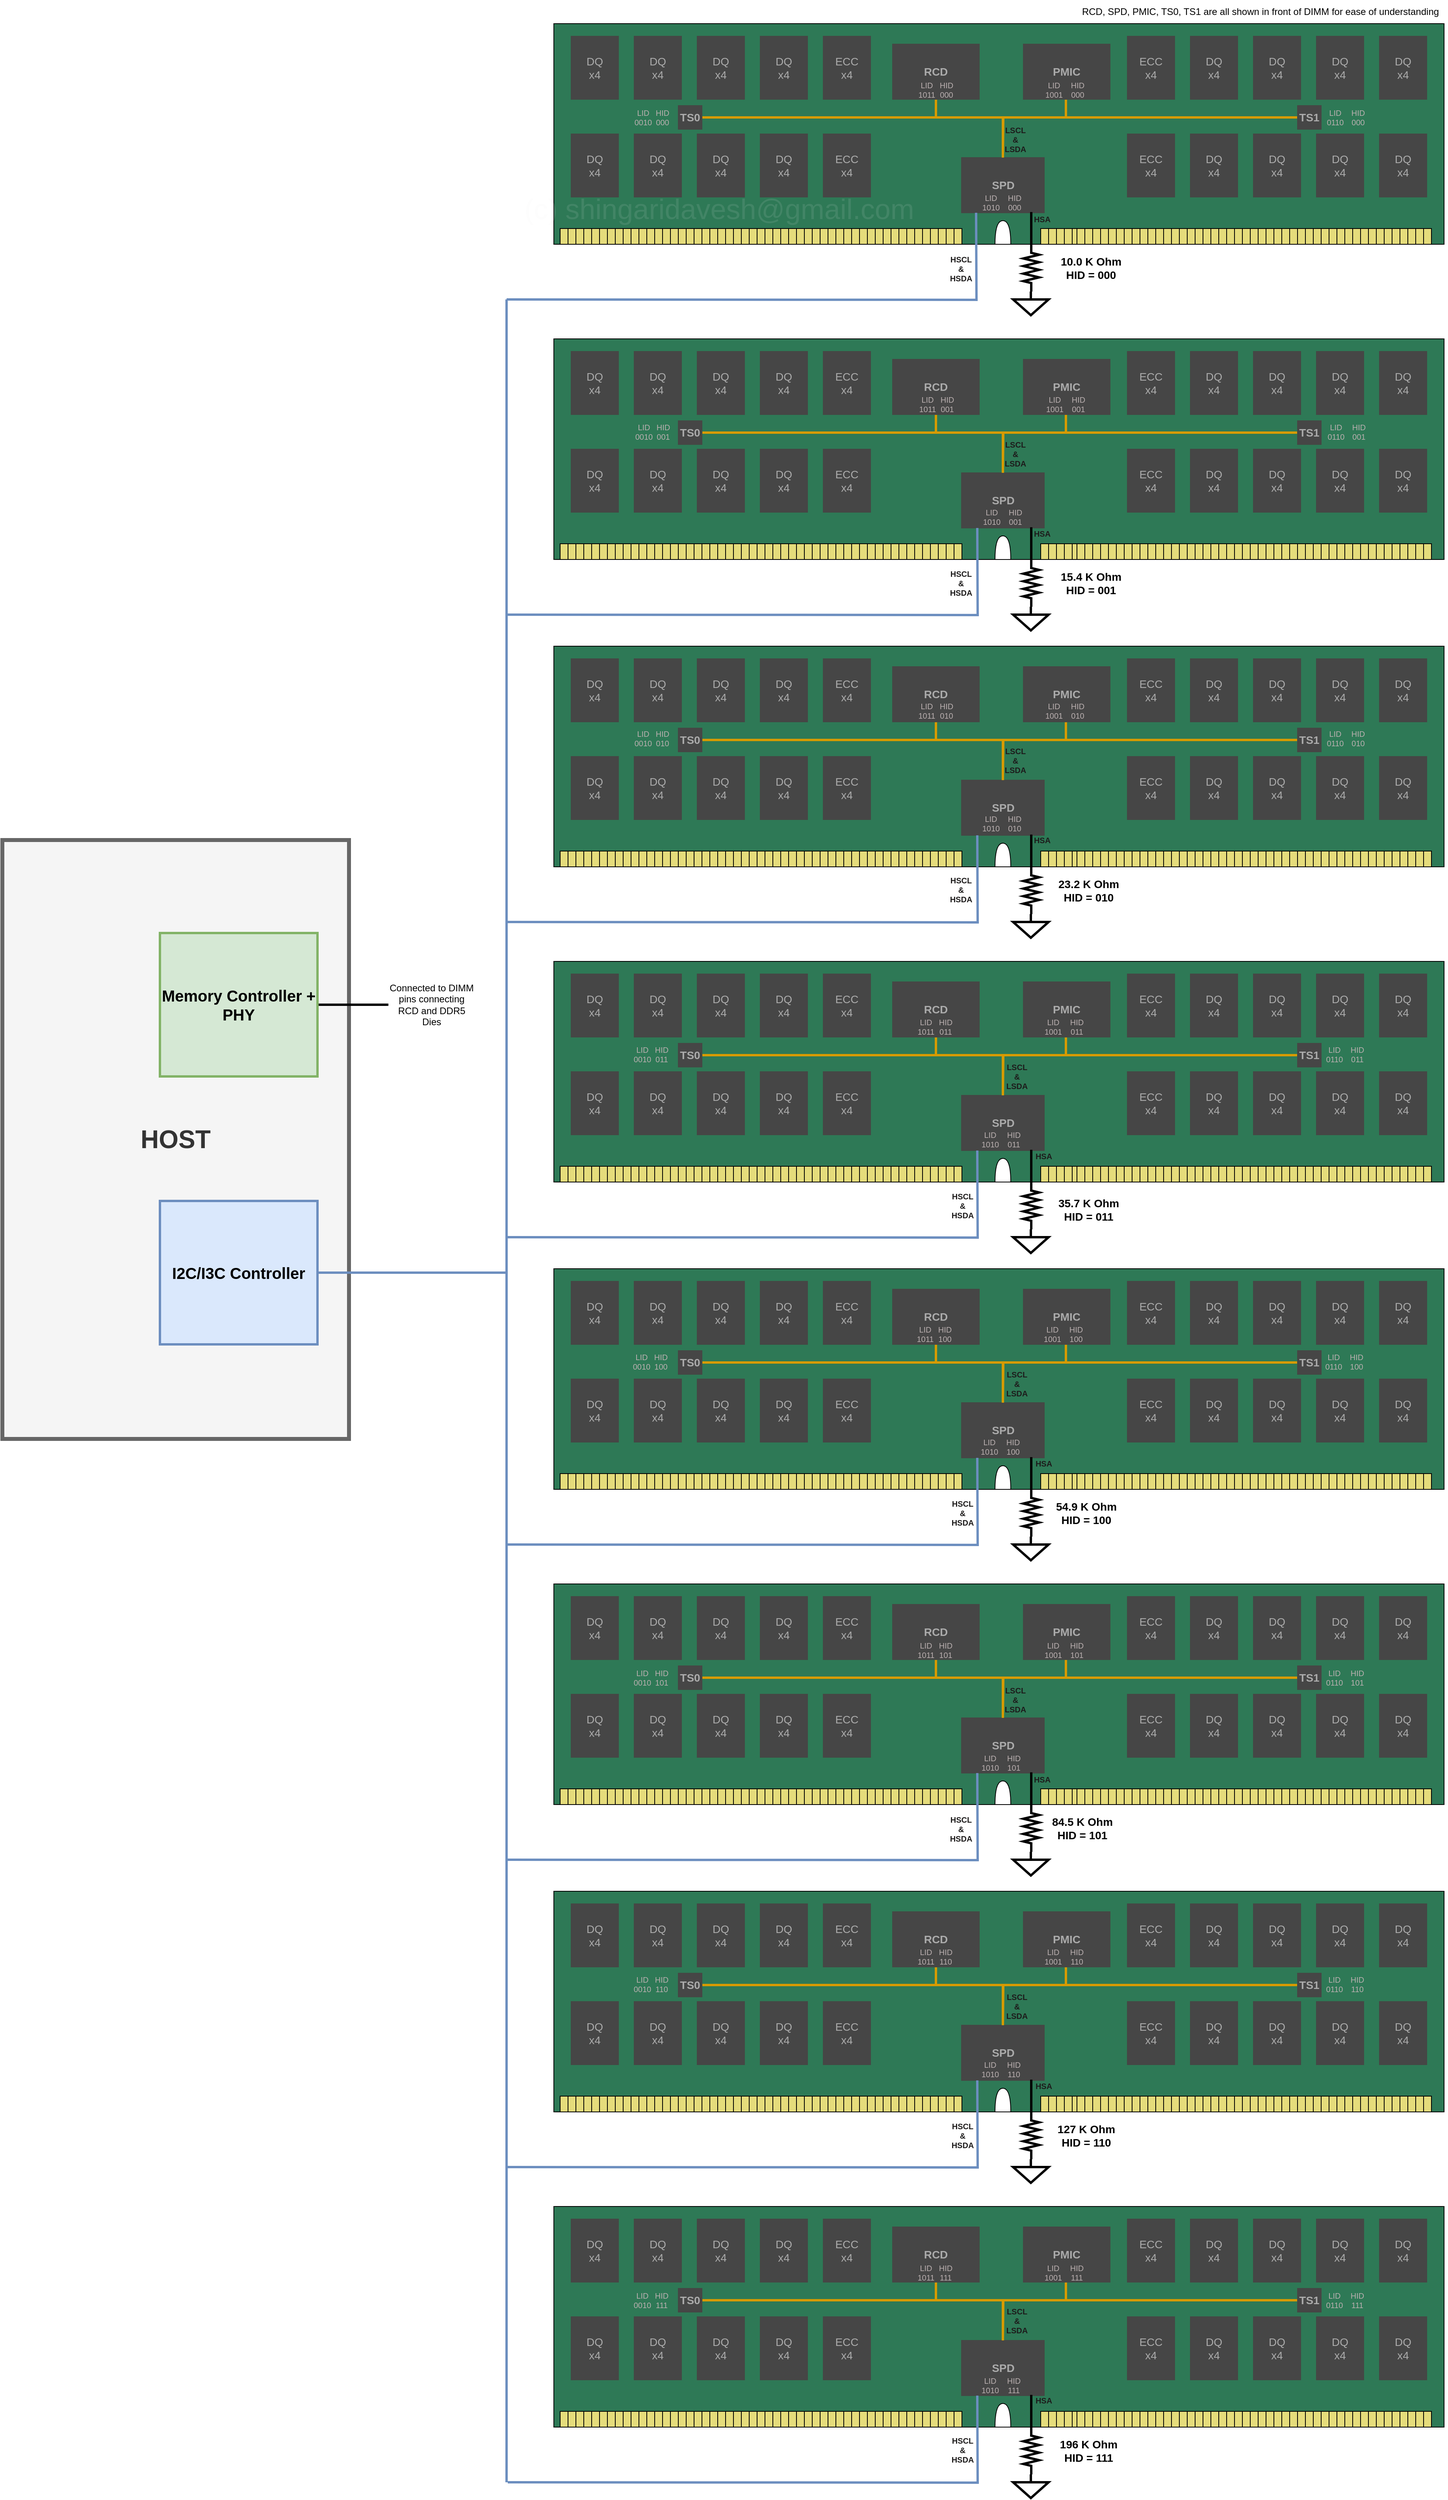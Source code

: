 <mxfile version="26.0.10">
  <diagram name="Page-1" id="GxQqCOsIQia73UriFO3D">
    <mxGraphModel dx="3714" dy="3702" grid="1" gridSize="10" guides="1" tooltips="1" connect="1" arrows="1" fold="1" page="1" pageScale="1" pageWidth="850" pageHeight="1100" math="0" shadow="0">
      <root>
        <mxCell id="0" />
        <mxCell id="1" parent="0" />
        <mxCell id="opD9SBLdFFXT0vZdqTyb-1305" value="&lt;b&gt;&lt;font style=&quot;font-size: 32px;&quot;&gt;HOST&lt;/font&gt;&lt;/b&gt;" style="rounded=0;whiteSpace=wrap;html=1;fillColor=#f5f5f5;fontColor=#333333;strokeColor=#666666;strokeWidth=5;" vertex="1" parent="1">
          <mxGeometry x="-720" y="1156" width="440" height="760" as="geometry" />
        </mxCell>
        <mxCell id="opD9SBLdFFXT0vZdqTyb-1" value="" style="rounded=0;whiteSpace=wrap;html=1;fillColor=#2e7956;" vertex="1" parent="1">
          <mxGeometry x="-20" y="120" width="1130" height="280" as="geometry" />
        </mxCell>
        <mxCell id="opD9SBLdFFXT0vZdqTyb-2" value="" style="rounded=0;whiteSpace=wrap;html=1;fillColor=#e5dc7b;" vertex="1" parent="1">
          <mxGeometry x="108" y="380" width="10" height="20" as="geometry" />
        </mxCell>
        <mxCell id="opD9SBLdFFXT0vZdqTyb-3" value="" style="rounded=0;whiteSpace=wrap;html=1;fillColor=#e5dc7b;" vertex="1" parent="1">
          <mxGeometry x="118" y="380" width="10" height="20" as="geometry" />
        </mxCell>
        <mxCell id="opD9SBLdFFXT0vZdqTyb-4" value="" style="rounded=0;whiteSpace=wrap;html=1;fillColor=#e5dc7b;" vertex="1" parent="1">
          <mxGeometry x="128" y="380" width="10" height="20" as="geometry" />
        </mxCell>
        <mxCell id="opD9SBLdFFXT0vZdqTyb-5" value="" style="rounded=0;whiteSpace=wrap;html=1;fillColor=#e5dc7b;" vertex="1" parent="1">
          <mxGeometry x="138" y="380" width="10" height="20" as="geometry" />
        </mxCell>
        <mxCell id="opD9SBLdFFXT0vZdqTyb-6" value="" style="rounded=0;whiteSpace=wrap;html=1;fillColor=#e5dc7b;" vertex="1" parent="1">
          <mxGeometry x="148" y="380" width="10" height="20" as="geometry" />
        </mxCell>
        <mxCell id="opD9SBLdFFXT0vZdqTyb-7" value="" style="rounded=0;whiteSpace=wrap;html=1;fillColor=#e5dc7b;" vertex="1" parent="1">
          <mxGeometry x="158" y="380" width="10" height="20" as="geometry" />
        </mxCell>
        <mxCell id="opD9SBLdFFXT0vZdqTyb-8" value="" style="rounded=0;whiteSpace=wrap;html=1;fillColor=#e5dc7b;" vertex="1" parent="1">
          <mxGeometry x="168" y="380" width="10" height="20" as="geometry" />
        </mxCell>
        <mxCell id="opD9SBLdFFXT0vZdqTyb-9" value="" style="rounded=0;whiteSpace=wrap;html=1;fillColor=#e5dc7b;" vertex="1" parent="1">
          <mxGeometry x="178" y="380" width="10" height="20" as="geometry" />
        </mxCell>
        <mxCell id="opD9SBLdFFXT0vZdqTyb-10" value="" style="rounded=0;whiteSpace=wrap;html=1;fillColor=#e5dc7b;" vertex="1" parent="1">
          <mxGeometry x="188" y="380" width="10" height="20" as="geometry" />
        </mxCell>
        <mxCell id="opD9SBLdFFXT0vZdqTyb-11" value="" style="rounded=0;whiteSpace=wrap;html=1;fillColor=#e5dc7b;" vertex="1" parent="1">
          <mxGeometry x="198" y="380" width="10" height="20" as="geometry" />
        </mxCell>
        <mxCell id="opD9SBLdFFXT0vZdqTyb-12" value="" style="rounded=0;whiteSpace=wrap;html=1;fillColor=#e5dc7b;" vertex="1" parent="1">
          <mxGeometry x="208" y="380" width="10" height="20" as="geometry" />
        </mxCell>
        <mxCell id="opD9SBLdFFXT0vZdqTyb-13" value="" style="rounded=0;whiteSpace=wrap;html=1;fillColor=#e5dc7b;" vertex="1" parent="1">
          <mxGeometry x="218" y="380" width="10" height="20" as="geometry" />
        </mxCell>
        <mxCell id="opD9SBLdFFXT0vZdqTyb-14" value="" style="rounded=0;whiteSpace=wrap;html=1;fillColor=#e5dc7b;" vertex="1" parent="1">
          <mxGeometry x="228" y="380" width="10" height="20" as="geometry" />
        </mxCell>
        <mxCell id="opD9SBLdFFXT0vZdqTyb-15" value="" style="rounded=0;whiteSpace=wrap;html=1;fillColor=#e5dc7b;" vertex="1" parent="1">
          <mxGeometry x="238" y="380" width="10" height="20" as="geometry" />
        </mxCell>
        <mxCell id="opD9SBLdFFXT0vZdqTyb-16" value="" style="rounded=0;whiteSpace=wrap;html=1;fillColor=#e5dc7b;" vertex="1" parent="1">
          <mxGeometry x="248" y="380" width="10" height="20" as="geometry" />
        </mxCell>
        <mxCell id="opD9SBLdFFXT0vZdqTyb-17" value="" style="rounded=0;whiteSpace=wrap;html=1;fillColor=#e5dc7b;" vertex="1" parent="1">
          <mxGeometry x="258" y="380" width="10" height="20" as="geometry" />
        </mxCell>
        <mxCell id="opD9SBLdFFXT0vZdqTyb-18" value="" style="rounded=0;whiteSpace=wrap;html=1;fillColor=#e5dc7b;" vertex="1" parent="1">
          <mxGeometry x="268" y="380" width="10" height="20" as="geometry" />
        </mxCell>
        <mxCell id="opD9SBLdFFXT0vZdqTyb-19" value="" style="rounded=0;whiteSpace=wrap;html=1;fillColor=#e5dc7b;" vertex="1" parent="1">
          <mxGeometry x="278" y="380" width="10" height="20" as="geometry" />
        </mxCell>
        <mxCell id="opD9SBLdFFXT0vZdqTyb-20" value="" style="rounded=0;whiteSpace=wrap;html=1;fillColor=#e5dc7b;" vertex="1" parent="1">
          <mxGeometry x="288" y="380" width="10" height="20" as="geometry" />
        </mxCell>
        <mxCell id="opD9SBLdFFXT0vZdqTyb-21" value="" style="rounded=0;whiteSpace=wrap;html=1;fillColor=#e5dc7b;" vertex="1" parent="1">
          <mxGeometry x="298" y="380" width="10" height="20" as="geometry" />
        </mxCell>
        <mxCell id="opD9SBLdFFXT0vZdqTyb-22" value="" style="rounded=0;whiteSpace=wrap;html=1;fillColor=#e5dc7b;" vertex="1" parent="1">
          <mxGeometry x="308" y="380" width="10" height="20" as="geometry" />
        </mxCell>
        <mxCell id="opD9SBLdFFXT0vZdqTyb-23" value="" style="rounded=0;whiteSpace=wrap;html=1;fillColor=#e5dc7b;" vertex="1" parent="1">
          <mxGeometry x="318" y="380" width="10" height="20" as="geometry" />
        </mxCell>
        <mxCell id="opD9SBLdFFXT0vZdqTyb-24" value="" style="rounded=0;whiteSpace=wrap;html=1;fillColor=#e5dc7b;" vertex="1" parent="1">
          <mxGeometry x="328" y="380" width="10" height="20" as="geometry" />
        </mxCell>
        <mxCell id="opD9SBLdFFXT0vZdqTyb-25" value="" style="rounded=0;whiteSpace=wrap;html=1;fillColor=#e5dc7b;" vertex="1" parent="1">
          <mxGeometry x="338" y="380" width="10" height="20" as="geometry" />
        </mxCell>
        <mxCell id="opD9SBLdFFXT0vZdqTyb-26" value="" style="rounded=0;whiteSpace=wrap;html=1;fillColor=#e5dc7b;" vertex="1" parent="1">
          <mxGeometry x="348" y="380" width="10" height="20" as="geometry" />
        </mxCell>
        <mxCell id="opD9SBLdFFXT0vZdqTyb-27" value="" style="rounded=0;whiteSpace=wrap;html=1;fillColor=#e5dc7b;" vertex="1" parent="1">
          <mxGeometry x="358" y="380" width="10" height="20" as="geometry" />
        </mxCell>
        <mxCell id="opD9SBLdFFXT0vZdqTyb-28" value="" style="rounded=0;whiteSpace=wrap;html=1;fillColor=#e5dc7b;" vertex="1" parent="1">
          <mxGeometry x="368" y="380" width="10" height="20" as="geometry" />
        </mxCell>
        <mxCell id="opD9SBLdFFXT0vZdqTyb-29" value="" style="rounded=0;whiteSpace=wrap;html=1;fillColor=#e5dc7b;" vertex="1" parent="1">
          <mxGeometry x="378" y="380" width="10" height="20" as="geometry" />
        </mxCell>
        <mxCell id="opD9SBLdFFXT0vZdqTyb-30" value="" style="rounded=0;whiteSpace=wrap;html=1;fillColor=#e5dc7b;" vertex="1" parent="1">
          <mxGeometry x="388" y="380" width="10" height="20" as="geometry" />
        </mxCell>
        <mxCell id="opD9SBLdFFXT0vZdqTyb-31" value="" style="rounded=0;whiteSpace=wrap;html=1;fillColor=#e5dc7b;" vertex="1" parent="1">
          <mxGeometry x="398" y="380" width="10" height="20" as="geometry" />
        </mxCell>
        <mxCell id="opD9SBLdFFXT0vZdqTyb-32" value="" style="rounded=0;whiteSpace=wrap;html=1;fillColor=#e5dc7b;" vertex="1" parent="1">
          <mxGeometry x="408" y="380" width="10" height="20" as="geometry" />
        </mxCell>
        <mxCell id="opD9SBLdFFXT0vZdqTyb-33" value="" style="rounded=0;whiteSpace=wrap;html=1;fillColor=#e5dc7b;" vertex="1" parent="1">
          <mxGeometry x="418" y="380" width="10" height="20" as="geometry" />
        </mxCell>
        <mxCell id="opD9SBLdFFXT0vZdqTyb-34" value="" style="rounded=0;whiteSpace=wrap;html=1;fillColor=#e5dc7b;" vertex="1" parent="1">
          <mxGeometry x="428" y="380" width="10" height="20" as="geometry" />
        </mxCell>
        <mxCell id="opD9SBLdFFXT0vZdqTyb-35" value="" style="rounded=0;whiteSpace=wrap;html=1;fillColor=#e5dc7b;" vertex="1" parent="1">
          <mxGeometry x="438" y="380" width="10" height="20" as="geometry" />
        </mxCell>
        <mxCell id="opD9SBLdFFXT0vZdqTyb-36" value="" style="rounded=0;whiteSpace=wrap;html=1;fillColor=#e5dc7b;" vertex="1" parent="1">
          <mxGeometry x="448" y="380" width="10" height="20" as="geometry" />
        </mxCell>
        <mxCell id="opD9SBLdFFXT0vZdqTyb-37" value="" style="rounded=0;whiteSpace=wrap;html=1;fillColor=#e5dc7b;" vertex="1" parent="1">
          <mxGeometry x="458" y="380" width="10" height="20" as="geometry" />
        </mxCell>
        <mxCell id="opD9SBLdFFXT0vZdqTyb-38" value="" style="rounded=0;whiteSpace=wrap;html=1;fillColor=#e5dc7b;" vertex="1" parent="1">
          <mxGeometry x="468" y="380" width="10" height="20" as="geometry" />
        </mxCell>
        <mxCell id="opD9SBLdFFXT0vZdqTyb-39" value="" style="rounded=0;whiteSpace=wrap;html=1;fillColor=#e5dc7b;" vertex="1" parent="1">
          <mxGeometry x="478" y="380" width="10" height="20" as="geometry" />
        </mxCell>
        <mxCell id="opD9SBLdFFXT0vZdqTyb-40" value="" style="rounded=0;whiteSpace=wrap;html=1;fillColor=#e5dc7b;" vertex="1" parent="1">
          <mxGeometry x="598" y="380" width="10" height="20" as="geometry" />
        </mxCell>
        <mxCell id="opD9SBLdFFXT0vZdqTyb-41" value="" style="rounded=0;whiteSpace=wrap;html=1;fillColor=#e5dc7b;" vertex="1" parent="1">
          <mxGeometry x="614" y="380" width="10" height="20" as="geometry" />
        </mxCell>
        <mxCell id="opD9SBLdFFXT0vZdqTyb-42" value="" style="rounded=0;whiteSpace=wrap;html=1;fillColor=#e5dc7b;" vertex="1" parent="1">
          <mxGeometry x="624" y="380" width="10" height="20" as="geometry" />
        </mxCell>
        <mxCell id="opD9SBLdFFXT0vZdqTyb-43" value="" style="rounded=0;whiteSpace=wrap;html=1;fillColor=#e5dc7b;" vertex="1" parent="1">
          <mxGeometry x="634" y="380" width="10" height="20" as="geometry" />
        </mxCell>
        <mxCell id="opD9SBLdFFXT0vZdqTyb-44" value="" style="rounded=0;whiteSpace=wrap;html=1;fillColor=#e5dc7b;" vertex="1" parent="1">
          <mxGeometry x="644" y="380" width="10" height="20" as="geometry" />
        </mxCell>
        <mxCell id="opD9SBLdFFXT0vZdqTyb-45" value="" style="rounded=0;whiteSpace=wrap;html=1;fillColor=#e5dc7b;" vertex="1" parent="1">
          <mxGeometry x="654" y="380" width="10" height="20" as="geometry" />
        </mxCell>
        <mxCell id="opD9SBLdFFXT0vZdqTyb-46" value="" style="rounded=0;whiteSpace=wrap;html=1;fillColor=#e5dc7b;" vertex="1" parent="1">
          <mxGeometry x="664" y="380" width="10" height="20" as="geometry" />
        </mxCell>
        <mxCell id="opD9SBLdFFXT0vZdqTyb-47" value="" style="rounded=0;whiteSpace=wrap;html=1;fillColor=#e5dc7b;" vertex="1" parent="1">
          <mxGeometry x="674" y="380" width="10" height="20" as="geometry" />
        </mxCell>
        <mxCell id="opD9SBLdFFXT0vZdqTyb-48" value="" style="rounded=0;whiteSpace=wrap;html=1;fillColor=#e5dc7b;" vertex="1" parent="1">
          <mxGeometry x="684" y="380" width="10" height="20" as="geometry" />
        </mxCell>
        <mxCell id="opD9SBLdFFXT0vZdqTyb-49" value="" style="rounded=0;whiteSpace=wrap;html=1;fillColor=#e5dc7b;" vertex="1" parent="1">
          <mxGeometry x="694" y="380" width="10" height="20" as="geometry" />
        </mxCell>
        <mxCell id="opD9SBLdFFXT0vZdqTyb-50" value="" style="rounded=0;whiteSpace=wrap;html=1;fillColor=#e5dc7b;" vertex="1" parent="1">
          <mxGeometry x="704" y="380" width="10" height="20" as="geometry" />
        </mxCell>
        <mxCell id="opD9SBLdFFXT0vZdqTyb-51" value="" style="rounded=0;whiteSpace=wrap;html=1;fillColor=#e5dc7b;" vertex="1" parent="1">
          <mxGeometry x="714" y="380" width="10" height="20" as="geometry" />
        </mxCell>
        <mxCell id="opD9SBLdFFXT0vZdqTyb-52" value="" style="rounded=0;whiteSpace=wrap;html=1;fillColor=#e5dc7b;" vertex="1" parent="1">
          <mxGeometry x="724" y="380" width="10" height="20" as="geometry" />
        </mxCell>
        <mxCell id="opD9SBLdFFXT0vZdqTyb-53" value="" style="rounded=0;whiteSpace=wrap;html=1;fillColor=#e5dc7b;" vertex="1" parent="1">
          <mxGeometry x="734" y="380" width="10" height="20" as="geometry" />
        </mxCell>
        <mxCell id="opD9SBLdFFXT0vZdqTyb-54" value="" style="rounded=0;whiteSpace=wrap;html=1;fillColor=#e5dc7b;" vertex="1" parent="1">
          <mxGeometry x="744" y="380" width="10" height="20" as="geometry" />
        </mxCell>
        <mxCell id="opD9SBLdFFXT0vZdqTyb-55" value="" style="rounded=0;whiteSpace=wrap;html=1;fillColor=#e5dc7b;" vertex="1" parent="1">
          <mxGeometry x="754" y="380" width="10" height="20" as="geometry" />
        </mxCell>
        <mxCell id="opD9SBLdFFXT0vZdqTyb-56" value="" style="rounded=0;whiteSpace=wrap;html=1;fillColor=#e5dc7b;" vertex="1" parent="1">
          <mxGeometry x="764" y="380" width="10" height="20" as="geometry" />
        </mxCell>
        <mxCell id="opD9SBLdFFXT0vZdqTyb-57" value="" style="rounded=0;whiteSpace=wrap;html=1;fillColor=#e5dc7b;" vertex="1" parent="1">
          <mxGeometry x="774" y="380" width="10" height="20" as="geometry" />
        </mxCell>
        <mxCell id="opD9SBLdFFXT0vZdqTyb-58" value="" style="rounded=0;whiteSpace=wrap;html=1;fillColor=#e5dc7b;" vertex="1" parent="1">
          <mxGeometry x="784" y="380" width="10" height="20" as="geometry" />
        </mxCell>
        <mxCell id="opD9SBLdFFXT0vZdqTyb-59" value="" style="rounded=0;whiteSpace=wrap;html=1;fillColor=#e5dc7b;" vertex="1" parent="1">
          <mxGeometry x="794" y="380" width="10" height="20" as="geometry" />
        </mxCell>
        <mxCell id="opD9SBLdFFXT0vZdqTyb-60" value="" style="rounded=0;whiteSpace=wrap;html=1;fillColor=#e5dc7b;" vertex="1" parent="1">
          <mxGeometry x="804" y="380" width="10" height="20" as="geometry" />
        </mxCell>
        <mxCell id="opD9SBLdFFXT0vZdqTyb-61" value="" style="rounded=0;whiteSpace=wrap;html=1;fillColor=#e5dc7b;" vertex="1" parent="1">
          <mxGeometry x="814" y="380" width="10" height="20" as="geometry" />
        </mxCell>
        <mxCell id="opD9SBLdFFXT0vZdqTyb-62" value="" style="rounded=0;whiteSpace=wrap;html=1;fillColor=#e5dc7b;" vertex="1" parent="1">
          <mxGeometry x="824" y="380" width="10" height="20" as="geometry" />
        </mxCell>
        <mxCell id="opD9SBLdFFXT0vZdqTyb-63" value="" style="rounded=0;whiteSpace=wrap;html=1;fillColor=#e5dc7b;" vertex="1" parent="1">
          <mxGeometry x="834" y="380" width="10" height="20" as="geometry" />
        </mxCell>
        <mxCell id="opD9SBLdFFXT0vZdqTyb-64" value="" style="rounded=0;whiteSpace=wrap;html=1;fillColor=#e5dc7b;" vertex="1" parent="1">
          <mxGeometry x="844" y="380" width="10" height="20" as="geometry" />
        </mxCell>
        <mxCell id="opD9SBLdFFXT0vZdqTyb-65" value="" style="rounded=0;whiteSpace=wrap;html=1;fillColor=#e5dc7b;" vertex="1" parent="1">
          <mxGeometry x="854" y="380" width="10" height="20" as="geometry" />
        </mxCell>
        <mxCell id="opD9SBLdFFXT0vZdqTyb-66" value="" style="rounded=0;whiteSpace=wrap;html=1;fillColor=#e5dc7b;" vertex="1" parent="1">
          <mxGeometry x="864" y="380" width="10" height="20" as="geometry" />
        </mxCell>
        <mxCell id="opD9SBLdFFXT0vZdqTyb-67" value="" style="rounded=0;whiteSpace=wrap;html=1;fillColor=#e5dc7b;" vertex="1" parent="1">
          <mxGeometry x="874" y="380" width="10" height="20" as="geometry" />
        </mxCell>
        <mxCell id="opD9SBLdFFXT0vZdqTyb-68" value="" style="rounded=0;whiteSpace=wrap;html=1;fillColor=#e5dc7b;" vertex="1" parent="1">
          <mxGeometry x="884" y="380" width="10" height="20" as="geometry" />
        </mxCell>
        <mxCell id="opD9SBLdFFXT0vZdqTyb-69" value="" style="rounded=0;whiteSpace=wrap;html=1;fillColor=#e5dc7b;" vertex="1" parent="1">
          <mxGeometry x="894" y="380" width="10" height="20" as="geometry" />
        </mxCell>
        <mxCell id="opD9SBLdFFXT0vZdqTyb-70" value="" style="rounded=0;whiteSpace=wrap;html=1;fillColor=#e5dc7b;" vertex="1" parent="1">
          <mxGeometry x="904" y="380" width="10" height="20" as="geometry" />
        </mxCell>
        <mxCell id="opD9SBLdFFXT0vZdqTyb-71" value="" style="rounded=0;whiteSpace=wrap;html=1;fillColor=#e5dc7b;" vertex="1" parent="1">
          <mxGeometry x="914" y="380" width="10" height="20" as="geometry" />
        </mxCell>
        <mxCell id="opD9SBLdFFXT0vZdqTyb-72" value="" style="rounded=0;whiteSpace=wrap;html=1;fillColor=#e5dc7b;" vertex="1" parent="1">
          <mxGeometry x="924" y="380" width="10" height="20" as="geometry" />
        </mxCell>
        <mxCell id="opD9SBLdFFXT0vZdqTyb-73" value="" style="rounded=0;whiteSpace=wrap;html=1;fillColor=#e5dc7b;" vertex="1" parent="1">
          <mxGeometry x="934" y="380" width="10" height="20" as="geometry" />
        </mxCell>
        <mxCell id="opD9SBLdFFXT0vZdqTyb-74" value="" style="rounded=0;whiteSpace=wrap;html=1;fillColor=#e5dc7b;" vertex="1" parent="1">
          <mxGeometry x="944" y="380" width="10" height="20" as="geometry" />
        </mxCell>
        <mxCell id="opD9SBLdFFXT0vZdqTyb-75" value="" style="rounded=0;whiteSpace=wrap;html=1;fillColor=#e5dc7b;" vertex="1" parent="1">
          <mxGeometry x="954" y="380" width="10" height="20" as="geometry" />
        </mxCell>
        <mxCell id="opD9SBLdFFXT0vZdqTyb-76" value="" style="rounded=0;whiteSpace=wrap;html=1;fillColor=#e5dc7b;" vertex="1" parent="1">
          <mxGeometry x="964" y="380" width="10" height="20" as="geometry" />
        </mxCell>
        <mxCell id="opD9SBLdFFXT0vZdqTyb-77" value="" style="rounded=0;whiteSpace=wrap;html=1;fillColor=#e5dc7b;" vertex="1" parent="1">
          <mxGeometry x="974" y="380" width="10" height="20" as="geometry" />
        </mxCell>
        <mxCell id="opD9SBLdFFXT0vZdqTyb-78" value="" style="rounded=0;whiteSpace=wrap;html=1;fillColor=#e5dc7b;" vertex="1" parent="1">
          <mxGeometry x="984" y="380" width="10" height="20" as="geometry" />
        </mxCell>
        <mxCell id="opD9SBLdFFXT0vZdqTyb-79" value="" style="shape=or;whiteSpace=wrap;html=1;direction=north;" vertex="1" parent="1">
          <mxGeometry x="540" y="370" width="20" height="30" as="geometry" />
        </mxCell>
        <mxCell id="opD9SBLdFFXT0vZdqTyb-80" value="" style="rounded=0;whiteSpace=wrap;html=1;fillColor=#e5dc7b;" vertex="1" parent="1">
          <mxGeometry x="608" y="380" width="10" height="20" as="geometry" />
        </mxCell>
        <mxCell id="opD9SBLdFFXT0vZdqTyb-81" value="" style="rounded=0;whiteSpace=wrap;html=1;fillColor=#e5dc7b;" vertex="1" parent="1">
          <mxGeometry x="618" y="380" width="10" height="20" as="geometry" />
        </mxCell>
        <mxCell id="opD9SBLdFFXT0vZdqTyb-82" value="" style="rounded=0;whiteSpace=wrap;html=1;fillColor=#e5dc7b;" vertex="1" parent="1">
          <mxGeometry x="628" y="380" width="10" height="20" as="geometry" />
        </mxCell>
        <mxCell id="opD9SBLdFFXT0vZdqTyb-83" value="" style="rounded=0;whiteSpace=wrap;html=1;fillColor=#e5dc7b;" vertex="1" parent="1">
          <mxGeometry x="488" y="380" width="10" height="20" as="geometry" />
        </mxCell>
        <mxCell id="opD9SBLdFFXT0vZdqTyb-161" value="" style="edgeStyle=orthogonalEdgeStyle;rounded=0;orthogonalLoop=1;jettySize=auto;html=1;endArrow=none;startFill=0;strokeWidth=3;fillColor=#ffe6cc;strokeColor=#d79b00;" edge="1" parent="1">
          <mxGeometry relative="1" as="geometry">
            <mxPoint x="630" y="215" as="sourcePoint" />
            <mxPoint x="550" y="289" as="targetPoint" />
            <Array as="points">
              <mxPoint x="630" y="239" />
              <mxPoint x="550" y="239" />
            </Array>
          </mxGeometry>
        </mxCell>
        <mxCell id="opD9SBLdFFXT0vZdqTyb-87" value="&lt;font style=&quot;font-size: 14px;&quot; color=&quot;#ababab&quot;&gt;&lt;b&gt;PMIC&lt;/b&gt;&lt;/font&gt;" style="rounded=0;whiteSpace=wrap;html=1;strokeColor=#454744;fillColor=#464646;direction=south;" vertex="1" parent="1">
          <mxGeometry x="576" y="146" width="110" height="70" as="geometry" />
        </mxCell>
        <mxCell id="opD9SBLdFFXT0vZdqTyb-88" value="RCD, SPD, PMIC, TS0, TS1 are all shown in front of DIMM for ease of understanding" style="text;html=1;align=center;verticalAlign=middle;whiteSpace=wrap;rounded=0;" vertex="1" parent="1">
          <mxGeometry x="640" y="90" width="474" height="30" as="geometry" />
        </mxCell>
        <mxCell id="opD9SBLdFFXT0vZdqTyb-89" value="" style="rounded=0;whiteSpace=wrap;html=1;fillColor=#e5dc7b;" vertex="1" parent="1">
          <mxGeometry x="-12" y="380" width="10" height="20" as="geometry" />
        </mxCell>
        <mxCell id="opD9SBLdFFXT0vZdqTyb-90" value="" style="rounded=0;whiteSpace=wrap;html=1;fillColor=#e5dc7b;" vertex="1" parent="1">
          <mxGeometry x="-2" y="380" width="10" height="20" as="geometry" />
        </mxCell>
        <mxCell id="opD9SBLdFFXT0vZdqTyb-91" value="" style="rounded=0;whiteSpace=wrap;html=1;fillColor=#e5dc7b;" vertex="1" parent="1">
          <mxGeometry x="8" y="380" width="10" height="20" as="geometry" />
        </mxCell>
        <mxCell id="opD9SBLdFFXT0vZdqTyb-92" value="" style="rounded=0;whiteSpace=wrap;html=1;fillColor=#e5dc7b;" vertex="1" parent="1">
          <mxGeometry x="18" y="380" width="10" height="20" as="geometry" />
        </mxCell>
        <mxCell id="opD9SBLdFFXT0vZdqTyb-93" value="" style="rounded=0;whiteSpace=wrap;html=1;fillColor=#e5dc7b;" vertex="1" parent="1">
          <mxGeometry x="28" y="380" width="10" height="20" as="geometry" />
        </mxCell>
        <mxCell id="opD9SBLdFFXT0vZdqTyb-94" value="" style="rounded=0;whiteSpace=wrap;html=1;fillColor=#e5dc7b;" vertex="1" parent="1">
          <mxGeometry x="38" y="380" width="10" height="20" as="geometry" />
        </mxCell>
        <mxCell id="opD9SBLdFFXT0vZdqTyb-95" value="" style="rounded=0;whiteSpace=wrap;html=1;fillColor=#e5dc7b;" vertex="1" parent="1">
          <mxGeometry x="48" y="380" width="10" height="20" as="geometry" />
        </mxCell>
        <mxCell id="opD9SBLdFFXT0vZdqTyb-96" value="" style="rounded=0;whiteSpace=wrap;html=1;fillColor=#e5dc7b;" vertex="1" parent="1">
          <mxGeometry x="58" y="380" width="10" height="20" as="geometry" />
        </mxCell>
        <mxCell id="opD9SBLdFFXT0vZdqTyb-97" value="" style="rounded=0;whiteSpace=wrap;html=1;fillColor=#e5dc7b;" vertex="1" parent="1">
          <mxGeometry x="68" y="380" width="10" height="20" as="geometry" />
        </mxCell>
        <mxCell id="opD9SBLdFFXT0vZdqTyb-98" value="" style="rounded=0;whiteSpace=wrap;html=1;fillColor=#e5dc7b;" vertex="1" parent="1">
          <mxGeometry x="78" y="380" width="10" height="20" as="geometry" />
        </mxCell>
        <mxCell id="opD9SBLdFFXT0vZdqTyb-99" value="" style="rounded=0;whiteSpace=wrap;html=1;fillColor=#e5dc7b;" vertex="1" parent="1">
          <mxGeometry x="88" y="380" width="10" height="20" as="geometry" />
        </mxCell>
        <mxCell id="opD9SBLdFFXT0vZdqTyb-100" value="" style="rounded=0;whiteSpace=wrap;html=1;fillColor=#e5dc7b;" vertex="1" parent="1">
          <mxGeometry x="98" y="380" width="10" height="20" as="geometry" />
        </mxCell>
        <mxCell id="opD9SBLdFFXT0vZdqTyb-101" value="" style="rounded=0;whiteSpace=wrap;html=1;fillColor=#e5dc7b;" vertex="1" parent="1">
          <mxGeometry x="994" y="380" width="10" height="20" as="geometry" />
        </mxCell>
        <mxCell id="opD9SBLdFFXT0vZdqTyb-102" value="" style="rounded=0;whiteSpace=wrap;html=1;fillColor=#e5dc7b;" vertex="1" parent="1">
          <mxGeometry x="1004" y="380" width="10" height="20" as="geometry" />
        </mxCell>
        <mxCell id="opD9SBLdFFXT0vZdqTyb-103" value="" style="rounded=0;whiteSpace=wrap;html=1;fillColor=#e5dc7b;" vertex="1" parent="1">
          <mxGeometry x="1014" y="380" width="10" height="20" as="geometry" />
        </mxCell>
        <mxCell id="opD9SBLdFFXT0vZdqTyb-104" value="" style="rounded=0;whiteSpace=wrap;html=1;fillColor=#e5dc7b;" vertex="1" parent="1">
          <mxGeometry x="1024" y="380" width="10" height="20" as="geometry" />
        </mxCell>
        <mxCell id="opD9SBLdFFXT0vZdqTyb-105" value="" style="rounded=0;whiteSpace=wrap;html=1;fillColor=#e5dc7b;" vertex="1" parent="1">
          <mxGeometry x="1034" y="380" width="10" height="20" as="geometry" />
        </mxCell>
        <mxCell id="opD9SBLdFFXT0vZdqTyb-106" value="" style="rounded=0;whiteSpace=wrap;html=1;fillColor=#e5dc7b;" vertex="1" parent="1">
          <mxGeometry x="1044" y="380" width="10" height="20" as="geometry" />
        </mxCell>
        <mxCell id="opD9SBLdFFXT0vZdqTyb-107" value="" style="rounded=0;whiteSpace=wrap;html=1;fillColor=#e5dc7b;" vertex="1" parent="1">
          <mxGeometry x="1054" y="380" width="10" height="20" as="geometry" />
        </mxCell>
        <mxCell id="opD9SBLdFFXT0vZdqTyb-108" value="" style="rounded=0;whiteSpace=wrap;html=1;fillColor=#e5dc7b;" vertex="1" parent="1">
          <mxGeometry x="1064" y="380" width="10" height="20" as="geometry" />
        </mxCell>
        <mxCell id="opD9SBLdFFXT0vZdqTyb-109" value="" style="rounded=0;whiteSpace=wrap;html=1;fillColor=#e5dc7b;" vertex="1" parent="1">
          <mxGeometry x="1074" y="380" width="10" height="20" as="geometry" />
        </mxCell>
        <mxCell id="opD9SBLdFFXT0vZdqTyb-110" value="" style="rounded=0;whiteSpace=wrap;html=1;fillColor=#e5dc7b;" vertex="1" parent="1">
          <mxGeometry x="1084" y="380" width="10" height="20" as="geometry" />
        </mxCell>
        <mxCell id="opD9SBLdFFXT0vZdqTyb-126" value="&lt;font style=&quot;font-size: 14px;&quot; color=&quot;#ababab&quot;&gt;DQ&lt;/font&gt;&lt;div style=&quot;font-size: 14px;&quot;&gt;&lt;font color=&quot;#ababab&quot;&gt;x4&lt;/font&gt;&lt;/div&gt;" style="rounded=0;whiteSpace=wrap;html=1;strokeColor=#454744;fillColor=#464646;" vertex="1" parent="1">
          <mxGeometry x="2" y="260" width="60" height="80" as="geometry" />
        </mxCell>
        <mxCell id="opD9SBLdFFXT0vZdqTyb-127" value="&lt;font style=&quot;font-size: 14px;&quot; color=&quot;#ababab&quot;&gt;DQ&lt;/font&gt;&lt;div style=&quot;font-size: 14px;&quot;&gt;&lt;font color=&quot;#ababab&quot;&gt;x4&lt;/font&gt;&lt;/div&gt;" style="rounded=0;whiteSpace=wrap;html=1;strokeColor=#454744;fillColor=#464646;" vertex="1" parent="1">
          <mxGeometry x="82" y="260" width="60" height="80" as="geometry" />
        </mxCell>
        <mxCell id="opD9SBLdFFXT0vZdqTyb-128" value="&lt;font style=&quot;font-size: 14px;&quot; color=&quot;#ababab&quot;&gt;DQ&lt;/font&gt;&lt;div style=&quot;font-size: 14px;&quot;&gt;&lt;font color=&quot;#ababab&quot;&gt;x4&lt;/font&gt;&lt;/div&gt;" style="rounded=0;whiteSpace=wrap;html=1;strokeColor=#454744;fillColor=#464646;" vertex="1" parent="1">
          <mxGeometry x="162" y="260" width="60" height="80" as="geometry" />
        </mxCell>
        <mxCell id="opD9SBLdFFXT0vZdqTyb-129" value="&lt;font style=&quot;font-size: 14px;&quot; color=&quot;#ababab&quot;&gt;DQ&lt;/font&gt;&lt;div style=&quot;font-size: 14px;&quot;&gt;&lt;font color=&quot;#ababab&quot;&gt;x4&lt;/font&gt;&lt;/div&gt;" style="rounded=0;whiteSpace=wrap;html=1;strokeColor=#454744;fillColor=#464646;" vertex="1" parent="1">
          <mxGeometry x="242" y="260" width="60" height="80" as="geometry" />
        </mxCell>
        <mxCell id="opD9SBLdFFXT0vZdqTyb-130" value="&lt;font style=&quot;font-size: 14px;&quot; color=&quot;#ababab&quot;&gt;ECC&lt;/font&gt;&lt;div style=&quot;font-size: 14px;&quot;&gt;&lt;font color=&quot;#ababab&quot;&gt;x4&lt;/font&gt;&lt;/div&gt;" style="rounded=0;whiteSpace=wrap;html=1;strokeColor=#454744;fillColor=#464646;" vertex="1" parent="1">
          <mxGeometry x="322" y="260" width="60" height="80" as="geometry" />
        </mxCell>
        <mxCell id="opD9SBLdFFXT0vZdqTyb-131" value="&lt;font color=&quot;#ababab&quot; style=&quot;font-size: 14px;&quot;&gt;DQ&lt;/font&gt;&lt;div style=&quot;font-size: 14px;&quot;&gt;&lt;font color=&quot;#ababab&quot; style=&quot;font-size: 14px;&quot;&gt;x4&lt;/font&gt;&lt;/div&gt;" style="rounded=0;whiteSpace=wrap;html=1;strokeColor=#454744;fillColor=#464646;" vertex="1" parent="1">
          <mxGeometry x="2" y="136" width="60" height="80" as="geometry" />
        </mxCell>
        <mxCell id="opD9SBLdFFXT0vZdqTyb-132" value="&lt;font style=&quot;font-size: 14px;&quot; color=&quot;#ababab&quot;&gt;DQ&lt;/font&gt;&lt;div style=&quot;font-size: 14px;&quot;&gt;&lt;font color=&quot;#ababab&quot;&gt;x4&lt;/font&gt;&lt;/div&gt;" style="rounded=0;whiteSpace=wrap;html=1;strokeColor=#454744;fillColor=#464646;" vertex="1" parent="1">
          <mxGeometry x="82" y="136" width="60" height="80" as="geometry" />
        </mxCell>
        <mxCell id="opD9SBLdFFXT0vZdqTyb-133" value="&lt;font style=&quot;font-size: 14px;&quot; color=&quot;#ababab&quot;&gt;DQ&lt;/font&gt;&lt;div style=&quot;font-size: 14px;&quot;&gt;&lt;font color=&quot;#ababab&quot;&gt;x4&lt;/font&gt;&lt;/div&gt;" style="rounded=0;whiteSpace=wrap;html=1;strokeColor=#454744;fillColor=#464646;" vertex="1" parent="1">
          <mxGeometry x="162" y="136" width="60" height="80" as="geometry" />
        </mxCell>
        <mxCell id="opD9SBLdFFXT0vZdqTyb-134" value="&lt;font style=&quot;font-size: 14px;&quot; color=&quot;#ababab&quot;&gt;DQ&lt;/font&gt;&lt;div style=&quot;font-size: 14px;&quot;&gt;&lt;font color=&quot;#ababab&quot;&gt;x4&lt;/font&gt;&lt;/div&gt;" style="rounded=0;whiteSpace=wrap;html=1;strokeColor=#454744;fillColor=#464646;" vertex="1" parent="1">
          <mxGeometry x="242" y="136" width="60" height="80" as="geometry" />
        </mxCell>
        <mxCell id="opD9SBLdFFXT0vZdqTyb-135" value="&lt;font style=&quot;font-size: 14px;&quot; color=&quot;#ababab&quot;&gt;ECC&lt;/font&gt;&lt;div style=&quot;font-size: 14px;&quot;&gt;&lt;font color=&quot;#ababab&quot;&gt;x4&lt;/font&gt;&lt;/div&gt;" style="rounded=0;whiteSpace=wrap;html=1;strokeColor=#454744;fillColor=#464646;" vertex="1" parent="1">
          <mxGeometry x="322" y="136" width="60" height="80" as="geometry" />
        </mxCell>
        <mxCell id="opD9SBLdFFXT0vZdqTyb-142" value="&lt;font style=&quot;font-size: 14px;&quot; color=&quot;#ababab&quot;&gt;ECC&lt;/font&gt;&lt;div style=&quot;font-size: 14px;&quot;&gt;&lt;font color=&quot;#ababab&quot;&gt;x4&lt;/font&gt;&lt;/div&gt;" style="rounded=0;whiteSpace=wrap;html=1;strokeColor=#454744;fillColor=#464646;" vertex="1" parent="1">
          <mxGeometry x="708" y="136" width="60" height="80" as="geometry" />
        </mxCell>
        <mxCell id="opD9SBLdFFXT0vZdqTyb-143" value="&lt;font style=&quot;font-size: 14px;&quot; color=&quot;#ababab&quot;&gt;DQ&lt;/font&gt;&lt;div style=&quot;font-size: 14px;&quot;&gt;&lt;font color=&quot;#ababab&quot;&gt;x4&lt;/font&gt;&lt;/div&gt;" style="rounded=0;whiteSpace=wrap;html=1;strokeColor=#454744;fillColor=#464646;" vertex="1" parent="1">
          <mxGeometry x="788" y="136" width="60" height="80" as="geometry" />
        </mxCell>
        <mxCell id="opD9SBLdFFXT0vZdqTyb-144" value="&lt;font style=&quot;font-size: 14px;&quot; color=&quot;#ababab&quot;&gt;DQ&lt;/font&gt;&lt;div style=&quot;font-size: 14px;&quot;&gt;&lt;font color=&quot;#ababab&quot;&gt;x4&lt;/font&gt;&lt;/div&gt;" style="rounded=0;whiteSpace=wrap;html=1;strokeColor=#454744;fillColor=#464646;" vertex="1" parent="1">
          <mxGeometry x="868" y="136" width="60" height="80" as="geometry" />
        </mxCell>
        <mxCell id="opD9SBLdFFXT0vZdqTyb-145" value="&lt;font style=&quot;font-size: 14px;&quot; color=&quot;#ababab&quot;&gt;DQ&lt;/font&gt;&lt;div style=&quot;font-size: 14px;&quot;&gt;&lt;font color=&quot;#ababab&quot;&gt;x4&lt;/font&gt;&lt;/div&gt;" style="rounded=0;whiteSpace=wrap;html=1;strokeColor=#454744;fillColor=#464646;" vertex="1" parent="1">
          <mxGeometry x="948" y="136" width="60" height="80" as="geometry" />
        </mxCell>
        <mxCell id="opD9SBLdFFXT0vZdqTyb-146" value="&lt;font style=&quot;font-size: 14px;&quot; color=&quot;#ababab&quot;&gt;DQ&lt;/font&gt;&lt;div style=&quot;font-size: 14px;&quot;&gt;&lt;font color=&quot;#ababab&quot;&gt;x4&lt;/font&gt;&lt;/div&gt;" style="rounded=0;whiteSpace=wrap;html=1;strokeColor=#454744;fillColor=#464646;" vertex="1" parent="1">
          <mxGeometry x="1028" y="136" width="60" height="80" as="geometry" />
        </mxCell>
        <mxCell id="opD9SBLdFFXT0vZdqTyb-147" value="&lt;font style=&quot;font-size: 14px;&quot; color=&quot;#ababab&quot;&gt;ECC&lt;/font&gt;&lt;div style=&quot;font-size: 14px;&quot;&gt;&lt;font color=&quot;#ababab&quot;&gt;x4&lt;/font&gt;&lt;/div&gt;" style="rounded=0;whiteSpace=wrap;html=1;strokeColor=#454744;fillColor=#464646;" vertex="1" parent="1">
          <mxGeometry x="708" y="260" width="60" height="80" as="geometry" />
        </mxCell>
        <mxCell id="opD9SBLdFFXT0vZdqTyb-148" value="&lt;font style=&quot;font-size: 14px;&quot; color=&quot;#ababab&quot;&gt;DQ&lt;/font&gt;&lt;div style=&quot;font-size: 14px;&quot;&gt;&lt;font color=&quot;#ababab&quot;&gt;x4&lt;/font&gt;&lt;/div&gt;" style="rounded=0;whiteSpace=wrap;html=1;strokeColor=#454744;fillColor=#464646;" vertex="1" parent="1">
          <mxGeometry x="788" y="260" width="60" height="80" as="geometry" />
        </mxCell>
        <mxCell id="opD9SBLdFFXT0vZdqTyb-149" value="&lt;font style=&quot;font-size: 14px;&quot; color=&quot;#ababab&quot;&gt;DQ&lt;/font&gt;&lt;div style=&quot;font-size: 14px;&quot;&gt;&lt;font color=&quot;#ababab&quot;&gt;x4&lt;/font&gt;&lt;/div&gt;" style="rounded=0;whiteSpace=wrap;html=1;strokeColor=#454744;fillColor=#464646;" vertex="1" parent="1">
          <mxGeometry x="868" y="260" width="60" height="80" as="geometry" />
        </mxCell>
        <mxCell id="opD9SBLdFFXT0vZdqTyb-150" value="&lt;font style=&quot;font-size: 14px;&quot; color=&quot;#ababab&quot;&gt;DQ&lt;/font&gt;&lt;div style=&quot;font-size: 14px;&quot;&gt;&lt;font color=&quot;#ababab&quot;&gt;x4&lt;/font&gt;&lt;/div&gt;" style="rounded=0;whiteSpace=wrap;html=1;strokeColor=#454744;fillColor=#464646;" vertex="1" parent="1">
          <mxGeometry x="948" y="260" width="60" height="80" as="geometry" />
        </mxCell>
        <mxCell id="opD9SBLdFFXT0vZdqTyb-151" value="&lt;font style=&quot;font-size: 14px;&quot; color=&quot;#ababab&quot;&gt;DQ&lt;/font&gt;&lt;div style=&quot;font-size: 14px;&quot;&gt;&lt;font color=&quot;#ababab&quot;&gt;x4&lt;/font&gt;&lt;/div&gt;" style="rounded=0;whiteSpace=wrap;html=1;strokeColor=#454744;fillColor=#464646;" vertex="1" parent="1">
          <mxGeometry x="1028" y="260" width="60" height="80" as="geometry" />
        </mxCell>
        <mxCell id="opD9SBLdFFXT0vZdqTyb-152" value="(c) shingaridavesh@gmail.com" style="text;html=1;align=center;verticalAlign=middle;whiteSpace=wrap;rounded=0;fontSize=36;fontColor=#f2eeee;rotation=0;textOpacity=10;" vertex="1" parent="1">
          <mxGeometry x="-70" y="340" width="520" height="30" as="geometry" />
        </mxCell>
        <mxCell id="opD9SBLdFFXT0vZdqTyb-160" style="edgeStyle=orthogonalEdgeStyle;rounded=0;orthogonalLoop=1;jettySize=auto;html=1;endArrow=none;startFill=0;strokeWidth=3;fillColor=#ffe6cc;strokeColor=#d79b00;" edge="1" parent="1">
          <mxGeometry relative="1" as="geometry">
            <mxPoint x="465.029" y="215" as="sourcePoint" />
            <mxPoint x="550" y="289" as="targetPoint" />
            <Array as="points">
              <mxPoint x="465" y="239" />
              <mxPoint x="550" y="239" />
            </Array>
          </mxGeometry>
        </mxCell>
        <mxCell id="opD9SBLdFFXT0vZdqTyb-154" value="&lt;font style=&quot;font-size: 14px;&quot; color=&quot;#ababab&quot;&gt;&lt;b&gt;RCD&lt;/b&gt;&lt;/font&gt;" style="rounded=0;whiteSpace=wrap;html=1;strokeColor=#454744;fillColor=#464646;direction=south;" vertex="1" parent="1">
          <mxGeometry x="410" y="146" width="110" height="70" as="geometry" />
        </mxCell>
        <mxCell id="opD9SBLdFFXT0vZdqTyb-155" value="&lt;font style=&quot;font-size: 14px;&quot; color=&quot;#ababab&quot;&gt;&lt;b&gt;SPD&lt;/b&gt;&lt;/font&gt;" style="rounded=0;whiteSpace=wrap;html=1;strokeColor=#454744;fillColor=#464646;direction=south;" vertex="1" parent="1">
          <mxGeometry x="497.5" y="290" width="105" height="70" as="geometry" />
        </mxCell>
        <mxCell id="opD9SBLdFFXT0vZdqTyb-163" style="edgeStyle=orthogonalEdgeStyle;rounded=0;orthogonalLoop=1;jettySize=auto;html=1;endArrow=none;startFill=0;strokeWidth=3;fillColor=#ffe6cc;strokeColor=#d79b00;" edge="1" parent="1" source="opD9SBLdFFXT0vZdqTyb-157">
          <mxGeometry relative="1" as="geometry">
            <mxPoint x="550" y="290" as="targetPoint" />
          </mxGeometry>
        </mxCell>
        <mxCell id="opD9SBLdFFXT0vZdqTyb-157" value="&lt;font style=&quot;font-size: 14px;&quot; color=&quot;#ababab&quot;&gt;&lt;b&gt;TS0&lt;/b&gt;&lt;/font&gt;" style="rounded=0;whiteSpace=wrap;html=1;strokeColor=#454744;fillColor=#464646;direction=south;" vertex="1" parent="1">
          <mxGeometry x="138" y="224" width="30" height="30" as="geometry" />
        </mxCell>
        <mxCell id="opD9SBLdFFXT0vZdqTyb-162" style="edgeStyle=orthogonalEdgeStyle;rounded=0;orthogonalLoop=1;jettySize=auto;html=1;entryX=0;entryY=0.5;entryDx=0;entryDy=0;exitX=0.5;exitY=1;exitDx=0;exitDy=0;endArrow=none;startFill=0;strokeWidth=3;fillColor=#ffe6cc;strokeColor=#d79b00;" edge="1" parent="1" source="opD9SBLdFFXT0vZdqTyb-158" target="opD9SBLdFFXT0vZdqTyb-155">
          <mxGeometry relative="1" as="geometry">
            <Array as="points">
              <mxPoint x="550" y="239" />
            </Array>
          </mxGeometry>
        </mxCell>
        <mxCell id="opD9SBLdFFXT0vZdqTyb-158" value="&lt;font style=&quot;font-size: 14px;&quot; color=&quot;#ababab&quot;&gt;&lt;b&gt;TS1&lt;/b&gt;&lt;/font&gt;" style="rounded=0;whiteSpace=wrap;html=1;strokeColor=#454744;fillColor=#464646;direction=south;" vertex="1" parent="1">
          <mxGeometry x="924" y="224" width="30" height="30" as="geometry" />
        </mxCell>
        <mxCell id="opD9SBLdFFXT0vZdqTyb-165" value="" style="pointerEvents=1;verticalLabelPosition=bottom;shadow=0;dashed=0;align=center;html=1;verticalAlign=top;shape=mxgraph.electrical.resistors.resistor_2;direction=south;strokeWidth=3;" vertex="1" parent="1">
          <mxGeometry x="576" y="400" width="20" height="60" as="geometry" />
        </mxCell>
        <mxCell id="opD9SBLdFFXT0vZdqTyb-166" style="edgeStyle=orthogonalEdgeStyle;rounded=0;orthogonalLoop=1;jettySize=auto;html=1;entryX=0.987;entryY=0.157;entryDx=0;entryDy=0;entryPerimeter=0;strokeWidth=3;endArrow=none;startFill=0;" edge="1" parent="1" source="opD9SBLdFFXT0vZdqTyb-165" target="opD9SBLdFFXT0vZdqTyb-155">
          <mxGeometry relative="1" as="geometry">
            <Array as="points" />
          </mxGeometry>
        </mxCell>
        <mxCell id="opD9SBLdFFXT0vZdqTyb-167" value="" style="pointerEvents=1;verticalLabelPosition=bottom;shadow=0;dashed=0;align=center;html=1;verticalAlign=top;shape=mxgraph.electrical.signal_sources.signal_ground;strokeWidth=3;" vertex="1" parent="1">
          <mxGeometry x="563" y="460" width="45" height="30" as="geometry" />
        </mxCell>
        <mxCell id="opD9SBLdFFXT0vZdqTyb-168" value="" style="rounded=0;whiteSpace=wrap;html=1;fillColor=#2e7956;" vertex="1" parent="1">
          <mxGeometry x="-20" y="520" width="1130" height="280" as="geometry" />
        </mxCell>
        <mxCell id="opD9SBLdFFXT0vZdqTyb-169" value="" style="rounded=0;whiteSpace=wrap;html=1;fillColor=#e5dc7b;" vertex="1" parent="1">
          <mxGeometry x="108" y="780" width="10" height="20" as="geometry" />
        </mxCell>
        <mxCell id="opD9SBLdFFXT0vZdqTyb-170" value="" style="rounded=0;whiteSpace=wrap;html=1;fillColor=#e5dc7b;" vertex="1" parent="1">
          <mxGeometry x="118" y="780" width="10" height="20" as="geometry" />
        </mxCell>
        <mxCell id="opD9SBLdFFXT0vZdqTyb-171" value="" style="rounded=0;whiteSpace=wrap;html=1;fillColor=#e5dc7b;" vertex="1" parent="1">
          <mxGeometry x="128" y="780" width="10" height="20" as="geometry" />
        </mxCell>
        <mxCell id="opD9SBLdFFXT0vZdqTyb-172" value="" style="rounded=0;whiteSpace=wrap;html=1;fillColor=#e5dc7b;" vertex="1" parent="1">
          <mxGeometry x="138" y="780" width="10" height="20" as="geometry" />
        </mxCell>
        <mxCell id="opD9SBLdFFXT0vZdqTyb-173" value="" style="rounded=0;whiteSpace=wrap;html=1;fillColor=#e5dc7b;" vertex="1" parent="1">
          <mxGeometry x="148" y="780" width="10" height="20" as="geometry" />
        </mxCell>
        <mxCell id="opD9SBLdFFXT0vZdqTyb-174" value="" style="rounded=0;whiteSpace=wrap;html=1;fillColor=#e5dc7b;" vertex="1" parent="1">
          <mxGeometry x="158" y="780" width="10" height="20" as="geometry" />
        </mxCell>
        <mxCell id="opD9SBLdFFXT0vZdqTyb-175" value="" style="rounded=0;whiteSpace=wrap;html=1;fillColor=#e5dc7b;" vertex="1" parent="1">
          <mxGeometry x="168" y="780" width="10" height="20" as="geometry" />
        </mxCell>
        <mxCell id="opD9SBLdFFXT0vZdqTyb-176" value="" style="rounded=0;whiteSpace=wrap;html=1;fillColor=#e5dc7b;" vertex="1" parent="1">
          <mxGeometry x="178" y="780" width="10" height="20" as="geometry" />
        </mxCell>
        <mxCell id="opD9SBLdFFXT0vZdqTyb-177" value="" style="rounded=0;whiteSpace=wrap;html=1;fillColor=#e5dc7b;" vertex="1" parent="1">
          <mxGeometry x="188" y="780" width="10" height="20" as="geometry" />
        </mxCell>
        <mxCell id="opD9SBLdFFXT0vZdqTyb-178" value="" style="rounded=0;whiteSpace=wrap;html=1;fillColor=#e5dc7b;" vertex="1" parent="1">
          <mxGeometry x="198" y="780" width="10" height="20" as="geometry" />
        </mxCell>
        <mxCell id="opD9SBLdFFXT0vZdqTyb-179" value="" style="rounded=0;whiteSpace=wrap;html=1;fillColor=#e5dc7b;" vertex="1" parent="1">
          <mxGeometry x="208" y="780" width="10" height="20" as="geometry" />
        </mxCell>
        <mxCell id="opD9SBLdFFXT0vZdqTyb-180" value="" style="rounded=0;whiteSpace=wrap;html=1;fillColor=#e5dc7b;" vertex="1" parent="1">
          <mxGeometry x="218" y="780" width="10" height="20" as="geometry" />
        </mxCell>
        <mxCell id="opD9SBLdFFXT0vZdqTyb-181" value="" style="rounded=0;whiteSpace=wrap;html=1;fillColor=#e5dc7b;" vertex="1" parent="1">
          <mxGeometry x="228" y="780" width="10" height="20" as="geometry" />
        </mxCell>
        <mxCell id="opD9SBLdFFXT0vZdqTyb-182" value="" style="rounded=0;whiteSpace=wrap;html=1;fillColor=#e5dc7b;" vertex="1" parent="1">
          <mxGeometry x="238" y="780" width="10" height="20" as="geometry" />
        </mxCell>
        <mxCell id="opD9SBLdFFXT0vZdqTyb-183" value="" style="rounded=0;whiteSpace=wrap;html=1;fillColor=#e5dc7b;" vertex="1" parent="1">
          <mxGeometry x="248" y="780" width="10" height="20" as="geometry" />
        </mxCell>
        <mxCell id="opD9SBLdFFXT0vZdqTyb-184" value="" style="rounded=0;whiteSpace=wrap;html=1;fillColor=#e5dc7b;" vertex="1" parent="1">
          <mxGeometry x="258" y="780" width="10" height="20" as="geometry" />
        </mxCell>
        <mxCell id="opD9SBLdFFXT0vZdqTyb-185" value="" style="rounded=0;whiteSpace=wrap;html=1;fillColor=#e5dc7b;" vertex="1" parent="1">
          <mxGeometry x="268" y="780" width="10" height="20" as="geometry" />
        </mxCell>
        <mxCell id="opD9SBLdFFXT0vZdqTyb-186" value="" style="rounded=0;whiteSpace=wrap;html=1;fillColor=#e5dc7b;" vertex="1" parent="1">
          <mxGeometry x="278" y="780" width="10" height="20" as="geometry" />
        </mxCell>
        <mxCell id="opD9SBLdFFXT0vZdqTyb-187" value="" style="rounded=0;whiteSpace=wrap;html=1;fillColor=#e5dc7b;" vertex="1" parent="1">
          <mxGeometry x="288" y="780" width="10" height="20" as="geometry" />
        </mxCell>
        <mxCell id="opD9SBLdFFXT0vZdqTyb-188" value="" style="rounded=0;whiteSpace=wrap;html=1;fillColor=#e5dc7b;" vertex="1" parent="1">
          <mxGeometry x="298" y="780" width="10" height="20" as="geometry" />
        </mxCell>
        <mxCell id="opD9SBLdFFXT0vZdqTyb-189" value="" style="rounded=0;whiteSpace=wrap;html=1;fillColor=#e5dc7b;" vertex="1" parent="1">
          <mxGeometry x="308" y="780" width="10" height="20" as="geometry" />
        </mxCell>
        <mxCell id="opD9SBLdFFXT0vZdqTyb-190" value="" style="rounded=0;whiteSpace=wrap;html=1;fillColor=#e5dc7b;" vertex="1" parent="1">
          <mxGeometry x="318" y="780" width="10" height="20" as="geometry" />
        </mxCell>
        <mxCell id="opD9SBLdFFXT0vZdqTyb-191" value="" style="rounded=0;whiteSpace=wrap;html=1;fillColor=#e5dc7b;" vertex="1" parent="1">
          <mxGeometry x="328" y="780" width="10" height="20" as="geometry" />
        </mxCell>
        <mxCell id="opD9SBLdFFXT0vZdqTyb-192" value="" style="rounded=0;whiteSpace=wrap;html=1;fillColor=#e5dc7b;" vertex="1" parent="1">
          <mxGeometry x="338" y="780" width="10" height="20" as="geometry" />
        </mxCell>
        <mxCell id="opD9SBLdFFXT0vZdqTyb-193" value="" style="rounded=0;whiteSpace=wrap;html=1;fillColor=#e5dc7b;" vertex="1" parent="1">
          <mxGeometry x="348" y="780" width="10" height="20" as="geometry" />
        </mxCell>
        <mxCell id="opD9SBLdFFXT0vZdqTyb-194" value="" style="rounded=0;whiteSpace=wrap;html=1;fillColor=#e5dc7b;" vertex="1" parent="1">
          <mxGeometry x="358" y="780" width="10" height="20" as="geometry" />
        </mxCell>
        <mxCell id="opD9SBLdFFXT0vZdqTyb-195" value="" style="rounded=0;whiteSpace=wrap;html=1;fillColor=#e5dc7b;" vertex="1" parent="1">
          <mxGeometry x="368" y="780" width="10" height="20" as="geometry" />
        </mxCell>
        <mxCell id="opD9SBLdFFXT0vZdqTyb-196" value="" style="rounded=0;whiteSpace=wrap;html=1;fillColor=#e5dc7b;" vertex="1" parent="1">
          <mxGeometry x="378" y="780" width="10" height="20" as="geometry" />
        </mxCell>
        <mxCell id="opD9SBLdFFXT0vZdqTyb-197" value="" style="rounded=0;whiteSpace=wrap;html=1;fillColor=#e5dc7b;" vertex="1" parent="1">
          <mxGeometry x="388" y="780" width="10" height="20" as="geometry" />
        </mxCell>
        <mxCell id="opD9SBLdFFXT0vZdqTyb-198" value="" style="rounded=0;whiteSpace=wrap;html=1;fillColor=#e5dc7b;" vertex="1" parent="1">
          <mxGeometry x="398" y="780" width="10" height="20" as="geometry" />
        </mxCell>
        <mxCell id="opD9SBLdFFXT0vZdqTyb-199" value="" style="rounded=0;whiteSpace=wrap;html=1;fillColor=#e5dc7b;" vertex="1" parent="1">
          <mxGeometry x="408" y="780" width="10" height="20" as="geometry" />
        </mxCell>
        <mxCell id="opD9SBLdFFXT0vZdqTyb-200" value="" style="rounded=0;whiteSpace=wrap;html=1;fillColor=#e5dc7b;" vertex="1" parent="1">
          <mxGeometry x="418" y="780" width="10" height="20" as="geometry" />
        </mxCell>
        <mxCell id="opD9SBLdFFXT0vZdqTyb-201" value="" style="rounded=0;whiteSpace=wrap;html=1;fillColor=#e5dc7b;" vertex="1" parent="1">
          <mxGeometry x="428" y="780" width="10" height="20" as="geometry" />
        </mxCell>
        <mxCell id="opD9SBLdFFXT0vZdqTyb-202" value="" style="rounded=0;whiteSpace=wrap;html=1;fillColor=#e5dc7b;" vertex="1" parent="1">
          <mxGeometry x="438" y="780" width="10" height="20" as="geometry" />
        </mxCell>
        <mxCell id="opD9SBLdFFXT0vZdqTyb-203" value="" style="rounded=0;whiteSpace=wrap;html=1;fillColor=#e5dc7b;" vertex="1" parent="1">
          <mxGeometry x="448" y="780" width="10" height="20" as="geometry" />
        </mxCell>
        <mxCell id="opD9SBLdFFXT0vZdqTyb-204" value="" style="rounded=0;whiteSpace=wrap;html=1;fillColor=#e5dc7b;" vertex="1" parent="1">
          <mxGeometry x="458" y="780" width="10" height="20" as="geometry" />
        </mxCell>
        <mxCell id="opD9SBLdFFXT0vZdqTyb-205" value="" style="rounded=0;whiteSpace=wrap;html=1;fillColor=#e5dc7b;" vertex="1" parent="1">
          <mxGeometry x="468" y="780" width="10" height="20" as="geometry" />
        </mxCell>
        <mxCell id="opD9SBLdFFXT0vZdqTyb-206" value="" style="rounded=0;whiteSpace=wrap;html=1;fillColor=#e5dc7b;" vertex="1" parent="1">
          <mxGeometry x="478" y="780" width="10" height="20" as="geometry" />
        </mxCell>
        <mxCell id="opD9SBLdFFXT0vZdqTyb-207" value="" style="rounded=0;whiteSpace=wrap;html=1;fillColor=#e5dc7b;" vertex="1" parent="1">
          <mxGeometry x="598" y="780" width="10" height="20" as="geometry" />
        </mxCell>
        <mxCell id="opD9SBLdFFXT0vZdqTyb-208" value="" style="rounded=0;whiteSpace=wrap;html=1;fillColor=#e5dc7b;" vertex="1" parent="1">
          <mxGeometry x="614" y="780" width="10" height="20" as="geometry" />
        </mxCell>
        <mxCell id="opD9SBLdFFXT0vZdqTyb-209" value="" style="rounded=0;whiteSpace=wrap;html=1;fillColor=#e5dc7b;" vertex="1" parent="1">
          <mxGeometry x="624" y="780" width="10" height="20" as="geometry" />
        </mxCell>
        <mxCell id="opD9SBLdFFXT0vZdqTyb-210" value="" style="rounded=0;whiteSpace=wrap;html=1;fillColor=#e5dc7b;" vertex="1" parent="1">
          <mxGeometry x="634" y="780" width="10" height="20" as="geometry" />
        </mxCell>
        <mxCell id="opD9SBLdFFXT0vZdqTyb-211" value="" style="rounded=0;whiteSpace=wrap;html=1;fillColor=#e5dc7b;" vertex="1" parent="1">
          <mxGeometry x="644" y="780" width="10" height="20" as="geometry" />
        </mxCell>
        <mxCell id="opD9SBLdFFXT0vZdqTyb-212" value="" style="rounded=0;whiteSpace=wrap;html=1;fillColor=#e5dc7b;" vertex="1" parent="1">
          <mxGeometry x="654" y="780" width="10" height="20" as="geometry" />
        </mxCell>
        <mxCell id="opD9SBLdFFXT0vZdqTyb-213" value="" style="rounded=0;whiteSpace=wrap;html=1;fillColor=#e5dc7b;" vertex="1" parent="1">
          <mxGeometry x="664" y="780" width="10" height="20" as="geometry" />
        </mxCell>
        <mxCell id="opD9SBLdFFXT0vZdqTyb-214" value="" style="rounded=0;whiteSpace=wrap;html=1;fillColor=#e5dc7b;" vertex="1" parent="1">
          <mxGeometry x="674" y="780" width="10" height="20" as="geometry" />
        </mxCell>
        <mxCell id="opD9SBLdFFXT0vZdqTyb-215" value="" style="rounded=0;whiteSpace=wrap;html=1;fillColor=#e5dc7b;" vertex="1" parent="1">
          <mxGeometry x="684" y="780" width="10" height="20" as="geometry" />
        </mxCell>
        <mxCell id="opD9SBLdFFXT0vZdqTyb-216" value="" style="rounded=0;whiteSpace=wrap;html=1;fillColor=#e5dc7b;" vertex="1" parent="1">
          <mxGeometry x="694" y="780" width="10" height="20" as="geometry" />
        </mxCell>
        <mxCell id="opD9SBLdFFXT0vZdqTyb-217" value="" style="rounded=0;whiteSpace=wrap;html=1;fillColor=#e5dc7b;" vertex="1" parent="1">
          <mxGeometry x="704" y="780" width="10" height="20" as="geometry" />
        </mxCell>
        <mxCell id="opD9SBLdFFXT0vZdqTyb-218" value="" style="rounded=0;whiteSpace=wrap;html=1;fillColor=#e5dc7b;" vertex="1" parent="1">
          <mxGeometry x="714" y="780" width="10" height="20" as="geometry" />
        </mxCell>
        <mxCell id="opD9SBLdFFXT0vZdqTyb-219" value="" style="rounded=0;whiteSpace=wrap;html=1;fillColor=#e5dc7b;" vertex="1" parent="1">
          <mxGeometry x="724" y="780" width="10" height="20" as="geometry" />
        </mxCell>
        <mxCell id="opD9SBLdFFXT0vZdqTyb-220" value="" style="rounded=0;whiteSpace=wrap;html=1;fillColor=#e5dc7b;" vertex="1" parent="1">
          <mxGeometry x="734" y="780" width="10" height="20" as="geometry" />
        </mxCell>
        <mxCell id="opD9SBLdFFXT0vZdqTyb-221" value="" style="rounded=0;whiteSpace=wrap;html=1;fillColor=#e5dc7b;" vertex="1" parent="1">
          <mxGeometry x="744" y="780" width="10" height="20" as="geometry" />
        </mxCell>
        <mxCell id="opD9SBLdFFXT0vZdqTyb-222" value="" style="rounded=0;whiteSpace=wrap;html=1;fillColor=#e5dc7b;" vertex="1" parent="1">
          <mxGeometry x="754" y="780" width="10" height="20" as="geometry" />
        </mxCell>
        <mxCell id="opD9SBLdFFXT0vZdqTyb-223" value="" style="rounded=0;whiteSpace=wrap;html=1;fillColor=#e5dc7b;" vertex="1" parent="1">
          <mxGeometry x="764" y="780" width="10" height="20" as="geometry" />
        </mxCell>
        <mxCell id="opD9SBLdFFXT0vZdqTyb-224" value="" style="rounded=0;whiteSpace=wrap;html=1;fillColor=#e5dc7b;" vertex="1" parent="1">
          <mxGeometry x="774" y="780" width="10" height="20" as="geometry" />
        </mxCell>
        <mxCell id="opD9SBLdFFXT0vZdqTyb-225" value="" style="rounded=0;whiteSpace=wrap;html=1;fillColor=#e5dc7b;" vertex="1" parent="1">
          <mxGeometry x="784" y="780" width="10" height="20" as="geometry" />
        </mxCell>
        <mxCell id="opD9SBLdFFXT0vZdqTyb-226" value="" style="rounded=0;whiteSpace=wrap;html=1;fillColor=#e5dc7b;" vertex="1" parent="1">
          <mxGeometry x="794" y="780" width="10" height="20" as="geometry" />
        </mxCell>
        <mxCell id="opD9SBLdFFXT0vZdqTyb-227" value="" style="rounded=0;whiteSpace=wrap;html=1;fillColor=#e5dc7b;" vertex="1" parent="1">
          <mxGeometry x="804" y="780" width="10" height="20" as="geometry" />
        </mxCell>
        <mxCell id="opD9SBLdFFXT0vZdqTyb-228" value="" style="rounded=0;whiteSpace=wrap;html=1;fillColor=#e5dc7b;" vertex="1" parent="1">
          <mxGeometry x="814" y="780" width="10" height="20" as="geometry" />
        </mxCell>
        <mxCell id="opD9SBLdFFXT0vZdqTyb-229" value="" style="rounded=0;whiteSpace=wrap;html=1;fillColor=#e5dc7b;" vertex="1" parent="1">
          <mxGeometry x="824" y="780" width="10" height="20" as="geometry" />
        </mxCell>
        <mxCell id="opD9SBLdFFXT0vZdqTyb-230" value="" style="rounded=0;whiteSpace=wrap;html=1;fillColor=#e5dc7b;" vertex="1" parent="1">
          <mxGeometry x="834" y="780" width="10" height="20" as="geometry" />
        </mxCell>
        <mxCell id="opD9SBLdFFXT0vZdqTyb-231" value="" style="rounded=0;whiteSpace=wrap;html=1;fillColor=#e5dc7b;" vertex="1" parent="1">
          <mxGeometry x="844" y="780" width="10" height="20" as="geometry" />
        </mxCell>
        <mxCell id="opD9SBLdFFXT0vZdqTyb-232" value="" style="rounded=0;whiteSpace=wrap;html=1;fillColor=#e5dc7b;" vertex="1" parent="1">
          <mxGeometry x="854" y="780" width="10" height="20" as="geometry" />
        </mxCell>
        <mxCell id="opD9SBLdFFXT0vZdqTyb-233" value="" style="rounded=0;whiteSpace=wrap;html=1;fillColor=#e5dc7b;" vertex="1" parent="1">
          <mxGeometry x="864" y="780" width="10" height="20" as="geometry" />
        </mxCell>
        <mxCell id="opD9SBLdFFXT0vZdqTyb-234" value="" style="rounded=0;whiteSpace=wrap;html=1;fillColor=#e5dc7b;" vertex="1" parent="1">
          <mxGeometry x="874" y="780" width="10" height="20" as="geometry" />
        </mxCell>
        <mxCell id="opD9SBLdFFXT0vZdqTyb-235" value="" style="rounded=0;whiteSpace=wrap;html=1;fillColor=#e5dc7b;" vertex="1" parent="1">
          <mxGeometry x="884" y="780" width="10" height="20" as="geometry" />
        </mxCell>
        <mxCell id="opD9SBLdFFXT0vZdqTyb-236" value="" style="rounded=0;whiteSpace=wrap;html=1;fillColor=#e5dc7b;" vertex="1" parent="1">
          <mxGeometry x="894" y="780" width="10" height="20" as="geometry" />
        </mxCell>
        <mxCell id="opD9SBLdFFXT0vZdqTyb-237" value="" style="rounded=0;whiteSpace=wrap;html=1;fillColor=#e5dc7b;" vertex="1" parent="1">
          <mxGeometry x="904" y="780" width="10" height="20" as="geometry" />
        </mxCell>
        <mxCell id="opD9SBLdFFXT0vZdqTyb-238" value="" style="rounded=0;whiteSpace=wrap;html=1;fillColor=#e5dc7b;" vertex="1" parent="1">
          <mxGeometry x="914" y="780" width="10" height="20" as="geometry" />
        </mxCell>
        <mxCell id="opD9SBLdFFXT0vZdqTyb-239" value="" style="rounded=0;whiteSpace=wrap;html=1;fillColor=#e5dc7b;" vertex="1" parent="1">
          <mxGeometry x="924" y="780" width="10" height="20" as="geometry" />
        </mxCell>
        <mxCell id="opD9SBLdFFXT0vZdqTyb-240" value="" style="rounded=0;whiteSpace=wrap;html=1;fillColor=#e5dc7b;" vertex="1" parent="1">
          <mxGeometry x="934" y="780" width="10" height="20" as="geometry" />
        </mxCell>
        <mxCell id="opD9SBLdFFXT0vZdqTyb-241" value="" style="rounded=0;whiteSpace=wrap;html=1;fillColor=#e5dc7b;" vertex="1" parent="1">
          <mxGeometry x="944" y="780" width="10" height="20" as="geometry" />
        </mxCell>
        <mxCell id="opD9SBLdFFXT0vZdqTyb-242" value="" style="rounded=0;whiteSpace=wrap;html=1;fillColor=#e5dc7b;" vertex="1" parent="1">
          <mxGeometry x="954" y="780" width="10" height="20" as="geometry" />
        </mxCell>
        <mxCell id="opD9SBLdFFXT0vZdqTyb-243" value="" style="rounded=0;whiteSpace=wrap;html=1;fillColor=#e5dc7b;" vertex="1" parent="1">
          <mxGeometry x="964" y="780" width="10" height="20" as="geometry" />
        </mxCell>
        <mxCell id="opD9SBLdFFXT0vZdqTyb-244" value="" style="rounded=0;whiteSpace=wrap;html=1;fillColor=#e5dc7b;" vertex="1" parent="1">
          <mxGeometry x="974" y="780" width="10" height="20" as="geometry" />
        </mxCell>
        <mxCell id="opD9SBLdFFXT0vZdqTyb-245" value="" style="rounded=0;whiteSpace=wrap;html=1;fillColor=#e5dc7b;" vertex="1" parent="1">
          <mxGeometry x="984" y="780" width="10" height="20" as="geometry" />
        </mxCell>
        <mxCell id="opD9SBLdFFXT0vZdqTyb-246" value="" style="shape=or;whiteSpace=wrap;html=1;direction=north;" vertex="1" parent="1">
          <mxGeometry x="540" y="770" width="20" height="30" as="geometry" />
        </mxCell>
        <mxCell id="opD9SBLdFFXT0vZdqTyb-247" value="" style="rounded=0;whiteSpace=wrap;html=1;fillColor=#e5dc7b;" vertex="1" parent="1">
          <mxGeometry x="608" y="780" width="10" height="20" as="geometry" />
        </mxCell>
        <mxCell id="opD9SBLdFFXT0vZdqTyb-248" value="" style="rounded=0;whiteSpace=wrap;html=1;fillColor=#e5dc7b;" vertex="1" parent="1">
          <mxGeometry x="618" y="780" width="10" height="20" as="geometry" />
        </mxCell>
        <mxCell id="opD9SBLdFFXT0vZdqTyb-249" value="" style="rounded=0;whiteSpace=wrap;html=1;fillColor=#e5dc7b;" vertex="1" parent="1">
          <mxGeometry x="628" y="780" width="10" height="20" as="geometry" />
        </mxCell>
        <mxCell id="opD9SBLdFFXT0vZdqTyb-250" value="" style="rounded=0;whiteSpace=wrap;html=1;fillColor=#e5dc7b;" vertex="1" parent="1">
          <mxGeometry x="488" y="780" width="10" height="20" as="geometry" />
        </mxCell>
        <mxCell id="opD9SBLdFFXT0vZdqTyb-251" value="" style="edgeStyle=orthogonalEdgeStyle;rounded=0;orthogonalLoop=1;jettySize=auto;html=1;endArrow=none;startFill=0;strokeWidth=3;fillColor=#ffe6cc;strokeColor=#d79b00;" edge="1" parent="1">
          <mxGeometry relative="1" as="geometry">
            <mxPoint x="630" y="615" as="sourcePoint" />
            <mxPoint x="550" y="689" as="targetPoint" />
            <Array as="points">
              <mxPoint x="630" y="639" />
              <mxPoint x="550" y="639" />
            </Array>
          </mxGeometry>
        </mxCell>
        <mxCell id="opD9SBLdFFXT0vZdqTyb-252" value="&lt;font style=&quot;font-size: 14px;&quot; color=&quot;#ababab&quot;&gt;&lt;b&gt;PMIC&lt;/b&gt;&lt;/font&gt;" style="rounded=0;whiteSpace=wrap;html=1;strokeColor=#454744;fillColor=#464646;direction=south;" vertex="1" parent="1">
          <mxGeometry x="576" y="546" width="110" height="70" as="geometry" />
        </mxCell>
        <mxCell id="opD9SBLdFFXT0vZdqTyb-253" value="" style="rounded=0;whiteSpace=wrap;html=1;fillColor=#e5dc7b;" vertex="1" parent="1">
          <mxGeometry x="-12" y="780" width="10" height="20" as="geometry" />
        </mxCell>
        <mxCell id="opD9SBLdFFXT0vZdqTyb-254" value="" style="rounded=0;whiteSpace=wrap;html=1;fillColor=#e5dc7b;" vertex="1" parent="1">
          <mxGeometry x="-2" y="780" width="10" height="20" as="geometry" />
        </mxCell>
        <mxCell id="opD9SBLdFFXT0vZdqTyb-255" value="" style="rounded=0;whiteSpace=wrap;html=1;fillColor=#e5dc7b;" vertex="1" parent="1">
          <mxGeometry x="8" y="780" width="10" height="20" as="geometry" />
        </mxCell>
        <mxCell id="opD9SBLdFFXT0vZdqTyb-256" value="" style="rounded=0;whiteSpace=wrap;html=1;fillColor=#e5dc7b;" vertex="1" parent="1">
          <mxGeometry x="18" y="780" width="10" height="20" as="geometry" />
        </mxCell>
        <mxCell id="opD9SBLdFFXT0vZdqTyb-257" value="" style="rounded=0;whiteSpace=wrap;html=1;fillColor=#e5dc7b;" vertex="1" parent="1">
          <mxGeometry x="28" y="780" width="10" height="20" as="geometry" />
        </mxCell>
        <mxCell id="opD9SBLdFFXT0vZdqTyb-258" value="" style="rounded=0;whiteSpace=wrap;html=1;fillColor=#e5dc7b;" vertex="1" parent="1">
          <mxGeometry x="38" y="780" width="10" height="20" as="geometry" />
        </mxCell>
        <mxCell id="opD9SBLdFFXT0vZdqTyb-259" value="" style="rounded=0;whiteSpace=wrap;html=1;fillColor=#e5dc7b;" vertex="1" parent="1">
          <mxGeometry x="48" y="780" width="10" height="20" as="geometry" />
        </mxCell>
        <mxCell id="opD9SBLdFFXT0vZdqTyb-260" value="" style="rounded=0;whiteSpace=wrap;html=1;fillColor=#e5dc7b;" vertex="1" parent="1">
          <mxGeometry x="58" y="780" width="10" height="20" as="geometry" />
        </mxCell>
        <mxCell id="opD9SBLdFFXT0vZdqTyb-261" value="" style="rounded=0;whiteSpace=wrap;html=1;fillColor=#e5dc7b;" vertex="1" parent="1">
          <mxGeometry x="68" y="780" width="10" height="20" as="geometry" />
        </mxCell>
        <mxCell id="opD9SBLdFFXT0vZdqTyb-262" value="" style="rounded=0;whiteSpace=wrap;html=1;fillColor=#e5dc7b;" vertex="1" parent="1">
          <mxGeometry x="78" y="780" width="10" height="20" as="geometry" />
        </mxCell>
        <mxCell id="opD9SBLdFFXT0vZdqTyb-263" value="" style="rounded=0;whiteSpace=wrap;html=1;fillColor=#e5dc7b;" vertex="1" parent="1">
          <mxGeometry x="88" y="780" width="10" height="20" as="geometry" />
        </mxCell>
        <mxCell id="opD9SBLdFFXT0vZdqTyb-264" value="" style="rounded=0;whiteSpace=wrap;html=1;fillColor=#e5dc7b;" vertex="1" parent="1">
          <mxGeometry x="98" y="780" width="10" height="20" as="geometry" />
        </mxCell>
        <mxCell id="opD9SBLdFFXT0vZdqTyb-265" value="" style="rounded=0;whiteSpace=wrap;html=1;fillColor=#e5dc7b;" vertex="1" parent="1">
          <mxGeometry x="994" y="780" width="10" height="20" as="geometry" />
        </mxCell>
        <mxCell id="opD9SBLdFFXT0vZdqTyb-266" value="" style="rounded=0;whiteSpace=wrap;html=1;fillColor=#e5dc7b;" vertex="1" parent="1">
          <mxGeometry x="1004" y="780" width="10" height="20" as="geometry" />
        </mxCell>
        <mxCell id="opD9SBLdFFXT0vZdqTyb-267" value="" style="rounded=0;whiteSpace=wrap;html=1;fillColor=#e5dc7b;" vertex="1" parent="1">
          <mxGeometry x="1014" y="780" width="10" height="20" as="geometry" />
        </mxCell>
        <mxCell id="opD9SBLdFFXT0vZdqTyb-268" value="" style="rounded=0;whiteSpace=wrap;html=1;fillColor=#e5dc7b;" vertex="1" parent="1">
          <mxGeometry x="1024" y="780" width="10" height="20" as="geometry" />
        </mxCell>
        <mxCell id="opD9SBLdFFXT0vZdqTyb-269" value="" style="rounded=0;whiteSpace=wrap;html=1;fillColor=#e5dc7b;" vertex="1" parent="1">
          <mxGeometry x="1034" y="780" width="10" height="20" as="geometry" />
        </mxCell>
        <mxCell id="opD9SBLdFFXT0vZdqTyb-270" value="" style="rounded=0;whiteSpace=wrap;html=1;fillColor=#e5dc7b;" vertex="1" parent="1">
          <mxGeometry x="1044" y="780" width="10" height="20" as="geometry" />
        </mxCell>
        <mxCell id="opD9SBLdFFXT0vZdqTyb-271" value="" style="rounded=0;whiteSpace=wrap;html=1;fillColor=#e5dc7b;" vertex="1" parent="1">
          <mxGeometry x="1054" y="780" width="10" height="20" as="geometry" />
        </mxCell>
        <mxCell id="opD9SBLdFFXT0vZdqTyb-272" value="" style="rounded=0;whiteSpace=wrap;html=1;fillColor=#e5dc7b;" vertex="1" parent="1">
          <mxGeometry x="1064" y="780" width="10" height="20" as="geometry" />
        </mxCell>
        <mxCell id="opD9SBLdFFXT0vZdqTyb-273" value="" style="rounded=0;whiteSpace=wrap;html=1;fillColor=#e5dc7b;" vertex="1" parent="1">
          <mxGeometry x="1074" y="780" width="10" height="20" as="geometry" />
        </mxCell>
        <mxCell id="opD9SBLdFFXT0vZdqTyb-274" value="" style="rounded=0;whiteSpace=wrap;html=1;fillColor=#e5dc7b;" vertex="1" parent="1">
          <mxGeometry x="1084" y="780" width="10" height="20" as="geometry" />
        </mxCell>
        <mxCell id="opD9SBLdFFXT0vZdqTyb-275" value="&lt;font style=&quot;font-size: 14px;&quot; color=&quot;#ababab&quot;&gt;DQ&lt;/font&gt;&lt;div style=&quot;font-size: 14px;&quot;&gt;&lt;font color=&quot;#ababab&quot;&gt;x4&lt;/font&gt;&lt;/div&gt;" style="rounded=0;whiteSpace=wrap;html=1;strokeColor=#454744;fillColor=#464646;" vertex="1" parent="1">
          <mxGeometry x="2" y="660" width="60" height="80" as="geometry" />
        </mxCell>
        <mxCell id="opD9SBLdFFXT0vZdqTyb-276" value="&lt;font style=&quot;font-size: 14px;&quot; color=&quot;#ababab&quot;&gt;DQ&lt;/font&gt;&lt;div style=&quot;font-size: 14px;&quot;&gt;&lt;font color=&quot;#ababab&quot;&gt;x4&lt;/font&gt;&lt;/div&gt;" style="rounded=0;whiteSpace=wrap;html=1;strokeColor=#454744;fillColor=#464646;" vertex="1" parent="1">
          <mxGeometry x="82" y="660" width="60" height="80" as="geometry" />
        </mxCell>
        <mxCell id="opD9SBLdFFXT0vZdqTyb-277" value="&lt;font style=&quot;font-size: 14px;&quot; color=&quot;#ababab&quot;&gt;DQ&lt;/font&gt;&lt;div style=&quot;font-size: 14px;&quot;&gt;&lt;font color=&quot;#ababab&quot;&gt;x4&lt;/font&gt;&lt;/div&gt;" style="rounded=0;whiteSpace=wrap;html=1;strokeColor=#454744;fillColor=#464646;" vertex="1" parent="1">
          <mxGeometry x="162" y="660" width="60" height="80" as="geometry" />
        </mxCell>
        <mxCell id="opD9SBLdFFXT0vZdqTyb-278" value="&lt;font style=&quot;font-size: 14px;&quot; color=&quot;#ababab&quot;&gt;DQ&lt;/font&gt;&lt;div style=&quot;font-size: 14px;&quot;&gt;&lt;font color=&quot;#ababab&quot;&gt;x4&lt;/font&gt;&lt;/div&gt;" style="rounded=0;whiteSpace=wrap;html=1;strokeColor=#454744;fillColor=#464646;" vertex="1" parent="1">
          <mxGeometry x="242" y="660" width="60" height="80" as="geometry" />
        </mxCell>
        <mxCell id="opD9SBLdFFXT0vZdqTyb-279" value="&lt;font style=&quot;font-size: 14px;&quot; color=&quot;#ababab&quot;&gt;ECC&lt;/font&gt;&lt;div style=&quot;font-size: 14px;&quot;&gt;&lt;font color=&quot;#ababab&quot;&gt;x4&lt;/font&gt;&lt;/div&gt;" style="rounded=0;whiteSpace=wrap;html=1;strokeColor=#454744;fillColor=#464646;" vertex="1" parent="1">
          <mxGeometry x="322" y="660" width="60" height="80" as="geometry" />
        </mxCell>
        <mxCell id="opD9SBLdFFXT0vZdqTyb-280" value="&lt;font color=&quot;#ababab&quot; style=&quot;font-size: 14px;&quot;&gt;DQ&lt;/font&gt;&lt;div style=&quot;font-size: 14px;&quot;&gt;&lt;font color=&quot;#ababab&quot; style=&quot;font-size: 14px;&quot;&gt;x4&lt;/font&gt;&lt;/div&gt;" style="rounded=0;whiteSpace=wrap;html=1;strokeColor=#454744;fillColor=#464646;" vertex="1" parent="1">
          <mxGeometry x="2" y="536" width="60" height="80" as="geometry" />
        </mxCell>
        <mxCell id="opD9SBLdFFXT0vZdqTyb-281" value="&lt;font style=&quot;font-size: 14px;&quot; color=&quot;#ababab&quot;&gt;DQ&lt;/font&gt;&lt;div style=&quot;font-size: 14px;&quot;&gt;&lt;font color=&quot;#ababab&quot;&gt;x4&lt;/font&gt;&lt;/div&gt;" style="rounded=0;whiteSpace=wrap;html=1;strokeColor=#454744;fillColor=#464646;" vertex="1" parent="1">
          <mxGeometry x="82" y="536" width="60" height="80" as="geometry" />
        </mxCell>
        <mxCell id="opD9SBLdFFXT0vZdqTyb-282" value="&lt;font style=&quot;font-size: 14px;&quot; color=&quot;#ababab&quot;&gt;DQ&lt;/font&gt;&lt;div style=&quot;font-size: 14px;&quot;&gt;&lt;font color=&quot;#ababab&quot;&gt;x4&lt;/font&gt;&lt;/div&gt;" style="rounded=0;whiteSpace=wrap;html=1;strokeColor=#454744;fillColor=#464646;" vertex="1" parent="1">
          <mxGeometry x="162" y="536" width="60" height="80" as="geometry" />
        </mxCell>
        <mxCell id="opD9SBLdFFXT0vZdqTyb-283" value="&lt;font style=&quot;font-size: 14px;&quot; color=&quot;#ababab&quot;&gt;DQ&lt;/font&gt;&lt;div style=&quot;font-size: 14px;&quot;&gt;&lt;font color=&quot;#ababab&quot;&gt;x4&lt;/font&gt;&lt;/div&gt;" style="rounded=0;whiteSpace=wrap;html=1;strokeColor=#454744;fillColor=#464646;" vertex="1" parent="1">
          <mxGeometry x="242" y="536" width="60" height="80" as="geometry" />
        </mxCell>
        <mxCell id="opD9SBLdFFXT0vZdqTyb-284" value="&lt;font style=&quot;font-size: 14px;&quot; color=&quot;#ababab&quot;&gt;ECC&lt;/font&gt;&lt;div style=&quot;font-size: 14px;&quot;&gt;&lt;font color=&quot;#ababab&quot;&gt;x4&lt;/font&gt;&lt;/div&gt;" style="rounded=0;whiteSpace=wrap;html=1;strokeColor=#454744;fillColor=#464646;" vertex="1" parent="1">
          <mxGeometry x="322" y="536" width="60" height="80" as="geometry" />
        </mxCell>
        <mxCell id="opD9SBLdFFXT0vZdqTyb-285" value="&lt;font style=&quot;font-size: 14px;&quot; color=&quot;#ababab&quot;&gt;ECC&lt;/font&gt;&lt;div style=&quot;font-size: 14px;&quot;&gt;&lt;font color=&quot;#ababab&quot;&gt;x4&lt;/font&gt;&lt;/div&gt;" style="rounded=0;whiteSpace=wrap;html=1;strokeColor=#454744;fillColor=#464646;" vertex="1" parent="1">
          <mxGeometry x="708" y="536" width="60" height="80" as="geometry" />
        </mxCell>
        <mxCell id="opD9SBLdFFXT0vZdqTyb-286" value="&lt;font style=&quot;font-size: 14px;&quot; color=&quot;#ababab&quot;&gt;DQ&lt;/font&gt;&lt;div style=&quot;font-size: 14px;&quot;&gt;&lt;font color=&quot;#ababab&quot;&gt;x4&lt;/font&gt;&lt;/div&gt;" style="rounded=0;whiteSpace=wrap;html=1;strokeColor=#454744;fillColor=#464646;" vertex="1" parent="1">
          <mxGeometry x="788" y="536" width="60" height="80" as="geometry" />
        </mxCell>
        <mxCell id="opD9SBLdFFXT0vZdqTyb-287" value="&lt;font style=&quot;font-size: 14px;&quot; color=&quot;#ababab&quot;&gt;DQ&lt;/font&gt;&lt;div style=&quot;font-size: 14px;&quot;&gt;&lt;font color=&quot;#ababab&quot;&gt;x4&lt;/font&gt;&lt;/div&gt;" style="rounded=0;whiteSpace=wrap;html=1;strokeColor=#454744;fillColor=#464646;" vertex="1" parent="1">
          <mxGeometry x="868" y="536" width="60" height="80" as="geometry" />
        </mxCell>
        <mxCell id="opD9SBLdFFXT0vZdqTyb-288" value="&lt;font style=&quot;font-size: 14px;&quot; color=&quot;#ababab&quot;&gt;DQ&lt;/font&gt;&lt;div style=&quot;font-size: 14px;&quot;&gt;&lt;font color=&quot;#ababab&quot;&gt;x4&lt;/font&gt;&lt;/div&gt;" style="rounded=0;whiteSpace=wrap;html=1;strokeColor=#454744;fillColor=#464646;" vertex="1" parent="1">
          <mxGeometry x="948" y="536" width="60" height="80" as="geometry" />
        </mxCell>
        <mxCell id="opD9SBLdFFXT0vZdqTyb-289" value="&lt;font style=&quot;font-size: 14px;&quot; color=&quot;#ababab&quot;&gt;DQ&lt;/font&gt;&lt;div style=&quot;font-size: 14px;&quot;&gt;&lt;font color=&quot;#ababab&quot;&gt;x4&lt;/font&gt;&lt;/div&gt;" style="rounded=0;whiteSpace=wrap;html=1;strokeColor=#454744;fillColor=#464646;" vertex="1" parent="1">
          <mxGeometry x="1028" y="536" width="60" height="80" as="geometry" />
        </mxCell>
        <mxCell id="opD9SBLdFFXT0vZdqTyb-290" value="&lt;font style=&quot;font-size: 14px;&quot; color=&quot;#ababab&quot;&gt;ECC&lt;/font&gt;&lt;div style=&quot;font-size: 14px;&quot;&gt;&lt;font color=&quot;#ababab&quot;&gt;x4&lt;/font&gt;&lt;/div&gt;" style="rounded=0;whiteSpace=wrap;html=1;strokeColor=#454744;fillColor=#464646;" vertex="1" parent="1">
          <mxGeometry x="708" y="660" width="60" height="80" as="geometry" />
        </mxCell>
        <mxCell id="opD9SBLdFFXT0vZdqTyb-291" value="&lt;font style=&quot;font-size: 14px;&quot; color=&quot;#ababab&quot;&gt;DQ&lt;/font&gt;&lt;div style=&quot;font-size: 14px;&quot;&gt;&lt;font color=&quot;#ababab&quot;&gt;x4&lt;/font&gt;&lt;/div&gt;" style="rounded=0;whiteSpace=wrap;html=1;strokeColor=#454744;fillColor=#464646;" vertex="1" parent="1">
          <mxGeometry x="788" y="660" width="60" height="80" as="geometry" />
        </mxCell>
        <mxCell id="opD9SBLdFFXT0vZdqTyb-292" value="&lt;font style=&quot;font-size: 14px;&quot; color=&quot;#ababab&quot;&gt;DQ&lt;/font&gt;&lt;div style=&quot;font-size: 14px;&quot;&gt;&lt;font color=&quot;#ababab&quot;&gt;x4&lt;/font&gt;&lt;/div&gt;" style="rounded=0;whiteSpace=wrap;html=1;strokeColor=#454744;fillColor=#464646;" vertex="1" parent="1">
          <mxGeometry x="868" y="660" width="60" height="80" as="geometry" />
        </mxCell>
        <mxCell id="opD9SBLdFFXT0vZdqTyb-293" value="&lt;font style=&quot;font-size: 14px;&quot; color=&quot;#ababab&quot;&gt;DQ&lt;/font&gt;&lt;div style=&quot;font-size: 14px;&quot;&gt;&lt;font color=&quot;#ababab&quot;&gt;x4&lt;/font&gt;&lt;/div&gt;" style="rounded=0;whiteSpace=wrap;html=1;strokeColor=#454744;fillColor=#464646;" vertex="1" parent="1">
          <mxGeometry x="948" y="660" width="60" height="80" as="geometry" />
        </mxCell>
        <mxCell id="opD9SBLdFFXT0vZdqTyb-294" value="&lt;font style=&quot;font-size: 14px;&quot; color=&quot;#ababab&quot;&gt;DQ&lt;/font&gt;&lt;div style=&quot;font-size: 14px;&quot;&gt;&lt;font color=&quot;#ababab&quot;&gt;x4&lt;/font&gt;&lt;/div&gt;" style="rounded=0;whiteSpace=wrap;html=1;strokeColor=#454744;fillColor=#464646;" vertex="1" parent="1">
          <mxGeometry x="1028" y="660" width="60" height="80" as="geometry" />
        </mxCell>
        <mxCell id="opD9SBLdFFXT0vZdqTyb-295" style="edgeStyle=orthogonalEdgeStyle;rounded=0;orthogonalLoop=1;jettySize=auto;html=1;endArrow=none;startFill=0;strokeWidth=3;fillColor=#ffe6cc;strokeColor=#d79b00;" edge="1" parent="1">
          <mxGeometry relative="1" as="geometry">
            <mxPoint x="465.029" y="615" as="sourcePoint" />
            <mxPoint x="550" y="689" as="targetPoint" />
            <Array as="points">
              <mxPoint x="465" y="639" />
              <mxPoint x="550" y="639" />
            </Array>
          </mxGeometry>
        </mxCell>
        <mxCell id="opD9SBLdFFXT0vZdqTyb-296" value="&lt;font style=&quot;font-size: 14px;&quot; color=&quot;#ababab&quot;&gt;&lt;b&gt;RCD&lt;/b&gt;&lt;/font&gt;" style="rounded=0;whiteSpace=wrap;html=1;strokeColor=#454744;fillColor=#464646;direction=south;" vertex="1" parent="1">
          <mxGeometry x="410" y="546" width="110" height="70" as="geometry" />
        </mxCell>
        <mxCell id="opD9SBLdFFXT0vZdqTyb-297" value="&lt;font style=&quot;font-size: 14px;&quot; color=&quot;#ababab&quot;&gt;&lt;b&gt;SPD&lt;/b&gt;&lt;/font&gt;" style="rounded=0;whiteSpace=wrap;html=1;strokeColor=#454744;fillColor=#464646;direction=south;" vertex="1" parent="1">
          <mxGeometry x="497.5" y="690" width="105" height="70" as="geometry" />
        </mxCell>
        <mxCell id="opD9SBLdFFXT0vZdqTyb-298" style="edgeStyle=orthogonalEdgeStyle;rounded=0;orthogonalLoop=1;jettySize=auto;html=1;endArrow=none;startFill=0;strokeWidth=3;fillColor=#ffe6cc;strokeColor=#d79b00;" edge="1" parent="1" source="opD9SBLdFFXT0vZdqTyb-299">
          <mxGeometry relative="1" as="geometry">
            <mxPoint x="550" y="690" as="targetPoint" />
          </mxGeometry>
        </mxCell>
        <mxCell id="opD9SBLdFFXT0vZdqTyb-299" value="&lt;font style=&quot;font-size: 14px;&quot; color=&quot;#ababab&quot;&gt;&lt;b&gt;TS0&lt;/b&gt;&lt;/font&gt;" style="rounded=0;whiteSpace=wrap;html=1;strokeColor=#454744;fillColor=#464646;direction=south;" vertex="1" parent="1">
          <mxGeometry x="138" y="624" width="30" height="30" as="geometry" />
        </mxCell>
        <mxCell id="opD9SBLdFFXT0vZdqTyb-300" style="edgeStyle=orthogonalEdgeStyle;rounded=0;orthogonalLoop=1;jettySize=auto;html=1;entryX=0;entryY=0.5;entryDx=0;entryDy=0;exitX=0.5;exitY=1;exitDx=0;exitDy=0;endArrow=none;startFill=0;strokeWidth=3;fillColor=#ffe6cc;strokeColor=#d79b00;" edge="1" parent="1" source="opD9SBLdFFXT0vZdqTyb-301" target="opD9SBLdFFXT0vZdqTyb-297">
          <mxGeometry relative="1" as="geometry">
            <Array as="points">
              <mxPoint x="550" y="639" />
            </Array>
          </mxGeometry>
        </mxCell>
        <mxCell id="opD9SBLdFFXT0vZdqTyb-301" value="&lt;font style=&quot;font-size: 14px;&quot; color=&quot;#ababab&quot;&gt;&lt;b&gt;TS1&lt;/b&gt;&lt;/font&gt;" style="rounded=0;whiteSpace=wrap;html=1;strokeColor=#454744;fillColor=#464646;direction=south;" vertex="1" parent="1">
          <mxGeometry x="924" y="624" width="30" height="30" as="geometry" />
        </mxCell>
        <mxCell id="opD9SBLdFFXT0vZdqTyb-302" value="" style="pointerEvents=1;verticalLabelPosition=bottom;shadow=0;dashed=0;align=center;html=1;verticalAlign=top;shape=mxgraph.electrical.resistors.resistor_2;direction=south;strokeWidth=3;" vertex="1" parent="1">
          <mxGeometry x="576" y="800" width="20" height="60" as="geometry" />
        </mxCell>
        <mxCell id="opD9SBLdFFXT0vZdqTyb-303" style="edgeStyle=orthogonalEdgeStyle;rounded=0;orthogonalLoop=1;jettySize=auto;html=1;entryX=0.987;entryY=0.157;entryDx=0;entryDy=0;entryPerimeter=0;strokeWidth=3;endArrow=none;startFill=0;" edge="1" parent="1" source="opD9SBLdFFXT0vZdqTyb-302" target="opD9SBLdFFXT0vZdqTyb-297">
          <mxGeometry relative="1" as="geometry">
            <Array as="points" />
          </mxGeometry>
        </mxCell>
        <mxCell id="opD9SBLdFFXT0vZdqTyb-304" value="" style="pointerEvents=1;verticalLabelPosition=bottom;shadow=0;dashed=0;align=center;html=1;verticalAlign=top;shape=mxgraph.electrical.signal_sources.signal_ground;strokeWidth=3;" vertex="1" parent="1">
          <mxGeometry x="563" y="860" width="45" height="30" as="geometry" />
        </mxCell>
        <mxCell id="opD9SBLdFFXT0vZdqTyb-305" value="" style="rounded=0;whiteSpace=wrap;html=1;fillColor=#2e7956;" vertex="1" parent="1">
          <mxGeometry x="-20" y="910" width="1130" height="280" as="geometry" />
        </mxCell>
        <mxCell id="opD9SBLdFFXT0vZdqTyb-306" value="" style="rounded=0;whiteSpace=wrap;html=1;fillColor=#e5dc7b;" vertex="1" parent="1">
          <mxGeometry x="108" y="1170" width="10" height="20" as="geometry" />
        </mxCell>
        <mxCell id="opD9SBLdFFXT0vZdqTyb-307" value="" style="rounded=0;whiteSpace=wrap;html=1;fillColor=#e5dc7b;" vertex="1" parent="1">
          <mxGeometry x="118" y="1170" width="10" height="20" as="geometry" />
        </mxCell>
        <mxCell id="opD9SBLdFFXT0vZdqTyb-308" value="" style="rounded=0;whiteSpace=wrap;html=1;fillColor=#e5dc7b;" vertex="1" parent="1">
          <mxGeometry x="128" y="1170" width="10" height="20" as="geometry" />
        </mxCell>
        <mxCell id="opD9SBLdFFXT0vZdqTyb-309" value="" style="rounded=0;whiteSpace=wrap;html=1;fillColor=#e5dc7b;" vertex="1" parent="1">
          <mxGeometry x="138" y="1170" width="10" height="20" as="geometry" />
        </mxCell>
        <mxCell id="opD9SBLdFFXT0vZdqTyb-310" value="" style="rounded=0;whiteSpace=wrap;html=1;fillColor=#e5dc7b;" vertex="1" parent="1">
          <mxGeometry x="148" y="1170" width="10" height="20" as="geometry" />
        </mxCell>
        <mxCell id="opD9SBLdFFXT0vZdqTyb-311" value="" style="rounded=0;whiteSpace=wrap;html=1;fillColor=#e5dc7b;" vertex="1" parent="1">
          <mxGeometry x="158" y="1170" width="10" height="20" as="geometry" />
        </mxCell>
        <mxCell id="opD9SBLdFFXT0vZdqTyb-312" value="" style="rounded=0;whiteSpace=wrap;html=1;fillColor=#e5dc7b;" vertex="1" parent="1">
          <mxGeometry x="168" y="1170" width="10" height="20" as="geometry" />
        </mxCell>
        <mxCell id="opD9SBLdFFXT0vZdqTyb-313" value="" style="rounded=0;whiteSpace=wrap;html=1;fillColor=#e5dc7b;" vertex="1" parent="1">
          <mxGeometry x="178" y="1170" width="10" height="20" as="geometry" />
        </mxCell>
        <mxCell id="opD9SBLdFFXT0vZdqTyb-314" value="" style="rounded=0;whiteSpace=wrap;html=1;fillColor=#e5dc7b;" vertex="1" parent="1">
          <mxGeometry x="188" y="1170" width="10" height="20" as="geometry" />
        </mxCell>
        <mxCell id="opD9SBLdFFXT0vZdqTyb-315" value="" style="rounded=0;whiteSpace=wrap;html=1;fillColor=#e5dc7b;" vertex="1" parent="1">
          <mxGeometry x="198" y="1170" width="10" height="20" as="geometry" />
        </mxCell>
        <mxCell id="opD9SBLdFFXT0vZdqTyb-316" value="" style="rounded=0;whiteSpace=wrap;html=1;fillColor=#e5dc7b;" vertex="1" parent="1">
          <mxGeometry x="208" y="1170" width="10" height="20" as="geometry" />
        </mxCell>
        <mxCell id="opD9SBLdFFXT0vZdqTyb-317" value="" style="rounded=0;whiteSpace=wrap;html=1;fillColor=#e5dc7b;" vertex="1" parent="1">
          <mxGeometry x="218" y="1170" width="10" height="20" as="geometry" />
        </mxCell>
        <mxCell id="opD9SBLdFFXT0vZdqTyb-318" value="" style="rounded=0;whiteSpace=wrap;html=1;fillColor=#e5dc7b;" vertex="1" parent="1">
          <mxGeometry x="228" y="1170" width="10" height="20" as="geometry" />
        </mxCell>
        <mxCell id="opD9SBLdFFXT0vZdqTyb-319" value="" style="rounded=0;whiteSpace=wrap;html=1;fillColor=#e5dc7b;" vertex="1" parent="1">
          <mxGeometry x="238" y="1170" width="10" height="20" as="geometry" />
        </mxCell>
        <mxCell id="opD9SBLdFFXT0vZdqTyb-320" value="" style="rounded=0;whiteSpace=wrap;html=1;fillColor=#e5dc7b;" vertex="1" parent="1">
          <mxGeometry x="248" y="1170" width="10" height="20" as="geometry" />
        </mxCell>
        <mxCell id="opD9SBLdFFXT0vZdqTyb-321" value="" style="rounded=0;whiteSpace=wrap;html=1;fillColor=#e5dc7b;" vertex="1" parent="1">
          <mxGeometry x="258" y="1170" width="10" height="20" as="geometry" />
        </mxCell>
        <mxCell id="opD9SBLdFFXT0vZdqTyb-322" value="" style="rounded=0;whiteSpace=wrap;html=1;fillColor=#e5dc7b;" vertex="1" parent="1">
          <mxGeometry x="268" y="1170" width="10" height="20" as="geometry" />
        </mxCell>
        <mxCell id="opD9SBLdFFXT0vZdqTyb-323" value="" style="rounded=0;whiteSpace=wrap;html=1;fillColor=#e5dc7b;" vertex="1" parent="1">
          <mxGeometry x="278" y="1170" width="10" height="20" as="geometry" />
        </mxCell>
        <mxCell id="opD9SBLdFFXT0vZdqTyb-324" value="" style="rounded=0;whiteSpace=wrap;html=1;fillColor=#e5dc7b;" vertex="1" parent="1">
          <mxGeometry x="288" y="1170" width="10" height="20" as="geometry" />
        </mxCell>
        <mxCell id="opD9SBLdFFXT0vZdqTyb-325" value="" style="rounded=0;whiteSpace=wrap;html=1;fillColor=#e5dc7b;" vertex="1" parent="1">
          <mxGeometry x="298" y="1170" width="10" height="20" as="geometry" />
        </mxCell>
        <mxCell id="opD9SBLdFFXT0vZdqTyb-326" value="" style="rounded=0;whiteSpace=wrap;html=1;fillColor=#e5dc7b;" vertex="1" parent="1">
          <mxGeometry x="308" y="1170" width="10" height="20" as="geometry" />
        </mxCell>
        <mxCell id="opD9SBLdFFXT0vZdqTyb-327" value="" style="rounded=0;whiteSpace=wrap;html=1;fillColor=#e5dc7b;" vertex="1" parent="1">
          <mxGeometry x="318" y="1170" width="10" height="20" as="geometry" />
        </mxCell>
        <mxCell id="opD9SBLdFFXT0vZdqTyb-328" value="" style="rounded=0;whiteSpace=wrap;html=1;fillColor=#e5dc7b;" vertex="1" parent="1">
          <mxGeometry x="328" y="1170" width="10" height="20" as="geometry" />
        </mxCell>
        <mxCell id="opD9SBLdFFXT0vZdqTyb-329" value="" style="rounded=0;whiteSpace=wrap;html=1;fillColor=#e5dc7b;" vertex="1" parent="1">
          <mxGeometry x="338" y="1170" width="10" height="20" as="geometry" />
        </mxCell>
        <mxCell id="opD9SBLdFFXT0vZdqTyb-330" value="" style="rounded=0;whiteSpace=wrap;html=1;fillColor=#e5dc7b;" vertex="1" parent="1">
          <mxGeometry x="348" y="1170" width="10" height="20" as="geometry" />
        </mxCell>
        <mxCell id="opD9SBLdFFXT0vZdqTyb-331" value="" style="rounded=0;whiteSpace=wrap;html=1;fillColor=#e5dc7b;" vertex="1" parent="1">
          <mxGeometry x="358" y="1170" width="10" height="20" as="geometry" />
        </mxCell>
        <mxCell id="opD9SBLdFFXT0vZdqTyb-332" value="" style="rounded=0;whiteSpace=wrap;html=1;fillColor=#e5dc7b;" vertex="1" parent="1">
          <mxGeometry x="368" y="1170" width="10" height="20" as="geometry" />
        </mxCell>
        <mxCell id="opD9SBLdFFXT0vZdqTyb-333" value="" style="rounded=0;whiteSpace=wrap;html=1;fillColor=#e5dc7b;" vertex="1" parent="1">
          <mxGeometry x="378" y="1170" width="10" height="20" as="geometry" />
        </mxCell>
        <mxCell id="opD9SBLdFFXT0vZdqTyb-334" value="" style="rounded=0;whiteSpace=wrap;html=1;fillColor=#e5dc7b;" vertex="1" parent="1">
          <mxGeometry x="388" y="1170" width="10" height="20" as="geometry" />
        </mxCell>
        <mxCell id="opD9SBLdFFXT0vZdqTyb-335" value="" style="rounded=0;whiteSpace=wrap;html=1;fillColor=#e5dc7b;" vertex="1" parent="1">
          <mxGeometry x="398" y="1170" width="10" height="20" as="geometry" />
        </mxCell>
        <mxCell id="opD9SBLdFFXT0vZdqTyb-336" value="" style="rounded=0;whiteSpace=wrap;html=1;fillColor=#e5dc7b;" vertex="1" parent="1">
          <mxGeometry x="408" y="1170" width="10" height="20" as="geometry" />
        </mxCell>
        <mxCell id="opD9SBLdFFXT0vZdqTyb-337" value="" style="rounded=0;whiteSpace=wrap;html=1;fillColor=#e5dc7b;" vertex="1" parent="1">
          <mxGeometry x="418" y="1170" width="10" height="20" as="geometry" />
        </mxCell>
        <mxCell id="opD9SBLdFFXT0vZdqTyb-338" value="" style="rounded=0;whiteSpace=wrap;html=1;fillColor=#e5dc7b;" vertex="1" parent="1">
          <mxGeometry x="428" y="1170" width="10" height="20" as="geometry" />
        </mxCell>
        <mxCell id="opD9SBLdFFXT0vZdqTyb-339" value="" style="rounded=0;whiteSpace=wrap;html=1;fillColor=#e5dc7b;" vertex="1" parent="1">
          <mxGeometry x="438" y="1170" width="10" height="20" as="geometry" />
        </mxCell>
        <mxCell id="opD9SBLdFFXT0vZdqTyb-340" value="" style="rounded=0;whiteSpace=wrap;html=1;fillColor=#e5dc7b;" vertex="1" parent="1">
          <mxGeometry x="448" y="1170" width="10" height="20" as="geometry" />
        </mxCell>
        <mxCell id="opD9SBLdFFXT0vZdqTyb-341" value="" style="rounded=0;whiteSpace=wrap;html=1;fillColor=#e5dc7b;" vertex="1" parent="1">
          <mxGeometry x="458" y="1170" width="10" height="20" as="geometry" />
        </mxCell>
        <mxCell id="opD9SBLdFFXT0vZdqTyb-342" value="" style="rounded=0;whiteSpace=wrap;html=1;fillColor=#e5dc7b;" vertex="1" parent="1">
          <mxGeometry x="468" y="1170" width="10" height="20" as="geometry" />
        </mxCell>
        <mxCell id="opD9SBLdFFXT0vZdqTyb-343" value="" style="rounded=0;whiteSpace=wrap;html=1;fillColor=#e5dc7b;" vertex="1" parent="1">
          <mxGeometry x="478" y="1170" width="10" height="20" as="geometry" />
        </mxCell>
        <mxCell id="opD9SBLdFFXT0vZdqTyb-344" value="" style="rounded=0;whiteSpace=wrap;html=1;fillColor=#e5dc7b;" vertex="1" parent="1">
          <mxGeometry x="598" y="1170" width="10" height="20" as="geometry" />
        </mxCell>
        <mxCell id="opD9SBLdFFXT0vZdqTyb-345" value="" style="rounded=0;whiteSpace=wrap;html=1;fillColor=#e5dc7b;" vertex="1" parent="1">
          <mxGeometry x="614" y="1170" width="10" height="20" as="geometry" />
        </mxCell>
        <mxCell id="opD9SBLdFFXT0vZdqTyb-346" value="" style="rounded=0;whiteSpace=wrap;html=1;fillColor=#e5dc7b;" vertex="1" parent="1">
          <mxGeometry x="624" y="1170" width="10" height="20" as="geometry" />
        </mxCell>
        <mxCell id="opD9SBLdFFXT0vZdqTyb-347" value="" style="rounded=0;whiteSpace=wrap;html=1;fillColor=#e5dc7b;" vertex="1" parent="1">
          <mxGeometry x="634" y="1170" width="10" height="20" as="geometry" />
        </mxCell>
        <mxCell id="opD9SBLdFFXT0vZdqTyb-348" value="" style="rounded=0;whiteSpace=wrap;html=1;fillColor=#e5dc7b;" vertex="1" parent="1">
          <mxGeometry x="644" y="1170" width="10" height="20" as="geometry" />
        </mxCell>
        <mxCell id="opD9SBLdFFXT0vZdqTyb-349" value="" style="rounded=0;whiteSpace=wrap;html=1;fillColor=#e5dc7b;" vertex="1" parent="1">
          <mxGeometry x="654" y="1170" width="10" height="20" as="geometry" />
        </mxCell>
        <mxCell id="opD9SBLdFFXT0vZdqTyb-350" value="" style="rounded=0;whiteSpace=wrap;html=1;fillColor=#e5dc7b;" vertex="1" parent="1">
          <mxGeometry x="664" y="1170" width="10" height="20" as="geometry" />
        </mxCell>
        <mxCell id="opD9SBLdFFXT0vZdqTyb-351" value="" style="rounded=0;whiteSpace=wrap;html=1;fillColor=#e5dc7b;" vertex="1" parent="1">
          <mxGeometry x="674" y="1170" width="10" height="20" as="geometry" />
        </mxCell>
        <mxCell id="opD9SBLdFFXT0vZdqTyb-352" value="" style="rounded=0;whiteSpace=wrap;html=1;fillColor=#e5dc7b;" vertex="1" parent="1">
          <mxGeometry x="684" y="1170" width="10" height="20" as="geometry" />
        </mxCell>
        <mxCell id="opD9SBLdFFXT0vZdqTyb-353" value="" style="rounded=0;whiteSpace=wrap;html=1;fillColor=#e5dc7b;" vertex="1" parent="1">
          <mxGeometry x="694" y="1170" width="10" height="20" as="geometry" />
        </mxCell>
        <mxCell id="opD9SBLdFFXT0vZdqTyb-354" value="" style="rounded=0;whiteSpace=wrap;html=1;fillColor=#e5dc7b;" vertex="1" parent="1">
          <mxGeometry x="704" y="1170" width="10" height="20" as="geometry" />
        </mxCell>
        <mxCell id="opD9SBLdFFXT0vZdqTyb-355" value="" style="rounded=0;whiteSpace=wrap;html=1;fillColor=#e5dc7b;" vertex="1" parent="1">
          <mxGeometry x="714" y="1170" width="10" height="20" as="geometry" />
        </mxCell>
        <mxCell id="opD9SBLdFFXT0vZdqTyb-356" value="" style="rounded=0;whiteSpace=wrap;html=1;fillColor=#e5dc7b;" vertex="1" parent="1">
          <mxGeometry x="724" y="1170" width="10" height="20" as="geometry" />
        </mxCell>
        <mxCell id="opD9SBLdFFXT0vZdqTyb-357" value="" style="rounded=0;whiteSpace=wrap;html=1;fillColor=#e5dc7b;" vertex="1" parent="1">
          <mxGeometry x="734" y="1170" width="10" height="20" as="geometry" />
        </mxCell>
        <mxCell id="opD9SBLdFFXT0vZdqTyb-358" value="" style="rounded=0;whiteSpace=wrap;html=1;fillColor=#e5dc7b;" vertex="1" parent="1">
          <mxGeometry x="744" y="1170" width="10" height="20" as="geometry" />
        </mxCell>
        <mxCell id="opD9SBLdFFXT0vZdqTyb-359" value="" style="rounded=0;whiteSpace=wrap;html=1;fillColor=#e5dc7b;" vertex="1" parent="1">
          <mxGeometry x="754" y="1170" width="10" height="20" as="geometry" />
        </mxCell>
        <mxCell id="opD9SBLdFFXT0vZdqTyb-360" value="" style="rounded=0;whiteSpace=wrap;html=1;fillColor=#e5dc7b;" vertex="1" parent="1">
          <mxGeometry x="764" y="1170" width="10" height="20" as="geometry" />
        </mxCell>
        <mxCell id="opD9SBLdFFXT0vZdqTyb-361" value="" style="rounded=0;whiteSpace=wrap;html=1;fillColor=#e5dc7b;" vertex="1" parent="1">
          <mxGeometry x="774" y="1170" width="10" height="20" as="geometry" />
        </mxCell>
        <mxCell id="opD9SBLdFFXT0vZdqTyb-362" value="" style="rounded=0;whiteSpace=wrap;html=1;fillColor=#e5dc7b;" vertex="1" parent="1">
          <mxGeometry x="784" y="1170" width="10" height="20" as="geometry" />
        </mxCell>
        <mxCell id="opD9SBLdFFXT0vZdqTyb-363" value="" style="rounded=0;whiteSpace=wrap;html=1;fillColor=#e5dc7b;" vertex="1" parent="1">
          <mxGeometry x="794" y="1170" width="10" height="20" as="geometry" />
        </mxCell>
        <mxCell id="opD9SBLdFFXT0vZdqTyb-364" value="" style="rounded=0;whiteSpace=wrap;html=1;fillColor=#e5dc7b;" vertex="1" parent="1">
          <mxGeometry x="804" y="1170" width="10" height="20" as="geometry" />
        </mxCell>
        <mxCell id="opD9SBLdFFXT0vZdqTyb-365" value="" style="rounded=0;whiteSpace=wrap;html=1;fillColor=#e5dc7b;" vertex="1" parent="1">
          <mxGeometry x="814" y="1170" width="10" height="20" as="geometry" />
        </mxCell>
        <mxCell id="opD9SBLdFFXT0vZdqTyb-366" value="" style="rounded=0;whiteSpace=wrap;html=1;fillColor=#e5dc7b;" vertex="1" parent="1">
          <mxGeometry x="824" y="1170" width="10" height="20" as="geometry" />
        </mxCell>
        <mxCell id="opD9SBLdFFXT0vZdqTyb-367" value="" style="rounded=0;whiteSpace=wrap;html=1;fillColor=#e5dc7b;" vertex="1" parent="1">
          <mxGeometry x="834" y="1170" width="10" height="20" as="geometry" />
        </mxCell>
        <mxCell id="opD9SBLdFFXT0vZdqTyb-368" value="" style="rounded=0;whiteSpace=wrap;html=1;fillColor=#e5dc7b;" vertex="1" parent="1">
          <mxGeometry x="844" y="1170" width="10" height="20" as="geometry" />
        </mxCell>
        <mxCell id="opD9SBLdFFXT0vZdqTyb-369" value="" style="rounded=0;whiteSpace=wrap;html=1;fillColor=#e5dc7b;" vertex="1" parent="1">
          <mxGeometry x="854" y="1170" width="10" height="20" as="geometry" />
        </mxCell>
        <mxCell id="opD9SBLdFFXT0vZdqTyb-370" value="" style="rounded=0;whiteSpace=wrap;html=1;fillColor=#e5dc7b;" vertex="1" parent="1">
          <mxGeometry x="864" y="1170" width="10" height="20" as="geometry" />
        </mxCell>
        <mxCell id="opD9SBLdFFXT0vZdqTyb-371" value="" style="rounded=0;whiteSpace=wrap;html=1;fillColor=#e5dc7b;" vertex="1" parent="1">
          <mxGeometry x="874" y="1170" width="10" height="20" as="geometry" />
        </mxCell>
        <mxCell id="opD9SBLdFFXT0vZdqTyb-372" value="" style="rounded=0;whiteSpace=wrap;html=1;fillColor=#e5dc7b;" vertex="1" parent="1">
          <mxGeometry x="884" y="1170" width="10" height="20" as="geometry" />
        </mxCell>
        <mxCell id="opD9SBLdFFXT0vZdqTyb-373" value="" style="rounded=0;whiteSpace=wrap;html=1;fillColor=#e5dc7b;" vertex="1" parent="1">
          <mxGeometry x="894" y="1170" width="10" height="20" as="geometry" />
        </mxCell>
        <mxCell id="opD9SBLdFFXT0vZdqTyb-374" value="" style="rounded=0;whiteSpace=wrap;html=1;fillColor=#e5dc7b;" vertex="1" parent="1">
          <mxGeometry x="904" y="1170" width="10" height="20" as="geometry" />
        </mxCell>
        <mxCell id="opD9SBLdFFXT0vZdqTyb-375" value="" style="rounded=0;whiteSpace=wrap;html=1;fillColor=#e5dc7b;" vertex="1" parent="1">
          <mxGeometry x="914" y="1170" width="10" height="20" as="geometry" />
        </mxCell>
        <mxCell id="opD9SBLdFFXT0vZdqTyb-376" value="" style="rounded=0;whiteSpace=wrap;html=1;fillColor=#e5dc7b;" vertex="1" parent="1">
          <mxGeometry x="924" y="1170" width="10" height="20" as="geometry" />
        </mxCell>
        <mxCell id="opD9SBLdFFXT0vZdqTyb-377" value="" style="rounded=0;whiteSpace=wrap;html=1;fillColor=#e5dc7b;" vertex="1" parent="1">
          <mxGeometry x="934" y="1170" width="10" height="20" as="geometry" />
        </mxCell>
        <mxCell id="opD9SBLdFFXT0vZdqTyb-378" value="" style="rounded=0;whiteSpace=wrap;html=1;fillColor=#e5dc7b;" vertex="1" parent="1">
          <mxGeometry x="944" y="1170" width="10" height="20" as="geometry" />
        </mxCell>
        <mxCell id="opD9SBLdFFXT0vZdqTyb-379" value="" style="rounded=0;whiteSpace=wrap;html=1;fillColor=#e5dc7b;" vertex="1" parent="1">
          <mxGeometry x="954" y="1170" width="10" height="20" as="geometry" />
        </mxCell>
        <mxCell id="opD9SBLdFFXT0vZdqTyb-380" value="" style="rounded=0;whiteSpace=wrap;html=1;fillColor=#e5dc7b;" vertex="1" parent="1">
          <mxGeometry x="964" y="1170" width="10" height="20" as="geometry" />
        </mxCell>
        <mxCell id="opD9SBLdFFXT0vZdqTyb-381" value="" style="rounded=0;whiteSpace=wrap;html=1;fillColor=#e5dc7b;" vertex="1" parent="1">
          <mxGeometry x="974" y="1170" width="10" height="20" as="geometry" />
        </mxCell>
        <mxCell id="opD9SBLdFFXT0vZdqTyb-382" value="" style="rounded=0;whiteSpace=wrap;html=1;fillColor=#e5dc7b;" vertex="1" parent="1">
          <mxGeometry x="984" y="1170" width="10" height="20" as="geometry" />
        </mxCell>
        <mxCell id="opD9SBLdFFXT0vZdqTyb-383" value="" style="shape=or;whiteSpace=wrap;html=1;direction=north;" vertex="1" parent="1">
          <mxGeometry x="540" y="1160" width="20" height="30" as="geometry" />
        </mxCell>
        <mxCell id="opD9SBLdFFXT0vZdqTyb-384" value="" style="rounded=0;whiteSpace=wrap;html=1;fillColor=#e5dc7b;" vertex="1" parent="1">
          <mxGeometry x="608" y="1170" width="10" height="20" as="geometry" />
        </mxCell>
        <mxCell id="opD9SBLdFFXT0vZdqTyb-385" value="" style="rounded=0;whiteSpace=wrap;html=1;fillColor=#e5dc7b;" vertex="1" parent="1">
          <mxGeometry x="618" y="1170" width="10" height="20" as="geometry" />
        </mxCell>
        <mxCell id="opD9SBLdFFXT0vZdqTyb-386" value="" style="rounded=0;whiteSpace=wrap;html=1;fillColor=#e5dc7b;" vertex="1" parent="1">
          <mxGeometry x="628" y="1170" width="10" height="20" as="geometry" />
        </mxCell>
        <mxCell id="opD9SBLdFFXT0vZdqTyb-387" value="" style="rounded=0;whiteSpace=wrap;html=1;fillColor=#e5dc7b;" vertex="1" parent="1">
          <mxGeometry x="488" y="1170" width="10" height="20" as="geometry" />
        </mxCell>
        <mxCell id="opD9SBLdFFXT0vZdqTyb-388" value="" style="edgeStyle=orthogonalEdgeStyle;rounded=0;orthogonalLoop=1;jettySize=auto;html=1;endArrow=none;startFill=0;strokeWidth=3;fillColor=#ffe6cc;strokeColor=#d79b00;" edge="1" parent="1">
          <mxGeometry relative="1" as="geometry">
            <mxPoint x="630" y="1005" as="sourcePoint" />
            <mxPoint x="550" y="1079" as="targetPoint" />
            <Array as="points">
              <mxPoint x="630" y="1029" />
              <mxPoint x="550" y="1029" />
            </Array>
          </mxGeometry>
        </mxCell>
        <mxCell id="opD9SBLdFFXT0vZdqTyb-389" value="&lt;font style=&quot;font-size: 14px;&quot; color=&quot;#ababab&quot;&gt;&lt;b&gt;PMIC&lt;/b&gt;&lt;/font&gt;" style="rounded=0;whiteSpace=wrap;html=1;strokeColor=#454744;fillColor=#464646;direction=south;" vertex="1" parent="1">
          <mxGeometry x="576" y="936" width="110" height="70" as="geometry" />
        </mxCell>
        <mxCell id="opD9SBLdFFXT0vZdqTyb-390" value="" style="rounded=0;whiteSpace=wrap;html=1;fillColor=#e5dc7b;" vertex="1" parent="1">
          <mxGeometry x="-12" y="1170" width="10" height="20" as="geometry" />
        </mxCell>
        <mxCell id="opD9SBLdFFXT0vZdqTyb-391" value="" style="rounded=0;whiteSpace=wrap;html=1;fillColor=#e5dc7b;" vertex="1" parent="1">
          <mxGeometry x="-2" y="1170" width="10" height="20" as="geometry" />
        </mxCell>
        <mxCell id="opD9SBLdFFXT0vZdqTyb-392" value="" style="rounded=0;whiteSpace=wrap;html=1;fillColor=#e5dc7b;" vertex="1" parent="1">
          <mxGeometry x="8" y="1170" width="10" height="20" as="geometry" />
        </mxCell>
        <mxCell id="opD9SBLdFFXT0vZdqTyb-393" value="" style="rounded=0;whiteSpace=wrap;html=1;fillColor=#e5dc7b;" vertex="1" parent="1">
          <mxGeometry x="18" y="1170" width="10" height="20" as="geometry" />
        </mxCell>
        <mxCell id="opD9SBLdFFXT0vZdqTyb-394" value="" style="rounded=0;whiteSpace=wrap;html=1;fillColor=#e5dc7b;" vertex="1" parent="1">
          <mxGeometry x="28" y="1170" width="10" height="20" as="geometry" />
        </mxCell>
        <mxCell id="opD9SBLdFFXT0vZdqTyb-395" value="" style="rounded=0;whiteSpace=wrap;html=1;fillColor=#e5dc7b;" vertex="1" parent="1">
          <mxGeometry x="38" y="1170" width="10" height="20" as="geometry" />
        </mxCell>
        <mxCell id="opD9SBLdFFXT0vZdqTyb-396" value="" style="rounded=0;whiteSpace=wrap;html=1;fillColor=#e5dc7b;" vertex="1" parent="1">
          <mxGeometry x="48" y="1170" width="10" height="20" as="geometry" />
        </mxCell>
        <mxCell id="opD9SBLdFFXT0vZdqTyb-397" value="" style="rounded=0;whiteSpace=wrap;html=1;fillColor=#e5dc7b;" vertex="1" parent="1">
          <mxGeometry x="58" y="1170" width="10" height="20" as="geometry" />
        </mxCell>
        <mxCell id="opD9SBLdFFXT0vZdqTyb-398" value="" style="rounded=0;whiteSpace=wrap;html=1;fillColor=#e5dc7b;" vertex="1" parent="1">
          <mxGeometry x="68" y="1170" width="10" height="20" as="geometry" />
        </mxCell>
        <mxCell id="opD9SBLdFFXT0vZdqTyb-399" value="" style="rounded=0;whiteSpace=wrap;html=1;fillColor=#e5dc7b;" vertex="1" parent="1">
          <mxGeometry x="78" y="1170" width="10" height="20" as="geometry" />
        </mxCell>
        <mxCell id="opD9SBLdFFXT0vZdqTyb-400" value="" style="rounded=0;whiteSpace=wrap;html=1;fillColor=#e5dc7b;" vertex="1" parent="1">
          <mxGeometry x="88" y="1170" width="10" height="20" as="geometry" />
        </mxCell>
        <mxCell id="opD9SBLdFFXT0vZdqTyb-401" value="" style="rounded=0;whiteSpace=wrap;html=1;fillColor=#e5dc7b;" vertex="1" parent="1">
          <mxGeometry x="98" y="1170" width="10" height="20" as="geometry" />
        </mxCell>
        <mxCell id="opD9SBLdFFXT0vZdqTyb-402" value="" style="rounded=0;whiteSpace=wrap;html=1;fillColor=#e5dc7b;" vertex="1" parent="1">
          <mxGeometry x="994" y="1170" width="10" height="20" as="geometry" />
        </mxCell>
        <mxCell id="opD9SBLdFFXT0vZdqTyb-403" value="" style="rounded=0;whiteSpace=wrap;html=1;fillColor=#e5dc7b;" vertex="1" parent="1">
          <mxGeometry x="1004" y="1170" width="10" height="20" as="geometry" />
        </mxCell>
        <mxCell id="opD9SBLdFFXT0vZdqTyb-404" value="" style="rounded=0;whiteSpace=wrap;html=1;fillColor=#e5dc7b;" vertex="1" parent="1">
          <mxGeometry x="1014" y="1170" width="10" height="20" as="geometry" />
        </mxCell>
        <mxCell id="opD9SBLdFFXT0vZdqTyb-405" value="" style="rounded=0;whiteSpace=wrap;html=1;fillColor=#e5dc7b;" vertex="1" parent="1">
          <mxGeometry x="1024" y="1170" width="10" height="20" as="geometry" />
        </mxCell>
        <mxCell id="opD9SBLdFFXT0vZdqTyb-406" value="" style="rounded=0;whiteSpace=wrap;html=1;fillColor=#e5dc7b;" vertex="1" parent="1">
          <mxGeometry x="1034" y="1170" width="10" height="20" as="geometry" />
        </mxCell>
        <mxCell id="opD9SBLdFFXT0vZdqTyb-407" value="" style="rounded=0;whiteSpace=wrap;html=1;fillColor=#e5dc7b;" vertex="1" parent="1">
          <mxGeometry x="1044" y="1170" width="10" height="20" as="geometry" />
        </mxCell>
        <mxCell id="opD9SBLdFFXT0vZdqTyb-408" value="" style="rounded=0;whiteSpace=wrap;html=1;fillColor=#e5dc7b;" vertex="1" parent="1">
          <mxGeometry x="1054" y="1170" width="10" height="20" as="geometry" />
        </mxCell>
        <mxCell id="opD9SBLdFFXT0vZdqTyb-409" value="" style="rounded=0;whiteSpace=wrap;html=1;fillColor=#e5dc7b;" vertex="1" parent="1">
          <mxGeometry x="1064" y="1170" width="10" height="20" as="geometry" />
        </mxCell>
        <mxCell id="opD9SBLdFFXT0vZdqTyb-410" value="" style="rounded=0;whiteSpace=wrap;html=1;fillColor=#e5dc7b;" vertex="1" parent="1">
          <mxGeometry x="1074" y="1170" width="10" height="20" as="geometry" />
        </mxCell>
        <mxCell id="opD9SBLdFFXT0vZdqTyb-411" value="" style="rounded=0;whiteSpace=wrap;html=1;fillColor=#e5dc7b;" vertex="1" parent="1">
          <mxGeometry x="1084" y="1170" width="10" height="20" as="geometry" />
        </mxCell>
        <mxCell id="opD9SBLdFFXT0vZdqTyb-412" value="&lt;font style=&quot;font-size: 14px;&quot; color=&quot;#ababab&quot;&gt;DQ&lt;/font&gt;&lt;div style=&quot;font-size: 14px;&quot;&gt;&lt;font color=&quot;#ababab&quot;&gt;x4&lt;/font&gt;&lt;/div&gt;" style="rounded=0;whiteSpace=wrap;html=1;strokeColor=#454744;fillColor=#464646;" vertex="1" parent="1">
          <mxGeometry x="2" y="1050" width="60" height="80" as="geometry" />
        </mxCell>
        <mxCell id="opD9SBLdFFXT0vZdqTyb-413" value="&lt;font style=&quot;font-size: 14px;&quot; color=&quot;#ababab&quot;&gt;DQ&lt;/font&gt;&lt;div style=&quot;font-size: 14px;&quot;&gt;&lt;font color=&quot;#ababab&quot;&gt;x4&lt;/font&gt;&lt;/div&gt;" style="rounded=0;whiteSpace=wrap;html=1;strokeColor=#454744;fillColor=#464646;" vertex="1" parent="1">
          <mxGeometry x="82" y="1050" width="60" height="80" as="geometry" />
        </mxCell>
        <mxCell id="opD9SBLdFFXT0vZdqTyb-414" value="&lt;font style=&quot;font-size: 14px;&quot; color=&quot;#ababab&quot;&gt;DQ&lt;/font&gt;&lt;div style=&quot;font-size: 14px;&quot;&gt;&lt;font color=&quot;#ababab&quot;&gt;x4&lt;/font&gt;&lt;/div&gt;" style="rounded=0;whiteSpace=wrap;html=1;strokeColor=#454744;fillColor=#464646;" vertex="1" parent="1">
          <mxGeometry x="162" y="1050" width="60" height="80" as="geometry" />
        </mxCell>
        <mxCell id="opD9SBLdFFXT0vZdqTyb-415" value="&lt;font style=&quot;font-size: 14px;&quot; color=&quot;#ababab&quot;&gt;DQ&lt;/font&gt;&lt;div style=&quot;font-size: 14px;&quot;&gt;&lt;font color=&quot;#ababab&quot;&gt;x4&lt;/font&gt;&lt;/div&gt;" style="rounded=0;whiteSpace=wrap;html=1;strokeColor=#454744;fillColor=#464646;" vertex="1" parent="1">
          <mxGeometry x="242" y="1050" width="60" height="80" as="geometry" />
        </mxCell>
        <mxCell id="opD9SBLdFFXT0vZdqTyb-416" value="&lt;font style=&quot;font-size: 14px;&quot; color=&quot;#ababab&quot;&gt;ECC&lt;/font&gt;&lt;div style=&quot;font-size: 14px;&quot;&gt;&lt;font color=&quot;#ababab&quot;&gt;x4&lt;/font&gt;&lt;/div&gt;" style="rounded=0;whiteSpace=wrap;html=1;strokeColor=#454744;fillColor=#464646;" vertex="1" parent="1">
          <mxGeometry x="322" y="1050" width="60" height="80" as="geometry" />
        </mxCell>
        <mxCell id="opD9SBLdFFXT0vZdqTyb-417" value="&lt;font color=&quot;#ababab&quot; style=&quot;font-size: 14px;&quot;&gt;DQ&lt;/font&gt;&lt;div style=&quot;font-size: 14px;&quot;&gt;&lt;font color=&quot;#ababab&quot; style=&quot;font-size: 14px;&quot;&gt;x4&lt;/font&gt;&lt;/div&gt;" style="rounded=0;whiteSpace=wrap;html=1;strokeColor=#454744;fillColor=#464646;" vertex="1" parent="1">
          <mxGeometry x="2" y="926" width="60" height="80" as="geometry" />
        </mxCell>
        <mxCell id="opD9SBLdFFXT0vZdqTyb-418" value="&lt;font style=&quot;font-size: 14px;&quot; color=&quot;#ababab&quot;&gt;DQ&lt;/font&gt;&lt;div style=&quot;font-size: 14px;&quot;&gt;&lt;font color=&quot;#ababab&quot;&gt;x4&lt;/font&gt;&lt;/div&gt;" style="rounded=0;whiteSpace=wrap;html=1;strokeColor=#454744;fillColor=#464646;" vertex="1" parent="1">
          <mxGeometry x="82" y="926" width="60" height="80" as="geometry" />
        </mxCell>
        <mxCell id="opD9SBLdFFXT0vZdqTyb-419" value="&lt;font style=&quot;font-size: 14px;&quot; color=&quot;#ababab&quot;&gt;DQ&lt;/font&gt;&lt;div style=&quot;font-size: 14px;&quot;&gt;&lt;font color=&quot;#ababab&quot;&gt;x4&lt;/font&gt;&lt;/div&gt;" style="rounded=0;whiteSpace=wrap;html=1;strokeColor=#454744;fillColor=#464646;" vertex="1" parent="1">
          <mxGeometry x="162" y="926" width="60" height="80" as="geometry" />
        </mxCell>
        <mxCell id="opD9SBLdFFXT0vZdqTyb-420" value="&lt;font style=&quot;font-size: 14px;&quot; color=&quot;#ababab&quot;&gt;DQ&lt;/font&gt;&lt;div style=&quot;font-size: 14px;&quot;&gt;&lt;font color=&quot;#ababab&quot;&gt;x4&lt;/font&gt;&lt;/div&gt;" style="rounded=0;whiteSpace=wrap;html=1;strokeColor=#454744;fillColor=#464646;" vertex="1" parent="1">
          <mxGeometry x="242" y="926" width="60" height="80" as="geometry" />
        </mxCell>
        <mxCell id="opD9SBLdFFXT0vZdqTyb-421" value="&lt;font style=&quot;font-size: 14px;&quot; color=&quot;#ababab&quot;&gt;ECC&lt;/font&gt;&lt;div style=&quot;font-size: 14px;&quot;&gt;&lt;font color=&quot;#ababab&quot;&gt;x4&lt;/font&gt;&lt;/div&gt;" style="rounded=0;whiteSpace=wrap;html=1;strokeColor=#454744;fillColor=#464646;" vertex="1" parent="1">
          <mxGeometry x="322" y="926" width="60" height="80" as="geometry" />
        </mxCell>
        <mxCell id="opD9SBLdFFXT0vZdqTyb-422" value="&lt;font style=&quot;font-size: 14px;&quot; color=&quot;#ababab&quot;&gt;ECC&lt;/font&gt;&lt;div style=&quot;font-size: 14px;&quot;&gt;&lt;font color=&quot;#ababab&quot;&gt;x4&lt;/font&gt;&lt;/div&gt;" style="rounded=0;whiteSpace=wrap;html=1;strokeColor=#454744;fillColor=#464646;" vertex="1" parent="1">
          <mxGeometry x="708" y="926" width="60" height="80" as="geometry" />
        </mxCell>
        <mxCell id="opD9SBLdFFXT0vZdqTyb-423" value="&lt;font style=&quot;font-size: 14px;&quot; color=&quot;#ababab&quot;&gt;DQ&lt;/font&gt;&lt;div style=&quot;font-size: 14px;&quot;&gt;&lt;font color=&quot;#ababab&quot;&gt;x4&lt;/font&gt;&lt;/div&gt;" style="rounded=0;whiteSpace=wrap;html=1;strokeColor=#454744;fillColor=#464646;" vertex="1" parent="1">
          <mxGeometry x="788" y="926" width="60" height="80" as="geometry" />
        </mxCell>
        <mxCell id="opD9SBLdFFXT0vZdqTyb-424" value="&lt;font style=&quot;font-size: 14px;&quot; color=&quot;#ababab&quot;&gt;DQ&lt;/font&gt;&lt;div style=&quot;font-size: 14px;&quot;&gt;&lt;font color=&quot;#ababab&quot;&gt;x4&lt;/font&gt;&lt;/div&gt;" style="rounded=0;whiteSpace=wrap;html=1;strokeColor=#454744;fillColor=#464646;" vertex="1" parent="1">
          <mxGeometry x="868" y="926" width="60" height="80" as="geometry" />
        </mxCell>
        <mxCell id="opD9SBLdFFXT0vZdqTyb-425" value="&lt;font style=&quot;font-size: 14px;&quot; color=&quot;#ababab&quot;&gt;DQ&lt;/font&gt;&lt;div style=&quot;font-size: 14px;&quot;&gt;&lt;font color=&quot;#ababab&quot;&gt;x4&lt;/font&gt;&lt;/div&gt;" style="rounded=0;whiteSpace=wrap;html=1;strokeColor=#454744;fillColor=#464646;" vertex="1" parent="1">
          <mxGeometry x="948" y="926" width="60" height="80" as="geometry" />
        </mxCell>
        <mxCell id="opD9SBLdFFXT0vZdqTyb-426" value="&lt;font style=&quot;font-size: 14px;&quot; color=&quot;#ababab&quot;&gt;DQ&lt;/font&gt;&lt;div style=&quot;font-size: 14px;&quot;&gt;&lt;font color=&quot;#ababab&quot;&gt;x4&lt;/font&gt;&lt;/div&gt;" style="rounded=0;whiteSpace=wrap;html=1;strokeColor=#454744;fillColor=#464646;" vertex="1" parent="1">
          <mxGeometry x="1028" y="926" width="60" height="80" as="geometry" />
        </mxCell>
        <mxCell id="opD9SBLdFFXT0vZdqTyb-427" value="&lt;font style=&quot;font-size: 14px;&quot; color=&quot;#ababab&quot;&gt;ECC&lt;/font&gt;&lt;div style=&quot;font-size: 14px;&quot;&gt;&lt;font color=&quot;#ababab&quot;&gt;x4&lt;/font&gt;&lt;/div&gt;" style="rounded=0;whiteSpace=wrap;html=1;strokeColor=#454744;fillColor=#464646;" vertex="1" parent="1">
          <mxGeometry x="708" y="1050" width="60" height="80" as="geometry" />
        </mxCell>
        <mxCell id="opD9SBLdFFXT0vZdqTyb-428" value="&lt;font style=&quot;font-size: 14px;&quot; color=&quot;#ababab&quot;&gt;DQ&lt;/font&gt;&lt;div style=&quot;font-size: 14px;&quot;&gt;&lt;font color=&quot;#ababab&quot;&gt;x4&lt;/font&gt;&lt;/div&gt;" style="rounded=0;whiteSpace=wrap;html=1;strokeColor=#454744;fillColor=#464646;" vertex="1" parent="1">
          <mxGeometry x="788" y="1050" width="60" height="80" as="geometry" />
        </mxCell>
        <mxCell id="opD9SBLdFFXT0vZdqTyb-429" value="&lt;font style=&quot;font-size: 14px;&quot; color=&quot;#ababab&quot;&gt;DQ&lt;/font&gt;&lt;div style=&quot;font-size: 14px;&quot;&gt;&lt;font color=&quot;#ababab&quot;&gt;x4&lt;/font&gt;&lt;/div&gt;" style="rounded=0;whiteSpace=wrap;html=1;strokeColor=#454744;fillColor=#464646;" vertex="1" parent="1">
          <mxGeometry x="868" y="1050" width="60" height="80" as="geometry" />
        </mxCell>
        <mxCell id="opD9SBLdFFXT0vZdqTyb-430" value="&lt;font style=&quot;font-size: 14px;&quot; color=&quot;#ababab&quot;&gt;DQ&lt;/font&gt;&lt;div style=&quot;font-size: 14px;&quot;&gt;&lt;font color=&quot;#ababab&quot;&gt;x4&lt;/font&gt;&lt;/div&gt;" style="rounded=0;whiteSpace=wrap;html=1;strokeColor=#454744;fillColor=#464646;" vertex="1" parent="1">
          <mxGeometry x="948" y="1050" width="60" height="80" as="geometry" />
        </mxCell>
        <mxCell id="opD9SBLdFFXT0vZdqTyb-431" value="&lt;font style=&quot;font-size: 14px;&quot; color=&quot;#ababab&quot;&gt;DQ&lt;/font&gt;&lt;div style=&quot;font-size: 14px;&quot;&gt;&lt;font color=&quot;#ababab&quot;&gt;x4&lt;/font&gt;&lt;/div&gt;" style="rounded=0;whiteSpace=wrap;html=1;strokeColor=#454744;fillColor=#464646;" vertex="1" parent="1">
          <mxGeometry x="1028" y="1050" width="60" height="80" as="geometry" />
        </mxCell>
        <mxCell id="opD9SBLdFFXT0vZdqTyb-432" style="edgeStyle=orthogonalEdgeStyle;rounded=0;orthogonalLoop=1;jettySize=auto;html=1;endArrow=none;startFill=0;strokeWidth=3;fillColor=#ffe6cc;strokeColor=#d79b00;" edge="1" parent="1">
          <mxGeometry relative="1" as="geometry">
            <mxPoint x="465.029" y="1005" as="sourcePoint" />
            <mxPoint x="550" y="1079" as="targetPoint" />
            <Array as="points">
              <mxPoint x="465" y="1029" />
              <mxPoint x="550" y="1029" />
            </Array>
          </mxGeometry>
        </mxCell>
        <mxCell id="opD9SBLdFFXT0vZdqTyb-433" value="&lt;font style=&quot;font-size: 14px;&quot; color=&quot;#ababab&quot;&gt;&lt;b&gt;RCD&lt;/b&gt;&lt;/font&gt;" style="rounded=0;whiteSpace=wrap;html=1;strokeColor=#454744;fillColor=#464646;direction=south;" vertex="1" parent="1">
          <mxGeometry x="410" y="936" width="110" height="70" as="geometry" />
        </mxCell>
        <mxCell id="opD9SBLdFFXT0vZdqTyb-434" value="&lt;font style=&quot;font-size: 14px;&quot; color=&quot;#ababab&quot;&gt;&lt;b&gt;SPD&lt;/b&gt;&lt;/font&gt;" style="rounded=0;whiteSpace=wrap;html=1;strokeColor=#454744;fillColor=#464646;direction=south;" vertex="1" parent="1">
          <mxGeometry x="497.5" y="1080" width="105" height="70" as="geometry" />
        </mxCell>
        <mxCell id="opD9SBLdFFXT0vZdqTyb-435" style="edgeStyle=orthogonalEdgeStyle;rounded=0;orthogonalLoop=1;jettySize=auto;html=1;endArrow=none;startFill=0;strokeWidth=3;fillColor=#ffe6cc;strokeColor=#d79b00;" edge="1" parent="1" source="opD9SBLdFFXT0vZdqTyb-436">
          <mxGeometry relative="1" as="geometry">
            <mxPoint x="550" y="1080" as="targetPoint" />
          </mxGeometry>
        </mxCell>
        <mxCell id="opD9SBLdFFXT0vZdqTyb-436" value="&lt;font style=&quot;font-size: 14px;&quot; color=&quot;#ababab&quot;&gt;&lt;b&gt;TS0&lt;/b&gt;&lt;/font&gt;" style="rounded=0;whiteSpace=wrap;html=1;strokeColor=#454744;fillColor=#464646;direction=south;" vertex="1" parent="1">
          <mxGeometry x="138" y="1014" width="30" height="30" as="geometry" />
        </mxCell>
        <mxCell id="opD9SBLdFFXT0vZdqTyb-437" style="edgeStyle=orthogonalEdgeStyle;rounded=0;orthogonalLoop=1;jettySize=auto;html=1;entryX=0;entryY=0.5;entryDx=0;entryDy=0;exitX=0.5;exitY=1;exitDx=0;exitDy=0;endArrow=none;startFill=0;strokeWidth=3;fillColor=#ffe6cc;strokeColor=#d79b00;" edge="1" parent="1" source="opD9SBLdFFXT0vZdqTyb-438" target="opD9SBLdFFXT0vZdqTyb-434">
          <mxGeometry relative="1" as="geometry">
            <Array as="points">
              <mxPoint x="550" y="1029" />
            </Array>
          </mxGeometry>
        </mxCell>
        <mxCell id="opD9SBLdFFXT0vZdqTyb-438" value="&lt;font style=&quot;font-size: 14px;&quot; color=&quot;#ababab&quot;&gt;&lt;b&gt;TS1&lt;/b&gt;&lt;/font&gt;" style="rounded=0;whiteSpace=wrap;html=1;strokeColor=#454744;fillColor=#464646;direction=south;" vertex="1" parent="1">
          <mxGeometry x="924" y="1014" width="30" height="30" as="geometry" />
        </mxCell>
        <mxCell id="opD9SBLdFFXT0vZdqTyb-439" value="" style="pointerEvents=1;verticalLabelPosition=bottom;shadow=0;dashed=0;align=center;html=1;verticalAlign=top;shape=mxgraph.electrical.resistors.resistor_2;direction=south;strokeWidth=3;" vertex="1" parent="1">
          <mxGeometry x="576" y="1190" width="20" height="60" as="geometry" />
        </mxCell>
        <mxCell id="opD9SBLdFFXT0vZdqTyb-440" style="edgeStyle=orthogonalEdgeStyle;rounded=0;orthogonalLoop=1;jettySize=auto;html=1;entryX=0.987;entryY=0.157;entryDx=0;entryDy=0;entryPerimeter=0;strokeWidth=3;endArrow=none;startFill=0;" edge="1" parent="1" source="opD9SBLdFFXT0vZdqTyb-439" target="opD9SBLdFFXT0vZdqTyb-434">
          <mxGeometry relative="1" as="geometry">
            <Array as="points" />
          </mxGeometry>
        </mxCell>
        <mxCell id="opD9SBLdFFXT0vZdqTyb-441" value="" style="pointerEvents=1;verticalLabelPosition=bottom;shadow=0;dashed=0;align=center;html=1;verticalAlign=top;shape=mxgraph.electrical.signal_sources.signal_ground;strokeWidth=3;" vertex="1" parent="1">
          <mxGeometry x="563" y="1250" width="45" height="30" as="geometry" />
        </mxCell>
        <mxCell id="opD9SBLdFFXT0vZdqTyb-442" value="" style="rounded=0;whiteSpace=wrap;html=1;fillColor=#2e7956;" vertex="1" parent="1">
          <mxGeometry x="-20" y="1310" width="1130" height="280" as="geometry" />
        </mxCell>
        <mxCell id="opD9SBLdFFXT0vZdqTyb-443" value="" style="rounded=0;whiteSpace=wrap;html=1;fillColor=#e5dc7b;" vertex="1" parent="1">
          <mxGeometry x="108" y="1570" width="10" height="20" as="geometry" />
        </mxCell>
        <mxCell id="opD9SBLdFFXT0vZdqTyb-444" value="" style="rounded=0;whiteSpace=wrap;html=1;fillColor=#e5dc7b;" vertex="1" parent="1">
          <mxGeometry x="118" y="1570" width="10" height="20" as="geometry" />
        </mxCell>
        <mxCell id="opD9SBLdFFXT0vZdqTyb-445" value="" style="rounded=0;whiteSpace=wrap;html=1;fillColor=#e5dc7b;" vertex="1" parent="1">
          <mxGeometry x="128" y="1570" width="10" height="20" as="geometry" />
        </mxCell>
        <mxCell id="opD9SBLdFFXT0vZdqTyb-446" value="" style="rounded=0;whiteSpace=wrap;html=1;fillColor=#e5dc7b;" vertex="1" parent="1">
          <mxGeometry x="138" y="1570" width="10" height="20" as="geometry" />
        </mxCell>
        <mxCell id="opD9SBLdFFXT0vZdqTyb-447" value="" style="rounded=0;whiteSpace=wrap;html=1;fillColor=#e5dc7b;" vertex="1" parent="1">
          <mxGeometry x="148" y="1570" width="10" height="20" as="geometry" />
        </mxCell>
        <mxCell id="opD9SBLdFFXT0vZdqTyb-448" value="" style="rounded=0;whiteSpace=wrap;html=1;fillColor=#e5dc7b;" vertex="1" parent="1">
          <mxGeometry x="158" y="1570" width="10" height="20" as="geometry" />
        </mxCell>
        <mxCell id="opD9SBLdFFXT0vZdqTyb-449" value="" style="rounded=0;whiteSpace=wrap;html=1;fillColor=#e5dc7b;" vertex="1" parent="1">
          <mxGeometry x="168" y="1570" width="10" height="20" as="geometry" />
        </mxCell>
        <mxCell id="opD9SBLdFFXT0vZdqTyb-450" value="" style="rounded=0;whiteSpace=wrap;html=1;fillColor=#e5dc7b;" vertex="1" parent="1">
          <mxGeometry x="178" y="1570" width="10" height="20" as="geometry" />
        </mxCell>
        <mxCell id="opD9SBLdFFXT0vZdqTyb-451" value="" style="rounded=0;whiteSpace=wrap;html=1;fillColor=#e5dc7b;" vertex="1" parent="1">
          <mxGeometry x="188" y="1570" width="10" height="20" as="geometry" />
        </mxCell>
        <mxCell id="opD9SBLdFFXT0vZdqTyb-452" value="" style="rounded=0;whiteSpace=wrap;html=1;fillColor=#e5dc7b;" vertex="1" parent="1">
          <mxGeometry x="198" y="1570" width="10" height="20" as="geometry" />
        </mxCell>
        <mxCell id="opD9SBLdFFXT0vZdqTyb-453" value="" style="rounded=0;whiteSpace=wrap;html=1;fillColor=#e5dc7b;" vertex="1" parent="1">
          <mxGeometry x="208" y="1570" width="10" height="20" as="geometry" />
        </mxCell>
        <mxCell id="opD9SBLdFFXT0vZdqTyb-454" value="" style="rounded=0;whiteSpace=wrap;html=1;fillColor=#e5dc7b;" vertex="1" parent="1">
          <mxGeometry x="218" y="1570" width="10" height="20" as="geometry" />
        </mxCell>
        <mxCell id="opD9SBLdFFXT0vZdqTyb-455" value="" style="rounded=0;whiteSpace=wrap;html=1;fillColor=#e5dc7b;" vertex="1" parent="1">
          <mxGeometry x="228" y="1570" width="10" height="20" as="geometry" />
        </mxCell>
        <mxCell id="opD9SBLdFFXT0vZdqTyb-456" value="" style="rounded=0;whiteSpace=wrap;html=1;fillColor=#e5dc7b;" vertex="1" parent="1">
          <mxGeometry x="238" y="1570" width="10" height="20" as="geometry" />
        </mxCell>
        <mxCell id="opD9SBLdFFXT0vZdqTyb-457" value="" style="rounded=0;whiteSpace=wrap;html=1;fillColor=#e5dc7b;" vertex="1" parent="1">
          <mxGeometry x="248" y="1570" width="10" height="20" as="geometry" />
        </mxCell>
        <mxCell id="opD9SBLdFFXT0vZdqTyb-458" value="" style="rounded=0;whiteSpace=wrap;html=1;fillColor=#e5dc7b;" vertex="1" parent="1">
          <mxGeometry x="258" y="1570" width="10" height="20" as="geometry" />
        </mxCell>
        <mxCell id="opD9SBLdFFXT0vZdqTyb-459" value="" style="rounded=0;whiteSpace=wrap;html=1;fillColor=#e5dc7b;" vertex="1" parent="1">
          <mxGeometry x="268" y="1570" width="10" height="20" as="geometry" />
        </mxCell>
        <mxCell id="opD9SBLdFFXT0vZdqTyb-460" value="" style="rounded=0;whiteSpace=wrap;html=1;fillColor=#e5dc7b;" vertex="1" parent="1">
          <mxGeometry x="278" y="1570" width="10" height="20" as="geometry" />
        </mxCell>
        <mxCell id="opD9SBLdFFXT0vZdqTyb-461" value="" style="rounded=0;whiteSpace=wrap;html=1;fillColor=#e5dc7b;" vertex="1" parent="1">
          <mxGeometry x="288" y="1570" width="10" height="20" as="geometry" />
        </mxCell>
        <mxCell id="opD9SBLdFFXT0vZdqTyb-462" value="" style="rounded=0;whiteSpace=wrap;html=1;fillColor=#e5dc7b;" vertex="1" parent="1">
          <mxGeometry x="298" y="1570" width="10" height="20" as="geometry" />
        </mxCell>
        <mxCell id="opD9SBLdFFXT0vZdqTyb-463" value="" style="rounded=0;whiteSpace=wrap;html=1;fillColor=#e5dc7b;" vertex="1" parent="1">
          <mxGeometry x="308" y="1570" width="10" height="20" as="geometry" />
        </mxCell>
        <mxCell id="opD9SBLdFFXT0vZdqTyb-464" value="" style="rounded=0;whiteSpace=wrap;html=1;fillColor=#e5dc7b;" vertex="1" parent="1">
          <mxGeometry x="318" y="1570" width="10" height="20" as="geometry" />
        </mxCell>
        <mxCell id="opD9SBLdFFXT0vZdqTyb-465" value="" style="rounded=0;whiteSpace=wrap;html=1;fillColor=#e5dc7b;" vertex="1" parent="1">
          <mxGeometry x="328" y="1570" width="10" height="20" as="geometry" />
        </mxCell>
        <mxCell id="opD9SBLdFFXT0vZdqTyb-466" value="" style="rounded=0;whiteSpace=wrap;html=1;fillColor=#e5dc7b;" vertex="1" parent="1">
          <mxGeometry x="338" y="1570" width="10" height="20" as="geometry" />
        </mxCell>
        <mxCell id="opD9SBLdFFXT0vZdqTyb-467" value="" style="rounded=0;whiteSpace=wrap;html=1;fillColor=#e5dc7b;" vertex="1" parent="1">
          <mxGeometry x="348" y="1570" width="10" height="20" as="geometry" />
        </mxCell>
        <mxCell id="opD9SBLdFFXT0vZdqTyb-468" value="" style="rounded=0;whiteSpace=wrap;html=1;fillColor=#e5dc7b;" vertex="1" parent="1">
          <mxGeometry x="358" y="1570" width="10" height="20" as="geometry" />
        </mxCell>
        <mxCell id="opD9SBLdFFXT0vZdqTyb-469" value="" style="rounded=0;whiteSpace=wrap;html=1;fillColor=#e5dc7b;" vertex="1" parent="1">
          <mxGeometry x="368" y="1570" width="10" height="20" as="geometry" />
        </mxCell>
        <mxCell id="opD9SBLdFFXT0vZdqTyb-470" value="" style="rounded=0;whiteSpace=wrap;html=1;fillColor=#e5dc7b;" vertex="1" parent="1">
          <mxGeometry x="378" y="1570" width="10" height="20" as="geometry" />
        </mxCell>
        <mxCell id="opD9SBLdFFXT0vZdqTyb-471" value="" style="rounded=0;whiteSpace=wrap;html=1;fillColor=#e5dc7b;" vertex="1" parent="1">
          <mxGeometry x="388" y="1570" width="10" height="20" as="geometry" />
        </mxCell>
        <mxCell id="opD9SBLdFFXT0vZdqTyb-472" value="" style="rounded=0;whiteSpace=wrap;html=1;fillColor=#e5dc7b;" vertex="1" parent="1">
          <mxGeometry x="398" y="1570" width="10" height="20" as="geometry" />
        </mxCell>
        <mxCell id="opD9SBLdFFXT0vZdqTyb-473" value="" style="rounded=0;whiteSpace=wrap;html=1;fillColor=#e5dc7b;" vertex="1" parent="1">
          <mxGeometry x="408" y="1570" width="10" height="20" as="geometry" />
        </mxCell>
        <mxCell id="opD9SBLdFFXT0vZdqTyb-474" value="" style="rounded=0;whiteSpace=wrap;html=1;fillColor=#e5dc7b;" vertex="1" parent="1">
          <mxGeometry x="418" y="1570" width="10" height="20" as="geometry" />
        </mxCell>
        <mxCell id="opD9SBLdFFXT0vZdqTyb-475" value="" style="rounded=0;whiteSpace=wrap;html=1;fillColor=#e5dc7b;" vertex="1" parent="1">
          <mxGeometry x="428" y="1570" width="10" height="20" as="geometry" />
        </mxCell>
        <mxCell id="opD9SBLdFFXT0vZdqTyb-476" value="" style="rounded=0;whiteSpace=wrap;html=1;fillColor=#e5dc7b;" vertex="1" parent="1">
          <mxGeometry x="438" y="1570" width="10" height="20" as="geometry" />
        </mxCell>
        <mxCell id="opD9SBLdFFXT0vZdqTyb-477" value="" style="rounded=0;whiteSpace=wrap;html=1;fillColor=#e5dc7b;" vertex="1" parent="1">
          <mxGeometry x="448" y="1570" width="10" height="20" as="geometry" />
        </mxCell>
        <mxCell id="opD9SBLdFFXT0vZdqTyb-478" value="" style="rounded=0;whiteSpace=wrap;html=1;fillColor=#e5dc7b;" vertex="1" parent="1">
          <mxGeometry x="458" y="1570" width="10" height="20" as="geometry" />
        </mxCell>
        <mxCell id="opD9SBLdFFXT0vZdqTyb-479" value="" style="rounded=0;whiteSpace=wrap;html=1;fillColor=#e5dc7b;" vertex="1" parent="1">
          <mxGeometry x="468" y="1570" width="10" height="20" as="geometry" />
        </mxCell>
        <mxCell id="opD9SBLdFFXT0vZdqTyb-480" value="" style="rounded=0;whiteSpace=wrap;html=1;fillColor=#e5dc7b;" vertex="1" parent="1">
          <mxGeometry x="478" y="1570" width="10" height="20" as="geometry" />
        </mxCell>
        <mxCell id="opD9SBLdFFXT0vZdqTyb-481" value="" style="rounded=0;whiteSpace=wrap;html=1;fillColor=#e5dc7b;" vertex="1" parent="1">
          <mxGeometry x="598" y="1570" width="10" height="20" as="geometry" />
        </mxCell>
        <mxCell id="opD9SBLdFFXT0vZdqTyb-482" value="" style="rounded=0;whiteSpace=wrap;html=1;fillColor=#e5dc7b;" vertex="1" parent="1">
          <mxGeometry x="614" y="1570" width="10" height="20" as="geometry" />
        </mxCell>
        <mxCell id="opD9SBLdFFXT0vZdqTyb-483" value="" style="rounded=0;whiteSpace=wrap;html=1;fillColor=#e5dc7b;" vertex="1" parent="1">
          <mxGeometry x="624" y="1570" width="10" height="20" as="geometry" />
        </mxCell>
        <mxCell id="opD9SBLdFFXT0vZdqTyb-484" value="" style="rounded=0;whiteSpace=wrap;html=1;fillColor=#e5dc7b;" vertex="1" parent="1">
          <mxGeometry x="634" y="1570" width="10" height="20" as="geometry" />
        </mxCell>
        <mxCell id="opD9SBLdFFXT0vZdqTyb-485" value="" style="rounded=0;whiteSpace=wrap;html=1;fillColor=#e5dc7b;" vertex="1" parent="1">
          <mxGeometry x="644" y="1570" width="10" height="20" as="geometry" />
        </mxCell>
        <mxCell id="opD9SBLdFFXT0vZdqTyb-486" value="" style="rounded=0;whiteSpace=wrap;html=1;fillColor=#e5dc7b;" vertex="1" parent="1">
          <mxGeometry x="654" y="1570" width="10" height="20" as="geometry" />
        </mxCell>
        <mxCell id="opD9SBLdFFXT0vZdqTyb-487" value="" style="rounded=0;whiteSpace=wrap;html=1;fillColor=#e5dc7b;" vertex="1" parent="1">
          <mxGeometry x="664" y="1570" width="10" height="20" as="geometry" />
        </mxCell>
        <mxCell id="opD9SBLdFFXT0vZdqTyb-488" value="" style="rounded=0;whiteSpace=wrap;html=1;fillColor=#e5dc7b;" vertex="1" parent="1">
          <mxGeometry x="674" y="1570" width="10" height="20" as="geometry" />
        </mxCell>
        <mxCell id="opD9SBLdFFXT0vZdqTyb-489" value="" style="rounded=0;whiteSpace=wrap;html=1;fillColor=#e5dc7b;" vertex="1" parent="1">
          <mxGeometry x="684" y="1570" width="10" height="20" as="geometry" />
        </mxCell>
        <mxCell id="opD9SBLdFFXT0vZdqTyb-490" value="" style="rounded=0;whiteSpace=wrap;html=1;fillColor=#e5dc7b;" vertex="1" parent="1">
          <mxGeometry x="694" y="1570" width="10" height="20" as="geometry" />
        </mxCell>
        <mxCell id="opD9SBLdFFXT0vZdqTyb-491" value="" style="rounded=0;whiteSpace=wrap;html=1;fillColor=#e5dc7b;" vertex="1" parent="1">
          <mxGeometry x="704" y="1570" width="10" height="20" as="geometry" />
        </mxCell>
        <mxCell id="opD9SBLdFFXT0vZdqTyb-492" value="" style="rounded=0;whiteSpace=wrap;html=1;fillColor=#e5dc7b;" vertex="1" parent="1">
          <mxGeometry x="714" y="1570" width="10" height="20" as="geometry" />
        </mxCell>
        <mxCell id="opD9SBLdFFXT0vZdqTyb-493" value="" style="rounded=0;whiteSpace=wrap;html=1;fillColor=#e5dc7b;" vertex="1" parent="1">
          <mxGeometry x="724" y="1570" width="10" height="20" as="geometry" />
        </mxCell>
        <mxCell id="opD9SBLdFFXT0vZdqTyb-494" value="" style="rounded=0;whiteSpace=wrap;html=1;fillColor=#e5dc7b;" vertex="1" parent="1">
          <mxGeometry x="734" y="1570" width="10" height="20" as="geometry" />
        </mxCell>
        <mxCell id="opD9SBLdFFXT0vZdqTyb-495" value="" style="rounded=0;whiteSpace=wrap;html=1;fillColor=#e5dc7b;" vertex="1" parent="1">
          <mxGeometry x="744" y="1570" width="10" height="20" as="geometry" />
        </mxCell>
        <mxCell id="opD9SBLdFFXT0vZdqTyb-496" value="" style="rounded=0;whiteSpace=wrap;html=1;fillColor=#e5dc7b;" vertex="1" parent="1">
          <mxGeometry x="754" y="1570" width="10" height="20" as="geometry" />
        </mxCell>
        <mxCell id="opD9SBLdFFXT0vZdqTyb-497" value="" style="rounded=0;whiteSpace=wrap;html=1;fillColor=#e5dc7b;" vertex="1" parent="1">
          <mxGeometry x="764" y="1570" width="10" height="20" as="geometry" />
        </mxCell>
        <mxCell id="opD9SBLdFFXT0vZdqTyb-498" value="" style="rounded=0;whiteSpace=wrap;html=1;fillColor=#e5dc7b;" vertex="1" parent="1">
          <mxGeometry x="774" y="1570" width="10" height="20" as="geometry" />
        </mxCell>
        <mxCell id="opD9SBLdFFXT0vZdqTyb-499" value="" style="rounded=0;whiteSpace=wrap;html=1;fillColor=#e5dc7b;" vertex="1" parent="1">
          <mxGeometry x="784" y="1570" width="10" height="20" as="geometry" />
        </mxCell>
        <mxCell id="opD9SBLdFFXT0vZdqTyb-500" value="" style="rounded=0;whiteSpace=wrap;html=1;fillColor=#e5dc7b;" vertex="1" parent="1">
          <mxGeometry x="794" y="1570" width="10" height="20" as="geometry" />
        </mxCell>
        <mxCell id="opD9SBLdFFXT0vZdqTyb-501" value="" style="rounded=0;whiteSpace=wrap;html=1;fillColor=#e5dc7b;" vertex="1" parent="1">
          <mxGeometry x="804" y="1570" width="10" height="20" as="geometry" />
        </mxCell>
        <mxCell id="opD9SBLdFFXT0vZdqTyb-502" value="" style="rounded=0;whiteSpace=wrap;html=1;fillColor=#e5dc7b;" vertex="1" parent="1">
          <mxGeometry x="814" y="1570" width="10" height="20" as="geometry" />
        </mxCell>
        <mxCell id="opD9SBLdFFXT0vZdqTyb-503" value="" style="rounded=0;whiteSpace=wrap;html=1;fillColor=#e5dc7b;" vertex="1" parent="1">
          <mxGeometry x="824" y="1570" width="10" height="20" as="geometry" />
        </mxCell>
        <mxCell id="opD9SBLdFFXT0vZdqTyb-504" value="" style="rounded=0;whiteSpace=wrap;html=1;fillColor=#e5dc7b;" vertex="1" parent="1">
          <mxGeometry x="834" y="1570" width="10" height="20" as="geometry" />
        </mxCell>
        <mxCell id="opD9SBLdFFXT0vZdqTyb-505" value="" style="rounded=0;whiteSpace=wrap;html=1;fillColor=#e5dc7b;" vertex="1" parent="1">
          <mxGeometry x="844" y="1570" width="10" height="20" as="geometry" />
        </mxCell>
        <mxCell id="opD9SBLdFFXT0vZdqTyb-506" value="" style="rounded=0;whiteSpace=wrap;html=1;fillColor=#e5dc7b;" vertex="1" parent="1">
          <mxGeometry x="854" y="1570" width="10" height="20" as="geometry" />
        </mxCell>
        <mxCell id="opD9SBLdFFXT0vZdqTyb-507" value="" style="rounded=0;whiteSpace=wrap;html=1;fillColor=#e5dc7b;" vertex="1" parent="1">
          <mxGeometry x="864" y="1570" width="10" height="20" as="geometry" />
        </mxCell>
        <mxCell id="opD9SBLdFFXT0vZdqTyb-508" value="" style="rounded=0;whiteSpace=wrap;html=1;fillColor=#e5dc7b;" vertex="1" parent="1">
          <mxGeometry x="874" y="1570" width="10" height="20" as="geometry" />
        </mxCell>
        <mxCell id="opD9SBLdFFXT0vZdqTyb-509" value="" style="rounded=0;whiteSpace=wrap;html=1;fillColor=#e5dc7b;" vertex="1" parent="1">
          <mxGeometry x="884" y="1570" width="10" height="20" as="geometry" />
        </mxCell>
        <mxCell id="opD9SBLdFFXT0vZdqTyb-510" value="" style="rounded=0;whiteSpace=wrap;html=1;fillColor=#e5dc7b;" vertex="1" parent="1">
          <mxGeometry x="894" y="1570" width="10" height="20" as="geometry" />
        </mxCell>
        <mxCell id="opD9SBLdFFXT0vZdqTyb-511" value="" style="rounded=0;whiteSpace=wrap;html=1;fillColor=#e5dc7b;" vertex="1" parent="1">
          <mxGeometry x="904" y="1570" width="10" height="20" as="geometry" />
        </mxCell>
        <mxCell id="opD9SBLdFFXT0vZdqTyb-512" value="" style="rounded=0;whiteSpace=wrap;html=1;fillColor=#e5dc7b;" vertex="1" parent="1">
          <mxGeometry x="914" y="1570" width="10" height="20" as="geometry" />
        </mxCell>
        <mxCell id="opD9SBLdFFXT0vZdqTyb-513" value="" style="rounded=0;whiteSpace=wrap;html=1;fillColor=#e5dc7b;" vertex="1" parent="1">
          <mxGeometry x="924" y="1570" width="10" height="20" as="geometry" />
        </mxCell>
        <mxCell id="opD9SBLdFFXT0vZdqTyb-514" value="" style="rounded=0;whiteSpace=wrap;html=1;fillColor=#e5dc7b;" vertex="1" parent="1">
          <mxGeometry x="934" y="1570" width="10" height="20" as="geometry" />
        </mxCell>
        <mxCell id="opD9SBLdFFXT0vZdqTyb-515" value="" style="rounded=0;whiteSpace=wrap;html=1;fillColor=#e5dc7b;" vertex="1" parent="1">
          <mxGeometry x="944" y="1570" width="10" height="20" as="geometry" />
        </mxCell>
        <mxCell id="opD9SBLdFFXT0vZdqTyb-516" value="" style="rounded=0;whiteSpace=wrap;html=1;fillColor=#e5dc7b;" vertex="1" parent="1">
          <mxGeometry x="954" y="1570" width="10" height="20" as="geometry" />
        </mxCell>
        <mxCell id="opD9SBLdFFXT0vZdqTyb-517" value="" style="rounded=0;whiteSpace=wrap;html=1;fillColor=#e5dc7b;" vertex="1" parent="1">
          <mxGeometry x="964" y="1570" width="10" height="20" as="geometry" />
        </mxCell>
        <mxCell id="opD9SBLdFFXT0vZdqTyb-518" value="" style="rounded=0;whiteSpace=wrap;html=1;fillColor=#e5dc7b;" vertex="1" parent="1">
          <mxGeometry x="974" y="1570" width="10" height="20" as="geometry" />
        </mxCell>
        <mxCell id="opD9SBLdFFXT0vZdqTyb-519" value="" style="rounded=0;whiteSpace=wrap;html=1;fillColor=#e5dc7b;" vertex="1" parent="1">
          <mxGeometry x="984" y="1570" width="10" height="20" as="geometry" />
        </mxCell>
        <mxCell id="opD9SBLdFFXT0vZdqTyb-520" value="" style="shape=or;whiteSpace=wrap;html=1;direction=north;" vertex="1" parent="1">
          <mxGeometry x="540" y="1560" width="20" height="30" as="geometry" />
        </mxCell>
        <mxCell id="opD9SBLdFFXT0vZdqTyb-521" value="" style="rounded=0;whiteSpace=wrap;html=1;fillColor=#e5dc7b;" vertex="1" parent="1">
          <mxGeometry x="608" y="1570" width="10" height="20" as="geometry" />
        </mxCell>
        <mxCell id="opD9SBLdFFXT0vZdqTyb-522" value="" style="rounded=0;whiteSpace=wrap;html=1;fillColor=#e5dc7b;" vertex="1" parent="1">
          <mxGeometry x="618" y="1570" width="10" height="20" as="geometry" />
        </mxCell>
        <mxCell id="opD9SBLdFFXT0vZdqTyb-523" value="" style="rounded=0;whiteSpace=wrap;html=1;fillColor=#e5dc7b;" vertex="1" parent="1">
          <mxGeometry x="628" y="1570" width="10" height="20" as="geometry" />
        </mxCell>
        <mxCell id="opD9SBLdFFXT0vZdqTyb-524" value="" style="rounded=0;whiteSpace=wrap;html=1;fillColor=#e5dc7b;" vertex="1" parent="1">
          <mxGeometry x="488" y="1570" width="10" height="20" as="geometry" />
        </mxCell>
        <mxCell id="opD9SBLdFFXT0vZdqTyb-525" value="" style="edgeStyle=orthogonalEdgeStyle;rounded=0;orthogonalLoop=1;jettySize=auto;html=1;endArrow=none;startFill=0;strokeWidth=3;fillColor=#ffe6cc;strokeColor=#d79b00;" edge="1" parent="1">
          <mxGeometry relative="1" as="geometry">
            <mxPoint x="630" y="1405" as="sourcePoint" />
            <mxPoint x="550" y="1479" as="targetPoint" />
            <Array as="points">
              <mxPoint x="630" y="1429" />
              <mxPoint x="550" y="1429" />
            </Array>
          </mxGeometry>
        </mxCell>
        <mxCell id="opD9SBLdFFXT0vZdqTyb-526" value="&lt;font style=&quot;font-size: 14px;&quot; color=&quot;#ababab&quot;&gt;&lt;b&gt;PMIC&lt;/b&gt;&lt;/font&gt;" style="rounded=0;whiteSpace=wrap;html=1;strokeColor=#454744;fillColor=#464646;direction=south;" vertex="1" parent="1">
          <mxGeometry x="576" y="1336" width="110" height="70" as="geometry" />
        </mxCell>
        <mxCell id="opD9SBLdFFXT0vZdqTyb-527" value="" style="rounded=0;whiteSpace=wrap;html=1;fillColor=#e5dc7b;" vertex="1" parent="1">
          <mxGeometry x="-12" y="1570" width="10" height="20" as="geometry" />
        </mxCell>
        <mxCell id="opD9SBLdFFXT0vZdqTyb-528" value="" style="rounded=0;whiteSpace=wrap;html=1;fillColor=#e5dc7b;" vertex="1" parent="1">
          <mxGeometry x="-2" y="1570" width="10" height="20" as="geometry" />
        </mxCell>
        <mxCell id="opD9SBLdFFXT0vZdqTyb-529" value="" style="rounded=0;whiteSpace=wrap;html=1;fillColor=#e5dc7b;" vertex="1" parent="1">
          <mxGeometry x="8" y="1570" width="10" height="20" as="geometry" />
        </mxCell>
        <mxCell id="opD9SBLdFFXT0vZdqTyb-530" value="" style="rounded=0;whiteSpace=wrap;html=1;fillColor=#e5dc7b;" vertex="1" parent="1">
          <mxGeometry x="18" y="1570" width="10" height="20" as="geometry" />
        </mxCell>
        <mxCell id="opD9SBLdFFXT0vZdqTyb-531" value="" style="rounded=0;whiteSpace=wrap;html=1;fillColor=#e5dc7b;" vertex="1" parent="1">
          <mxGeometry x="28" y="1570" width="10" height="20" as="geometry" />
        </mxCell>
        <mxCell id="opD9SBLdFFXT0vZdqTyb-532" value="" style="rounded=0;whiteSpace=wrap;html=1;fillColor=#e5dc7b;" vertex="1" parent="1">
          <mxGeometry x="38" y="1570" width="10" height="20" as="geometry" />
        </mxCell>
        <mxCell id="opD9SBLdFFXT0vZdqTyb-533" value="" style="rounded=0;whiteSpace=wrap;html=1;fillColor=#e5dc7b;" vertex="1" parent="1">
          <mxGeometry x="48" y="1570" width="10" height="20" as="geometry" />
        </mxCell>
        <mxCell id="opD9SBLdFFXT0vZdqTyb-534" value="" style="rounded=0;whiteSpace=wrap;html=1;fillColor=#e5dc7b;" vertex="1" parent="1">
          <mxGeometry x="58" y="1570" width="10" height="20" as="geometry" />
        </mxCell>
        <mxCell id="opD9SBLdFFXT0vZdqTyb-535" value="" style="rounded=0;whiteSpace=wrap;html=1;fillColor=#e5dc7b;" vertex="1" parent="1">
          <mxGeometry x="68" y="1570" width="10" height="20" as="geometry" />
        </mxCell>
        <mxCell id="opD9SBLdFFXT0vZdqTyb-536" value="" style="rounded=0;whiteSpace=wrap;html=1;fillColor=#e5dc7b;" vertex="1" parent="1">
          <mxGeometry x="78" y="1570" width="10" height="20" as="geometry" />
        </mxCell>
        <mxCell id="opD9SBLdFFXT0vZdqTyb-537" value="" style="rounded=0;whiteSpace=wrap;html=1;fillColor=#e5dc7b;" vertex="1" parent="1">
          <mxGeometry x="88" y="1570" width="10" height="20" as="geometry" />
        </mxCell>
        <mxCell id="opD9SBLdFFXT0vZdqTyb-538" value="" style="rounded=0;whiteSpace=wrap;html=1;fillColor=#e5dc7b;" vertex="1" parent="1">
          <mxGeometry x="98" y="1570" width="10" height="20" as="geometry" />
        </mxCell>
        <mxCell id="opD9SBLdFFXT0vZdqTyb-539" value="" style="rounded=0;whiteSpace=wrap;html=1;fillColor=#e5dc7b;" vertex="1" parent="1">
          <mxGeometry x="994" y="1570" width="10" height="20" as="geometry" />
        </mxCell>
        <mxCell id="opD9SBLdFFXT0vZdqTyb-540" value="" style="rounded=0;whiteSpace=wrap;html=1;fillColor=#e5dc7b;" vertex="1" parent="1">
          <mxGeometry x="1004" y="1570" width="10" height="20" as="geometry" />
        </mxCell>
        <mxCell id="opD9SBLdFFXT0vZdqTyb-541" value="" style="rounded=0;whiteSpace=wrap;html=1;fillColor=#e5dc7b;" vertex="1" parent="1">
          <mxGeometry x="1014" y="1570" width="10" height="20" as="geometry" />
        </mxCell>
        <mxCell id="opD9SBLdFFXT0vZdqTyb-542" value="" style="rounded=0;whiteSpace=wrap;html=1;fillColor=#e5dc7b;" vertex="1" parent="1">
          <mxGeometry x="1024" y="1570" width="10" height="20" as="geometry" />
        </mxCell>
        <mxCell id="opD9SBLdFFXT0vZdqTyb-543" value="" style="rounded=0;whiteSpace=wrap;html=1;fillColor=#e5dc7b;" vertex="1" parent="1">
          <mxGeometry x="1034" y="1570" width="10" height="20" as="geometry" />
        </mxCell>
        <mxCell id="opD9SBLdFFXT0vZdqTyb-544" value="" style="rounded=0;whiteSpace=wrap;html=1;fillColor=#e5dc7b;" vertex="1" parent="1">
          <mxGeometry x="1044" y="1570" width="10" height="20" as="geometry" />
        </mxCell>
        <mxCell id="opD9SBLdFFXT0vZdqTyb-545" value="" style="rounded=0;whiteSpace=wrap;html=1;fillColor=#e5dc7b;" vertex="1" parent="1">
          <mxGeometry x="1054" y="1570" width="10" height="20" as="geometry" />
        </mxCell>
        <mxCell id="opD9SBLdFFXT0vZdqTyb-546" value="" style="rounded=0;whiteSpace=wrap;html=1;fillColor=#e5dc7b;" vertex="1" parent="1">
          <mxGeometry x="1064" y="1570" width="10" height="20" as="geometry" />
        </mxCell>
        <mxCell id="opD9SBLdFFXT0vZdqTyb-547" value="" style="rounded=0;whiteSpace=wrap;html=1;fillColor=#e5dc7b;" vertex="1" parent="1">
          <mxGeometry x="1074" y="1570" width="10" height="20" as="geometry" />
        </mxCell>
        <mxCell id="opD9SBLdFFXT0vZdqTyb-548" value="" style="rounded=0;whiteSpace=wrap;html=1;fillColor=#e5dc7b;" vertex="1" parent="1">
          <mxGeometry x="1084" y="1570" width="10" height="20" as="geometry" />
        </mxCell>
        <mxCell id="opD9SBLdFFXT0vZdqTyb-549" value="&lt;font style=&quot;font-size: 14px;&quot; color=&quot;#ababab&quot;&gt;DQ&lt;/font&gt;&lt;div style=&quot;font-size: 14px;&quot;&gt;&lt;font color=&quot;#ababab&quot;&gt;x4&lt;/font&gt;&lt;/div&gt;" style="rounded=0;whiteSpace=wrap;html=1;strokeColor=#454744;fillColor=#464646;" vertex="1" parent="1">
          <mxGeometry x="2" y="1450" width="60" height="80" as="geometry" />
        </mxCell>
        <mxCell id="opD9SBLdFFXT0vZdqTyb-550" value="&lt;font style=&quot;font-size: 14px;&quot; color=&quot;#ababab&quot;&gt;DQ&lt;/font&gt;&lt;div style=&quot;font-size: 14px;&quot;&gt;&lt;font color=&quot;#ababab&quot;&gt;x4&lt;/font&gt;&lt;/div&gt;" style="rounded=0;whiteSpace=wrap;html=1;strokeColor=#454744;fillColor=#464646;" vertex="1" parent="1">
          <mxGeometry x="82" y="1450" width="60" height="80" as="geometry" />
        </mxCell>
        <mxCell id="opD9SBLdFFXT0vZdqTyb-551" value="&lt;font style=&quot;font-size: 14px;&quot; color=&quot;#ababab&quot;&gt;DQ&lt;/font&gt;&lt;div style=&quot;font-size: 14px;&quot;&gt;&lt;font color=&quot;#ababab&quot;&gt;x4&lt;/font&gt;&lt;/div&gt;" style="rounded=0;whiteSpace=wrap;html=1;strokeColor=#454744;fillColor=#464646;" vertex="1" parent="1">
          <mxGeometry x="162" y="1450" width="60" height="80" as="geometry" />
        </mxCell>
        <mxCell id="opD9SBLdFFXT0vZdqTyb-552" value="&lt;font style=&quot;font-size: 14px;&quot; color=&quot;#ababab&quot;&gt;DQ&lt;/font&gt;&lt;div style=&quot;font-size: 14px;&quot;&gt;&lt;font color=&quot;#ababab&quot;&gt;x4&lt;/font&gt;&lt;/div&gt;" style="rounded=0;whiteSpace=wrap;html=1;strokeColor=#454744;fillColor=#464646;" vertex="1" parent="1">
          <mxGeometry x="242" y="1450" width="60" height="80" as="geometry" />
        </mxCell>
        <mxCell id="opD9SBLdFFXT0vZdqTyb-553" value="&lt;font style=&quot;font-size: 14px;&quot; color=&quot;#ababab&quot;&gt;ECC&lt;/font&gt;&lt;div style=&quot;font-size: 14px;&quot;&gt;&lt;font color=&quot;#ababab&quot;&gt;x4&lt;/font&gt;&lt;/div&gt;" style="rounded=0;whiteSpace=wrap;html=1;strokeColor=#454744;fillColor=#464646;" vertex="1" parent="1">
          <mxGeometry x="322" y="1450" width="60" height="80" as="geometry" />
        </mxCell>
        <mxCell id="opD9SBLdFFXT0vZdqTyb-554" value="&lt;font color=&quot;#ababab&quot; style=&quot;font-size: 14px;&quot;&gt;DQ&lt;/font&gt;&lt;div style=&quot;font-size: 14px;&quot;&gt;&lt;font color=&quot;#ababab&quot; style=&quot;font-size: 14px;&quot;&gt;x4&lt;/font&gt;&lt;/div&gt;" style="rounded=0;whiteSpace=wrap;html=1;strokeColor=#454744;fillColor=#464646;" vertex="1" parent="1">
          <mxGeometry x="2" y="1326" width="60" height="80" as="geometry" />
        </mxCell>
        <mxCell id="opD9SBLdFFXT0vZdqTyb-555" value="&lt;font style=&quot;font-size: 14px;&quot; color=&quot;#ababab&quot;&gt;DQ&lt;/font&gt;&lt;div style=&quot;font-size: 14px;&quot;&gt;&lt;font color=&quot;#ababab&quot;&gt;x4&lt;/font&gt;&lt;/div&gt;" style="rounded=0;whiteSpace=wrap;html=1;strokeColor=#454744;fillColor=#464646;" vertex="1" parent="1">
          <mxGeometry x="82" y="1326" width="60" height="80" as="geometry" />
        </mxCell>
        <mxCell id="opD9SBLdFFXT0vZdqTyb-556" value="&lt;font style=&quot;font-size: 14px;&quot; color=&quot;#ababab&quot;&gt;DQ&lt;/font&gt;&lt;div style=&quot;font-size: 14px;&quot;&gt;&lt;font color=&quot;#ababab&quot;&gt;x4&lt;/font&gt;&lt;/div&gt;" style="rounded=0;whiteSpace=wrap;html=1;strokeColor=#454744;fillColor=#464646;" vertex="1" parent="1">
          <mxGeometry x="162" y="1326" width="60" height="80" as="geometry" />
        </mxCell>
        <mxCell id="opD9SBLdFFXT0vZdqTyb-557" value="&lt;font style=&quot;font-size: 14px;&quot; color=&quot;#ababab&quot;&gt;DQ&lt;/font&gt;&lt;div style=&quot;font-size: 14px;&quot;&gt;&lt;font color=&quot;#ababab&quot;&gt;x4&lt;/font&gt;&lt;/div&gt;" style="rounded=0;whiteSpace=wrap;html=1;strokeColor=#454744;fillColor=#464646;" vertex="1" parent="1">
          <mxGeometry x="242" y="1326" width="60" height="80" as="geometry" />
        </mxCell>
        <mxCell id="opD9SBLdFFXT0vZdqTyb-558" value="&lt;font style=&quot;font-size: 14px;&quot; color=&quot;#ababab&quot;&gt;ECC&lt;/font&gt;&lt;div style=&quot;font-size: 14px;&quot;&gt;&lt;font color=&quot;#ababab&quot;&gt;x4&lt;/font&gt;&lt;/div&gt;" style="rounded=0;whiteSpace=wrap;html=1;strokeColor=#454744;fillColor=#464646;" vertex="1" parent="1">
          <mxGeometry x="322" y="1326" width="60" height="80" as="geometry" />
        </mxCell>
        <mxCell id="opD9SBLdFFXT0vZdqTyb-559" value="&lt;font style=&quot;font-size: 14px;&quot; color=&quot;#ababab&quot;&gt;ECC&lt;/font&gt;&lt;div style=&quot;font-size: 14px;&quot;&gt;&lt;font color=&quot;#ababab&quot;&gt;x4&lt;/font&gt;&lt;/div&gt;" style="rounded=0;whiteSpace=wrap;html=1;strokeColor=#454744;fillColor=#464646;" vertex="1" parent="1">
          <mxGeometry x="708" y="1326" width="60" height="80" as="geometry" />
        </mxCell>
        <mxCell id="opD9SBLdFFXT0vZdqTyb-560" value="&lt;font style=&quot;font-size: 14px;&quot; color=&quot;#ababab&quot;&gt;DQ&lt;/font&gt;&lt;div style=&quot;font-size: 14px;&quot;&gt;&lt;font color=&quot;#ababab&quot;&gt;x4&lt;/font&gt;&lt;/div&gt;" style="rounded=0;whiteSpace=wrap;html=1;strokeColor=#454744;fillColor=#464646;" vertex="1" parent="1">
          <mxGeometry x="788" y="1326" width="60" height="80" as="geometry" />
        </mxCell>
        <mxCell id="opD9SBLdFFXT0vZdqTyb-561" value="&lt;font style=&quot;font-size: 14px;&quot; color=&quot;#ababab&quot;&gt;DQ&lt;/font&gt;&lt;div style=&quot;font-size: 14px;&quot;&gt;&lt;font color=&quot;#ababab&quot;&gt;x4&lt;/font&gt;&lt;/div&gt;" style="rounded=0;whiteSpace=wrap;html=1;strokeColor=#454744;fillColor=#464646;" vertex="1" parent="1">
          <mxGeometry x="868" y="1326" width="60" height="80" as="geometry" />
        </mxCell>
        <mxCell id="opD9SBLdFFXT0vZdqTyb-562" value="&lt;font style=&quot;font-size: 14px;&quot; color=&quot;#ababab&quot;&gt;DQ&lt;/font&gt;&lt;div style=&quot;font-size: 14px;&quot;&gt;&lt;font color=&quot;#ababab&quot;&gt;x4&lt;/font&gt;&lt;/div&gt;" style="rounded=0;whiteSpace=wrap;html=1;strokeColor=#454744;fillColor=#464646;" vertex="1" parent="1">
          <mxGeometry x="948" y="1326" width="60" height="80" as="geometry" />
        </mxCell>
        <mxCell id="opD9SBLdFFXT0vZdqTyb-563" value="&lt;font style=&quot;font-size: 14px;&quot; color=&quot;#ababab&quot;&gt;DQ&lt;/font&gt;&lt;div style=&quot;font-size: 14px;&quot;&gt;&lt;font color=&quot;#ababab&quot;&gt;x4&lt;/font&gt;&lt;/div&gt;" style="rounded=0;whiteSpace=wrap;html=1;strokeColor=#454744;fillColor=#464646;" vertex="1" parent="1">
          <mxGeometry x="1028" y="1326" width="60" height="80" as="geometry" />
        </mxCell>
        <mxCell id="opD9SBLdFFXT0vZdqTyb-564" value="&lt;font style=&quot;font-size: 14px;&quot; color=&quot;#ababab&quot;&gt;ECC&lt;/font&gt;&lt;div style=&quot;font-size: 14px;&quot;&gt;&lt;font color=&quot;#ababab&quot;&gt;x4&lt;/font&gt;&lt;/div&gt;" style="rounded=0;whiteSpace=wrap;html=1;strokeColor=#454744;fillColor=#464646;" vertex="1" parent="1">
          <mxGeometry x="708" y="1450" width="60" height="80" as="geometry" />
        </mxCell>
        <mxCell id="opD9SBLdFFXT0vZdqTyb-565" value="&lt;font style=&quot;font-size: 14px;&quot; color=&quot;#ababab&quot;&gt;DQ&lt;/font&gt;&lt;div style=&quot;font-size: 14px;&quot;&gt;&lt;font color=&quot;#ababab&quot;&gt;x4&lt;/font&gt;&lt;/div&gt;" style="rounded=0;whiteSpace=wrap;html=1;strokeColor=#454744;fillColor=#464646;" vertex="1" parent="1">
          <mxGeometry x="788" y="1450" width="60" height="80" as="geometry" />
        </mxCell>
        <mxCell id="opD9SBLdFFXT0vZdqTyb-566" value="&lt;font style=&quot;font-size: 14px;&quot; color=&quot;#ababab&quot;&gt;DQ&lt;/font&gt;&lt;div style=&quot;font-size: 14px;&quot;&gt;&lt;font color=&quot;#ababab&quot;&gt;x4&lt;/font&gt;&lt;/div&gt;" style="rounded=0;whiteSpace=wrap;html=1;strokeColor=#454744;fillColor=#464646;" vertex="1" parent="1">
          <mxGeometry x="868" y="1450" width="60" height="80" as="geometry" />
        </mxCell>
        <mxCell id="opD9SBLdFFXT0vZdqTyb-567" value="&lt;font style=&quot;font-size: 14px;&quot; color=&quot;#ababab&quot;&gt;DQ&lt;/font&gt;&lt;div style=&quot;font-size: 14px;&quot;&gt;&lt;font color=&quot;#ababab&quot;&gt;x4&lt;/font&gt;&lt;/div&gt;" style="rounded=0;whiteSpace=wrap;html=1;strokeColor=#454744;fillColor=#464646;" vertex="1" parent="1">
          <mxGeometry x="948" y="1450" width="60" height="80" as="geometry" />
        </mxCell>
        <mxCell id="opD9SBLdFFXT0vZdqTyb-568" value="&lt;font style=&quot;font-size: 14px;&quot; color=&quot;#ababab&quot;&gt;DQ&lt;/font&gt;&lt;div style=&quot;font-size: 14px;&quot;&gt;&lt;font color=&quot;#ababab&quot;&gt;x4&lt;/font&gt;&lt;/div&gt;" style="rounded=0;whiteSpace=wrap;html=1;strokeColor=#454744;fillColor=#464646;" vertex="1" parent="1">
          <mxGeometry x="1028" y="1450" width="60" height="80" as="geometry" />
        </mxCell>
        <mxCell id="opD9SBLdFFXT0vZdqTyb-569" style="edgeStyle=orthogonalEdgeStyle;rounded=0;orthogonalLoop=1;jettySize=auto;html=1;endArrow=none;startFill=0;strokeWidth=3;fillColor=#ffe6cc;strokeColor=#d79b00;" edge="1" parent="1">
          <mxGeometry relative="1" as="geometry">
            <mxPoint x="465.029" y="1405" as="sourcePoint" />
            <mxPoint x="550" y="1479" as="targetPoint" />
            <Array as="points">
              <mxPoint x="465" y="1429" />
              <mxPoint x="550" y="1429" />
            </Array>
          </mxGeometry>
        </mxCell>
        <mxCell id="opD9SBLdFFXT0vZdqTyb-570" value="&lt;font style=&quot;font-size: 14px;&quot; color=&quot;#ababab&quot;&gt;&lt;b&gt;RCD&lt;/b&gt;&lt;/font&gt;" style="rounded=0;whiteSpace=wrap;html=1;strokeColor=#454744;fillColor=#464646;direction=south;" vertex="1" parent="1">
          <mxGeometry x="410" y="1336" width="110" height="70" as="geometry" />
        </mxCell>
        <mxCell id="opD9SBLdFFXT0vZdqTyb-571" value="&lt;font style=&quot;font-size: 14px;&quot; color=&quot;#ababab&quot;&gt;&lt;b&gt;SPD&lt;/b&gt;&lt;/font&gt;" style="rounded=0;whiteSpace=wrap;html=1;strokeColor=#454744;fillColor=#464646;direction=south;" vertex="1" parent="1">
          <mxGeometry x="497.5" y="1480" width="105" height="70" as="geometry" />
        </mxCell>
        <mxCell id="opD9SBLdFFXT0vZdqTyb-572" style="edgeStyle=orthogonalEdgeStyle;rounded=0;orthogonalLoop=1;jettySize=auto;html=1;endArrow=none;startFill=0;strokeWidth=3;fillColor=#ffe6cc;strokeColor=#d79b00;" edge="1" parent="1" source="opD9SBLdFFXT0vZdqTyb-573">
          <mxGeometry relative="1" as="geometry">
            <mxPoint x="550" y="1480" as="targetPoint" />
          </mxGeometry>
        </mxCell>
        <mxCell id="opD9SBLdFFXT0vZdqTyb-573" value="&lt;font style=&quot;font-size: 14px;&quot; color=&quot;#ababab&quot;&gt;&lt;b&gt;TS0&lt;/b&gt;&lt;/font&gt;" style="rounded=0;whiteSpace=wrap;html=1;strokeColor=#454744;fillColor=#464646;direction=south;" vertex="1" parent="1">
          <mxGeometry x="138" y="1414" width="30" height="30" as="geometry" />
        </mxCell>
        <mxCell id="opD9SBLdFFXT0vZdqTyb-574" style="edgeStyle=orthogonalEdgeStyle;rounded=0;orthogonalLoop=1;jettySize=auto;html=1;entryX=0;entryY=0.5;entryDx=0;entryDy=0;exitX=0.5;exitY=1;exitDx=0;exitDy=0;endArrow=none;startFill=0;strokeWidth=3;fillColor=#ffe6cc;strokeColor=#d79b00;" edge="1" parent="1" source="opD9SBLdFFXT0vZdqTyb-575" target="opD9SBLdFFXT0vZdqTyb-571">
          <mxGeometry relative="1" as="geometry">
            <Array as="points">
              <mxPoint x="550" y="1429" />
            </Array>
          </mxGeometry>
        </mxCell>
        <mxCell id="opD9SBLdFFXT0vZdqTyb-575" value="&lt;font style=&quot;font-size: 14px;&quot; color=&quot;#ababab&quot;&gt;&lt;b&gt;TS1&lt;/b&gt;&lt;/font&gt;" style="rounded=0;whiteSpace=wrap;html=1;strokeColor=#454744;fillColor=#464646;direction=south;" vertex="1" parent="1">
          <mxGeometry x="924" y="1414" width="30" height="30" as="geometry" />
        </mxCell>
        <mxCell id="opD9SBLdFFXT0vZdqTyb-576" value="" style="pointerEvents=1;verticalLabelPosition=bottom;shadow=0;dashed=0;align=center;html=1;verticalAlign=top;shape=mxgraph.electrical.resistors.resistor_2;direction=south;strokeWidth=3;" vertex="1" parent="1">
          <mxGeometry x="576" y="1590" width="20" height="60" as="geometry" />
        </mxCell>
        <mxCell id="opD9SBLdFFXT0vZdqTyb-577" style="edgeStyle=orthogonalEdgeStyle;rounded=0;orthogonalLoop=1;jettySize=auto;html=1;entryX=0.987;entryY=0.157;entryDx=0;entryDy=0;entryPerimeter=0;strokeWidth=3;endArrow=none;startFill=0;" edge="1" parent="1" source="opD9SBLdFFXT0vZdqTyb-576" target="opD9SBLdFFXT0vZdqTyb-571">
          <mxGeometry relative="1" as="geometry">
            <Array as="points" />
          </mxGeometry>
        </mxCell>
        <mxCell id="opD9SBLdFFXT0vZdqTyb-578" value="" style="pointerEvents=1;verticalLabelPosition=bottom;shadow=0;dashed=0;align=center;html=1;verticalAlign=top;shape=mxgraph.electrical.signal_sources.signal_ground;strokeWidth=3;" vertex="1" parent="1">
          <mxGeometry x="563" y="1650" width="45" height="30" as="geometry" />
        </mxCell>
        <mxCell id="opD9SBLdFFXT0vZdqTyb-579" value="" style="rounded=0;whiteSpace=wrap;html=1;fillColor=#2e7956;" vertex="1" parent="1">
          <mxGeometry x="-20" y="1700" width="1130" height="280" as="geometry" />
        </mxCell>
        <mxCell id="opD9SBLdFFXT0vZdqTyb-580" value="" style="rounded=0;whiteSpace=wrap;html=1;fillColor=#e5dc7b;" vertex="1" parent="1">
          <mxGeometry x="108" y="1960" width="10" height="20" as="geometry" />
        </mxCell>
        <mxCell id="opD9SBLdFFXT0vZdqTyb-581" value="" style="rounded=0;whiteSpace=wrap;html=1;fillColor=#e5dc7b;" vertex="1" parent="1">
          <mxGeometry x="118" y="1960" width="10" height="20" as="geometry" />
        </mxCell>
        <mxCell id="opD9SBLdFFXT0vZdqTyb-582" value="" style="rounded=0;whiteSpace=wrap;html=1;fillColor=#e5dc7b;" vertex="1" parent="1">
          <mxGeometry x="128" y="1960" width="10" height="20" as="geometry" />
        </mxCell>
        <mxCell id="opD9SBLdFFXT0vZdqTyb-583" value="" style="rounded=0;whiteSpace=wrap;html=1;fillColor=#e5dc7b;" vertex="1" parent="1">
          <mxGeometry x="138" y="1960" width="10" height="20" as="geometry" />
        </mxCell>
        <mxCell id="opD9SBLdFFXT0vZdqTyb-584" value="" style="rounded=0;whiteSpace=wrap;html=1;fillColor=#e5dc7b;" vertex="1" parent="1">
          <mxGeometry x="148" y="1960" width="10" height="20" as="geometry" />
        </mxCell>
        <mxCell id="opD9SBLdFFXT0vZdqTyb-585" value="" style="rounded=0;whiteSpace=wrap;html=1;fillColor=#e5dc7b;" vertex="1" parent="1">
          <mxGeometry x="158" y="1960" width="10" height="20" as="geometry" />
        </mxCell>
        <mxCell id="opD9SBLdFFXT0vZdqTyb-586" value="" style="rounded=0;whiteSpace=wrap;html=1;fillColor=#e5dc7b;" vertex="1" parent="1">
          <mxGeometry x="168" y="1960" width="10" height="20" as="geometry" />
        </mxCell>
        <mxCell id="opD9SBLdFFXT0vZdqTyb-587" value="" style="rounded=0;whiteSpace=wrap;html=1;fillColor=#e5dc7b;" vertex="1" parent="1">
          <mxGeometry x="178" y="1960" width="10" height="20" as="geometry" />
        </mxCell>
        <mxCell id="opD9SBLdFFXT0vZdqTyb-588" value="" style="rounded=0;whiteSpace=wrap;html=1;fillColor=#e5dc7b;" vertex="1" parent="1">
          <mxGeometry x="188" y="1960" width="10" height="20" as="geometry" />
        </mxCell>
        <mxCell id="opD9SBLdFFXT0vZdqTyb-589" value="" style="rounded=0;whiteSpace=wrap;html=1;fillColor=#e5dc7b;" vertex="1" parent="1">
          <mxGeometry x="198" y="1960" width="10" height="20" as="geometry" />
        </mxCell>
        <mxCell id="opD9SBLdFFXT0vZdqTyb-590" value="" style="rounded=0;whiteSpace=wrap;html=1;fillColor=#e5dc7b;" vertex="1" parent="1">
          <mxGeometry x="208" y="1960" width="10" height="20" as="geometry" />
        </mxCell>
        <mxCell id="opD9SBLdFFXT0vZdqTyb-591" value="" style="rounded=0;whiteSpace=wrap;html=1;fillColor=#e5dc7b;" vertex="1" parent="1">
          <mxGeometry x="218" y="1960" width="10" height="20" as="geometry" />
        </mxCell>
        <mxCell id="opD9SBLdFFXT0vZdqTyb-592" value="" style="rounded=0;whiteSpace=wrap;html=1;fillColor=#e5dc7b;" vertex="1" parent="1">
          <mxGeometry x="228" y="1960" width="10" height="20" as="geometry" />
        </mxCell>
        <mxCell id="opD9SBLdFFXT0vZdqTyb-593" value="" style="rounded=0;whiteSpace=wrap;html=1;fillColor=#e5dc7b;" vertex="1" parent="1">
          <mxGeometry x="238" y="1960" width="10" height="20" as="geometry" />
        </mxCell>
        <mxCell id="opD9SBLdFFXT0vZdqTyb-594" value="" style="rounded=0;whiteSpace=wrap;html=1;fillColor=#e5dc7b;" vertex="1" parent="1">
          <mxGeometry x="248" y="1960" width="10" height="20" as="geometry" />
        </mxCell>
        <mxCell id="opD9SBLdFFXT0vZdqTyb-595" value="" style="rounded=0;whiteSpace=wrap;html=1;fillColor=#e5dc7b;" vertex="1" parent="1">
          <mxGeometry x="258" y="1960" width="10" height="20" as="geometry" />
        </mxCell>
        <mxCell id="opD9SBLdFFXT0vZdqTyb-596" value="" style="rounded=0;whiteSpace=wrap;html=1;fillColor=#e5dc7b;" vertex="1" parent="1">
          <mxGeometry x="268" y="1960" width="10" height="20" as="geometry" />
        </mxCell>
        <mxCell id="opD9SBLdFFXT0vZdqTyb-597" value="" style="rounded=0;whiteSpace=wrap;html=1;fillColor=#e5dc7b;" vertex="1" parent="1">
          <mxGeometry x="278" y="1960" width="10" height="20" as="geometry" />
        </mxCell>
        <mxCell id="opD9SBLdFFXT0vZdqTyb-598" value="" style="rounded=0;whiteSpace=wrap;html=1;fillColor=#e5dc7b;" vertex="1" parent="1">
          <mxGeometry x="288" y="1960" width="10" height="20" as="geometry" />
        </mxCell>
        <mxCell id="opD9SBLdFFXT0vZdqTyb-599" value="" style="rounded=0;whiteSpace=wrap;html=1;fillColor=#e5dc7b;" vertex="1" parent="1">
          <mxGeometry x="298" y="1960" width="10" height="20" as="geometry" />
        </mxCell>
        <mxCell id="opD9SBLdFFXT0vZdqTyb-600" value="" style="rounded=0;whiteSpace=wrap;html=1;fillColor=#e5dc7b;" vertex="1" parent="1">
          <mxGeometry x="308" y="1960" width="10" height="20" as="geometry" />
        </mxCell>
        <mxCell id="opD9SBLdFFXT0vZdqTyb-601" value="" style="rounded=0;whiteSpace=wrap;html=1;fillColor=#e5dc7b;" vertex="1" parent="1">
          <mxGeometry x="318" y="1960" width="10" height="20" as="geometry" />
        </mxCell>
        <mxCell id="opD9SBLdFFXT0vZdqTyb-602" value="" style="rounded=0;whiteSpace=wrap;html=1;fillColor=#e5dc7b;" vertex="1" parent="1">
          <mxGeometry x="328" y="1960" width="10" height="20" as="geometry" />
        </mxCell>
        <mxCell id="opD9SBLdFFXT0vZdqTyb-603" value="" style="rounded=0;whiteSpace=wrap;html=1;fillColor=#e5dc7b;" vertex="1" parent="1">
          <mxGeometry x="338" y="1960" width="10" height="20" as="geometry" />
        </mxCell>
        <mxCell id="opD9SBLdFFXT0vZdqTyb-604" value="" style="rounded=0;whiteSpace=wrap;html=1;fillColor=#e5dc7b;" vertex="1" parent="1">
          <mxGeometry x="348" y="1960" width="10" height="20" as="geometry" />
        </mxCell>
        <mxCell id="opD9SBLdFFXT0vZdqTyb-605" value="" style="rounded=0;whiteSpace=wrap;html=1;fillColor=#e5dc7b;" vertex="1" parent="1">
          <mxGeometry x="358" y="1960" width="10" height="20" as="geometry" />
        </mxCell>
        <mxCell id="opD9SBLdFFXT0vZdqTyb-606" value="" style="rounded=0;whiteSpace=wrap;html=1;fillColor=#e5dc7b;" vertex="1" parent="1">
          <mxGeometry x="368" y="1960" width="10" height="20" as="geometry" />
        </mxCell>
        <mxCell id="opD9SBLdFFXT0vZdqTyb-607" value="" style="rounded=0;whiteSpace=wrap;html=1;fillColor=#e5dc7b;" vertex="1" parent="1">
          <mxGeometry x="378" y="1960" width="10" height="20" as="geometry" />
        </mxCell>
        <mxCell id="opD9SBLdFFXT0vZdqTyb-608" value="" style="rounded=0;whiteSpace=wrap;html=1;fillColor=#e5dc7b;" vertex="1" parent="1">
          <mxGeometry x="388" y="1960" width="10" height="20" as="geometry" />
        </mxCell>
        <mxCell id="opD9SBLdFFXT0vZdqTyb-609" value="" style="rounded=0;whiteSpace=wrap;html=1;fillColor=#e5dc7b;" vertex="1" parent="1">
          <mxGeometry x="398" y="1960" width="10" height="20" as="geometry" />
        </mxCell>
        <mxCell id="opD9SBLdFFXT0vZdqTyb-610" value="" style="rounded=0;whiteSpace=wrap;html=1;fillColor=#e5dc7b;" vertex="1" parent="1">
          <mxGeometry x="408" y="1960" width="10" height="20" as="geometry" />
        </mxCell>
        <mxCell id="opD9SBLdFFXT0vZdqTyb-611" value="" style="rounded=0;whiteSpace=wrap;html=1;fillColor=#e5dc7b;" vertex="1" parent="1">
          <mxGeometry x="418" y="1960" width="10" height="20" as="geometry" />
        </mxCell>
        <mxCell id="opD9SBLdFFXT0vZdqTyb-612" value="" style="rounded=0;whiteSpace=wrap;html=1;fillColor=#e5dc7b;" vertex="1" parent="1">
          <mxGeometry x="428" y="1960" width="10" height="20" as="geometry" />
        </mxCell>
        <mxCell id="opD9SBLdFFXT0vZdqTyb-613" value="" style="rounded=0;whiteSpace=wrap;html=1;fillColor=#e5dc7b;" vertex="1" parent="1">
          <mxGeometry x="438" y="1960" width="10" height="20" as="geometry" />
        </mxCell>
        <mxCell id="opD9SBLdFFXT0vZdqTyb-614" value="" style="rounded=0;whiteSpace=wrap;html=1;fillColor=#e5dc7b;" vertex="1" parent="1">
          <mxGeometry x="448" y="1960" width="10" height="20" as="geometry" />
        </mxCell>
        <mxCell id="opD9SBLdFFXT0vZdqTyb-615" value="" style="rounded=0;whiteSpace=wrap;html=1;fillColor=#e5dc7b;" vertex="1" parent="1">
          <mxGeometry x="458" y="1960" width="10" height="20" as="geometry" />
        </mxCell>
        <mxCell id="opD9SBLdFFXT0vZdqTyb-616" value="" style="rounded=0;whiteSpace=wrap;html=1;fillColor=#e5dc7b;" vertex="1" parent="1">
          <mxGeometry x="468" y="1960" width="10" height="20" as="geometry" />
        </mxCell>
        <mxCell id="opD9SBLdFFXT0vZdqTyb-617" value="" style="rounded=0;whiteSpace=wrap;html=1;fillColor=#e5dc7b;" vertex="1" parent="1">
          <mxGeometry x="478" y="1960" width="10" height="20" as="geometry" />
        </mxCell>
        <mxCell id="opD9SBLdFFXT0vZdqTyb-618" value="" style="rounded=0;whiteSpace=wrap;html=1;fillColor=#e5dc7b;" vertex="1" parent="1">
          <mxGeometry x="598" y="1960" width="10" height="20" as="geometry" />
        </mxCell>
        <mxCell id="opD9SBLdFFXT0vZdqTyb-619" value="" style="rounded=0;whiteSpace=wrap;html=1;fillColor=#e5dc7b;" vertex="1" parent="1">
          <mxGeometry x="614" y="1960" width="10" height="20" as="geometry" />
        </mxCell>
        <mxCell id="opD9SBLdFFXT0vZdqTyb-620" value="" style="rounded=0;whiteSpace=wrap;html=1;fillColor=#e5dc7b;" vertex="1" parent="1">
          <mxGeometry x="624" y="1960" width="10" height="20" as="geometry" />
        </mxCell>
        <mxCell id="opD9SBLdFFXT0vZdqTyb-621" value="" style="rounded=0;whiteSpace=wrap;html=1;fillColor=#e5dc7b;" vertex="1" parent="1">
          <mxGeometry x="634" y="1960" width="10" height="20" as="geometry" />
        </mxCell>
        <mxCell id="opD9SBLdFFXT0vZdqTyb-622" value="" style="rounded=0;whiteSpace=wrap;html=1;fillColor=#e5dc7b;" vertex="1" parent="1">
          <mxGeometry x="644" y="1960" width="10" height="20" as="geometry" />
        </mxCell>
        <mxCell id="opD9SBLdFFXT0vZdqTyb-623" value="" style="rounded=0;whiteSpace=wrap;html=1;fillColor=#e5dc7b;" vertex="1" parent="1">
          <mxGeometry x="654" y="1960" width="10" height="20" as="geometry" />
        </mxCell>
        <mxCell id="opD9SBLdFFXT0vZdqTyb-624" value="" style="rounded=0;whiteSpace=wrap;html=1;fillColor=#e5dc7b;" vertex="1" parent="1">
          <mxGeometry x="664" y="1960" width="10" height="20" as="geometry" />
        </mxCell>
        <mxCell id="opD9SBLdFFXT0vZdqTyb-625" value="" style="rounded=0;whiteSpace=wrap;html=1;fillColor=#e5dc7b;" vertex="1" parent="1">
          <mxGeometry x="674" y="1960" width="10" height="20" as="geometry" />
        </mxCell>
        <mxCell id="opD9SBLdFFXT0vZdqTyb-626" value="" style="rounded=0;whiteSpace=wrap;html=1;fillColor=#e5dc7b;" vertex="1" parent="1">
          <mxGeometry x="684" y="1960" width="10" height="20" as="geometry" />
        </mxCell>
        <mxCell id="opD9SBLdFFXT0vZdqTyb-627" value="" style="rounded=0;whiteSpace=wrap;html=1;fillColor=#e5dc7b;" vertex="1" parent="1">
          <mxGeometry x="694" y="1960" width="10" height="20" as="geometry" />
        </mxCell>
        <mxCell id="opD9SBLdFFXT0vZdqTyb-628" value="" style="rounded=0;whiteSpace=wrap;html=1;fillColor=#e5dc7b;" vertex="1" parent="1">
          <mxGeometry x="704" y="1960" width="10" height="20" as="geometry" />
        </mxCell>
        <mxCell id="opD9SBLdFFXT0vZdqTyb-629" value="" style="rounded=0;whiteSpace=wrap;html=1;fillColor=#e5dc7b;" vertex="1" parent="1">
          <mxGeometry x="714" y="1960" width="10" height="20" as="geometry" />
        </mxCell>
        <mxCell id="opD9SBLdFFXT0vZdqTyb-630" value="" style="rounded=0;whiteSpace=wrap;html=1;fillColor=#e5dc7b;" vertex="1" parent="1">
          <mxGeometry x="724" y="1960" width="10" height="20" as="geometry" />
        </mxCell>
        <mxCell id="opD9SBLdFFXT0vZdqTyb-631" value="" style="rounded=0;whiteSpace=wrap;html=1;fillColor=#e5dc7b;" vertex="1" parent="1">
          <mxGeometry x="734" y="1960" width="10" height="20" as="geometry" />
        </mxCell>
        <mxCell id="opD9SBLdFFXT0vZdqTyb-632" value="" style="rounded=0;whiteSpace=wrap;html=1;fillColor=#e5dc7b;" vertex="1" parent="1">
          <mxGeometry x="744" y="1960" width="10" height="20" as="geometry" />
        </mxCell>
        <mxCell id="opD9SBLdFFXT0vZdqTyb-633" value="" style="rounded=0;whiteSpace=wrap;html=1;fillColor=#e5dc7b;" vertex="1" parent="1">
          <mxGeometry x="754" y="1960" width="10" height="20" as="geometry" />
        </mxCell>
        <mxCell id="opD9SBLdFFXT0vZdqTyb-634" value="" style="rounded=0;whiteSpace=wrap;html=1;fillColor=#e5dc7b;" vertex="1" parent="1">
          <mxGeometry x="764" y="1960" width="10" height="20" as="geometry" />
        </mxCell>
        <mxCell id="opD9SBLdFFXT0vZdqTyb-635" value="" style="rounded=0;whiteSpace=wrap;html=1;fillColor=#e5dc7b;" vertex="1" parent="1">
          <mxGeometry x="774" y="1960" width="10" height="20" as="geometry" />
        </mxCell>
        <mxCell id="opD9SBLdFFXT0vZdqTyb-636" value="" style="rounded=0;whiteSpace=wrap;html=1;fillColor=#e5dc7b;" vertex="1" parent="1">
          <mxGeometry x="784" y="1960" width="10" height="20" as="geometry" />
        </mxCell>
        <mxCell id="opD9SBLdFFXT0vZdqTyb-637" value="" style="rounded=0;whiteSpace=wrap;html=1;fillColor=#e5dc7b;" vertex="1" parent="1">
          <mxGeometry x="794" y="1960" width="10" height="20" as="geometry" />
        </mxCell>
        <mxCell id="opD9SBLdFFXT0vZdqTyb-638" value="" style="rounded=0;whiteSpace=wrap;html=1;fillColor=#e5dc7b;" vertex="1" parent="1">
          <mxGeometry x="804" y="1960" width="10" height="20" as="geometry" />
        </mxCell>
        <mxCell id="opD9SBLdFFXT0vZdqTyb-639" value="" style="rounded=0;whiteSpace=wrap;html=1;fillColor=#e5dc7b;" vertex="1" parent="1">
          <mxGeometry x="814" y="1960" width="10" height="20" as="geometry" />
        </mxCell>
        <mxCell id="opD9SBLdFFXT0vZdqTyb-640" value="" style="rounded=0;whiteSpace=wrap;html=1;fillColor=#e5dc7b;" vertex="1" parent="1">
          <mxGeometry x="824" y="1960" width="10" height="20" as="geometry" />
        </mxCell>
        <mxCell id="opD9SBLdFFXT0vZdqTyb-641" value="" style="rounded=0;whiteSpace=wrap;html=1;fillColor=#e5dc7b;" vertex="1" parent="1">
          <mxGeometry x="834" y="1960" width="10" height="20" as="geometry" />
        </mxCell>
        <mxCell id="opD9SBLdFFXT0vZdqTyb-642" value="" style="rounded=0;whiteSpace=wrap;html=1;fillColor=#e5dc7b;" vertex="1" parent="1">
          <mxGeometry x="844" y="1960" width="10" height="20" as="geometry" />
        </mxCell>
        <mxCell id="opD9SBLdFFXT0vZdqTyb-643" value="" style="rounded=0;whiteSpace=wrap;html=1;fillColor=#e5dc7b;" vertex="1" parent="1">
          <mxGeometry x="854" y="1960" width="10" height="20" as="geometry" />
        </mxCell>
        <mxCell id="opD9SBLdFFXT0vZdqTyb-644" value="" style="rounded=0;whiteSpace=wrap;html=1;fillColor=#e5dc7b;" vertex="1" parent="1">
          <mxGeometry x="864" y="1960" width="10" height="20" as="geometry" />
        </mxCell>
        <mxCell id="opD9SBLdFFXT0vZdqTyb-645" value="" style="rounded=0;whiteSpace=wrap;html=1;fillColor=#e5dc7b;" vertex="1" parent="1">
          <mxGeometry x="874" y="1960" width="10" height="20" as="geometry" />
        </mxCell>
        <mxCell id="opD9SBLdFFXT0vZdqTyb-646" value="" style="rounded=0;whiteSpace=wrap;html=1;fillColor=#e5dc7b;" vertex="1" parent="1">
          <mxGeometry x="884" y="1960" width="10" height="20" as="geometry" />
        </mxCell>
        <mxCell id="opD9SBLdFFXT0vZdqTyb-647" value="" style="rounded=0;whiteSpace=wrap;html=1;fillColor=#e5dc7b;" vertex="1" parent="1">
          <mxGeometry x="894" y="1960" width="10" height="20" as="geometry" />
        </mxCell>
        <mxCell id="opD9SBLdFFXT0vZdqTyb-648" value="" style="rounded=0;whiteSpace=wrap;html=1;fillColor=#e5dc7b;" vertex="1" parent="1">
          <mxGeometry x="904" y="1960" width="10" height="20" as="geometry" />
        </mxCell>
        <mxCell id="opD9SBLdFFXT0vZdqTyb-649" value="" style="rounded=0;whiteSpace=wrap;html=1;fillColor=#e5dc7b;" vertex="1" parent="1">
          <mxGeometry x="914" y="1960" width="10" height="20" as="geometry" />
        </mxCell>
        <mxCell id="opD9SBLdFFXT0vZdqTyb-650" value="" style="rounded=0;whiteSpace=wrap;html=1;fillColor=#e5dc7b;" vertex="1" parent="1">
          <mxGeometry x="924" y="1960" width="10" height="20" as="geometry" />
        </mxCell>
        <mxCell id="opD9SBLdFFXT0vZdqTyb-651" value="" style="rounded=0;whiteSpace=wrap;html=1;fillColor=#e5dc7b;" vertex="1" parent="1">
          <mxGeometry x="934" y="1960" width="10" height="20" as="geometry" />
        </mxCell>
        <mxCell id="opD9SBLdFFXT0vZdqTyb-652" value="" style="rounded=0;whiteSpace=wrap;html=1;fillColor=#e5dc7b;" vertex="1" parent="1">
          <mxGeometry x="944" y="1960" width="10" height="20" as="geometry" />
        </mxCell>
        <mxCell id="opD9SBLdFFXT0vZdqTyb-653" value="" style="rounded=0;whiteSpace=wrap;html=1;fillColor=#e5dc7b;" vertex="1" parent="1">
          <mxGeometry x="954" y="1960" width="10" height="20" as="geometry" />
        </mxCell>
        <mxCell id="opD9SBLdFFXT0vZdqTyb-654" value="" style="rounded=0;whiteSpace=wrap;html=1;fillColor=#e5dc7b;" vertex="1" parent="1">
          <mxGeometry x="964" y="1960" width="10" height="20" as="geometry" />
        </mxCell>
        <mxCell id="opD9SBLdFFXT0vZdqTyb-655" value="" style="rounded=0;whiteSpace=wrap;html=1;fillColor=#e5dc7b;" vertex="1" parent="1">
          <mxGeometry x="974" y="1960" width="10" height="20" as="geometry" />
        </mxCell>
        <mxCell id="opD9SBLdFFXT0vZdqTyb-656" value="" style="rounded=0;whiteSpace=wrap;html=1;fillColor=#e5dc7b;" vertex="1" parent="1">
          <mxGeometry x="984" y="1960" width="10" height="20" as="geometry" />
        </mxCell>
        <mxCell id="opD9SBLdFFXT0vZdqTyb-657" value="" style="shape=or;whiteSpace=wrap;html=1;direction=north;" vertex="1" parent="1">
          <mxGeometry x="540" y="1950" width="20" height="30" as="geometry" />
        </mxCell>
        <mxCell id="opD9SBLdFFXT0vZdqTyb-658" value="" style="rounded=0;whiteSpace=wrap;html=1;fillColor=#e5dc7b;" vertex="1" parent="1">
          <mxGeometry x="608" y="1960" width="10" height="20" as="geometry" />
        </mxCell>
        <mxCell id="opD9SBLdFFXT0vZdqTyb-659" value="" style="rounded=0;whiteSpace=wrap;html=1;fillColor=#e5dc7b;" vertex="1" parent="1">
          <mxGeometry x="618" y="1960" width="10" height="20" as="geometry" />
        </mxCell>
        <mxCell id="opD9SBLdFFXT0vZdqTyb-660" value="" style="rounded=0;whiteSpace=wrap;html=1;fillColor=#e5dc7b;" vertex="1" parent="1">
          <mxGeometry x="628" y="1960" width="10" height="20" as="geometry" />
        </mxCell>
        <mxCell id="opD9SBLdFFXT0vZdqTyb-661" value="" style="rounded=0;whiteSpace=wrap;html=1;fillColor=#e5dc7b;" vertex="1" parent="1">
          <mxGeometry x="488" y="1960" width="10" height="20" as="geometry" />
        </mxCell>
        <mxCell id="opD9SBLdFFXT0vZdqTyb-662" value="" style="edgeStyle=orthogonalEdgeStyle;rounded=0;orthogonalLoop=1;jettySize=auto;html=1;endArrow=none;startFill=0;strokeWidth=3;fillColor=#ffe6cc;strokeColor=#d79b00;" edge="1" parent="1">
          <mxGeometry relative="1" as="geometry">
            <mxPoint x="630" y="1795" as="sourcePoint" />
            <mxPoint x="550" y="1869" as="targetPoint" />
            <Array as="points">
              <mxPoint x="630" y="1819" />
              <mxPoint x="550" y="1819" />
            </Array>
          </mxGeometry>
        </mxCell>
        <mxCell id="opD9SBLdFFXT0vZdqTyb-663" value="&lt;font style=&quot;font-size: 14px;&quot; color=&quot;#ababab&quot;&gt;&lt;b&gt;PMIC&lt;/b&gt;&lt;/font&gt;" style="rounded=0;whiteSpace=wrap;html=1;strokeColor=#454744;fillColor=#464646;direction=south;" vertex="1" parent="1">
          <mxGeometry x="576" y="1726" width="110" height="70" as="geometry" />
        </mxCell>
        <mxCell id="opD9SBLdFFXT0vZdqTyb-664" value="" style="rounded=0;whiteSpace=wrap;html=1;fillColor=#e5dc7b;" vertex="1" parent="1">
          <mxGeometry x="-12" y="1960" width="10" height="20" as="geometry" />
        </mxCell>
        <mxCell id="opD9SBLdFFXT0vZdqTyb-665" value="" style="rounded=0;whiteSpace=wrap;html=1;fillColor=#e5dc7b;" vertex="1" parent="1">
          <mxGeometry x="-2" y="1960" width="10" height="20" as="geometry" />
        </mxCell>
        <mxCell id="opD9SBLdFFXT0vZdqTyb-666" value="" style="rounded=0;whiteSpace=wrap;html=1;fillColor=#e5dc7b;" vertex="1" parent="1">
          <mxGeometry x="8" y="1960" width="10" height="20" as="geometry" />
        </mxCell>
        <mxCell id="opD9SBLdFFXT0vZdqTyb-667" value="" style="rounded=0;whiteSpace=wrap;html=1;fillColor=#e5dc7b;" vertex="1" parent="1">
          <mxGeometry x="18" y="1960" width="10" height="20" as="geometry" />
        </mxCell>
        <mxCell id="opD9SBLdFFXT0vZdqTyb-668" value="" style="rounded=0;whiteSpace=wrap;html=1;fillColor=#e5dc7b;" vertex="1" parent="1">
          <mxGeometry x="28" y="1960" width="10" height="20" as="geometry" />
        </mxCell>
        <mxCell id="opD9SBLdFFXT0vZdqTyb-669" value="" style="rounded=0;whiteSpace=wrap;html=1;fillColor=#e5dc7b;" vertex="1" parent="1">
          <mxGeometry x="38" y="1960" width="10" height="20" as="geometry" />
        </mxCell>
        <mxCell id="opD9SBLdFFXT0vZdqTyb-670" value="" style="rounded=0;whiteSpace=wrap;html=1;fillColor=#e5dc7b;" vertex="1" parent="1">
          <mxGeometry x="48" y="1960" width="10" height="20" as="geometry" />
        </mxCell>
        <mxCell id="opD9SBLdFFXT0vZdqTyb-671" value="" style="rounded=0;whiteSpace=wrap;html=1;fillColor=#e5dc7b;" vertex="1" parent="1">
          <mxGeometry x="58" y="1960" width="10" height="20" as="geometry" />
        </mxCell>
        <mxCell id="opD9SBLdFFXT0vZdqTyb-672" value="" style="rounded=0;whiteSpace=wrap;html=1;fillColor=#e5dc7b;" vertex="1" parent="1">
          <mxGeometry x="68" y="1960" width="10" height="20" as="geometry" />
        </mxCell>
        <mxCell id="opD9SBLdFFXT0vZdqTyb-673" value="" style="rounded=0;whiteSpace=wrap;html=1;fillColor=#e5dc7b;" vertex="1" parent="1">
          <mxGeometry x="78" y="1960" width="10" height="20" as="geometry" />
        </mxCell>
        <mxCell id="opD9SBLdFFXT0vZdqTyb-674" value="" style="rounded=0;whiteSpace=wrap;html=1;fillColor=#e5dc7b;" vertex="1" parent="1">
          <mxGeometry x="88" y="1960" width="10" height="20" as="geometry" />
        </mxCell>
        <mxCell id="opD9SBLdFFXT0vZdqTyb-675" value="" style="rounded=0;whiteSpace=wrap;html=1;fillColor=#e5dc7b;" vertex="1" parent="1">
          <mxGeometry x="98" y="1960" width="10" height="20" as="geometry" />
        </mxCell>
        <mxCell id="opD9SBLdFFXT0vZdqTyb-676" value="" style="rounded=0;whiteSpace=wrap;html=1;fillColor=#e5dc7b;" vertex="1" parent="1">
          <mxGeometry x="994" y="1960" width="10" height="20" as="geometry" />
        </mxCell>
        <mxCell id="opD9SBLdFFXT0vZdqTyb-677" value="" style="rounded=0;whiteSpace=wrap;html=1;fillColor=#e5dc7b;" vertex="1" parent="1">
          <mxGeometry x="1004" y="1960" width="10" height="20" as="geometry" />
        </mxCell>
        <mxCell id="opD9SBLdFFXT0vZdqTyb-678" value="" style="rounded=0;whiteSpace=wrap;html=1;fillColor=#e5dc7b;" vertex="1" parent="1">
          <mxGeometry x="1014" y="1960" width="10" height="20" as="geometry" />
        </mxCell>
        <mxCell id="opD9SBLdFFXT0vZdqTyb-679" value="" style="rounded=0;whiteSpace=wrap;html=1;fillColor=#e5dc7b;" vertex="1" parent="1">
          <mxGeometry x="1024" y="1960" width="10" height="20" as="geometry" />
        </mxCell>
        <mxCell id="opD9SBLdFFXT0vZdqTyb-680" value="" style="rounded=0;whiteSpace=wrap;html=1;fillColor=#e5dc7b;" vertex="1" parent="1">
          <mxGeometry x="1034" y="1960" width="10" height="20" as="geometry" />
        </mxCell>
        <mxCell id="opD9SBLdFFXT0vZdqTyb-681" value="" style="rounded=0;whiteSpace=wrap;html=1;fillColor=#e5dc7b;" vertex="1" parent="1">
          <mxGeometry x="1044" y="1960" width="10" height="20" as="geometry" />
        </mxCell>
        <mxCell id="opD9SBLdFFXT0vZdqTyb-682" value="" style="rounded=0;whiteSpace=wrap;html=1;fillColor=#e5dc7b;" vertex="1" parent="1">
          <mxGeometry x="1054" y="1960" width="10" height="20" as="geometry" />
        </mxCell>
        <mxCell id="opD9SBLdFFXT0vZdqTyb-683" value="" style="rounded=0;whiteSpace=wrap;html=1;fillColor=#e5dc7b;" vertex="1" parent="1">
          <mxGeometry x="1064" y="1960" width="10" height="20" as="geometry" />
        </mxCell>
        <mxCell id="opD9SBLdFFXT0vZdqTyb-684" value="" style="rounded=0;whiteSpace=wrap;html=1;fillColor=#e5dc7b;" vertex="1" parent="1">
          <mxGeometry x="1074" y="1960" width="10" height="20" as="geometry" />
        </mxCell>
        <mxCell id="opD9SBLdFFXT0vZdqTyb-685" value="" style="rounded=0;whiteSpace=wrap;html=1;fillColor=#e5dc7b;" vertex="1" parent="1">
          <mxGeometry x="1084" y="1960" width="10" height="20" as="geometry" />
        </mxCell>
        <mxCell id="opD9SBLdFFXT0vZdqTyb-686" value="&lt;font style=&quot;font-size: 14px;&quot; color=&quot;#ababab&quot;&gt;DQ&lt;/font&gt;&lt;div style=&quot;font-size: 14px;&quot;&gt;&lt;font color=&quot;#ababab&quot;&gt;x4&lt;/font&gt;&lt;/div&gt;" style="rounded=0;whiteSpace=wrap;html=1;strokeColor=#454744;fillColor=#464646;" vertex="1" parent="1">
          <mxGeometry x="2" y="1840" width="60" height="80" as="geometry" />
        </mxCell>
        <mxCell id="opD9SBLdFFXT0vZdqTyb-687" value="&lt;font style=&quot;font-size: 14px;&quot; color=&quot;#ababab&quot;&gt;DQ&lt;/font&gt;&lt;div style=&quot;font-size: 14px;&quot;&gt;&lt;font color=&quot;#ababab&quot;&gt;x4&lt;/font&gt;&lt;/div&gt;" style="rounded=0;whiteSpace=wrap;html=1;strokeColor=#454744;fillColor=#464646;" vertex="1" parent="1">
          <mxGeometry x="82" y="1840" width="60" height="80" as="geometry" />
        </mxCell>
        <mxCell id="opD9SBLdFFXT0vZdqTyb-688" value="&lt;font style=&quot;font-size: 14px;&quot; color=&quot;#ababab&quot;&gt;DQ&lt;/font&gt;&lt;div style=&quot;font-size: 14px;&quot;&gt;&lt;font color=&quot;#ababab&quot;&gt;x4&lt;/font&gt;&lt;/div&gt;" style="rounded=0;whiteSpace=wrap;html=1;strokeColor=#454744;fillColor=#464646;" vertex="1" parent="1">
          <mxGeometry x="162" y="1840" width="60" height="80" as="geometry" />
        </mxCell>
        <mxCell id="opD9SBLdFFXT0vZdqTyb-689" value="&lt;font style=&quot;font-size: 14px;&quot; color=&quot;#ababab&quot;&gt;DQ&lt;/font&gt;&lt;div style=&quot;font-size: 14px;&quot;&gt;&lt;font color=&quot;#ababab&quot;&gt;x4&lt;/font&gt;&lt;/div&gt;" style="rounded=0;whiteSpace=wrap;html=1;strokeColor=#454744;fillColor=#464646;" vertex="1" parent="1">
          <mxGeometry x="242" y="1840" width="60" height="80" as="geometry" />
        </mxCell>
        <mxCell id="opD9SBLdFFXT0vZdqTyb-690" value="&lt;font style=&quot;font-size: 14px;&quot; color=&quot;#ababab&quot;&gt;ECC&lt;/font&gt;&lt;div style=&quot;font-size: 14px;&quot;&gt;&lt;font color=&quot;#ababab&quot;&gt;x4&lt;/font&gt;&lt;/div&gt;" style="rounded=0;whiteSpace=wrap;html=1;strokeColor=#454744;fillColor=#464646;" vertex="1" parent="1">
          <mxGeometry x="322" y="1840" width="60" height="80" as="geometry" />
        </mxCell>
        <mxCell id="opD9SBLdFFXT0vZdqTyb-691" value="&lt;font color=&quot;#ababab&quot; style=&quot;font-size: 14px;&quot;&gt;DQ&lt;/font&gt;&lt;div style=&quot;font-size: 14px;&quot;&gt;&lt;font color=&quot;#ababab&quot; style=&quot;font-size: 14px;&quot;&gt;x4&lt;/font&gt;&lt;/div&gt;" style="rounded=0;whiteSpace=wrap;html=1;strokeColor=#454744;fillColor=#464646;" vertex="1" parent="1">
          <mxGeometry x="2" y="1716" width="60" height="80" as="geometry" />
        </mxCell>
        <mxCell id="opD9SBLdFFXT0vZdqTyb-692" value="&lt;font style=&quot;font-size: 14px;&quot; color=&quot;#ababab&quot;&gt;DQ&lt;/font&gt;&lt;div style=&quot;font-size: 14px;&quot;&gt;&lt;font color=&quot;#ababab&quot;&gt;x4&lt;/font&gt;&lt;/div&gt;" style="rounded=0;whiteSpace=wrap;html=1;strokeColor=#454744;fillColor=#464646;" vertex="1" parent="1">
          <mxGeometry x="82" y="1716" width="60" height="80" as="geometry" />
        </mxCell>
        <mxCell id="opD9SBLdFFXT0vZdqTyb-693" value="&lt;font style=&quot;font-size: 14px;&quot; color=&quot;#ababab&quot;&gt;DQ&lt;/font&gt;&lt;div style=&quot;font-size: 14px;&quot;&gt;&lt;font color=&quot;#ababab&quot;&gt;x4&lt;/font&gt;&lt;/div&gt;" style="rounded=0;whiteSpace=wrap;html=1;strokeColor=#454744;fillColor=#464646;" vertex="1" parent="1">
          <mxGeometry x="162" y="1716" width="60" height="80" as="geometry" />
        </mxCell>
        <mxCell id="opD9SBLdFFXT0vZdqTyb-694" value="&lt;font style=&quot;font-size: 14px;&quot; color=&quot;#ababab&quot;&gt;DQ&lt;/font&gt;&lt;div style=&quot;font-size: 14px;&quot;&gt;&lt;font color=&quot;#ababab&quot;&gt;x4&lt;/font&gt;&lt;/div&gt;" style="rounded=0;whiteSpace=wrap;html=1;strokeColor=#454744;fillColor=#464646;" vertex="1" parent="1">
          <mxGeometry x="242" y="1716" width="60" height="80" as="geometry" />
        </mxCell>
        <mxCell id="opD9SBLdFFXT0vZdqTyb-695" value="&lt;font style=&quot;font-size: 14px;&quot; color=&quot;#ababab&quot;&gt;ECC&lt;/font&gt;&lt;div style=&quot;font-size: 14px;&quot;&gt;&lt;font color=&quot;#ababab&quot;&gt;x4&lt;/font&gt;&lt;/div&gt;" style="rounded=0;whiteSpace=wrap;html=1;strokeColor=#454744;fillColor=#464646;" vertex="1" parent="1">
          <mxGeometry x="322" y="1716" width="60" height="80" as="geometry" />
        </mxCell>
        <mxCell id="opD9SBLdFFXT0vZdqTyb-696" value="&lt;font style=&quot;font-size: 14px;&quot; color=&quot;#ababab&quot;&gt;ECC&lt;/font&gt;&lt;div style=&quot;font-size: 14px;&quot;&gt;&lt;font color=&quot;#ababab&quot;&gt;x4&lt;/font&gt;&lt;/div&gt;" style="rounded=0;whiteSpace=wrap;html=1;strokeColor=#454744;fillColor=#464646;" vertex="1" parent="1">
          <mxGeometry x="708" y="1716" width="60" height="80" as="geometry" />
        </mxCell>
        <mxCell id="opD9SBLdFFXT0vZdqTyb-697" value="&lt;font style=&quot;font-size: 14px;&quot; color=&quot;#ababab&quot;&gt;DQ&lt;/font&gt;&lt;div style=&quot;font-size: 14px;&quot;&gt;&lt;font color=&quot;#ababab&quot;&gt;x4&lt;/font&gt;&lt;/div&gt;" style="rounded=0;whiteSpace=wrap;html=1;strokeColor=#454744;fillColor=#464646;" vertex="1" parent="1">
          <mxGeometry x="788" y="1716" width="60" height="80" as="geometry" />
        </mxCell>
        <mxCell id="opD9SBLdFFXT0vZdqTyb-698" value="&lt;font style=&quot;font-size: 14px;&quot; color=&quot;#ababab&quot;&gt;DQ&lt;/font&gt;&lt;div style=&quot;font-size: 14px;&quot;&gt;&lt;font color=&quot;#ababab&quot;&gt;x4&lt;/font&gt;&lt;/div&gt;" style="rounded=0;whiteSpace=wrap;html=1;strokeColor=#454744;fillColor=#464646;" vertex="1" parent="1">
          <mxGeometry x="868" y="1716" width="60" height="80" as="geometry" />
        </mxCell>
        <mxCell id="opD9SBLdFFXT0vZdqTyb-699" value="&lt;font style=&quot;font-size: 14px;&quot; color=&quot;#ababab&quot;&gt;DQ&lt;/font&gt;&lt;div style=&quot;font-size: 14px;&quot;&gt;&lt;font color=&quot;#ababab&quot;&gt;x4&lt;/font&gt;&lt;/div&gt;" style="rounded=0;whiteSpace=wrap;html=1;strokeColor=#454744;fillColor=#464646;" vertex="1" parent="1">
          <mxGeometry x="948" y="1716" width="60" height="80" as="geometry" />
        </mxCell>
        <mxCell id="opD9SBLdFFXT0vZdqTyb-700" value="&lt;font style=&quot;font-size: 14px;&quot; color=&quot;#ababab&quot;&gt;DQ&lt;/font&gt;&lt;div style=&quot;font-size: 14px;&quot;&gt;&lt;font color=&quot;#ababab&quot;&gt;x4&lt;/font&gt;&lt;/div&gt;" style="rounded=0;whiteSpace=wrap;html=1;strokeColor=#454744;fillColor=#464646;" vertex="1" parent="1">
          <mxGeometry x="1028" y="1716" width="60" height="80" as="geometry" />
        </mxCell>
        <mxCell id="opD9SBLdFFXT0vZdqTyb-701" value="&lt;font style=&quot;font-size: 14px;&quot; color=&quot;#ababab&quot;&gt;ECC&lt;/font&gt;&lt;div style=&quot;font-size: 14px;&quot;&gt;&lt;font color=&quot;#ababab&quot;&gt;x4&lt;/font&gt;&lt;/div&gt;" style="rounded=0;whiteSpace=wrap;html=1;strokeColor=#454744;fillColor=#464646;" vertex="1" parent="1">
          <mxGeometry x="708" y="1840" width="60" height="80" as="geometry" />
        </mxCell>
        <mxCell id="opD9SBLdFFXT0vZdqTyb-702" value="&lt;font style=&quot;font-size: 14px;&quot; color=&quot;#ababab&quot;&gt;DQ&lt;/font&gt;&lt;div style=&quot;font-size: 14px;&quot;&gt;&lt;font color=&quot;#ababab&quot;&gt;x4&lt;/font&gt;&lt;/div&gt;" style="rounded=0;whiteSpace=wrap;html=1;strokeColor=#454744;fillColor=#464646;" vertex="1" parent="1">
          <mxGeometry x="788" y="1840" width="60" height="80" as="geometry" />
        </mxCell>
        <mxCell id="opD9SBLdFFXT0vZdqTyb-703" value="&lt;font style=&quot;font-size: 14px;&quot; color=&quot;#ababab&quot;&gt;DQ&lt;/font&gt;&lt;div style=&quot;font-size: 14px;&quot;&gt;&lt;font color=&quot;#ababab&quot;&gt;x4&lt;/font&gt;&lt;/div&gt;" style="rounded=0;whiteSpace=wrap;html=1;strokeColor=#454744;fillColor=#464646;" vertex="1" parent="1">
          <mxGeometry x="868" y="1840" width="60" height="80" as="geometry" />
        </mxCell>
        <mxCell id="opD9SBLdFFXT0vZdqTyb-704" value="&lt;font style=&quot;font-size: 14px;&quot; color=&quot;#ababab&quot;&gt;DQ&lt;/font&gt;&lt;div style=&quot;font-size: 14px;&quot;&gt;&lt;font color=&quot;#ababab&quot;&gt;x4&lt;/font&gt;&lt;/div&gt;" style="rounded=0;whiteSpace=wrap;html=1;strokeColor=#454744;fillColor=#464646;" vertex="1" parent="1">
          <mxGeometry x="948" y="1840" width="60" height="80" as="geometry" />
        </mxCell>
        <mxCell id="opD9SBLdFFXT0vZdqTyb-705" value="&lt;font style=&quot;font-size: 14px;&quot; color=&quot;#ababab&quot;&gt;DQ&lt;/font&gt;&lt;div style=&quot;font-size: 14px;&quot;&gt;&lt;font color=&quot;#ababab&quot;&gt;x4&lt;/font&gt;&lt;/div&gt;" style="rounded=0;whiteSpace=wrap;html=1;strokeColor=#454744;fillColor=#464646;" vertex="1" parent="1">
          <mxGeometry x="1028" y="1840" width="60" height="80" as="geometry" />
        </mxCell>
        <mxCell id="opD9SBLdFFXT0vZdqTyb-706" style="edgeStyle=orthogonalEdgeStyle;rounded=0;orthogonalLoop=1;jettySize=auto;html=1;endArrow=none;startFill=0;strokeWidth=3;fillColor=#ffe6cc;strokeColor=#d79b00;" edge="1" parent="1">
          <mxGeometry relative="1" as="geometry">
            <mxPoint x="465.029" y="1795" as="sourcePoint" />
            <mxPoint x="550" y="1869" as="targetPoint" />
            <Array as="points">
              <mxPoint x="465" y="1819" />
              <mxPoint x="550" y="1819" />
            </Array>
          </mxGeometry>
        </mxCell>
        <mxCell id="opD9SBLdFFXT0vZdqTyb-707" value="&lt;font style=&quot;font-size: 14px;&quot; color=&quot;#ababab&quot;&gt;&lt;b&gt;RCD&lt;/b&gt;&lt;/font&gt;" style="rounded=0;whiteSpace=wrap;html=1;strokeColor=#454744;fillColor=#464646;direction=south;" vertex="1" parent="1">
          <mxGeometry x="410" y="1726" width="110" height="70" as="geometry" />
        </mxCell>
        <mxCell id="opD9SBLdFFXT0vZdqTyb-708" value="&lt;font style=&quot;font-size: 14px;&quot; color=&quot;#ababab&quot;&gt;&lt;b&gt;SPD&lt;/b&gt;&lt;/font&gt;" style="rounded=0;whiteSpace=wrap;html=1;strokeColor=#454744;fillColor=#464646;direction=south;" vertex="1" parent="1">
          <mxGeometry x="497.5" y="1870" width="105" height="70" as="geometry" />
        </mxCell>
        <mxCell id="opD9SBLdFFXT0vZdqTyb-709" style="edgeStyle=orthogonalEdgeStyle;rounded=0;orthogonalLoop=1;jettySize=auto;html=1;endArrow=none;startFill=0;strokeWidth=3;fillColor=#ffe6cc;strokeColor=#d79b00;" edge="1" parent="1" source="opD9SBLdFFXT0vZdqTyb-710">
          <mxGeometry relative="1" as="geometry">
            <mxPoint x="550" y="1870" as="targetPoint" />
          </mxGeometry>
        </mxCell>
        <mxCell id="opD9SBLdFFXT0vZdqTyb-710" value="&lt;font style=&quot;font-size: 14px;&quot; color=&quot;#ababab&quot;&gt;&lt;b&gt;TS0&lt;/b&gt;&lt;/font&gt;" style="rounded=0;whiteSpace=wrap;html=1;strokeColor=#454744;fillColor=#464646;direction=south;" vertex="1" parent="1">
          <mxGeometry x="138" y="1804" width="30" height="30" as="geometry" />
        </mxCell>
        <mxCell id="opD9SBLdFFXT0vZdqTyb-711" style="edgeStyle=orthogonalEdgeStyle;rounded=0;orthogonalLoop=1;jettySize=auto;html=1;entryX=0;entryY=0.5;entryDx=0;entryDy=0;exitX=0.5;exitY=1;exitDx=0;exitDy=0;endArrow=none;startFill=0;strokeWidth=3;fillColor=#ffe6cc;strokeColor=#d79b00;" edge="1" parent="1" source="opD9SBLdFFXT0vZdqTyb-712" target="opD9SBLdFFXT0vZdqTyb-708">
          <mxGeometry relative="1" as="geometry">
            <Array as="points">
              <mxPoint x="550" y="1819" />
            </Array>
          </mxGeometry>
        </mxCell>
        <mxCell id="opD9SBLdFFXT0vZdqTyb-712" value="&lt;font style=&quot;font-size: 14px;&quot; color=&quot;#ababab&quot;&gt;&lt;b&gt;TS1&lt;/b&gt;&lt;/font&gt;" style="rounded=0;whiteSpace=wrap;html=1;strokeColor=#454744;fillColor=#464646;direction=south;" vertex="1" parent="1">
          <mxGeometry x="924" y="1804" width="30" height="30" as="geometry" />
        </mxCell>
        <mxCell id="opD9SBLdFFXT0vZdqTyb-713" value="" style="pointerEvents=1;verticalLabelPosition=bottom;shadow=0;dashed=0;align=center;html=1;verticalAlign=top;shape=mxgraph.electrical.resistors.resistor_2;direction=south;strokeWidth=3;" vertex="1" parent="1">
          <mxGeometry x="576" y="1980" width="20" height="60" as="geometry" />
        </mxCell>
        <mxCell id="opD9SBLdFFXT0vZdqTyb-714" style="edgeStyle=orthogonalEdgeStyle;rounded=0;orthogonalLoop=1;jettySize=auto;html=1;entryX=0.987;entryY=0.157;entryDx=0;entryDy=0;entryPerimeter=0;strokeWidth=3;endArrow=none;startFill=0;" edge="1" parent="1" source="opD9SBLdFFXT0vZdqTyb-713" target="opD9SBLdFFXT0vZdqTyb-708">
          <mxGeometry relative="1" as="geometry">
            <Array as="points" />
          </mxGeometry>
        </mxCell>
        <mxCell id="opD9SBLdFFXT0vZdqTyb-715" value="" style="pointerEvents=1;verticalLabelPosition=bottom;shadow=0;dashed=0;align=center;html=1;verticalAlign=top;shape=mxgraph.electrical.signal_sources.signal_ground;strokeWidth=3;" vertex="1" parent="1">
          <mxGeometry x="563" y="2040" width="45" height="30" as="geometry" />
        </mxCell>
        <mxCell id="opD9SBLdFFXT0vZdqTyb-716" value="" style="rounded=0;whiteSpace=wrap;html=1;fillColor=#2e7956;" vertex="1" parent="1">
          <mxGeometry x="-20" y="2100" width="1130" height="280" as="geometry" />
        </mxCell>
        <mxCell id="opD9SBLdFFXT0vZdqTyb-717" value="" style="rounded=0;whiteSpace=wrap;html=1;fillColor=#e5dc7b;" vertex="1" parent="1">
          <mxGeometry x="108" y="2360" width="10" height="20" as="geometry" />
        </mxCell>
        <mxCell id="opD9SBLdFFXT0vZdqTyb-718" value="" style="rounded=0;whiteSpace=wrap;html=1;fillColor=#e5dc7b;" vertex="1" parent="1">
          <mxGeometry x="118" y="2360" width="10" height="20" as="geometry" />
        </mxCell>
        <mxCell id="opD9SBLdFFXT0vZdqTyb-719" value="" style="rounded=0;whiteSpace=wrap;html=1;fillColor=#e5dc7b;" vertex="1" parent="1">
          <mxGeometry x="128" y="2360" width="10" height="20" as="geometry" />
        </mxCell>
        <mxCell id="opD9SBLdFFXT0vZdqTyb-720" value="" style="rounded=0;whiteSpace=wrap;html=1;fillColor=#e5dc7b;" vertex="1" parent="1">
          <mxGeometry x="138" y="2360" width="10" height="20" as="geometry" />
        </mxCell>
        <mxCell id="opD9SBLdFFXT0vZdqTyb-721" value="" style="rounded=0;whiteSpace=wrap;html=1;fillColor=#e5dc7b;" vertex="1" parent="1">
          <mxGeometry x="148" y="2360" width="10" height="20" as="geometry" />
        </mxCell>
        <mxCell id="opD9SBLdFFXT0vZdqTyb-722" value="" style="rounded=0;whiteSpace=wrap;html=1;fillColor=#e5dc7b;" vertex="1" parent="1">
          <mxGeometry x="158" y="2360" width="10" height="20" as="geometry" />
        </mxCell>
        <mxCell id="opD9SBLdFFXT0vZdqTyb-723" value="" style="rounded=0;whiteSpace=wrap;html=1;fillColor=#e5dc7b;" vertex="1" parent="1">
          <mxGeometry x="168" y="2360" width="10" height="20" as="geometry" />
        </mxCell>
        <mxCell id="opD9SBLdFFXT0vZdqTyb-724" value="" style="rounded=0;whiteSpace=wrap;html=1;fillColor=#e5dc7b;" vertex="1" parent="1">
          <mxGeometry x="178" y="2360" width="10" height="20" as="geometry" />
        </mxCell>
        <mxCell id="opD9SBLdFFXT0vZdqTyb-725" value="" style="rounded=0;whiteSpace=wrap;html=1;fillColor=#e5dc7b;" vertex="1" parent="1">
          <mxGeometry x="188" y="2360" width="10" height="20" as="geometry" />
        </mxCell>
        <mxCell id="opD9SBLdFFXT0vZdqTyb-726" value="" style="rounded=0;whiteSpace=wrap;html=1;fillColor=#e5dc7b;" vertex="1" parent="1">
          <mxGeometry x="198" y="2360" width="10" height="20" as="geometry" />
        </mxCell>
        <mxCell id="opD9SBLdFFXT0vZdqTyb-727" value="" style="rounded=0;whiteSpace=wrap;html=1;fillColor=#e5dc7b;" vertex="1" parent="1">
          <mxGeometry x="208" y="2360" width="10" height="20" as="geometry" />
        </mxCell>
        <mxCell id="opD9SBLdFFXT0vZdqTyb-728" value="" style="rounded=0;whiteSpace=wrap;html=1;fillColor=#e5dc7b;" vertex="1" parent="1">
          <mxGeometry x="218" y="2360" width="10" height="20" as="geometry" />
        </mxCell>
        <mxCell id="opD9SBLdFFXT0vZdqTyb-729" value="" style="rounded=0;whiteSpace=wrap;html=1;fillColor=#e5dc7b;" vertex="1" parent="1">
          <mxGeometry x="228" y="2360" width="10" height="20" as="geometry" />
        </mxCell>
        <mxCell id="opD9SBLdFFXT0vZdqTyb-730" value="" style="rounded=0;whiteSpace=wrap;html=1;fillColor=#e5dc7b;" vertex="1" parent="1">
          <mxGeometry x="238" y="2360" width="10" height="20" as="geometry" />
        </mxCell>
        <mxCell id="opD9SBLdFFXT0vZdqTyb-731" value="" style="rounded=0;whiteSpace=wrap;html=1;fillColor=#e5dc7b;" vertex="1" parent="1">
          <mxGeometry x="248" y="2360" width="10" height="20" as="geometry" />
        </mxCell>
        <mxCell id="opD9SBLdFFXT0vZdqTyb-732" value="" style="rounded=0;whiteSpace=wrap;html=1;fillColor=#e5dc7b;" vertex="1" parent="1">
          <mxGeometry x="258" y="2360" width="10" height="20" as="geometry" />
        </mxCell>
        <mxCell id="opD9SBLdFFXT0vZdqTyb-733" value="" style="rounded=0;whiteSpace=wrap;html=1;fillColor=#e5dc7b;" vertex="1" parent="1">
          <mxGeometry x="268" y="2360" width="10" height="20" as="geometry" />
        </mxCell>
        <mxCell id="opD9SBLdFFXT0vZdqTyb-734" value="" style="rounded=0;whiteSpace=wrap;html=1;fillColor=#e5dc7b;" vertex="1" parent="1">
          <mxGeometry x="278" y="2360" width="10" height="20" as="geometry" />
        </mxCell>
        <mxCell id="opD9SBLdFFXT0vZdqTyb-735" value="" style="rounded=0;whiteSpace=wrap;html=1;fillColor=#e5dc7b;" vertex="1" parent="1">
          <mxGeometry x="288" y="2360" width="10" height="20" as="geometry" />
        </mxCell>
        <mxCell id="opD9SBLdFFXT0vZdqTyb-736" value="" style="rounded=0;whiteSpace=wrap;html=1;fillColor=#e5dc7b;" vertex="1" parent="1">
          <mxGeometry x="298" y="2360" width="10" height="20" as="geometry" />
        </mxCell>
        <mxCell id="opD9SBLdFFXT0vZdqTyb-737" value="" style="rounded=0;whiteSpace=wrap;html=1;fillColor=#e5dc7b;" vertex="1" parent="1">
          <mxGeometry x="308" y="2360" width="10" height="20" as="geometry" />
        </mxCell>
        <mxCell id="opD9SBLdFFXT0vZdqTyb-738" value="" style="rounded=0;whiteSpace=wrap;html=1;fillColor=#e5dc7b;" vertex="1" parent="1">
          <mxGeometry x="318" y="2360" width="10" height="20" as="geometry" />
        </mxCell>
        <mxCell id="opD9SBLdFFXT0vZdqTyb-739" value="" style="rounded=0;whiteSpace=wrap;html=1;fillColor=#e5dc7b;" vertex="1" parent="1">
          <mxGeometry x="328" y="2360" width="10" height="20" as="geometry" />
        </mxCell>
        <mxCell id="opD9SBLdFFXT0vZdqTyb-740" value="" style="rounded=0;whiteSpace=wrap;html=1;fillColor=#e5dc7b;" vertex="1" parent="1">
          <mxGeometry x="338" y="2360" width="10" height="20" as="geometry" />
        </mxCell>
        <mxCell id="opD9SBLdFFXT0vZdqTyb-741" value="" style="rounded=0;whiteSpace=wrap;html=1;fillColor=#e5dc7b;" vertex="1" parent="1">
          <mxGeometry x="348" y="2360" width="10" height="20" as="geometry" />
        </mxCell>
        <mxCell id="opD9SBLdFFXT0vZdqTyb-742" value="" style="rounded=0;whiteSpace=wrap;html=1;fillColor=#e5dc7b;" vertex="1" parent="1">
          <mxGeometry x="358" y="2360" width="10" height="20" as="geometry" />
        </mxCell>
        <mxCell id="opD9SBLdFFXT0vZdqTyb-743" value="" style="rounded=0;whiteSpace=wrap;html=1;fillColor=#e5dc7b;" vertex="1" parent="1">
          <mxGeometry x="368" y="2360" width="10" height="20" as="geometry" />
        </mxCell>
        <mxCell id="opD9SBLdFFXT0vZdqTyb-744" value="" style="rounded=0;whiteSpace=wrap;html=1;fillColor=#e5dc7b;" vertex="1" parent="1">
          <mxGeometry x="378" y="2360" width="10" height="20" as="geometry" />
        </mxCell>
        <mxCell id="opD9SBLdFFXT0vZdqTyb-745" value="" style="rounded=0;whiteSpace=wrap;html=1;fillColor=#e5dc7b;" vertex="1" parent="1">
          <mxGeometry x="388" y="2360" width="10" height="20" as="geometry" />
        </mxCell>
        <mxCell id="opD9SBLdFFXT0vZdqTyb-746" value="" style="rounded=0;whiteSpace=wrap;html=1;fillColor=#e5dc7b;" vertex="1" parent="1">
          <mxGeometry x="398" y="2360" width="10" height="20" as="geometry" />
        </mxCell>
        <mxCell id="opD9SBLdFFXT0vZdqTyb-747" value="" style="rounded=0;whiteSpace=wrap;html=1;fillColor=#e5dc7b;" vertex="1" parent="1">
          <mxGeometry x="408" y="2360" width="10" height="20" as="geometry" />
        </mxCell>
        <mxCell id="opD9SBLdFFXT0vZdqTyb-748" value="" style="rounded=0;whiteSpace=wrap;html=1;fillColor=#e5dc7b;" vertex="1" parent="1">
          <mxGeometry x="418" y="2360" width="10" height="20" as="geometry" />
        </mxCell>
        <mxCell id="opD9SBLdFFXT0vZdqTyb-749" value="" style="rounded=0;whiteSpace=wrap;html=1;fillColor=#e5dc7b;" vertex="1" parent="1">
          <mxGeometry x="428" y="2360" width="10" height="20" as="geometry" />
        </mxCell>
        <mxCell id="opD9SBLdFFXT0vZdqTyb-750" value="" style="rounded=0;whiteSpace=wrap;html=1;fillColor=#e5dc7b;" vertex="1" parent="1">
          <mxGeometry x="438" y="2360" width="10" height="20" as="geometry" />
        </mxCell>
        <mxCell id="opD9SBLdFFXT0vZdqTyb-751" value="" style="rounded=0;whiteSpace=wrap;html=1;fillColor=#e5dc7b;" vertex="1" parent="1">
          <mxGeometry x="448" y="2360" width="10" height="20" as="geometry" />
        </mxCell>
        <mxCell id="opD9SBLdFFXT0vZdqTyb-752" value="" style="rounded=0;whiteSpace=wrap;html=1;fillColor=#e5dc7b;" vertex="1" parent="1">
          <mxGeometry x="458" y="2360" width="10" height="20" as="geometry" />
        </mxCell>
        <mxCell id="opD9SBLdFFXT0vZdqTyb-753" value="" style="rounded=0;whiteSpace=wrap;html=1;fillColor=#e5dc7b;" vertex="1" parent="1">
          <mxGeometry x="468" y="2360" width="10" height="20" as="geometry" />
        </mxCell>
        <mxCell id="opD9SBLdFFXT0vZdqTyb-754" value="" style="rounded=0;whiteSpace=wrap;html=1;fillColor=#e5dc7b;" vertex="1" parent="1">
          <mxGeometry x="478" y="2360" width="10" height="20" as="geometry" />
        </mxCell>
        <mxCell id="opD9SBLdFFXT0vZdqTyb-755" value="" style="rounded=0;whiteSpace=wrap;html=1;fillColor=#e5dc7b;" vertex="1" parent="1">
          <mxGeometry x="598" y="2360" width="10" height="20" as="geometry" />
        </mxCell>
        <mxCell id="opD9SBLdFFXT0vZdqTyb-756" value="" style="rounded=0;whiteSpace=wrap;html=1;fillColor=#e5dc7b;" vertex="1" parent="1">
          <mxGeometry x="614" y="2360" width="10" height="20" as="geometry" />
        </mxCell>
        <mxCell id="opD9SBLdFFXT0vZdqTyb-757" value="" style="rounded=0;whiteSpace=wrap;html=1;fillColor=#e5dc7b;" vertex="1" parent="1">
          <mxGeometry x="624" y="2360" width="10" height="20" as="geometry" />
        </mxCell>
        <mxCell id="opD9SBLdFFXT0vZdqTyb-758" value="" style="rounded=0;whiteSpace=wrap;html=1;fillColor=#e5dc7b;" vertex="1" parent="1">
          <mxGeometry x="634" y="2360" width="10" height="20" as="geometry" />
        </mxCell>
        <mxCell id="opD9SBLdFFXT0vZdqTyb-759" value="" style="rounded=0;whiteSpace=wrap;html=1;fillColor=#e5dc7b;" vertex="1" parent="1">
          <mxGeometry x="644" y="2360" width="10" height="20" as="geometry" />
        </mxCell>
        <mxCell id="opD9SBLdFFXT0vZdqTyb-760" value="" style="rounded=0;whiteSpace=wrap;html=1;fillColor=#e5dc7b;" vertex="1" parent="1">
          <mxGeometry x="654" y="2360" width="10" height="20" as="geometry" />
        </mxCell>
        <mxCell id="opD9SBLdFFXT0vZdqTyb-761" value="" style="rounded=0;whiteSpace=wrap;html=1;fillColor=#e5dc7b;" vertex="1" parent="1">
          <mxGeometry x="664" y="2360" width="10" height="20" as="geometry" />
        </mxCell>
        <mxCell id="opD9SBLdFFXT0vZdqTyb-762" value="" style="rounded=0;whiteSpace=wrap;html=1;fillColor=#e5dc7b;" vertex="1" parent="1">
          <mxGeometry x="674" y="2360" width="10" height="20" as="geometry" />
        </mxCell>
        <mxCell id="opD9SBLdFFXT0vZdqTyb-763" value="" style="rounded=0;whiteSpace=wrap;html=1;fillColor=#e5dc7b;" vertex="1" parent="1">
          <mxGeometry x="684" y="2360" width="10" height="20" as="geometry" />
        </mxCell>
        <mxCell id="opD9SBLdFFXT0vZdqTyb-764" value="" style="rounded=0;whiteSpace=wrap;html=1;fillColor=#e5dc7b;" vertex="1" parent="1">
          <mxGeometry x="694" y="2360" width="10" height="20" as="geometry" />
        </mxCell>
        <mxCell id="opD9SBLdFFXT0vZdqTyb-765" value="" style="rounded=0;whiteSpace=wrap;html=1;fillColor=#e5dc7b;" vertex="1" parent="1">
          <mxGeometry x="704" y="2360" width="10" height="20" as="geometry" />
        </mxCell>
        <mxCell id="opD9SBLdFFXT0vZdqTyb-766" value="" style="rounded=0;whiteSpace=wrap;html=1;fillColor=#e5dc7b;" vertex="1" parent="1">
          <mxGeometry x="714" y="2360" width="10" height="20" as="geometry" />
        </mxCell>
        <mxCell id="opD9SBLdFFXT0vZdqTyb-767" value="" style="rounded=0;whiteSpace=wrap;html=1;fillColor=#e5dc7b;" vertex="1" parent="1">
          <mxGeometry x="724" y="2360" width="10" height="20" as="geometry" />
        </mxCell>
        <mxCell id="opD9SBLdFFXT0vZdqTyb-768" value="" style="rounded=0;whiteSpace=wrap;html=1;fillColor=#e5dc7b;" vertex="1" parent="1">
          <mxGeometry x="734" y="2360" width="10" height="20" as="geometry" />
        </mxCell>
        <mxCell id="opD9SBLdFFXT0vZdqTyb-769" value="" style="rounded=0;whiteSpace=wrap;html=1;fillColor=#e5dc7b;" vertex="1" parent="1">
          <mxGeometry x="744" y="2360" width="10" height="20" as="geometry" />
        </mxCell>
        <mxCell id="opD9SBLdFFXT0vZdqTyb-770" value="" style="rounded=0;whiteSpace=wrap;html=1;fillColor=#e5dc7b;" vertex="1" parent="1">
          <mxGeometry x="754" y="2360" width="10" height="20" as="geometry" />
        </mxCell>
        <mxCell id="opD9SBLdFFXT0vZdqTyb-771" value="" style="rounded=0;whiteSpace=wrap;html=1;fillColor=#e5dc7b;" vertex="1" parent="1">
          <mxGeometry x="764" y="2360" width="10" height="20" as="geometry" />
        </mxCell>
        <mxCell id="opD9SBLdFFXT0vZdqTyb-772" value="" style="rounded=0;whiteSpace=wrap;html=1;fillColor=#e5dc7b;" vertex="1" parent="1">
          <mxGeometry x="774" y="2360" width="10" height="20" as="geometry" />
        </mxCell>
        <mxCell id="opD9SBLdFFXT0vZdqTyb-773" value="" style="rounded=0;whiteSpace=wrap;html=1;fillColor=#e5dc7b;" vertex="1" parent="1">
          <mxGeometry x="784" y="2360" width="10" height="20" as="geometry" />
        </mxCell>
        <mxCell id="opD9SBLdFFXT0vZdqTyb-774" value="" style="rounded=0;whiteSpace=wrap;html=1;fillColor=#e5dc7b;" vertex="1" parent="1">
          <mxGeometry x="794" y="2360" width="10" height="20" as="geometry" />
        </mxCell>
        <mxCell id="opD9SBLdFFXT0vZdqTyb-775" value="" style="rounded=0;whiteSpace=wrap;html=1;fillColor=#e5dc7b;" vertex="1" parent="1">
          <mxGeometry x="804" y="2360" width="10" height="20" as="geometry" />
        </mxCell>
        <mxCell id="opD9SBLdFFXT0vZdqTyb-776" value="" style="rounded=0;whiteSpace=wrap;html=1;fillColor=#e5dc7b;" vertex="1" parent="1">
          <mxGeometry x="814" y="2360" width="10" height="20" as="geometry" />
        </mxCell>
        <mxCell id="opD9SBLdFFXT0vZdqTyb-777" value="" style="rounded=0;whiteSpace=wrap;html=1;fillColor=#e5dc7b;" vertex="1" parent="1">
          <mxGeometry x="824" y="2360" width="10" height="20" as="geometry" />
        </mxCell>
        <mxCell id="opD9SBLdFFXT0vZdqTyb-778" value="" style="rounded=0;whiteSpace=wrap;html=1;fillColor=#e5dc7b;" vertex="1" parent="1">
          <mxGeometry x="834" y="2360" width="10" height="20" as="geometry" />
        </mxCell>
        <mxCell id="opD9SBLdFFXT0vZdqTyb-779" value="" style="rounded=0;whiteSpace=wrap;html=1;fillColor=#e5dc7b;" vertex="1" parent="1">
          <mxGeometry x="844" y="2360" width="10" height="20" as="geometry" />
        </mxCell>
        <mxCell id="opD9SBLdFFXT0vZdqTyb-780" value="" style="rounded=0;whiteSpace=wrap;html=1;fillColor=#e5dc7b;" vertex="1" parent="1">
          <mxGeometry x="854" y="2360" width="10" height="20" as="geometry" />
        </mxCell>
        <mxCell id="opD9SBLdFFXT0vZdqTyb-781" value="" style="rounded=0;whiteSpace=wrap;html=1;fillColor=#e5dc7b;" vertex="1" parent="1">
          <mxGeometry x="864" y="2360" width="10" height="20" as="geometry" />
        </mxCell>
        <mxCell id="opD9SBLdFFXT0vZdqTyb-782" value="" style="rounded=0;whiteSpace=wrap;html=1;fillColor=#e5dc7b;" vertex="1" parent="1">
          <mxGeometry x="874" y="2360" width="10" height="20" as="geometry" />
        </mxCell>
        <mxCell id="opD9SBLdFFXT0vZdqTyb-783" value="" style="rounded=0;whiteSpace=wrap;html=1;fillColor=#e5dc7b;" vertex="1" parent="1">
          <mxGeometry x="884" y="2360" width="10" height="20" as="geometry" />
        </mxCell>
        <mxCell id="opD9SBLdFFXT0vZdqTyb-784" value="" style="rounded=0;whiteSpace=wrap;html=1;fillColor=#e5dc7b;" vertex="1" parent="1">
          <mxGeometry x="894" y="2360" width="10" height="20" as="geometry" />
        </mxCell>
        <mxCell id="opD9SBLdFFXT0vZdqTyb-785" value="" style="rounded=0;whiteSpace=wrap;html=1;fillColor=#e5dc7b;" vertex="1" parent="1">
          <mxGeometry x="904" y="2360" width="10" height="20" as="geometry" />
        </mxCell>
        <mxCell id="opD9SBLdFFXT0vZdqTyb-786" value="" style="rounded=0;whiteSpace=wrap;html=1;fillColor=#e5dc7b;" vertex="1" parent="1">
          <mxGeometry x="914" y="2360" width="10" height="20" as="geometry" />
        </mxCell>
        <mxCell id="opD9SBLdFFXT0vZdqTyb-787" value="" style="rounded=0;whiteSpace=wrap;html=1;fillColor=#e5dc7b;" vertex="1" parent="1">
          <mxGeometry x="924" y="2360" width="10" height="20" as="geometry" />
        </mxCell>
        <mxCell id="opD9SBLdFFXT0vZdqTyb-788" value="" style="rounded=0;whiteSpace=wrap;html=1;fillColor=#e5dc7b;" vertex="1" parent="1">
          <mxGeometry x="934" y="2360" width="10" height="20" as="geometry" />
        </mxCell>
        <mxCell id="opD9SBLdFFXT0vZdqTyb-789" value="" style="rounded=0;whiteSpace=wrap;html=1;fillColor=#e5dc7b;" vertex="1" parent="1">
          <mxGeometry x="944" y="2360" width="10" height="20" as="geometry" />
        </mxCell>
        <mxCell id="opD9SBLdFFXT0vZdqTyb-790" value="" style="rounded=0;whiteSpace=wrap;html=1;fillColor=#e5dc7b;" vertex="1" parent="1">
          <mxGeometry x="954" y="2360" width="10" height="20" as="geometry" />
        </mxCell>
        <mxCell id="opD9SBLdFFXT0vZdqTyb-791" value="" style="rounded=0;whiteSpace=wrap;html=1;fillColor=#e5dc7b;" vertex="1" parent="1">
          <mxGeometry x="964" y="2360" width="10" height="20" as="geometry" />
        </mxCell>
        <mxCell id="opD9SBLdFFXT0vZdqTyb-792" value="" style="rounded=0;whiteSpace=wrap;html=1;fillColor=#e5dc7b;" vertex="1" parent="1">
          <mxGeometry x="974" y="2360" width="10" height="20" as="geometry" />
        </mxCell>
        <mxCell id="opD9SBLdFFXT0vZdqTyb-793" value="" style="rounded=0;whiteSpace=wrap;html=1;fillColor=#e5dc7b;" vertex="1" parent="1">
          <mxGeometry x="984" y="2360" width="10" height="20" as="geometry" />
        </mxCell>
        <mxCell id="opD9SBLdFFXT0vZdqTyb-794" value="" style="shape=or;whiteSpace=wrap;html=1;direction=north;" vertex="1" parent="1">
          <mxGeometry x="540" y="2350" width="20" height="30" as="geometry" />
        </mxCell>
        <mxCell id="opD9SBLdFFXT0vZdqTyb-795" value="" style="rounded=0;whiteSpace=wrap;html=1;fillColor=#e5dc7b;" vertex="1" parent="1">
          <mxGeometry x="608" y="2360" width="10" height="20" as="geometry" />
        </mxCell>
        <mxCell id="opD9SBLdFFXT0vZdqTyb-796" value="" style="rounded=0;whiteSpace=wrap;html=1;fillColor=#e5dc7b;" vertex="1" parent="1">
          <mxGeometry x="618" y="2360" width="10" height="20" as="geometry" />
        </mxCell>
        <mxCell id="opD9SBLdFFXT0vZdqTyb-797" value="" style="rounded=0;whiteSpace=wrap;html=1;fillColor=#e5dc7b;" vertex="1" parent="1">
          <mxGeometry x="628" y="2360" width="10" height="20" as="geometry" />
        </mxCell>
        <mxCell id="opD9SBLdFFXT0vZdqTyb-798" value="" style="rounded=0;whiteSpace=wrap;html=1;fillColor=#e5dc7b;" vertex="1" parent="1">
          <mxGeometry x="488" y="2360" width="10" height="20" as="geometry" />
        </mxCell>
        <mxCell id="opD9SBLdFFXT0vZdqTyb-799" value="" style="edgeStyle=orthogonalEdgeStyle;rounded=0;orthogonalLoop=1;jettySize=auto;html=1;endArrow=none;startFill=0;strokeWidth=3;fillColor=#ffe6cc;strokeColor=#d79b00;" edge="1" parent="1">
          <mxGeometry relative="1" as="geometry">
            <mxPoint x="630" y="2195" as="sourcePoint" />
            <mxPoint x="550" y="2269" as="targetPoint" />
            <Array as="points">
              <mxPoint x="630" y="2219" />
              <mxPoint x="550" y="2219" />
            </Array>
          </mxGeometry>
        </mxCell>
        <mxCell id="opD9SBLdFFXT0vZdqTyb-800" value="&lt;font style=&quot;font-size: 14px;&quot; color=&quot;#ababab&quot;&gt;&lt;b&gt;PMIC&lt;/b&gt;&lt;/font&gt;" style="rounded=0;whiteSpace=wrap;html=1;strokeColor=#454744;fillColor=#464646;direction=south;" vertex="1" parent="1">
          <mxGeometry x="576" y="2126" width="110" height="70" as="geometry" />
        </mxCell>
        <mxCell id="opD9SBLdFFXT0vZdqTyb-801" value="" style="rounded=0;whiteSpace=wrap;html=1;fillColor=#e5dc7b;" vertex="1" parent="1">
          <mxGeometry x="-12" y="2360" width="10" height="20" as="geometry" />
        </mxCell>
        <mxCell id="opD9SBLdFFXT0vZdqTyb-802" value="" style="rounded=0;whiteSpace=wrap;html=1;fillColor=#e5dc7b;" vertex="1" parent="1">
          <mxGeometry x="-2" y="2360" width="10" height="20" as="geometry" />
        </mxCell>
        <mxCell id="opD9SBLdFFXT0vZdqTyb-803" value="" style="rounded=0;whiteSpace=wrap;html=1;fillColor=#e5dc7b;" vertex="1" parent="1">
          <mxGeometry x="8" y="2360" width="10" height="20" as="geometry" />
        </mxCell>
        <mxCell id="opD9SBLdFFXT0vZdqTyb-804" value="" style="rounded=0;whiteSpace=wrap;html=1;fillColor=#e5dc7b;" vertex="1" parent="1">
          <mxGeometry x="18" y="2360" width="10" height="20" as="geometry" />
        </mxCell>
        <mxCell id="opD9SBLdFFXT0vZdqTyb-805" value="" style="rounded=0;whiteSpace=wrap;html=1;fillColor=#e5dc7b;" vertex="1" parent="1">
          <mxGeometry x="28" y="2360" width="10" height="20" as="geometry" />
        </mxCell>
        <mxCell id="opD9SBLdFFXT0vZdqTyb-806" value="" style="rounded=0;whiteSpace=wrap;html=1;fillColor=#e5dc7b;" vertex="1" parent="1">
          <mxGeometry x="38" y="2360" width="10" height="20" as="geometry" />
        </mxCell>
        <mxCell id="opD9SBLdFFXT0vZdqTyb-807" value="" style="rounded=0;whiteSpace=wrap;html=1;fillColor=#e5dc7b;" vertex="1" parent="1">
          <mxGeometry x="48" y="2360" width="10" height="20" as="geometry" />
        </mxCell>
        <mxCell id="opD9SBLdFFXT0vZdqTyb-808" value="" style="rounded=0;whiteSpace=wrap;html=1;fillColor=#e5dc7b;" vertex="1" parent="1">
          <mxGeometry x="58" y="2360" width="10" height="20" as="geometry" />
        </mxCell>
        <mxCell id="opD9SBLdFFXT0vZdqTyb-809" value="" style="rounded=0;whiteSpace=wrap;html=1;fillColor=#e5dc7b;" vertex="1" parent="1">
          <mxGeometry x="68" y="2360" width="10" height="20" as="geometry" />
        </mxCell>
        <mxCell id="opD9SBLdFFXT0vZdqTyb-810" value="" style="rounded=0;whiteSpace=wrap;html=1;fillColor=#e5dc7b;" vertex="1" parent="1">
          <mxGeometry x="78" y="2360" width="10" height="20" as="geometry" />
        </mxCell>
        <mxCell id="opD9SBLdFFXT0vZdqTyb-811" value="" style="rounded=0;whiteSpace=wrap;html=1;fillColor=#e5dc7b;" vertex="1" parent="1">
          <mxGeometry x="88" y="2360" width="10" height="20" as="geometry" />
        </mxCell>
        <mxCell id="opD9SBLdFFXT0vZdqTyb-812" value="" style="rounded=0;whiteSpace=wrap;html=1;fillColor=#e5dc7b;" vertex="1" parent="1">
          <mxGeometry x="98" y="2360" width="10" height="20" as="geometry" />
        </mxCell>
        <mxCell id="opD9SBLdFFXT0vZdqTyb-813" value="" style="rounded=0;whiteSpace=wrap;html=1;fillColor=#e5dc7b;" vertex="1" parent="1">
          <mxGeometry x="994" y="2360" width="10" height="20" as="geometry" />
        </mxCell>
        <mxCell id="opD9SBLdFFXT0vZdqTyb-814" value="" style="rounded=0;whiteSpace=wrap;html=1;fillColor=#e5dc7b;" vertex="1" parent="1">
          <mxGeometry x="1004" y="2360" width="10" height="20" as="geometry" />
        </mxCell>
        <mxCell id="opD9SBLdFFXT0vZdqTyb-815" value="" style="rounded=0;whiteSpace=wrap;html=1;fillColor=#e5dc7b;" vertex="1" parent="1">
          <mxGeometry x="1014" y="2360" width="10" height="20" as="geometry" />
        </mxCell>
        <mxCell id="opD9SBLdFFXT0vZdqTyb-816" value="" style="rounded=0;whiteSpace=wrap;html=1;fillColor=#e5dc7b;" vertex="1" parent="1">
          <mxGeometry x="1024" y="2360" width="10" height="20" as="geometry" />
        </mxCell>
        <mxCell id="opD9SBLdFFXT0vZdqTyb-817" value="" style="rounded=0;whiteSpace=wrap;html=1;fillColor=#e5dc7b;" vertex="1" parent="1">
          <mxGeometry x="1034" y="2360" width="10" height="20" as="geometry" />
        </mxCell>
        <mxCell id="opD9SBLdFFXT0vZdqTyb-818" value="" style="rounded=0;whiteSpace=wrap;html=1;fillColor=#e5dc7b;" vertex="1" parent="1">
          <mxGeometry x="1044" y="2360" width="10" height="20" as="geometry" />
        </mxCell>
        <mxCell id="opD9SBLdFFXT0vZdqTyb-819" value="" style="rounded=0;whiteSpace=wrap;html=1;fillColor=#e5dc7b;" vertex="1" parent="1">
          <mxGeometry x="1054" y="2360" width="10" height="20" as="geometry" />
        </mxCell>
        <mxCell id="opD9SBLdFFXT0vZdqTyb-820" value="" style="rounded=0;whiteSpace=wrap;html=1;fillColor=#e5dc7b;" vertex="1" parent="1">
          <mxGeometry x="1064" y="2360" width="10" height="20" as="geometry" />
        </mxCell>
        <mxCell id="opD9SBLdFFXT0vZdqTyb-821" value="" style="rounded=0;whiteSpace=wrap;html=1;fillColor=#e5dc7b;" vertex="1" parent="1">
          <mxGeometry x="1074" y="2360" width="10" height="20" as="geometry" />
        </mxCell>
        <mxCell id="opD9SBLdFFXT0vZdqTyb-822" value="" style="rounded=0;whiteSpace=wrap;html=1;fillColor=#e5dc7b;" vertex="1" parent="1">
          <mxGeometry x="1084" y="2360" width="10" height="20" as="geometry" />
        </mxCell>
        <mxCell id="opD9SBLdFFXT0vZdqTyb-823" value="&lt;font style=&quot;font-size: 14px;&quot; color=&quot;#ababab&quot;&gt;DQ&lt;/font&gt;&lt;div style=&quot;font-size: 14px;&quot;&gt;&lt;font color=&quot;#ababab&quot;&gt;x4&lt;/font&gt;&lt;/div&gt;" style="rounded=0;whiteSpace=wrap;html=1;strokeColor=#454744;fillColor=#464646;" vertex="1" parent="1">
          <mxGeometry x="2" y="2240" width="60" height="80" as="geometry" />
        </mxCell>
        <mxCell id="opD9SBLdFFXT0vZdqTyb-824" value="&lt;font style=&quot;font-size: 14px;&quot; color=&quot;#ababab&quot;&gt;DQ&lt;/font&gt;&lt;div style=&quot;font-size: 14px;&quot;&gt;&lt;font color=&quot;#ababab&quot;&gt;x4&lt;/font&gt;&lt;/div&gt;" style="rounded=0;whiteSpace=wrap;html=1;strokeColor=#454744;fillColor=#464646;" vertex="1" parent="1">
          <mxGeometry x="82" y="2240" width="60" height="80" as="geometry" />
        </mxCell>
        <mxCell id="opD9SBLdFFXT0vZdqTyb-825" value="&lt;font style=&quot;font-size: 14px;&quot; color=&quot;#ababab&quot;&gt;DQ&lt;/font&gt;&lt;div style=&quot;font-size: 14px;&quot;&gt;&lt;font color=&quot;#ababab&quot;&gt;x4&lt;/font&gt;&lt;/div&gt;" style="rounded=0;whiteSpace=wrap;html=1;strokeColor=#454744;fillColor=#464646;" vertex="1" parent="1">
          <mxGeometry x="162" y="2240" width="60" height="80" as="geometry" />
        </mxCell>
        <mxCell id="opD9SBLdFFXT0vZdqTyb-826" value="&lt;font style=&quot;font-size: 14px;&quot; color=&quot;#ababab&quot;&gt;DQ&lt;/font&gt;&lt;div style=&quot;font-size: 14px;&quot;&gt;&lt;font color=&quot;#ababab&quot;&gt;x4&lt;/font&gt;&lt;/div&gt;" style="rounded=0;whiteSpace=wrap;html=1;strokeColor=#454744;fillColor=#464646;" vertex="1" parent="1">
          <mxGeometry x="242" y="2240" width="60" height="80" as="geometry" />
        </mxCell>
        <mxCell id="opD9SBLdFFXT0vZdqTyb-827" value="&lt;font style=&quot;font-size: 14px;&quot; color=&quot;#ababab&quot;&gt;ECC&lt;/font&gt;&lt;div style=&quot;font-size: 14px;&quot;&gt;&lt;font color=&quot;#ababab&quot;&gt;x4&lt;/font&gt;&lt;/div&gt;" style="rounded=0;whiteSpace=wrap;html=1;strokeColor=#454744;fillColor=#464646;" vertex="1" parent="1">
          <mxGeometry x="322" y="2240" width="60" height="80" as="geometry" />
        </mxCell>
        <mxCell id="opD9SBLdFFXT0vZdqTyb-828" value="&lt;font color=&quot;#ababab&quot; style=&quot;font-size: 14px;&quot;&gt;DQ&lt;/font&gt;&lt;div style=&quot;font-size: 14px;&quot;&gt;&lt;font color=&quot;#ababab&quot; style=&quot;font-size: 14px;&quot;&gt;x4&lt;/font&gt;&lt;/div&gt;" style="rounded=0;whiteSpace=wrap;html=1;strokeColor=#454744;fillColor=#464646;" vertex="1" parent="1">
          <mxGeometry x="2" y="2116" width="60" height="80" as="geometry" />
        </mxCell>
        <mxCell id="opD9SBLdFFXT0vZdqTyb-829" value="&lt;font style=&quot;font-size: 14px;&quot; color=&quot;#ababab&quot;&gt;DQ&lt;/font&gt;&lt;div style=&quot;font-size: 14px;&quot;&gt;&lt;font color=&quot;#ababab&quot;&gt;x4&lt;/font&gt;&lt;/div&gt;" style="rounded=0;whiteSpace=wrap;html=1;strokeColor=#454744;fillColor=#464646;" vertex="1" parent="1">
          <mxGeometry x="82" y="2116" width="60" height="80" as="geometry" />
        </mxCell>
        <mxCell id="opD9SBLdFFXT0vZdqTyb-830" value="&lt;font style=&quot;font-size: 14px;&quot; color=&quot;#ababab&quot;&gt;DQ&lt;/font&gt;&lt;div style=&quot;font-size: 14px;&quot;&gt;&lt;font color=&quot;#ababab&quot;&gt;x4&lt;/font&gt;&lt;/div&gt;" style="rounded=0;whiteSpace=wrap;html=1;strokeColor=#454744;fillColor=#464646;" vertex="1" parent="1">
          <mxGeometry x="162" y="2116" width="60" height="80" as="geometry" />
        </mxCell>
        <mxCell id="opD9SBLdFFXT0vZdqTyb-831" value="&lt;font style=&quot;font-size: 14px;&quot; color=&quot;#ababab&quot;&gt;DQ&lt;/font&gt;&lt;div style=&quot;font-size: 14px;&quot;&gt;&lt;font color=&quot;#ababab&quot;&gt;x4&lt;/font&gt;&lt;/div&gt;" style="rounded=0;whiteSpace=wrap;html=1;strokeColor=#454744;fillColor=#464646;" vertex="1" parent="1">
          <mxGeometry x="242" y="2116" width="60" height="80" as="geometry" />
        </mxCell>
        <mxCell id="opD9SBLdFFXT0vZdqTyb-832" value="&lt;font style=&quot;font-size: 14px;&quot; color=&quot;#ababab&quot;&gt;ECC&lt;/font&gt;&lt;div style=&quot;font-size: 14px;&quot;&gt;&lt;font color=&quot;#ababab&quot;&gt;x4&lt;/font&gt;&lt;/div&gt;" style="rounded=0;whiteSpace=wrap;html=1;strokeColor=#454744;fillColor=#464646;" vertex="1" parent="1">
          <mxGeometry x="322" y="2116" width="60" height="80" as="geometry" />
        </mxCell>
        <mxCell id="opD9SBLdFFXT0vZdqTyb-833" value="&lt;font style=&quot;font-size: 14px;&quot; color=&quot;#ababab&quot;&gt;ECC&lt;/font&gt;&lt;div style=&quot;font-size: 14px;&quot;&gt;&lt;font color=&quot;#ababab&quot;&gt;x4&lt;/font&gt;&lt;/div&gt;" style="rounded=0;whiteSpace=wrap;html=1;strokeColor=#454744;fillColor=#464646;" vertex="1" parent="1">
          <mxGeometry x="708" y="2116" width="60" height="80" as="geometry" />
        </mxCell>
        <mxCell id="opD9SBLdFFXT0vZdqTyb-834" value="&lt;font style=&quot;font-size: 14px;&quot; color=&quot;#ababab&quot;&gt;DQ&lt;/font&gt;&lt;div style=&quot;font-size: 14px;&quot;&gt;&lt;font color=&quot;#ababab&quot;&gt;x4&lt;/font&gt;&lt;/div&gt;" style="rounded=0;whiteSpace=wrap;html=1;strokeColor=#454744;fillColor=#464646;" vertex="1" parent="1">
          <mxGeometry x="788" y="2116" width="60" height="80" as="geometry" />
        </mxCell>
        <mxCell id="opD9SBLdFFXT0vZdqTyb-835" value="&lt;font style=&quot;font-size: 14px;&quot; color=&quot;#ababab&quot;&gt;DQ&lt;/font&gt;&lt;div style=&quot;font-size: 14px;&quot;&gt;&lt;font color=&quot;#ababab&quot;&gt;x4&lt;/font&gt;&lt;/div&gt;" style="rounded=0;whiteSpace=wrap;html=1;strokeColor=#454744;fillColor=#464646;" vertex="1" parent="1">
          <mxGeometry x="868" y="2116" width="60" height="80" as="geometry" />
        </mxCell>
        <mxCell id="opD9SBLdFFXT0vZdqTyb-836" value="&lt;font style=&quot;font-size: 14px;&quot; color=&quot;#ababab&quot;&gt;DQ&lt;/font&gt;&lt;div style=&quot;font-size: 14px;&quot;&gt;&lt;font color=&quot;#ababab&quot;&gt;x4&lt;/font&gt;&lt;/div&gt;" style="rounded=0;whiteSpace=wrap;html=1;strokeColor=#454744;fillColor=#464646;" vertex="1" parent="1">
          <mxGeometry x="948" y="2116" width="60" height="80" as="geometry" />
        </mxCell>
        <mxCell id="opD9SBLdFFXT0vZdqTyb-837" value="&lt;font style=&quot;font-size: 14px;&quot; color=&quot;#ababab&quot;&gt;DQ&lt;/font&gt;&lt;div style=&quot;font-size: 14px;&quot;&gt;&lt;font color=&quot;#ababab&quot;&gt;x4&lt;/font&gt;&lt;/div&gt;" style="rounded=0;whiteSpace=wrap;html=1;strokeColor=#454744;fillColor=#464646;" vertex="1" parent="1">
          <mxGeometry x="1028" y="2116" width="60" height="80" as="geometry" />
        </mxCell>
        <mxCell id="opD9SBLdFFXT0vZdqTyb-838" value="&lt;font style=&quot;font-size: 14px;&quot; color=&quot;#ababab&quot;&gt;ECC&lt;/font&gt;&lt;div style=&quot;font-size: 14px;&quot;&gt;&lt;font color=&quot;#ababab&quot;&gt;x4&lt;/font&gt;&lt;/div&gt;" style="rounded=0;whiteSpace=wrap;html=1;strokeColor=#454744;fillColor=#464646;" vertex="1" parent="1">
          <mxGeometry x="708" y="2240" width="60" height="80" as="geometry" />
        </mxCell>
        <mxCell id="opD9SBLdFFXT0vZdqTyb-839" value="&lt;font style=&quot;font-size: 14px;&quot; color=&quot;#ababab&quot;&gt;DQ&lt;/font&gt;&lt;div style=&quot;font-size: 14px;&quot;&gt;&lt;font color=&quot;#ababab&quot;&gt;x4&lt;/font&gt;&lt;/div&gt;" style="rounded=0;whiteSpace=wrap;html=1;strokeColor=#454744;fillColor=#464646;" vertex="1" parent="1">
          <mxGeometry x="788" y="2240" width="60" height="80" as="geometry" />
        </mxCell>
        <mxCell id="opD9SBLdFFXT0vZdqTyb-840" value="&lt;font style=&quot;font-size: 14px;&quot; color=&quot;#ababab&quot;&gt;DQ&lt;/font&gt;&lt;div style=&quot;font-size: 14px;&quot;&gt;&lt;font color=&quot;#ababab&quot;&gt;x4&lt;/font&gt;&lt;/div&gt;" style="rounded=0;whiteSpace=wrap;html=1;strokeColor=#454744;fillColor=#464646;" vertex="1" parent="1">
          <mxGeometry x="868" y="2240" width="60" height="80" as="geometry" />
        </mxCell>
        <mxCell id="opD9SBLdFFXT0vZdqTyb-841" value="&lt;font style=&quot;font-size: 14px;&quot; color=&quot;#ababab&quot;&gt;DQ&lt;/font&gt;&lt;div style=&quot;font-size: 14px;&quot;&gt;&lt;font color=&quot;#ababab&quot;&gt;x4&lt;/font&gt;&lt;/div&gt;" style="rounded=0;whiteSpace=wrap;html=1;strokeColor=#454744;fillColor=#464646;" vertex="1" parent="1">
          <mxGeometry x="948" y="2240" width="60" height="80" as="geometry" />
        </mxCell>
        <mxCell id="opD9SBLdFFXT0vZdqTyb-842" value="&lt;font style=&quot;font-size: 14px;&quot; color=&quot;#ababab&quot;&gt;DQ&lt;/font&gt;&lt;div style=&quot;font-size: 14px;&quot;&gt;&lt;font color=&quot;#ababab&quot;&gt;x4&lt;/font&gt;&lt;/div&gt;" style="rounded=0;whiteSpace=wrap;html=1;strokeColor=#454744;fillColor=#464646;" vertex="1" parent="1">
          <mxGeometry x="1028" y="2240" width="60" height="80" as="geometry" />
        </mxCell>
        <mxCell id="opD9SBLdFFXT0vZdqTyb-843" style="edgeStyle=orthogonalEdgeStyle;rounded=0;orthogonalLoop=1;jettySize=auto;html=1;endArrow=none;startFill=0;strokeWidth=3;fillColor=#ffe6cc;strokeColor=#d79b00;" edge="1" parent="1">
          <mxGeometry relative="1" as="geometry">
            <mxPoint x="465.029" y="2195" as="sourcePoint" />
            <mxPoint x="550" y="2269" as="targetPoint" />
            <Array as="points">
              <mxPoint x="465" y="2219" />
              <mxPoint x="550" y="2219" />
            </Array>
          </mxGeometry>
        </mxCell>
        <mxCell id="opD9SBLdFFXT0vZdqTyb-844" value="&lt;font style=&quot;font-size: 14px;&quot; color=&quot;#ababab&quot;&gt;&lt;b&gt;RCD&lt;/b&gt;&lt;/font&gt;" style="rounded=0;whiteSpace=wrap;html=1;strokeColor=#454744;fillColor=#464646;direction=south;" vertex="1" parent="1">
          <mxGeometry x="410" y="2126" width="110" height="70" as="geometry" />
        </mxCell>
        <mxCell id="opD9SBLdFFXT0vZdqTyb-845" value="&lt;font style=&quot;font-size: 14px;&quot; color=&quot;#ababab&quot;&gt;&lt;b&gt;SPD&lt;/b&gt;&lt;/font&gt;" style="rounded=0;whiteSpace=wrap;html=1;strokeColor=#454744;fillColor=#464646;direction=south;" vertex="1" parent="1">
          <mxGeometry x="497.5" y="2270" width="105" height="70" as="geometry" />
        </mxCell>
        <mxCell id="opD9SBLdFFXT0vZdqTyb-846" style="edgeStyle=orthogonalEdgeStyle;rounded=0;orthogonalLoop=1;jettySize=auto;html=1;endArrow=none;startFill=0;strokeWidth=3;fillColor=#ffe6cc;strokeColor=#d79b00;" edge="1" parent="1" source="opD9SBLdFFXT0vZdqTyb-847">
          <mxGeometry relative="1" as="geometry">
            <mxPoint x="550" y="2270" as="targetPoint" />
          </mxGeometry>
        </mxCell>
        <mxCell id="opD9SBLdFFXT0vZdqTyb-847" value="&lt;font style=&quot;font-size: 14px;&quot; color=&quot;#ababab&quot;&gt;&lt;b&gt;TS0&lt;/b&gt;&lt;/font&gt;" style="rounded=0;whiteSpace=wrap;html=1;strokeColor=#454744;fillColor=#464646;direction=south;" vertex="1" parent="1">
          <mxGeometry x="138" y="2204" width="30" height="30" as="geometry" />
        </mxCell>
        <mxCell id="opD9SBLdFFXT0vZdqTyb-848" style="edgeStyle=orthogonalEdgeStyle;rounded=0;orthogonalLoop=1;jettySize=auto;html=1;entryX=0;entryY=0.5;entryDx=0;entryDy=0;exitX=0.5;exitY=1;exitDx=0;exitDy=0;endArrow=none;startFill=0;strokeWidth=3;fillColor=#ffe6cc;strokeColor=#d79b00;" edge="1" parent="1" source="opD9SBLdFFXT0vZdqTyb-849" target="opD9SBLdFFXT0vZdqTyb-845">
          <mxGeometry relative="1" as="geometry">
            <Array as="points">
              <mxPoint x="550" y="2219" />
            </Array>
          </mxGeometry>
        </mxCell>
        <mxCell id="opD9SBLdFFXT0vZdqTyb-849" value="&lt;font style=&quot;font-size: 14px;&quot; color=&quot;#ababab&quot;&gt;&lt;b&gt;TS1&lt;/b&gt;&lt;/font&gt;" style="rounded=0;whiteSpace=wrap;html=1;strokeColor=#454744;fillColor=#464646;direction=south;" vertex="1" parent="1">
          <mxGeometry x="924" y="2204" width="30" height="30" as="geometry" />
        </mxCell>
        <mxCell id="opD9SBLdFFXT0vZdqTyb-850" value="" style="pointerEvents=1;verticalLabelPosition=bottom;shadow=0;dashed=0;align=center;html=1;verticalAlign=top;shape=mxgraph.electrical.resistors.resistor_2;direction=south;strokeWidth=3;" vertex="1" parent="1">
          <mxGeometry x="576" y="2380" width="20" height="60" as="geometry" />
        </mxCell>
        <mxCell id="opD9SBLdFFXT0vZdqTyb-851" style="edgeStyle=orthogonalEdgeStyle;rounded=0;orthogonalLoop=1;jettySize=auto;html=1;entryX=0.987;entryY=0.157;entryDx=0;entryDy=0;entryPerimeter=0;strokeWidth=3;endArrow=none;startFill=0;" edge="1" parent="1" source="opD9SBLdFFXT0vZdqTyb-850" target="opD9SBLdFFXT0vZdqTyb-845">
          <mxGeometry relative="1" as="geometry">
            <Array as="points" />
          </mxGeometry>
        </mxCell>
        <mxCell id="opD9SBLdFFXT0vZdqTyb-852" value="" style="pointerEvents=1;verticalLabelPosition=bottom;shadow=0;dashed=0;align=center;html=1;verticalAlign=top;shape=mxgraph.electrical.signal_sources.signal_ground;strokeWidth=3;" vertex="1" parent="1">
          <mxGeometry x="563" y="2440" width="45" height="30" as="geometry" />
        </mxCell>
        <mxCell id="opD9SBLdFFXT0vZdqTyb-853" value="" style="rounded=0;whiteSpace=wrap;html=1;fillColor=#2e7956;" vertex="1" parent="1">
          <mxGeometry x="-20" y="2490" width="1130" height="280" as="geometry" />
        </mxCell>
        <mxCell id="opD9SBLdFFXT0vZdqTyb-854" value="" style="rounded=0;whiteSpace=wrap;html=1;fillColor=#e5dc7b;" vertex="1" parent="1">
          <mxGeometry x="108" y="2750" width="10" height="20" as="geometry" />
        </mxCell>
        <mxCell id="opD9SBLdFFXT0vZdqTyb-855" value="" style="rounded=0;whiteSpace=wrap;html=1;fillColor=#e5dc7b;" vertex="1" parent="1">
          <mxGeometry x="118" y="2750" width="10" height="20" as="geometry" />
        </mxCell>
        <mxCell id="opD9SBLdFFXT0vZdqTyb-856" value="" style="rounded=0;whiteSpace=wrap;html=1;fillColor=#e5dc7b;" vertex="1" parent="1">
          <mxGeometry x="128" y="2750" width="10" height="20" as="geometry" />
        </mxCell>
        <mxCell id="opD9SBLdFFXT0vZdqTyb-857" value="" style="rounded=0;whiteSpace=wrap;html=1;fillColor=#e5dc7b;" vertex="1" parent="1">
          <mxGeometry x="138" y="2750" width="10" height="20" as="geometry" />
        </mxCell>
        <mxCell id="opD9SBLdFFXT0vZdqTyb-858" value="" style="rounded=0;whiteSpace=wrap;html=1;fillColor=#e5dc7b;" vertex="1" parent="1">
          <mxGeometry x="148" y="2750" width="10" height="20" as="geometry" />
        </mxCell>
        <mxCell id="opD9SBLdFFXT0vZdqTyb-859" value="" style="rounded=0;whiteSpace=wrap;html=1;fillColor=#e5dc7b;" vertex="1" parent="1">
          <mxGeometry x="158" y="2750" width="10" height="20" as="geometry" />
        </mxCell>
        <mxCell id="opD9SBLdFFXT0vZdqTyb-860" value="" style="rounded=0;whiteSpace=wrap;html=1;fillColor=#e5dc7b;" vertex="1" parent="1">
          <mxGeometry x="168" y="2750" width="10" height="20" as="geometry" />
        </mxCell>
        <mxCell id="opD9SBLdFFXT0vZdqTyb-861" value="" style="rounded=0;whiteSpace=wrap;html=1;fillColor=#e5dc7b;" vertex="1" parent="1">
          <mxGeometry x="178" y="2750" width="10" height="20" as="geometry" />
        </mxCell>
        <mxCell id="opD9SBLdFFXT0vZdqTyb-862" value="" style="rounded=0;whiteSpace=wrap;html=1;fillColor=#e5dc7b;" vertex="1" parent="1">
          <mxGeometry x="188" y="2750" width="10" height="20" as="geometry" />
        </mxCell>
        <mxCell id="opD9SBLdFFXT0vZdqTyb-863" value="" style="rounded=0;whiteSpace=wrap;html=1;fillColor=#e5dc7b;" vertex="1" parent="1">
          <mxGeometry x="198" y="2750" width="10" height="20" as="geometry" />
        </mxCell>
        <mxCell id="opD9SBLdFFXT0vZdqTyb-864" value="" style="rounded=0;whiteSpace=wrap;html=1;fillColor=#e5dc7b;" vertex="1" parent="1">
          <mxGeometry x="208" y="2750" width="10" height="20" as="geometry" />
        </mxCell>
        <mxCell id="opD9SBLdFFXT0vZdqTyb-865" value="" style="rounded=0;whiteSpace=wrap;html=1;fillColor=#e5dc7b;" vertex="1" parent="1">
          <mxGeometry x="218" y="2750" width="10" height="20" as="geometry" />
        </mxCell>
        <mxCell id="opD9SBLdFFXT0vZdqTyb-866" value="" style="rounded=0;whiteSpace=wrap;html=1;fillColor=#e5dc7b;" vertex="1" parent="1">
          <mxGeometry x="228" y="2750" width="10" height="20" as="geometry" />
        </mxCell>
        <mxCell id="opD9SBLdFFXT0vZdqTyb-867" value="" style="rounded=0;whiteSpace=wrap;html=1;fillColor=#e5dc7b;" vertex="1" parent="1">
          <mxGeometry x="238" y="2750" width="10" height="20" as="geometry" />
        </mxCell>
        <mxCell id="opD9SBLdFFXT0vZdqTyb-868" value="" style="rounded=0;whiteSpace=wrap;html=1;fillColor=#e5dc7b;" vertex="1" parent="1">
          <mxGeometry x="248" y="2750" width="10" height="20" as="geometry" />
        </mxCell>
        <mxCell id="opD9SBLdFFXT0vZdqTyb-869" value="" style="rounded=0;whiteSpace=wrap;html=1;fillColor=#e5dc7b;" vertex="1" parent="1">
          <mxGeometry x="258" y="2750" width="10" height="20" as="geometry" />
        </mxCell>
        <mxCell id="opD9SBLdFFXT0vZdqTyb-870" value="" style="rounded=0;whiteSpace=wrap;html=1;fillColor=#e5dc7b;" vertex="1" parent="1">
          <mxGeometry x="268" y="2750" width="10" height="20" as="geometry" />
        </mxCell>
        <mxCell id="opD9SBLdFFXT0vZdqTyb-871" value="" style="rounded=0;whiteSpace=wrap;html=1;fillColor=#e5dc7b;" vertex="1" parent="1">
          <mxGeometry x="278" y="2750" width="10" height="20" as="geometry" />
        </mxCell>
        <mxCell id="opD9SBLdFFXT0vZdqTyb-872" value="" style="rounded=0;whiteSpace=wrap;html=1;fillColor=#e5dc7b;" vertex="1" parent="1">
          <mxGeometry x="288" y="2750" width="10" height="20" as="geometry" />
        </mxCell>
        <mxCell id="opD9SBLdFFXT0vZdqTyb-873" value="" style="rounded=0;whiteSpace=wrap;html=1;fillColor=#e5dc7b;" vertex="1" parent="1">
          <mxGeometry x="298" y="2750" width="10" height="20" as="geometry" />
        </mxCell>
        <mxCell id="opD9SBLdFFXT0vZdqTyb-874" value="" style="rounded=0;whiteSpace=wrap;html=1;fillColor=#e5dc7b;" vertex="1" parent="1">
          <mxGeometry x="308" y="2750" width="10" height="20" as="geometry" />
        </mxCell>
        <mxCell id="opD9SBLdFFXT0vZdqTyb-875" value="" style="rounded=0;whiteSpace=wrap;html=1;fillColor=#e5dc7b;" vertex="1" parent="1">
          <mxGeometry x="318" y="2750" width="10" height="20" as="geometry" />
        </mxCell>
        <mxCell id="opD9SBLdFFXT0vZdqTyb-876" value="" style="rounded=0;whiteSpace=wrap;html=1;fillColor=#e5dc7b;" vertex="1" parent="1">
          <mxGeometry x="328" y="2750" width="10" height="20" as="geometry" />
        </mxCell>
        <mxCell id="opD9SBLdFFXT0vZdqTyb-877" value="" style="rounded=0;whiteSpace=wrap;html=1;fillColor=#e5dc7b;" vertex="1" parent="1">
          <mxGeometry x="338" y="2750" width="10" height="20" as="geometry" />
        </mxCell>
        <mxCell id="opD9SBLdFFXT0vZdqTyb-878" value="" style="rounded=0;whiteSpace=wrap;html=1;fillColor=#e5dc7b;" vertex="1" parent="1">
          <mxGeometry x="348" y="2750" width="10" height="20" as="geometry" />
        </mxCell>
        <mxCell id="opD9SBLdFFXT0vZdqTyb-879" value="" style="rounded=0;whiteSpace=wrap;html=1;fillColor=#e5dc7b;" vertex="1" parent="1">
          <mxGeometry x="358" y="2750" width="10" height="20" as="geometry" />
        </mxCell>
        <mxCell id="opD9SBLdFFXT0vZdqTyb-880" value="" style="rounded=0;whiteSpace=wrap;html=1;fillColor=#e5dc7b;" vertex="1" parent="1">
          <mxGeometry x="368" y="2750" width="10" height="20" as="geometry" />
        </mxCell>
        <mxCell id="opD9SBLdFFXT0vZdqTyb-881" value="" style="rounded=0;whiteSpace=wrap;html=1;fillColor=#e5dc7b;" vertex="1" parent="1">
          <mxGeometry x="378" y="2750" width="10" height="20" as="geometry" />
        </mxCell>
        <mxCell id="opD9SBLdFFXT0vZdqTyb-882" value="" style="rounded=0;whiteSpace=wrap;html=1;fillColor=#e5dc7b;" vertex="1" parent="1">
          <mxGeometry x="388" y="2750" width="10" height="20" as="geometry" />
        </mxCell>
        <mxCell id="opD9SBLdFFXT0vZdqTyb-883" value="" style="rounded=0;whiteSpace=wrap;html=1;fillColor=#e5dc7b;" vertex="1" parent="1">
          <mxGeometry x="398" y="2750" width="10" height="20" as="geometry" />
        </mxCell>
        <mxCell id="opD9SBLdFFXT0vZdqTyb-884" value="" style="rounded=0;whiteSpace=wrap;html=1;fillColor=#e5dc7b;" vertex="1" parent="1">
          <mxGeometry x="408" y="2750" width="10" height="20" as="geometry" />
        </mxCell>
        <mxCell id="opD9SBLdFFXT0vZdqTyb-885" value="" style="rounded=0;whiteSpace=wrap;html=1;fillColor=#e5dc7b;" vertex="1" parent="1">
          <mxGeometry x="418" y="2750" width="10" height="20" as="geometry" />
        </mxCell>
        <mxCell id="opD9SBLdFFXT0vZdqTyb-886" value="" style="rounded=0;whiteSpace=wrap;html=1;fillColor=#e5dc7b;" vertex="1" parent="1">
          <mxGeometry x="428" y="2750" width="10" height="20" as="geometry" />
        </mxCell>
        <mxCell id="opD9SBLdFFXT0vZdqTyb-887" value="" style="rounded=0;whiteSpace=wrap;html=1;fillColor=#e5dc7b;" vertex="1" parent="1">
          <mxGeometry x="438" y="2750" width="10" height="20" as="geometry" />
        </mxCell>
        <mxCell id="opD9SBLdFFXT0vZdqTyb-888" value="" style="rounded=0;whiteSpace=wrap;html=1;fillColor=#e5dc7b;" vertex="1" parent="1">
          <mxGeometry x="448" y="2750" width="10" height="20" as="geometry" />
        </mxCell>
        <mxCell id="opD9SBLdFFXT0vZdqTyb-889" value="" style="rounded=0;whiteSpace=wrap;html=1;fillColor=#e5dc7b;" vertex="1" parent="1">
          <mxGeometry x="458" y="2750" width="10" height="20" as="geometry" />
        </mxCell>
        <mxCell id="opD9SBLdFFXT0vZdqTyb-890" value="" style="rounded=0;whiteSpace=wrap;html=1;fillColor=#e5dc7b;" vertex="1" parent="1">
          <mxGeometry x="468" y="2750" width="10" height="20" as="geometry" />
        </mxCell>
        <mxCell id="opD9SBLdFFXT0vZdqTyb-891" value="" style="rounded=0;whiteSpace=wrap;html=1;fillColor=#e5dc7b;" vertex="1" parent="1">
          <mxGeometry x="478" y="2750" width="10" height="20" as="geometry" />
        </mxCell>
        <mxCell id="opD9SBLdFFXT0vZdqTyb-892" value="" style="rounded=0;whiteSpace=wrap;html=1;fillColor=#e5dc7b;" vertex="1" parent="1">
          <mxGeometry x="598" y="2750" width="10" height="20" as="geometry" />
        </mxCell>
        <mxCell id="opD9SBLdFFXT0vZdqTyb-893" value="" style="rounded=0;whiteSpace=wrap;html=1;fillColor=#e5dc7b;" vertex="1" parent="1">
          <mxGeometry x="614" y="2750" width="10" height="20" as="geometry" />
        </mxCell>
        <mxCell id="opD9SBLdFFXT0vZdqTyb-894" value="" style="rounded=0;whiteSpace=wrap;html=1;fillColor=#e5dc7b;" vertex="1" parent="1">
          <mxGeometry x="624" y="2750" width="10" height="20" as="geometry" />
        </mxCell>
        <mxCell id="opD9SBLdFFXT0vZdqTyb-895" value="" style="rounded=0;whiteSpace=wrap;html=1;fillColor=#e5dc7b;" vertex="1" parent="1">
          <mxGeometry x="634" y="2750" width="10" height="20" as="geometry" />
        </mxCell>
        <mxCell id="opD9SBLdFFXT0vZdqTyb-896" value="" style="rounded=0;whiteSpace=wrap;html=1;fillColor=#e5dc7b;" vertex="1" parent="1">
          <mxGeometry x="644" y="2750" width="10" height="20" as="geometry" />
        </mxCell>
        <mxCell id="opD9SBLdFFXT0vZdqTyb-897" value="" style="rounded=0;whiteSpace=wrap;html=1;fillColor=#e5dc7b;" vertex="1" parent="1">
          <mxGeometry x="654" y="2750" width="10" height="20" as="geometry" />
        </mxCell>
        <mxCell id="opD9SBLdFFXT0vZdqTyb-898" value="" style="rounded=0;whiteSpace=wrap;html=1;fillColor=#e5dc7b;" vertex="1" parent="1">
          <mxGeometry x="664" y="2750" width="10" height="20" as="geometry" />
        </mxCell>
        <mxCell id="opD9SBLdFFXT0vZdqTyb-899" value="" style="rounded=0;whiteSpace=wrap;html=1;fillColor=#e5dc7b;" vertex="1" parent="1">
          <mxGeometry x="674" y="2750" width="10" height="20" as="geometry" />
        </mxCell>
        <mxCell id="opD9SBLdFFXT0vZdqTyb-900" value="" style="rounded=0;whiteSpace=wrap;html=1;fillColor=#e5dc7b;" vertex="1" parent="1">
          <mxGeometry x="684" y="2750" width="10" height="20" as="geometry" />
        </mxCell>
        <mxCell id="opD9SBLdFFXT0vZdqTyb-901" value="" style="rounded=0;whiteSpace=wrap;html=1;fillColor=#e5dc7b;" vertex="1" parent="1">
          <mxGeometry x="694" y="2750" width="10" height="20" as="geometry" />
        </mxCell>
        <mxCell id="opD9SBLdFFXT0vZdqTyb-902" value="" style="rounded=0;whiteSpace=wrap;html=1;fillColor=#e5dc7b;" vertex="1" parent="1">
          <mxGeometry x="704" y="2750" width="10" height="20" as="geometry" />
        </mxCell>
        <mxCell id="opD9SBLdFFXT0vZdqTyb-903" value="" style="rounded=0;whiteSpace=wrap;html=1;fillColor=#e5dc7b;" vertex="1" parent="1">
          <mxGeometry x="714" y="2750" width="10" height="20" as="geometry" />
        </mxCell>
        <mxCell id="opD9SBLdFFXT0vZdqTyb-904" value="" style="rounded=0;whiteSpace=wrap;html=1;fillColor=#e5dc7b;" vertex="1" parent="1">
          <mxGeometry x="724" y="2750" width="10" height="20" as="geometry" />
        </mxCell>
        <mxCell id="opD9SBLdFFXT0vZdqTyb-905" value="" style="rounded=0;whiteSpace=wrap;html=1;fillColor=#e5dc7b;" vertex="1" parent="1">
          <mxGeometry x="734" y="2750" width="10" height="20" as="geometry" />
        </mxCell>
        <mxCell id="opD9SBLdFFXT0vZdqTyb-906" value="" style="rounded=0;whiteSpace=wrap;html=1;fillColor=#e5dc7b;" vertex="1" parent="1">
          <mxGeometry x="744" y="2750" width="10" height="20" as="geometry" />
        </mxCell>
        <mxCell id="opD9SBLdFFXT0vZdqTyb-907" value="" style="rounded=0;whiteSpace=wrap;html=1;fillColor=#e5dc7b;" vertex="1" parent="1">
          <mxGeometry x="754" y="2750" width="10" height="20" as="geometry" />
        </mxCell>
        <mxCell id="opD9SBLdFFXT0vZdqTyb-908" value="" style="rounded=0;whiteSpace=wrap;html=1;fillColor=#e5dc7b;" vertex="1" parent="1">
          <mxGeometry x="764" y="2750" width="10" height="20" as="geometry" />
        </mxCell>
        <mxCell id="opD9SBLdFFXT0vZdqTyb-909" value="" style="rounded=0;whiteSpace=wrap;html=1;fillColor=#e5dc7b;" vertex="1" parent="1">
          <mxGeometry x="774" y="2750" width="10" height="20" as="geometry" />
        </mxCell>
        <mxCell id="opD9SBLdFFXT0vZdqTyb-910" value="" style="rounded=0;whiteSpace=wrap;html=1;fillColor=#e5dc7b;" vertex="1" parent="1">
          <mxGeometry x="784" y="2750" width="10" height="20" as="geometry" />
        </mxCell>
        <mxCell id="opD9SBLdFFXT0vZdqTyb-911" value="" style="rounded=0;whiteSpace=wrap;html=1;fillColor=#e5dc7b;" vertex="1" parent="1">
          <mxGeometry x="794" y="2750" width="10" height="20" as="geometry" />
        </mxCell>
        <mxCell id="opD9SBLdFFXT0vZdqTyb-912" value="" style="rounded=0;whiteSpace=wrap;html=1;fillColor=#e5dc7b;" vertex="1" parent="1">
          <mxGeometry x="804" y="2750" width="10" height="20" as="geometry" />
        </mxCell>
        <mxCell id="opD9SBLdFFXT0vZdqTyb-913" value="" style="rounded=0;whiteSpace=wrap;html=1;fillColor=#e5dc7b;" vertex="1" parent="1">
          <mxGeometry x="814" y="2750" width="10" height="20" as="geometry" />
        </mxCell>
        <mxCell id="opD9SBLdFFXT0vZdqTyb-914" value="" style="rounded=0;whiteSpace=wrap;html=1;fillColor=#e5dc7b;" vertex="1" parent="1">
          <mxGeometry x="824" y="2750" width="10" height="20" as="geometry" />
        </mxCell>
        <mxCell id="opD9SBLdFFXT0vZdqTyb-915" value="" style="rounded=0;whiteSpace=wrap;html=1;fillColor=#e5dc7b;" vertex="1" parent="1">
          <mxGeometry x="834" y="2750" width="10" height="20" as="geometry" />
        </mxCell>
        <mxCell id="opD9SBLdFFXT0vZdqTyb-916" value="" style="rounded=0;whiteSpace=wrap;html=1;fillColor=#e5dc7b;" vertex="1" parent="1">
          <mxGeometry x="844" y="2750" width="10" height="20" as="geometry" />
        </mxCell>
        <mxCell id="opD9SBLdFFXT0vZdqTyb-917" value="" style="rounded=0;whiteSpace=wrap;html=1;fillColor=#e5dc7b;" vertex="1" parent="1">
          <mxGeometry x="854" y="2750" width="10" height="20" as="geometry" />
        </mxCell>
        <mxCell id="opD9SBLdFFXT0vZdqTyb-918" value="" style="rounded=0;whiteSpace=wrap;html=1;fillColor=#e5dc7b;" vertex="1" parent="1">
          <mxGeometry x="864" y="2750" width="10" height="20" as="geometry" />
        </mxCell>
        <mxCell id="opD9SBLdFFXT0vZdqTyb-919" value="" style="rounded=0;whiteSpace=wrap;html=1;fillColor=#e5dc7b;" vertex="1" parent="1">
          <mxGeometry x="874" y="2750" width="10" height="20" as="geometry" />
        </mxCell>
        <mxCell id="opD9SBLdFFXT0vZdqTyb-920" value="" style="rounded=0;whiteSpace=wrap;html=1;fillColor=#e5dc7b;" vertex="1" parent="1">
          <mxGeometry x="884" y="2750" width="10" height="20" as="geometry" />
        </mxCell>
        <mxCell id="opD9SBLdFFXT0vZdqTyb-921" value="" style="rounded=0;whiteSpace=wrap;html=1;fillColor=#e5dc7b;" vertex="1" parent="1">
          <mxGeometry x="894" y="2750" width="10" height="20" as="geometry" />
        </mxCell>
        <mxCell id="opD9SBLdFFXT0vZdqTyb-922" value="" style="rounded=0;whiteSpace=wrap;html=1;fillColor=#e5dc7b;" vertex="1" parent="1">
          <mxGeometry x="904" y="2750" width="10" height="20" as="geometry" />
        </mxCell>
        <mxCell id="opD9SBLdFFXT0vZdqTyb-923" value="" style="rounded=0;whiteSpace=wrap;html=1;fillColor=#e5dc7b;" vertex="1" parent="1">
          <mxGeometry x="914" y="2750" width="10" height="20" as="geometry" />
        </mxCell>
        <mxCell id="opD9SBLdFFXT0vZdqTyb-924" value="" style="rounded=0;whiteSpace=wrap;html=1;fillColor=#e5dc7b;" vertex="1" parent="1">
          <mxGeometry x="924" y="2750" width="10" height="20" as="geometry" />
        </mxCell>
        <mxCell id="opD9SBLdFFXT0vZdqTyb-925" value="" style="rounded=0;whiteSpace=wrap;html=1;fillColor=#e5dc7b;" vertex="1" parent="1">
          <mxGeometry x="934" y="2750" width="10" height="20" as="geometry" />
        </mxCell>
        <mxCell id="opD9SBLdFFXT0vZdqTyb-926" value="" style="rounded=0;whiteSpace=wrap;html=1;fillColor=#e5dc7b;" vertex="1" parent="1">
          <mxGeometry x="944" y="2750" width="10" height="20" as="geometry" />
        </mxCell>
        <mxCell id="opD9SBLdFFXT0vZdqTyb-927" value="" style="rounded=0;whiteSpace=wrap;html=1;fillColor=#e5dc7b;" vertex="1" parent="1">
          <mxGeometry x="954" y="2750" width="10" height="20" as="geometry" />
        </mxCell>
        <mxCell id="opD9SBLdFFXT0vZdqTyb-928" value="" style="rounded=0;whiteSpace=wrap;html=1;fillColor=#e5dc7b;" vertex="1" parent="1">
          <mxGeometry x="964" y="2750" width="10" height="20" as="geometry" />
        </mxCell>
        <mxCell id="opD9SBLdFFXT0vZdqTyb-929" value="" style="rounded=0;whiteSpace=wrap;html=1;fillColor=#e5dc7b;" vertex="1" parent="1">
          <mxGeometry x="974" y="2750" width="10" height="20" as="geometry" />
        </mxCell>
        <mxCell id="opD9SBLdFFXT0vZdqTyb-930" value="" style="rounded=0;whiteSpace=wrap;html=1;fillColor=#e5dc7b;" vertex="1" parent="1">
          <mxGeometry x="984" y="2750" width="10" height="20" as="geometry" />
        </mxCell>
        <mxCell id="opD9SBLdFFXT0vZdqTyb-931" value="" style="shape=or;whiteSpace=wrap;html=1;direction=north;" vertex="1" parent="1">
          <mxGeometry x="540" y="2740" width="20" height="30" as="geometry" />
        </mxCell>
        <mxCell id="opD9SBLdFFXT0vZdqTyb-932" value="" style="rounded=0;whiteSpace=wrap;html=1;fillColor=#e5dc7b;" vertex="1" parent="1">
          <mxGeometry x="608" y="2750" width="10" height="20" as="geometry" />
        </mxCell>
        <mxCell id="opD9SBLdFFXT0vZdqTyb-933" value="" style="rounded=0;whiteSpace=wrap;html=1;fillColor=#e5dc7b;" vertex="1" parent="1">
          <mxGeometry x="618" y="2750" width="10" height="20" as="geometry" />
        </mxCell>
        <mxCell id="opD9SBLdFFXT0vZdqTyb-934" value="" style="rounded=0;whiteSpace=wrap;html=1;fillColor=#e5dc7b;" vertex="1" parent="1">
          <mxGeometry x="628" y="2750" width="10" height="20" as="geometry" />
        </mxCell>
        <mxCell id="opD9SBLdFFXT0vZdqTyb-935" value="" style="rounded=0;whiteSpace=wrap;html=1;fillColor=#e5dc7b;" vertex="1" parent="1">
          <mxGeometry x="488" y="2750" width="10" height="20" as="geometry" />
        </mxCell>
        <mxCell id="opD9SBLdFFXT0vZdqTyb-936" value="" style="edgeStyle=orthogonalEdgeStyle;rounded=0;orthogonalLoop=1;jettySize=auto;html=1;endArrow=none;startFill=0;strokeWidth=3;fillColor=#ffe6cc;strokeColor=#d79b00;" edge="1" parent="1">
          <mxGeometry relative="1" as="geometry">
            <mxPoint x="630" y="2585" as="sourcePoint" />
            <mxPoint x="550" y="2659" as="targetPoint" />
            <Array as="points">
              <mxPoint x="630" y="2609" />
              <mxPoint x="550" y="2609" />
            </Array>
          </mxGeometry>
        </mxCell>
        <mxCell id="opD9SBLdFFXT0vZdqTyb-937" value="&lt;font style=&quot;font-size: 14px;&quot; color=&quot;#ababab&quot;&gt;&lt;b&gt;PMIC&lt;/b&gt;&lt;/font&gt;" style="rounded=0;whiteSpace=wrap;html=1;strokeColor=#454744;fillColor=#464646;direction=south;" vertex="1" parent="1">
          <mxGeometry x="576" y="2516" width="110" height="70" as="geometry" />
        </mxCell>
        <mxCell id="opD9SBLdFFXT0vZdqTyb-938" value="" style="rounded=0;whiteSpace=wrap;html=1;fillColor=#e5dc7b;" vertex="1" parent="1">
          <mxGeometry x="-12" y="2750" width="10" height="20" as="geometry" />
        </mxCell>
        <mxCell id="opD9SBLdFFXT0vZdqTyb-939" value="" style="rounded=0;whiteSpace=wrap;html=1;fillColor=#e5dc7b;" vertex="1" parent="1">
          <mxGeometry x="-2" y="2750" width="10" height="20" as="geometry" />
        </mxCell>
        <mxCell id="opD9SBLdFFXT0vZdqTyb-940" value="" style="rounded=0;whiteSpace=wrap;html=1;fillColor=#e5dc7b;" vertex="1" parent="1">
          <mxGeometry x="8" y="2750" width="10" height="20" as="geometry" />
        </mxCell>
        <mxCell id="opD9SBLdFFXT0vZdqTyb-941" value="" style="rounded=0;whiteSpace=wrap;html=1;fillColor=#e5dc7b;" vertex="1" parent="1">
          <mxGeometry x="18" y="2750" width="10" height="20" as="geometry" />
        </mxCell>
        <mxCell id="opD9SBLdFFXT0vZdqTyb-942" value="" style="rounded=0;whiteSpace=wrap;html=1;fillColor=#e5dc7b;" vertex="1" parent="1">
          <mxGeometry x="28" y="2750" width="10" height="20" as="geometry" />
        </mxCell>
        <mxCell id="opD9SBLdFFXT0vZdqTyb-943" value="" style="rounded=0;whiteSpace=wrap;html=1;fillColor=#e5dc7b;" vertex="1" parent="1">
          <mxGeometry x="38" y="2750" width="10" height="20" as="geometry" />
        </mxCell>
        <mxCell id="opD9SBLdFFXT0vZdqTyb-944" value="" style="rounded=0;whiteSpace=wrap;html=1;fillColor=#e5dc7b;" vertex="1" parent="1">
          <mxGeometry x="48" y="2750" width="10" height="20" as="geometry" />
        </mxCell>
        <mxCell id="opD9SBLdFFXT0vZdqTyb-945" value="" style="rounded=0;whiteSpace=wrap;html=1;fillColor=#e5dc7b;" vertex="1" parent="1">
          <mxGeometry x="58" y="2750" width="10" height="20" as="geometry" />
        </mxCell>
        <mxCell id="opD9SBLdFFXT0vZdqTyb-946" value="" style="rounded=0;whiteSpace=wrap;html=1;fillColor=#e5dc7b;" vertex="1" parent="1">
          <mxGeometry x="68" y="2750" width="10" height="20" as="geometry" />
        </mxCell>
        <mxCell id="opD9SBLdFFXT0vZdqTyb-947" value="" style="rounded=0;whiteSpace=wrap;html=1;fillColor=#e5dc7b;" vertex="1" parent="1">
          <mxGeometry x="78" y="2750" width="10" height="20" as="geometry" />
        </mxCell>
        <mxCell id="opD9SBLdFFXT0vZdqTyb-948" value="" style="rounded=0;whiteSpace=wrap;html=1;fillColor=#e5dc7b;" vertex="1" parent="1">
          <mxGeometry x="88" y="2750" width="10" height="20" as="geometry" />
        </mxCell>
        <mxCell id="opD9SBLdFFXT0vZdqTyb-949" value="" style="rounded=0;whiteSpace=wrap;html=1;fillColor=#e5dc7b;" vertex="1" parent="1">
          <mxGeometry x="98" y="2750" width="10" height="20" as="geometry" />
        </mxCell>
        <mxCell id="opD9SBLdFFXT0vZdqTyb-950" value="" style="rounded=0;whiteSpace=wrap;html=1;fillColor=#e5dc7b;" vertex="1" parent="1">
          <mxGeometry x="994" y="2750" width="10" height="20" as="geometry" />
        </mxCell>
        <mxCell id="opD9SBLdFFXT0vZdqTyb-951" value="" style="rounded=0;whiteSpace=wrap;html=1;fillColor=#e5dc7b;" vertex="1" parent="1">
          <mxGeometry x="1004" y="2750" width="10" height="20" as="geometry" />
        </mxCell>
        <mxCell id="opD9SBLdFFXT0vZdqTyb-952" value="" style="rounded=0;whiteSpace=wrap;html=1;fillColor=#e5dc7b;" vertex="1" parent="1">
          <mxGeometry x="1014" y="2750" width="10" height="20" as="geometry" />
        </mxCell>
        <mxCell id="opD9SBLdFFXT0vZdqTyb-953" value="" style="rounded=0;whiteSpace=wrap;html=1;fillColor=#e5dc7b;" vertex="1" parent="1">
          <mxGeometry x="1024" y="2750" width="10" height="20" as="geometry" />
        </mxCell>
        <mxCell id="opD9SBLdFFXT0vZdqTyb-954" value="" style="rounded=0;whiteSpace=wrap;html=1;fillColor=#e5dc7b;" vertex="1" parent="1">
          <mxGeometry x="1034" y="2750" width="10" height="20" as="geometry" />
        </mxCell>
        <mxCell id="opD9SBLdFFXT0vZdqTyb-955" value="" style="rounded=0;whiteSpace=wrap;html=1;fillColor=#e5dc7b;" vertex="1" parent="1">
          <mxGeometry x="1044" y="2750" width="10" height="20" as="geometry" />
        </mxCell>
        <mxCell id="opD9SBLdFFXT0vZdqTyb-956" value="" style="rounded=0;whiteSpace=wrap;html=1;fillColor=#e5dc7b;" vertex="1" parent="1">
          <mxGeometry x="1054" y="2750" width="10" height="20" as="geometry" />
        </mxCell>
        <mxCell id="opD9SBLdFFXT0vZdqTyb-957" value="" style="rounded=0;whiteSpace=wrap;html=1;fillColor=#e5dc7b;" vertex="1" parent="1">
          <mxGeometry x="1064" y="2750" width="10" height="20" as="geometry" />
        </mxCell>
        <mxCell id="opD9SBLdFFXT0vZdqTyb-958" value="" style="rounded=0;whiteSpace=wrap;html=1;fillColor=#e5dc7b;" vertex="1" parent="1">
          <mxGeometry x="1074" y="2750" width="10" height="20" as="geometry" />
        </mxCell>
        <mxCell id="opD9SBLdFFXT0vZdqTyb-959" value="" style="rounded=0;whiteSpace=wrap;html=1;fillColor=#e5dc7b;" vertex="1" parent="1">
          <mxGeometry x="1084" y="2750" width="10" height="20" as="geometry" />
        </mxCell>
        <mxCell id="opD9SBLdFFXT0vZdqTyb-960" value="&lt;font style=&quot;font-size: 14px;&quot; color=&quot;#ababab&quot;&gt;DQ&lt;/font&gt;&lt;div style=&quot;font-size: 14px;&quot;&gt;&lt;font color=&quot;#ababab&quot;&gt;x4&lt;/font&gt;&lt;/div&gt;" style="rounded=0;whiteSpace=wrap;html=1;strokeColor=#454744;fillColor=#464646;" vertex="1" parent="1">
          <mxGeometry x="2" y="2630" width="60" height="80" as="geometry" />
        </mxCell>
        <mxCell id="opD9SBLdFFXT0vZdqTyb-961" value="&lt;font style=&quot;font-size: 14px;&quot; color=&quot;#ababab&quot;&gt;DQ&lt;/font&gt;&lt;div style=&quot;font-size: 14px;&quot;&gt;&lt;font color=&quot;#ababab&quot;&gt;x4&lt;/font&gt;&lt;/div&gt;" style="rounded=0;whiteSpace=wrap;html=1;strokeColor=#454744;fillColor=#464646;" vertex="1" parent="1">
          <mxGeometry x="82" y="2630" width="60" height="80" as="geometry" />
        </mxCell>
        <mxCell id="opD9SBLdFFXT0vZdqTyb-962" value="&lt;font style=&quot;font-size: 14px;&quot; color=&quot;#ababab&quot;&gt;DQ&lt;/font&gt;&lt;div style=&quot;font-size: 14px;&quot;&gt;&lt;font color=&quot;#ababab&quot;&gt;x4&lt;/font&gt;&lt;/div&gt;" style="rounded=0;whiteSpace=wrap;html=1;strokeColor=#454744;fillColor=#464646;" vertex="1" parent="1">
          <mxGeometry x="162" y="2630" width="60" height="80" as="geometry" />
        </mxCell>
        <mxCell id="opD9SBLdFFXT0vZdqTyb-963" value="&lt;font style=&quot;font-size: 14px;&quot; color=&quot;#ababab&quot;&gt;DQ&lt;/font&gt;&lt;div style=&quot;font-size: 14px;&quot;&gt;&lt;font color=&quot;#ababab&quot;&gt;x4&lt;/font&gt;&lt;/div&gt;" style="rounded=0;whiteSpace=wrap;html=1;strokeColor=#454744;fillColor=#464646;" vertex="1" parent="1">
          <mxGeometry x="242" y="2630" width="60" height="80" as="geometry" />
        </mxCell>
        <mxCell id="opD9SBLdFFXT0vZdqTyb-964" value="&lt;font style=&quot;font-size: 14px;&quot; color=&quot;#ababab&quot;&gt;ECC&lt;/font&gt;&lt;div style=&quot;font-size: 14px;&quot;&gt;&lt;font color=&quot;#ababab&quot;&gt;x4&lt;/font&gt;&lt;/div&gt;" style="rounded=0;whiteSpace=wrap;html=1;strokeColor=#454744;fillColor=#464646;" vertex="1" parent="1">
          <mxGeometry x="322" y="2630" width="60" height="80" as="geometry" />
        </mxCell>
        <mxCell id="opD9SBLdFFXT0vZdqTyb-965" value="&lt;font color=&quot;#ababab&quot; style=&quot;font-size: 14px;&quot;&gt;DQ&lt;/font&gt;&lt;div style=&quot;font-size: 14px;&quot;&gt;&lt;font color=&quot;#ababab&quot; style=&quot;font-size: 14px;&quot;&gt;x4&lt;/font&gt;&lt;/div&gt;" style="rounded=0;whiteSpace=wrap;html=1;strokeColor=#454744;fillColor=#464646;" vertex="1" parent="1">
          <mxGeometry x="2" y="2506" width="60" height="80" as="geometry" />
        </mxCell>
        <mxCell id="opD9SBLdFFXT0vZdqTyb-966" value="&lt;font style=&quot;font-size: 14px;&quot; color=&quot;#ababab&quot;&gt;DQ&lt;/font&gt;&lt;div style=&quot;font-size: 14px;&quot;&gt;&lt;font color=&quot;#ababab&quot;&gt;x4&lt;/font&gt;&lt;/div&gt;" style="rounded=0;whiteSpace=wrap;html=1;strokeColor=#454744;fillColor=#464646;" vertex="1" parent="1">
          <mxGeometry x="82" y="2506" width="60" height="80" as="geometry" />
        </mxCell>
        <mxCell id="opD9SBLdFFXT0vZdqTyb-967" value="&lt;font style=&quot;font-size: 14px;&quot; color=&quot;#ababab&quot;&gt;DQ&lt;/font&gt;&lt;div style=&quot;font-size: 14px;&quot;&gt;&lt;font color=&quot;#ababab&quot;&gt;x4&lt;/font&gt;&lt;/div&gt;" style="rounded=0;whiteSpace=wrap;html=1;strokeColor=#454744;fillColor=#464646;" vertex="1" parent="1">
          <mxGeometry x="162" y="2506" width="60" height="80" as="geometry" />
        </mxCell>
        <mxCell id="opD9SBLdFFXT0vZdqTyb-968" value="&lt;font style=&quot;font-size: 14px;&quot; color=&quot;#ababab&quot;&gt;DQ&lt;/font&gt;&lt;div style=&quot;font-size: 14px;&quot;&gt;&lt;font color=&quot;#ababab&quot;&gt;x4&lt;/font&gt;&lt;/div&gt;" style="rounded=0;whiteSpace=wrap;html=1;strokeColor=#454744;fillColor=#464646;" vertex="1" parent="1">
          <mxGeometry x="242" y="2506" width="60" height="80" as="geometry" />
        </mxCell>
        <mxCell id="opD9SBLdFFXT0vZdqTyb-969" value="&lt;font style=&quot;font-size: 14px;&quot; color=&quot;#ababab&quot;&gt;ECC&lt;/font&gt;&lt;div style=&quot;font-size: 14px;&quot;&gt;&lt;font color=&quot;#ababab&quot;&gt;x4&lt;/font&gt;&lt;/div&gt;" style="rounded=0;whiteSpace=wrap;html=1;strokeColor=#454744;fillColor=#464646;" vertex="1" parent="1">
          <mxGeometry x="322" y="2506" width="60" height="80" as="geometry" />
        </mxCell>
        <mxCell id="opD9SBLdFFXT0vZdqTyb-970" value="&lt;font style=&quot;font-size: 14px;&quot; color=&quot;#ababab&quot;&gt;ECC&lt;/font&gt;&lt;div style=&quot;font-size: 14px;&quot;&gt;&lt;font color=&quot;#ababab&quot;&gt;x4&lt;/font&gt;&lt;/div&gt;" style="rounded=0;whiteSpace=wrap;html=1;strokeColor=#454744;fillColor=#464646;" vertex="1" parent="1">
          <mxGeometry x="708" y="2506" width="60" height="80" as="geometry" />
        </mxCell>
        <mxCell id="opD9SBLdFFXT0vZdqTyb-971" value="&lt;font style=&quot;font-size: 14px;&quot; color=&quot;#ababab&quot;&gt;DQ&lt;/font&gt;&lt;div style=&quot;font-size: 14px;&quot;&gt;&lt;font color=&quot;#ababab&quot;&gt;x4&lt;/font&gt;&lt;/div&gt;" style="rounded=0;whiteSpace=wrap;html=1;strokeColor=#454744;fillColor=#464646;" vertex="1" parent="1">
          <mxGeometry x="788" y="2506" width="60" height="80" as="geometry" />
        </mxCell>
        <mxCell id="opD9SBLdFFXT0vZdqTyb-972" value="&lt;font style=&quot;font-size: 14px;&quot; color=&quot;#ababab&quot;&gt;DQ&lt;/font&gt;&lt;div style=&quot;font-size: 14px;&quot;&gt;&lt;font color=&quot;#ababab&quot;&gt;x4&lt;/font&gt;&lt;/div&gt;" style="rounded=0;whiteSpace=wrap;html=1;strokeColor=#454744;fillColor=#464646;" vertex="1" parent="1">
          <mxGeometry x="868" y="2506" width="60" height="80" as="geometry" />
        </mxCell>
        <mxCell id="opD9SBLdFFXT0vZdqTyb-973" value="&lt;font style=&quot;font-size: 14px;&quot; color=&quot;#ababab&quot;&gt;DQ&lt;/font&gt;&lt;div style=&quot;font-size: 14px;&quot;&gt;&lt;font color=&quot;#ababab&quot;&gt;x4&lt;/font&gt;&lt;/div&gt;" style="rounded=0;whiteSpace=wrap;html=1;strokeColor=#454744;fillColor=#464646;" vertex="1" parent="1">
          <mxGeometry x="948" y="2506" width="60" height="80" as="geometry" />
        </mxCell>
        <mxCell id="opD9SBLdFFXT0vZdqTyb-974" value="&lt;font style=&quot;font-size: 14px;&quot; color=&quot;#ababab&quot;&gt;DQ&lt;/font&gt;&lt;div style=&quot;font-size: 14px;&quot;&gt;&lt;font color=&quot;#ababab&quot;&gt;x4&lt;/font&gt;&lt;/div&gt;" style="rounded=0;whiteSpace=wrap;html=1;strokeColor=#454744;fillColor=#464646;" vertex="1" parent="1">
          <mxGeometry x="1028" y="2506" width="60" height="80" as="geometry" />
        </mxCell>
        <mxCell id="opD9SBLdFFXT0vZdqTyb-975" value="&lt;font style=&quot;font-size: 14px;&quot; color=&quot;#ababab&quot;&gt;ECC&lt;/font&gt;&lt;div style=&quot;font-size: 14px;&quot;&gt;&lt;font color=&quot;#ababab&quot;&gt;x4&lt;/font&gt;&lt;/div&gt;" style="rounded=0;whiteSpace=wrap;html=1;strokeColor=#454744;fillColor=#464646;" vertex="1" parent="1">
          <mxGeometry x="708" y="2630" width="60" height="80" as="geometry" />
        </mxCell>
        <mxCell id="opD9SBLdFFXT0vZdqTyb-976" value="&lt;font style=&quot;font-size: 14px;&quot; color=&quot;#ababab&quot;&gt;DQ&lt;/font&gt;&lt;div style=&quot;font-size: 14px;&quot;&gt;&lt;font color=&quot;#ababab&quot;&gt;x4&lt;/font&gt;&lt;/div&gt;" style="rounded=0;whiteSpace=wrap;html=1;strokeColor=#454744;fillColor=#464646;" vertex="1" parent="1">
          <mxGeometry x="788" y="2630" width="60" height="80" as="geometry" />
        </mxCell>
        <mxCell id="opD9SBLdFFXT0vZdqTyb-977" value="&lt;font style=&quot;font-size: 14px;&quot; color=&quot;#ababab&quot;&gt;DQ&lt;/font&gt;&lt;div style=&quot;font-size: 14px;&quot;&gt;&lt;font color=&quot;#ababab&quot;&gt;x4&lt;/font&gt;&lt;/div&gt;" style="rounded=0;whiteSpace=wrap;html=1;strokeColor=#454744;fillColor=#464646;" vertex="1" parent="1">
          <mxGeometry x="868" y="2630" width="60" height="80" as="geometry" />
        </mxCell>
        <mxCell id="opD9SBLdFFXT0vZdqTyb-978" value="&lt;font style=&quot;font-size: 14px;&quot; color=&quot;#ababab&quot;&gt;DQ&lt;/font&gt;&lt;div style=&quot;font-size: 14px;&quot;&gt;&lt;font color=&quot;#ababab&quot;&gt;x4&lt;/font&gt;&lt;/div&gt;" style="rounded=0;whiteSpace=wrap;html=1;strokeColor=#454744;fillColor=#464646;" vertex="1" parent="1">
          <mxGeometry x="948" y="2630" width="60" height="80" as="geometry" />
        </mxCell>
        <mxCell id="opD9SBLdFFXT0vZdqTyb-979" value="&lt;font style=&quot;font-size: 14px;&quot; color=&quot;#ababab&quot;&gt;DQ&lt;/font&gt;&lt;div style=&quot;font-size: 14px;&quot;&gt;&lt;font color=&quot;#ababab&quot;&gt;x4&lt;/font&gt;&lt;/div&gt;" style="rounded=0;whiteSpace=wrap;html=1;strokeColor=#454744;fillColor=#464646;" vertex="1" parent="1">
          <mxGeometry x="1028" y="2630" width="60" height="80" as="geometry" />
        </mxCell>
        <mxCell id="opD9SBLdFFXT0vZdqTyb-980" style="edgeStyle=orthogonalEdgeStyle;rounded=0;orthogonalLoop=1;jettySize=auto;html=1;endArrow=none;startFill=0;strokeWidth=3;fillColor=#ffe6cc;strokeColor=#d79b00;" edge="1" parent="1">
          <mxGeometry relative="1" as="geometry">
            <mxPoint x="465.029" y="2585" as="sourcePoint" />
            <mxPoint x="550" y="2659" as="targetPoint" />
            <Array as="points">
              <mxPoint x="465" y="2609" />
              <mxPoint x="550" y="2609" />
            </Array>
          </mxGeometry>
        </mxCell>
        <mxCell id="opD9SBLdFFXT0vZdqTyb-981" value="&lt;font style=&quot;font-size: 14px;&quot; color=&quot;#ababab&quot;&gt;&lt;b&gt;RCD&lt;/b&gt;&lt;/font&gt;" style="rounded=0;whiteSpace=wrap;html=1;strokeColor=#454744;fillColor=#464646;direction=south;" vertex="1" parent="1">
          <mxGeometry x="410" y="2516" width="110" height="70" as="geometry" />
        </mxCell>
        <mxCell id="opD9SBLdFFXT0vZdqTyb-982" value="&lt;font style=&quot;font-size: 14px;&quot; color=&quot;#ababab&quot;&gt;&lt;b&gt;SPD&lt;/b&gt;&lt;/font&gt;" style="rounded=0;whiteSpace=wrap;html=1;strokeColor=#454744;fillColor=#464646;direction=south;" vertex="1" parent="1">
          <mxGeometry x="497.5" y="2660" width="105" height="70" as="geometry" />
        </mxCell>
        <mxCell id="opD9SBLdFFXT0vZdqTyb-983" style="edgeStyle=orthogonalEdgeStyle;rounded=0;orthogonalLoop=1;jettySize=auto;html=1;endArrow=none;startFill=0;strokeWidth=3;fillColor=#ffe6cc;strokeColor=#d79b00;" edge="1" parent="1" source="opD9SBLdFFXT0vZdqTyb-984">
          <mxGeometry relative="1" as="geometry">
            <mxPoint x="550" y="2660" as="targetPoint" />
          </mxGeometry>
        </mxCell>
        <mxCell id="opD9SBLdFFXT0vZdqTyb-984" value="&lt;font style=&quot;font-size: 14px;&quot; color=&quot;#ababab&quot;&gt;&lt;b&gt;TS0&lt;/b&gt;&lt;/font&gt;" style="rounded=0;whiteSpace=wrap;html=1;strokeColor=#454744;fillColor=#464646;direction=south;" vertex="1" parent="1">
          <mxGeometry x="138" y="2594" width="30" height="30" as="geometry" />
        </mxCell>
        <mxCell id="opD9SBLdFFXT0vZdqTyb-985" style="edgeStyle=orthogonalEdgeStyle;rounded=0;orthogonalLoop=1;jettySize=auto;html=1;entryX=0;entryY=0.5;entryDx=0;entryDy=0;exitX=0.5;exitY=1;exitDx=0;exitDy=0;endArrow=none;startFill=0;strokeWidth=3;fillColor=#ffe6cc;strokeColor=#d79b00;" edge="1" parent="1" source="opD9SBLdFFXT0vZdqTyb-986" target="opD9SBLdFFXT0vZdqTyb-982">
          <mxGeometry relative="1" as="geometry">
            <Array as="points">
              <mxPoint x="550" y="2609" />
            </Array>
          </mxGeometry>
        </mxCell>
        <mxCell id="opD9SBLdFFXT0vZdqTyb-986" value="&lt;font style=&quot;font-size: 14px;&quot; color=&quot;#ababab&quot;&gt;&lt;b&gt;TS1&lt;/b&gt;&lt;/font&gt;" style="rounded=0;whiteSpace=wrap;html=1;strokeColor=#454744;fillColor=#464646;direction=south;" vertex="1" parent="1">
          <mxGeometry x="924" y="2594" width="30" height="30" as="geometry" />
        </mxCell>
        <mxCell id="opD9SBLdFFXT0vZdqTyb-987" value="" style="pointerEvents=1;verticalLabelPosition=bottom;shadow=0;dashed=0;align=center;html=1;verticalAlign=top;shape=mxgraph.electrical.resistors.resistor_2;direction=south;strokeWidth=3;" vertex="1" parent="1">
          <mxGeometry x="576" y="2770" width="20" height="60" as="geometry" />
        </mxCell>
        <mxCell id="opD9SBLdFFXT0vZdqTyb-988" style="edgeStyle=orthogonalEdgeStyle;rounded=0;orthogonalLoop=1;jettySize=auto;html=1;entryX=0.987;entryY=0.157;entryDx=0;entryDy=0;entryPerimeter=0;strokeWidth=3;endArrow=none;startFill=0;" edge="1" parent="1" source="opD9SBLdFFXT0vZdqTyb-987" target="opD9SBLdFFXT0vZdqTyb-982">
          <mxGeometry relative="1" as="geometry">
            <Array as="points" />
          </mxGeometry>
        </mxCell>
        <mxCell id="opD9SBLdFFXT0vZdqTyb-989" value="" style="pointerEvents=1;verticalLabelPosition=bottom;shadow=0;dashed=0;align=center;html=1;verticalAlign=top;shape=mxgraph.electrical.signal_sources.signal_ground;strokeWidth=3;" vertex="1" parent="1">
          <mxGeometry x="563" y="2830" width="45" height="30" as="geometry" />
        </mxCell>
        <mxCell id="opD9SBLdFFXT0vZdqTyb-990" value="" style="rounded=0;whiteSpace=wrap;html=1;fillColor=#2e7956;" vertex="1" parent="1">
          <mxGeometry x="-20" y="2890" width="1130" height="280" as="geometry" />
        </mxCell>
        <mxCell id="opD9SBLdFFXT0vZdqTyb-991" value="" style="rounded=0;whiteSpace=wrap;html=1;fillColor=#e5dc7b;" vertex="1" parent="1">
          <mxGeometry x="108" y="3150" width="10" height="20" as="geometry" />
        </mxCell>
        <mxCell id="opD9SBLdFFXT0vZdqTyb-992" value="" style="rounded=0;whiteSpace=wrap;html=1;fillColor=#e5dc7b;" vertex="1" parent="1">
          <mxGeometry x="118" y="3150" width="10" height="20" as="geometry" />
        </mxCell>
        <mxCell id="opD9SBLdFFXT0vZdqTyb-993" value="" style="rounded=0;whiteSpace=wrap;html=1;fillColor=#e5dc7b;" vertex="1" parent="1">
          <mxGeometry x="128" y="3150" width="10" height="20" as="geometry" />
        </mxCell>
        <mxCell id="opD9SBLdFFXT0vZdqTyb-994" value="" style="rounded=0;whiteSpace=wrap;html=1;fillColor=#e5dc7b;" vertex="1" parent="1">
          <mxGeometry x="138" y="3150" width="10" height="20" as="geometry" />
        </mxCell>
        <mxCell id="opD9SBLdFFXT0vZdqTyb-995" value="" style="rounded=0;whiteSpace=wrap;html=1;fillColor=#e5dc7b;" vertex="1" parent="1">
          <mxGeometry x="148" y="3150" width="10" height="20" as="geometry" />
        </mxCell>
        <mxCell id="opD9SBLdFFXT0vZdqTyb-996" value="" style="rounded=0;whiteSpace=wrap;html=1;fillColor=#e5dc7b;" vertex="1" parent="1">
          <mxGeometry x="158" y="3150" width="10" height="20" as="geometry" />
        </mxCell>
        <mxCell id="opD9SBLdFFXT0vZdqTyb-997" value="" style="rounded=0;whiteSpace=wrap;html=1;fillColor=#e5dc7b;" vertex="1" parent="1">
          <mxGeometry x="168" y="3150" width="10" height="20" as="geometry" />
        </mxCell>
        <mxCell id="opD9SBLdFFXT0vZdqTyb-998" value="" style="rounded=0;whiteSpace=wrap;html=1;fillColor=#e5dc7b;" vertex="1" parent="1">
          <mxGeometry x="178" y="3150" width="10" height="20" as="geometry" />
        </mxCell>
        <mxCell id="opD9SBLdFFXT0vZdqTyb-999" value="" style="rounded=0;whiteSpace=wrap;html=1;fillColor=#e5dc7b;" vertex="1" parent="1">
          <mxGeometry x="188" y="3150" width="10" height="20" as="geometry" />
        </mxCell>
        <mxCell id="opD9SBLdFFXT0vZdqTyb-1000" value="" style="rounded=0;whiteSpace=wrap;html=1;fillColor=#e5dc7b;" vertex="1" parent="1">
          <mxGeometry x="198" y="3150" width="10" height="20" as="geometry" />
        </mxCell>
        <mxCell id="opD9SBLdFFXT0vZdqTyb-1001" value="" style="rounded=0;whiteSpace=wrap;html=1;fillColor=#e5dc7b;" vertex="1" parent="1">
          <mxGeometry x="208" y="3150" width="10" height="20" as="geometry" />
        </mxCell>
        <mxCell id="opD9SBLdFFXT0vZdqTyb-1002" value="" style="rounded=0;whiteSpace=wrap;html=1;fillColor=#e5dc7b;" vertex="1" parent="1">
          <mxGeometry x="218" y="3150" width="10" height="20" as="geometry" />
        </mxCell>
        <mxCell id="opD9SBLdFFXT0vZdqTyb-1003" value="" style="rounded=0;whiteSpace=wrap;html=1;fillColor=#e5dc7b;" vertex="1" parent="1">
          <mxGeometry x="228" y="3150" width="10" height="20" as="geometry" />
        </mxCell>
        <mxCell id="opD9SBLdFFXT0vZdqTyb-1004" value="" style="rounded=0;whiteSpace=wrap;html=1;fillColor=#e5dc7b;" vertex="1" parent="1">
          <mxGeometry x="238" y="3150" width="10" height="20" as="geometry" />
        </mxCell>
        <mxCell id="opD9SBLdFFXT0vZdqTyb-1005" value="" style="rounded=0;whiteSpace=wrap;html=1;fillColor=#e5dc7b;" vertex="1" parent="1">
          <mxGeometry x="248" y="3150" width="10" height="20" as="geometry" />
        </mxCell>
        <mxCell id="opD9SBLdFFXT0vZdqTyb-1006" value="" style="rounded=0;whiteSpace=wrap;html=1;fillColor=#e5dc7b;" vertex="1" parent="1">
          <mxGeometry x="258" y="3150" width="10" height="20" as="geometry" />
        </mxCell>
        <mxCell id="opD9SBLdFFXT0vZdqTyb-1007" value="" style="rounded=0;whiteSpace=wrap;html=1;fillColor=#e5dc7b;" vertex="1" parent="1">
          <mxGeometry x="268" y="3150" width="10" height="20" as="geometry" />
        </mxCell>
        <mxCell id="opD9SBLdFFXT0vZdqTyb-1008" value="" style="rounded=0;whiteSpace=wrap;html=1;fillColor=#e5dc7b;" vertex="1" parent="1">
          <mxGeometry x="278" y="3150" width="10" height="20" as="geometry" />
        </mxCell>
        <mxCell id="opD9SBLdFFXT0vZdqTyb-1009" value="" style="rounded=0;whiteSpace=wrap;html=1;fillColor=#e5dc7b;" vertex="1" parent="1">
          <mxGeometry x="288" y="3150" width="10" height="20" as="geometry" />
        </mxCell>
        <mxCell id="opD9SBLdFFXT0vZdqTyb-1010" value="" style="rounded=0;whiteSpace=wrap;html=1;fillColor=#e5dc7b;" vertex="1" parent="1">
          <mxGeometry x="298" y="3150" width="10" height="20" as="geometry" />
        </mxCell>
        <mxCell id="opD9SBLdFFXT0vZdqTyb-1011" value="" style="rounded=0;whiteSpace=wrap;html=1;fillColor=#e5dc7b;" vertex="1" parent="1">
          <mxGeometry x="308" y="3150" width="10" height="20" as="geometry" />
        </mxCell>
        <mxCell id="opD9SBLdFFXT0vZdqTyb-1012" value="" style="rounded=0;whiteSpace=wrap;html=1;fillColor=#e5dc7b;" vertex="1" parent="1">
          <mxGeometry x="318" y="3150" width="10" height="20" as="geometry" />
        </mxCell>
        <mxCell id="opD9SBLdFFXT0vZdqTyb-1013" value="" style="rounded=0;whiteSpace=wrap;html=1;fillColor=#e5dc7b;" vertex="1" parent="1">
          <mxGeometry x="328" y="3150" width="10" height="20" as="geometry" />
        </mxCell>
        <mxCell id="opD9SBLdFFXT0vZdqTyb-1014" value="" style="rounded=0;whiteSpace=wrap;html=1;fillColor=#e5dc7b;" vertex="1" parent="1">
          <mxGeometry x="338" y="3150" width="10" height="20" as="geometry" />
        </mxCell>
        <mxCell id="opD9SBLdFFXT0vZdqTyb-1015" value="" style="rounded=0;whiteSpace=wrap;html=1;fillColor=#e5dc7b;" vertex="1" parent="1">
          <mxGeometry x="348" y="3150" width="10" height="20" as="geometry" />
        </mxCell>
        <mxCell id="opD9SBLdFFXT0vZdqTyb-1016" value="" style="rounded=0;whiteSpace=wrap;html=1;fillColor=#e5dc7b;" vertex="1" parent="1">
          <mxGeometry x="358" y="3150" width="10" height="20" as="geometry" />
        </mxCell>
        <mxCell id="opD9SBLdFFXT0vZdqTyb-1017" value="" style="rounded=0;whiteSpace=wrap;html=1;fillColor=#e5dc7b;" vertex="1" parent="1">
          <mxGeometry x="368" y="3150" width="10" height="20" as="geometry" />
        </mxCell>
        <mxCell id="opD9SBLdFFXT0vZdqTyb-1018" value="" style="rounded=0;whiteSpace=wrap;html=1;fillColor=#e5dc7b;" vertex="1" parent="1">
          <mxGeometry x="378" y="3150" width="10" height="20" as="geometry" />
        </mxCell>
        <mxCell id="opD9SBLdFFXT0vZdqTyb-1019" value="" style="rounded=0;whiteSpace=wrap;html=1;fillColor=#e5dc7b;" vertex="1" parent="1">
          <mxGeometry x="388" y="3150" width="10" height="20" as="geometry" />
        </mxCell>
        <mxCell id="opD9SBLdFFXT0vZdqTyb-1020" value="" style="rounded=0;whiteSpace=wrap;html=1;fillColor=#e5dc7b;" vertex="1" parent="1">
          <mxGeometry x="398" y="3150" width="10" height="20" as="geometry" />
        </mxCell>
        <mxCell id="opD9SBLdFFXT0vZdqTyb-1021" value="" style="rounded=0;whiteSpace=wrap;html=1;fillColor=#e5dc7b;" vertex="1" parent="1">
          <mxGeometry x="408" y="3150" width="10" height="20" as="geometry" />
        </mxCell>
        <mxCell id="opD9SBLdFFXT0vZdqTyb-1022" value="" style="rounded=0;whiteSpace=wrap;html=1;fillColor=#e5dc7b;" vertex="1" parent="1">
          <mxGeometry x="418" y="3150" width="10" height="20" as="geometry" />
        </mxCell>
        <mxCell id="opD9SBLdFFXT0vZdqTyb-1023" value="" style="rounded=0;whiteSpace=wrap;html=1;fillColor=#e5dc7b;" vertex="1" parent="1">
          <mxGeometry x="428" y="3150" width="10" height="20" as="geometry" />
        </mxCell>
        <mxCell id="opD9SBLdFFXT0vZdqTyb-1024" value="" style="rounded=0;whiteSpace=wrap;html=1;fillColor=#e5dc7b;" vertex="1" parent="1">
          <mxGeometry x="438" y="3150" width="10" height="20" as="geometry" />
        </mxCell>
        <mxCell id="opD9SBLdFFXT0vZdqTyb-1025" value="" style="rounded=0;whiteSpace=wrap;html=1;fillColor=#e5dc7b;" vertex="1" parent="1">
          <mxGeometry x="448" y="3150" width="10" height="20" as="geometry" />
        </mxCell>
        <mxCell id="opD9SBLdFFXT0vZdqTyb-1026" value="" style="rounded=0;whiteSpace=wrap;html=1;fillColor=#e5dc7b;" vertex="1" parent="1">
          <mxGeometry x="458" y="3150" width="10" height="20" as="geometry" />
        </mxCell>
        <mxCell id="opD9SBLdFFXT0vZdqTyb-1027" value="" style="rounded=0;whiteSpace=wrap;html=1;fillColor=#e5dc7b;" vertex="1" parent="1">
          <mxGeometry x="468" y="3150" width="10" height="20" as="geometry" />
        </mxCell>
        <mxCell id="opD9SBLdFFXT0vZdqTyb-1028" value="" style="rounded=0;whiteSpace=wrap;html=1;fillColor=#e5dc7b;" vertex="1" parent="1">
          <mxGeometry x="478" y="3150" width="10" height="20" as="geometry" />
        </mxCell>
        <mxCell id="opD9SBLdFFXT0vZdqTyb-1029" value="" style="rounded=0;whiteSpace=wrap;html=1;fillColor=#e5dc7b;" vertex="1" parent="1">
          <mxGeometry x="598" y="3150" width="10" height="20" as="geometry" />
        </mxCell>
        <mxCell id="opD9SBLdFFXT0vZdqTyb-1030" value="" style="rounded=0;whiteSpace=wrap;html=1;fillColor=#e5dc7b;" vertex="1" parent="1">
          <mxGeometry x="614" y="3150" width="10" height="20" as="geometry" />
        </mxCell>
        <mxCell id="opD9SBLdFFXT0vZdqTyb-1031" value="" style="rounded=0;whiteSpace=wrap;html=1;fillColor=#e5dc7b;" vertex="1" parent="1">
          <mxGeometry x="624" y="3150" width="10" height="20" as="geometry" />
        </mxCell>
        <mxCell id="opD9SBLdFFXT0vZdqTyb-1032" value="" style="rounded=0;whiteSpace=wrap;html=1;fillColor=#e5dc7b;" vertex="1" parent="1">
          <mxGeometry x="634" y="3150" width="10" height="20" as="geometry" />
        </mxCell>
        <mxCell id="opD9SBLdFFXT0vZdqTyb-1033" value="" style="rounded=0;whiteSpace=wrap;html=1;fillColor=#e5dc7b;" vertex="1" parent="1">
          <mxGeometry x="644" y="3150" width="10" height="20" as="geometry" />
        </mxCell>
        <mxCell id="opD9SBLdFFXT0vZdqTyb-1034" value="" style="rounded=0;whiteSpace=wrap;html=1;fillColor=#e5dc7b;" vertex="1" parent="1">
          <mxGeometry x="654" y="3150" width="10" height="20" as="geometry" />
        </mxCell>
        <mxCell id="opD9SBLdFFXT0vZdqTyb-1035" value="" style="rounded=0;whiteSpace=wrap;html=1;fillColor=#e5dc7b;" vertex="1" parent="1">
          <mxGeometry x="664" y="3150" width="10" height="20" as="geometry" />
        </mxCell>
        <mxCell id="opD9SBLdFFXT0vZdqTyb-1036" value="" style="rounded=0;whiteSpace=wrap;html=1;fillColor=#e5dc7b;" vertex="1" parent="1">
          <mxGeometry x="674" y="3150" width="10" height="20" as="geometry" />
        </mxCell>
        <mxCell id="opD9SBLdFFXT0vZdqTyb-1037" value="" style="rounded=0;whiteSpace=wrap;html=1;fillColor=#e5dc7b;" vertex="1" parent="1">
          <mxGeometry x="684" y="3150" width="10" height="20" as="geometry" />
        </mxCell>
        <mxCell id="opD9SBLdFFXT0vZdqTyb-1038" value="" style="rounded=0;whiteSpace=wrap;html=1;fillColor=#e5dc7b;" vertex="1" parent="1">
          <mxGeometry x="694" y="3150" width="10" height="20" as="geometry" />
        </mxCell>
        <mxCell id="opD9SBLdFFXT0vZdqTyb-1039" value="" style="rounded=0;whiteSpace=wrap;html=1;fillColor=#e5dc7b;" vertex="1" parent="1">
          <mxGeometry x="704" y="3150" width="10" height="20" as="geometry" />
        </mxCell>
        <mxCell id="opD9SBLdFFXT0vZdqTyb-1040" value="" style="rounded=0;whiteSpace=wrap;html=1;fillColor=#e5dc7b;" vertex="1" parent="1">
          <mxGeometry x="714" y="3150" width="10" height="20" as="geometry" />
        </mxCell>
        <mxCell id="opD9SBLdFFXT0vZdqTyb-1041" value="" style="rounded=0;whiteSpace=wrap;html=1;fillColor=#e5dc7b;" vertex="1" parent="1">
          <mxGeometry x="724" y="3150" width="10" height="20" as="geometry" />
        </mxCell>
        <mxCell id="opD9SBLdFFXT0vZdqTyb-1042" value="" style="rounded=0;whiteSpace=wrap;html=1;fillColor=#e5dc7b;" vertex="1" parent="1">
          <mxGeometry x="734" y="3150" width="10" height="20" as="geometry" />
        </mxCell>
        <mxCell id="opD9SBLdFFXT0vZdqTyb-1043" value="" style="rounded=0;whiteSpace=wrap;html=1;fillColor=#e5dc7b;" vertex="1" parent="1">
          <mxGeometry x="744" y="3150" width="10" height="20" as="geometry" />
        </mxCell>
        <mxCell id="opD9SBLdFFXT0vZdqTyb-1044" value="" style="rounded=0;whiteSpace=wrap;html=1;fillColor=#e5dc7b;" vertex="1" parent="1">
          <mxGeometry x="754" y="3150" width="10" height="20" as="geometry" />
        </mxCell>
        <mxCell id="opD9SBLdFFXT0vZdqTyb-1045" value="" style="rounded=0;whiteSpace=wrap;html=1;fillColor=#e5dc7b;" vertex="1" parent="1">
          <mxGeometry x="764" y="3150" width="10" height="20" as="geometry" />
        </mxCell>
        <mxCell id="opD9SBLdFFXT0vZdqTyb-1046" value="" style="rounded=0;whiteSpace=wrap;html=1;fillColor=#e5dc7b;" vertex="1" parent="1">
          <mxGeometry x="774" y="3150" width="10" height="20" as="geometry" />
        </mxCell>
        <mxCell id="opD9SBLdFFXT0vZdqTyb-1047" value="" style="rounded=0;whiteSpace=wrap;html=1;fillColor=#e5dc7b;" vertex="1" parent="1">
          <mxGeometry x="784" y="3150" width="10" height="20" as="geometry" />
        </mxCell>
        <mxCell id="opD9SBLdFFXT0vZdqTyb-1048" value="" style="rounded=0;whiteSpace=wrap;html=1;fillColor=#e5dc7b;" vertex="1" parent="1">
          <mxGeometry x="794" y="3150" width="10" height="20" as="geometry" />
        </mxCell>
        <mxCell id="opD9SBLdFFXT0vZdqTyb-1049" value="" style="rounded=0;whiteSpace=wrap;html=1;fillColor=#e5dc7b;" vertex="1" parent="1">
          <mxGeometry x="804" y="3150" width="10" height="20" as="geometry" />
        </mxCell>
        <mxCell id="opD9SBLdFFXT0vZdqTyb-1050" value="" style="rounded=0;whiteSpace=wrap;html=1;fillColor=#e5dc7b;" vertex="1" parent="1">
          <mxGeometry x="814" y="3150" width="10" height="20" as="geometry" />
        </mxCell>
        <mxCell id="opD9SBLdFFXT0vZdqTyb-1051" value="" style="rounded=0;whiteSpace=wrap;html=1;fillColor=#e5dc7b;" vertex="1" parent="1">
          <mxGeometry x="824" y="3150" width="10" height="20" as="geometry" />
        </mxCell>
        <mxCell id="opD9SBLdFFXT0vZdqTyb-1052" value="" style="rounded=0;whiteSpace=wrap;html=1;fillColor=#e5dc7b;" vertex="1" parent="1">
          <mxGeometry x="834" y="3150" width="10" height="20" as="geometry" />
        </mxCell>
        <mxCell id="opD9SBLdFFXT0vZdqTyb-1053" value="" style="rounded=0;whiteSpace=wrap;html=1;fillColor=#e5dc7b;" vertex="1" parent="1">
          <mxGeometry x="844" y="3150" width="10" height="20" as="geometry" />
        </mxCell>
        <mxCell id="opD9SBLdFFXT0vZdqTyb-1054" value="" style="rounded=0;whiteSpace=wrap;html=1;fillColor=#e5dc7b;" vertex="1" parent="1">
          <mxGeometry x="854" y="3150" width="10" height="20" as="geometry" />
        </mxCell>
        <mxCell id="opD9SBLdFFXT0vZdqTyb-1055" value="" style="rounded=0;whiteSpace=wrap;html=1;fillColor=#e5dc7b;" vertex="1" parent="1">
          <mxGeometry x="864" y="3150" width="10" height="20" as="geometry" />
        </mxCell>
        <mxCell id="opD9SBLdFFXT0vZdqTyb-1056" value="" style="rounded=0;whiteSpace=wrap;html=1;fillColor=#e5dc7b;" vertex="1" parent="1">
          <mxGeometry x="874" y="3150" width="10" height="20" as="geometry" />
        </mxCell>
        <mxCell id="opD9SBLdFFXT0vZdqTyb-1057" value="" style="rounded=0;whiteSpace=wrap;html=1;fillColor=#e5dc7b;" vertex="1" parent="1">
          <mxGeometry x="884" y="3150" width="10" height="20" as="geometry" />
        </mxCell>
        <mxCell id="opD9SBLdFFXT0vZdqTyb-1058" value="" style="rounded=0;whiteSpace=wrap;html=1;fillColor=#e5dc7b;" vertex="1" parent="1">
          <mxGeometry x="894" y="3150" width="10" height="20" as="geometry" />
        </mxCell>
        <mxCell id="opD9SBLdFFXT0vZdqTyb-1059" value="" style="rounded=0;whiteSpace=wrap;html=1;fillColor=#e5dc7b;" vertex="1" parent="1">
          <mxGeometry x="904" y="3150" width="10" height="20" as="geometry" />
        </mxCell>
        <mxCell id="opD9SBLdFFXT0vZdqTyb-1060" value="" style="rounded=0;whiteSpace=wrap;html=1;fillColor=#e5dc7b;" vertex="1" parent="1">
          <mxGeometry x="914" y="3150" width="10" height="20" as="geometry" />
        </mxCell>
        <mxCell id="opD9SBLdFFXT0vZdqTyb-1061" value="" style="rounded=0;whiteSpace=wrap;html=1;fillColor=#e5dc7b;" vertex="1" parent="1">
          <mxGeometry x="924" y="3150" width="10" height="20" as="geometry" />
        </mxCell>
        <mxCell id="opD9SBLdFFXT0vZdqTyb-1062" value="" style="rounded=0;whiteSpace=wrap;html=1;fillColor=#e5dc7b;" vertex="1" parent="1">
          <mxGeometry x="934" y="3150" width="10" height="20" as="geometry" />
        </mxCell>
        <mxCell id="opD9SBLdFFXT0vZdqTyb-1063" value="" style="rounded=0;whiteSpace=wrap;html=1;fillColor=#e5dc7b;" vertex="1" parent="1">
          <mxGeometry x="944" y="3150" width="10" height="20" as="geometry" />
        </mxCell>
        <mxCell id="opD9SBLdFFXT0vZdqTyb-1064" value="" style="rounded=0;whiteSpace=wrap;html=1;fillColor=#e5dc7b;" vertex="1" parent="1">
          <mxGeometry x="954" y="3150" width="10" height="20" as="geometry" />
        </mxCell>
        <mxCell id="opD9SBLdFFXT0vZdqTyb-1065" value="" style="rounded=0;whiteSpace=wrap;html=1;fillColor=#e5dc7b;" vertex="1" parent="1">
          <mxGeometry x="964" y="3150" width="10" height="20" as="geometry" />
        </mxCell>
        <mxCell id="opD9SBLdFFXT0vZdqTyb-1066" value="" style="rounded=0;whiteSpace=wrap;html=1;fillColor=#e5dc7b;" vertex="1" parent="1">
          <mxGeometry x="974" y="3150" width="10" height="20" as="geometry" />
        </mxCell>
        <mxCell id="opD9SBLdFFXT0vZdqTyb-1067" value="" style="rounded=0;whiteSpace=wrap;html=1;fillColor=#e5dc7b;" vertex="1" parent="1">
          <mxGeometry x="984" y="3150" width="10" height="20" as="geometry" />
        </mxCell>
        <mxCell id="opD9SBLdFFXT0vZdqTyb-1068" value="" style="shape=or;whiteSpace=wrap;html=1;direction=north;" vertex="1" parent="1">
          <mxGeometry x="540" y="3140" width="20" height="30" as="geometry" />
        </mxCell>
        <mxCell id="opD9SBLdFFXT0vZdqTyb-1069" value="" style="rounded=0;whiteSpace=wrap;html=1;fillColor=#e5dc7b;" vertex="1" parent="1">
          <mxGeometry x="608" y="3150" width="10" height="20" as="geometry" />
        </mxCell>
        <mxCell id="opD9SBLdFFXT0vZdqTyb-1070" value="" style="rounded=0;whiteSpace=wrap;html=1;fillColor=#e5dc7b;" vertex="1" parent="1">
          <mxGeometry x="618" y="3150" width="10" height="20" as="geometry" />
        </mxCell>
        <mxCell id="opD9SBLdFFXT0vZdqTyb-1071" value="" style="rounded=0;whiteSpace=wrap;html=1;fillColor=#e5dc7b;" vertex="1" parent="1">
          <mxGeometry x="628" y="3150" width="10" height="20" as="geometry" />
        </mxCell>
        <mxCell id="opD9SBLdFFXT0vZdqTyb-1072" value="" style="rounded=0;whiteSpace=wrap;html=1;fillColor=#e5dc7b;" vertex="1" parent="1">
          <mxGeometry x="488" y="3150" width="10" height="20" as="geometry" />
        </mxCell>
        <mxCell id="opD9SBLdFFXT0vZdqTyb-1073" value="" style="edgeStyle=orthogonalEdgeStyle;rounded=0;orthogonalLoop=1;jettySize=auto;html=1;endArrow=none;startFill=0;strokeWidth=3;fillColor=#ffe6cc;strokeColor=#d79b00;" edge="1" parent="1">
          <mxGeometry relative="1" as="geometry">
            <mxPoint x="630" y="2985" as="sourcePoint" />
            <mxPoint x="550" y="3059" as="targetPoint" />
            <Array as="points">
              <mxPoint x="630" y="3009" />
              <mxPoint x="550" y="3009" />
            </Array>
          </mxGeometry>
        </mxCell>
        <mxCell id="opD9SBLdFFXT0vZdqTyb-1074" value="&lt;font style=&quot;font-size: 14px;&quot; color=&quot;#ababab&quot;&gt;&lt;b&gt;PMIC&lt;/b&gt;&lt;/font&gt;" style="rounded=0;whiteSpace=wrap;html=1;strokeColor=#454744;fillColor=#464646;direction=south;" vertex="1" parent="1">
          <mxGeometry x="576" y="2916" width="110" height="70" as="geometry" />
        </mxCell>
        <mxCell id="opD9SBLdFFXT0vZdqTyb-1075" value="" style="rounded=0;whiteSpace=wrap;html=1;fillColor=#e5dc7b;" vertex="1" parent="1">
          <mxGeometry x="-12" y="3150" width="10" height="20" as="geometry" />
        </mxCell>
        <mxCell id="opD9SBLdFFXT0vZdqTyb-1076" value="" style="rounded=0;whiteSpace=wrap;html=1;fillColor=#e5dc7b;" vertex="1" parent="1">
          <mxGeometry x="-2" y="3150" width="10" height="20" as="geometry" />
        </mxCell>
        <mxCell id="opD9SBLdFFXT0vZdqTyb-1077" value="" style="rounded=0;whiteSpace=wrap;html=1;fillColor=#e5dc7b;" vertex="1" parent="1">
          <mxGeometry x="8" y="3150" width="10" height="20" as="geometry" />
        </mxCell>
        <mxCell id="opD9SBLdFFXT0vZdqTyb-1078" value="" style="rounded=0;whiteSpace=wrap;html=1;fillColor=#e5dc7b;" vertex="1" parent="1">
          <mxGeometry x="18" y="3150" width="10" height="20" as="geometry" />
        </mxCell>
        <mxCell id="opD9SBLdFFXT0vZdqTyb-1079" value="" style="rounded=0;whiteSpace=wrap;html=1;fillColor=#e5dc7b;" vertex="1" parent="1">
          <mxGeometry x="28" y="3150" width="10" height="20" as="geometry" />
        </mxCell>
        <mxCell id="opD9SBLdFFXT0vZdqTyb-1080" value="" style="rounded=0;whiteSpace=wrap;html=1;fillColor=#e5dc7b;" vertex="1" parent="1">
          <mxGeometry x="38" y="3150" width="10" height="20" as="geometry" />
        </mxCell>
        <mxCell id="opD9SBLdFFXT0vZdqTyb-1081" value="" style="rounded=0;whiteSpace=wrap;html=1;fillColor=#e5dc7b;" vertex="1" parent="1">
          <mxGeometry x="48" y="3150" width="10" height="20" as="geometry" />
        </mxCell>
        <mxCell id="opD9SBLdFFXT0vZdqTyb-1082" value="" style="rounded=0;whiteSpace=wrap;html=1;fillColor=#e5dc7b;" vertex="1" parent="1">
          <mxGeometry x="58" y="3150" width="10" height="20" as="geometry" />
        </mxCell>
        <mxCell id="opD9SBLdFFXT0vZdqTyb-1083" value="" style="rounded=0;whiteSpace=wrap;html=1;fillColor=#e5dc7b;" vertex="1" parent="1">
          <mxGeometry x="68" y="3150" width="10" height="20" as="geometry" />
        </mxCell>
        <mxCell id="opD9SBLdFFXT0vZdqTyb-1084" value="" style="rounded=0;whiteSpace=wrap;html=1;fillColor=#e5dc7b;" vertex="1" parent="1">
          <mxGeometry x="78" y="3150" width="10" height="20" as="geometry" />
        </mxCell>
        <mxCell id="opD9SBLdFFXT0vZdqTyb-1085" value="" style="rounded=0;whiteSpace=wrap;html=1;fillColor=#e5dc7b;" vertex="1" parent="1">
          <mxGeometry x="88" y="3150" width="10" height="20" as="geometry" />
        </mxCell>
        <mxCell id="opD9SBLdFFXT0vZdqTyb-1086" value="" style="rounded=0;whiteSpace=wrap;html=1;fillColor=#e5dc7b;" vertex="1" parent="1">
          <mxGeometry x="98" y="3150" width="10" height="20" as="geometry" />
        </mxCell>
        <mxCell id="opD9SBLdFFXT0vZdqTyb-1087" value="" style="rounded=0;whiteSpace=wrap;html=1;fillColor=#e5dc7b;" vertex="1" parent="1">
          <mxGeometry x="994" y="3150" width="10" height="20" as="geometry" />
        </mxCell>
        <mxCell id="opD9SBLdFFXT0vZdqTyb-1088" value="" style="rounded=0;whiteSpace=wrap;html=1;fillColor=#e5dc7b;" vertex="1" parent="1">
          <mxGeometry x="1004" y="3150" width="10" height="20" as="geometry" />
        </mxCell>
        <mxCell id="opD9SBLdFFXT0vZdqTyb-1089" value="" style="rounded=0;whiteSpace=wrap;html=1;fillColor=#e5dc7b;" vertex="1" parent="1">
          <mxGeometry x="1014" y="3150" width="10" height="20" as="geometry" />
        </mxCell>
        <mxCell id="opD9SBLdFFXT0vZdqTyb-1090" value="" style="rounded=0;whiteSpace=wrap;html=1;fillColor=#e5dc7b;" vertex="1" parent="1">
          <mxGeometry x="1024" y="3150" width="10" height="20" as="geometry" />
        </mxCell>
        <mxCell id="opD9SBLdFFXT0vZdqTyb-1091" value="" style="rounded=0;whiteSpace=wrap;html=1;fillColor=#e5dc7b;" vertex="1" parent="1">
          <mxGeometry x="1034" y="3150" width="10" height="20" as="geometry" />
        </mxCell>
        <mxCell id="opD9SBLdFFXT0vZdqTyb-1092" value="" style="rounded=0;whiteSpace=wrap;html=1;fillColor=#e5dc7b;" vertex="1" parent="1">
          <mxGeometry x="1044" y="3150" width="10" height="20" as="geometry" />
        </mxCell>
        <mxCell id="opD9SBLdFFXT0vZdqTyb-1093" value="" style="rounded=0;whiteSpace=wrap;html=1;fillColor=#e5dc7b;" vertex="1" parent="1">
          <mxGeometry x="1054" y="3150" width="10" height="20" as="geometry" />
        </mxCell>
        <mxCell id="opD9SBLdFFXT0vZdqTyb-1094" value="" style="rounded=0;whiteSpace=wrap;html=1;fillColor=#e5dc7b;" vertex="1" parent="1">
          <mxGeometry x="1064" y="3150" width="10" height="20" as="geometry" />
        </mxCell>
        <mxCell id="opD9SBLdFFXT0vZdqTyb-1095" value="" style="rounded=0;whiteSpace=wrap;html=1;fillColor=#e5dc7b;" vertex="1" parent="1">
          <mxGeometry x="1074" y="3150" width="10" height="20" as="geometry" />
        </mxCell>
        <mxCell id="opD9SBLdFFXT0vZdqTyb-1096" value="" style="rounded=0;whiteSpace=wrap;html=1;fillColor=#e5dc7b;" vertex="1" parent="1">
          <mxGeometry x="1084" y="3150" width="10" height="20" as="geometry" />
        </mxCell>
        <mxCell id="opD9SBLdFFXT0vZdqTyb-1097" value="&lt;font style=&quot;font-size: 14px;&quot; color=&quot;#ababab&quot;&gt;DQ&lt;/font&gt;&lt;div style=&quot;font-size: 14px;&quot;&gt;&lt;font color=&quot;#ababab&quot;&gt;x4&lt;/font&gt;&lt;/div&gt;" style="rounded=0;whiteSpace=wrap;html=1;strokeColor=#454744;fillColor=#464646;" vertex="1" parent="1">
          <mxGeometry x="2" y="3030" width="60" height="80" as="geometry" />
        </mxCell>
        <mxCell id="opD9SBLdFFXT0vZdqTyb-1098" value="&lt;font style=&quot;font-size: 14px;&quot; color=&quot;#ababab&quot;&gt;DQ&lt;/font&gt;&lt;div style=&quot;font-size: 14px;&quot;&gt;&lt;font color=&quot;#ababab&quot;&gt;x4&lt;/font&gt;&lt;/div&gt;" style="rounded=0;whiteSpace=wrap;html=1;strokeColor=#454744;fillColor=#464646;" vertex="1" parent="1">
          <mxGeometry x="82" y="3030" width="60" height="80" as="geometry" />
        </mxCell>
        <mxCell id="opD9SBLdFFXT0vZdqTyb-1099" value="&lt;font style=&quot;font-size: 14px;&quot; color=&quot;#ababab&quot;&gt;DQ&lt;/font&gt;&lt;div style=&quot;font-size: 14px;&quot;&gt;&lt;font color=&quot;#ababab&quot;&gt;x4&lt;/font&gt;&lt;/div&gt;" style="rounded=0;whiteSpace=wrap;html=1;strokeColor=#454744;fillColor=#464646;" vertex="1" parent="1">
          <mxGeometry x="162" y="3030" width="60" height="80" as="geometry" />
        </mxCell>
        <mxCell id="opD9SBLdFFXT0vZdqTyb-1100" value="&lt;font style=&quot;font-size: 14px;&quot; color=&quot;#ababab&quot;&gt;DQ&lt;/font&gt;&lt;div style=&quot;font-size: 14px;&quot;&gt;&lt;font color=&quot;#ababab&quot;&gt;x4&lt;/font&gt;&lt;/div&gt;" style="rounded=0;whiteSpace=wrap;html=1;strokeColor=#454744;fillColor=#464646;" vertex="1" parent="1">
          <mxGeometry x="242" y="3030" width="60" height="80" as="geometry" />
        </mxCell>
        <mxCell id="opD9SBLdFFXT0vZdqTyb-1101" value="&lt;font style=&quot;font-size: 14px;&quot; color=&quot;#ababab&quot;&gt;ECC&lt;/font&gt;&lt;div style=&quot;font-size: 14px;&quot;&gt;&lt;font color=&quot;#ababab&quot;&gt;x4&lt;/font&gt;&lt;/div&gt;" style="rounded=0;whiteSpace=wrap;html=1;strokeColor=#454744;fillColor=#464646;" vertex="1" parent="1">
          <mxGeometry x="322" y="3030" width="60" height="80" as="geometry" />
        </mxCell>
        <mxCell id="opD9SBLdFFXT0vZdqTyb-1102" value="&lt;font color=&quot;#ababab&quot; style=&quot;font-size: 14px;&quot;&gt;DQ&lt;/font&gt;&lt;div style=&quot;font-size: 14px;&quot;&gt;&lt;font color=&quot;#ababab&quot; style=&quot;font-size: 14px;&quot;&gt;x4&lt;/font&gt;&lt;/div&gt;" style="rounded=0;whiteSpace=wrap;html=1;strokeColor=#454744;fillColor=#464646;" vertex="1" parent="1">
          <mxGeometry x="2" y="2906" width="60" height="80" as="geometry" />
        </mxCell>
        <mxCell id="opD9SBLdFFXT0vZdqTyb-1103" value="&lt;font style=&quot;font-size: 14px;&quot; color=&quot;#ababab&quot;&gt;DQ&lt;/font&gt;&lt;div style=&quot;font-size: 14px;&quot;&gt;&lt;font color=&quot;#ababab&quot;&gt;x4&lt;/font&gt;&lt;/div&gt;" style="rounded=0;whiteSpace=wrap;html=1;strokeColor=#454744;fillColor=#464646;" vertex="1" parent="1">
          <mxGeometry x="82" y="2906" width="60" height="80" as="geometry" />
        </mxCell>
        <mxCell id="opD9SBLdFFXT0vZdqTyb-1104" value="&lt;font style=&quot;font-size: 14px;&quot; color=&quot;#ababab&quot;&gt;DQ&lt;/font&gt;&lt;div style=&quot;font-size: 14px;&quot;&gt;&lt;font color=&quot;#ababab&quot;&gt;x4&lt;/font&gt;&lt;/div&gt;" style="rounded=0;whiteSpace=wrap;html=1;strokeColor=#454744;fillColor=#464646;" vertex="1" parent="1">
          <mxGeometry x="162" y="2906" width="60" height="80" as="geometry" />
        </mxCell>
        <mxCell id="opD9SBLdFFXT0vZdqTyb-1105" value="&lt;font style=&quot;font-size: 14px;&quot; color=&quot;#ababab&quot;&gt;DQ&lt;/font&gt;&lt;div style=&quot;font-size: 14px;&quot;&gt;&lt;font color=&quot;#ababab&quot;&gt;x4&lt;/font&gt;&lt;/div&gt;" style="rounded=0;whiteSpace=wrap;html=1;strokeColor=#454744;fillColor=#464646;" vertex="1" parent="1">
          <mxGeometry x="242" y="2906" width="60" height="80" as="geometry" />
        </mxCell>
        <mxCell id="opD9SBLdFFXT0vZdqTyb-1106" value="&lt;font style=&quot;font-size: 14px;&quot; color=&quot;#ababab&quot;&gt;ECC&lt;/font&gt;&lt;div style=&quot;font-size: 14px;&quot;&gt;&lt;font color=&quot;#ababab&quot;&gt;x4&lt;/font&gt;&lt;/div&gt;" style="rounded=0;whiteSpace=wrap;html=1;strokeColor=#454744;fillColor=#464646;" vertex="1" parent="1">
          <mxGeometry x="322" y="2906" width="60" height="80" as="geometry" />
        </mxCell>
        <mxCell id="opD9SBLdFFXT0vZdqTyb-1107" value="&lt;font style=&quot;font-size: 14px;&quot; color=&quot;#ababab&quot;&gt;ECC&lt;/font&gt;&lt;div style=&quot;font-size: 14px;&quot;&gt;&lt;font color=&quot;#ababab&quot;&gt;x4&lt;/font&gt;&lt;/div&gt;" style="rounded=0;whiteSpace=wrap;html=1;strokeColor=#454744;fillColor=#464646;" vertex="1" parent="1">
          <mxGeometry x="708" y="2906" width="60" height="80" as="geometry" />
        </mxCell>
        <mxCell id="opD9SBLdFFXT0vZdqTyb-1108" value="&lt;font style=&quot;font-size: 14px;&quot; color=&quot;#ababab&quot;&gt;DQ&lt;/font&gt;&lt;div style=&quot;font-size: 14px;&quot;&gt;&lt;font color=&quot;#ababab&quot;&gt;x4&lt;/font&gt;&lt;/div&gt;" style="rounded=0;whiteSpace=wrap;html=1;strokeColor=#454744;fillColor=#464646;" vertex="1" parent="1">
          <mxGeometry x="788" y="2906" width="60" height="80" as="geometry" />
        </mxCell>
        <mxCell id="opD9SBLdFFXT0vZdqTyb-1109" value="&lt;font style=&quot;font-size: 14px;&quot; color=&quot;#ababab&quot;&gt;DQ&lt;/font&gt;&lt;div style=&quot;font-size: 14px;&quot;&gt;&lt;font color=&quot;#ababab&quot;&gt;x4&lt;/font&gt;&lt;/div&gt;" style="rounded=0;whiteSpace=wrap;html=1;strokeColor=#454744;fillColor=#464646;" vertex="1" parent="1">
          <mxGeometry x="868" y="2906" width="60" height="80" as="geometry" />
        </mxCell>
        <mxCell id="opD9SBLdFFXT0vZdqTyb-1110" value="&lt;font style=&quot;font-size: 14px;&quot; color=&quot;#ababab&quot;&gt;DQ&lt;/font&gt;&lt;div style=&quot;font-size: 14px;&quot;&gt;&lt;font color=&quot;#ababab&quot;&gt;x4&lt;/font&gt;&lt;/div&gt;" style="rounded=0;whiteSpace=wrap;html=1;strokeColor=#454744;fillColor=#464646;" vertex="1" parent="1">
          <mxGeometry x="948" y="2906" width="60" height="80" as="geometry" />
        </mxCell>
        <mxCell id="opD9SBLdFFXT0vZdqTyb-1111" value="&lt;font style=&quot;font-size: 14px;&quot; color=&quot;#ababab&quot;&gt;DQ&lt;/font&gt;&lt;div style=&quot;font-size: 14px;&quot;&gt;&lt;font color=&quot;#ababab&quot;&gt;x4&lt;/font&gt;&lt;/div&gt;" style="rounded=0;whiteSpace=wrap;html=1;strokeColor=#454744;fillColor=#464646;" vertex="1" parent="1">
          <mxGeometry x="1028" y="2906" width="60" height="80" as="geometry" />
        </mxCell>
        <mxCell id="opD9SBLdFFXT0vZdqTyb-1112" value="&lt;font style=&quot;font-size: 14px;&quot; color=&quot;#ababab&quot;&gt;ECC&lt;/font&gt;&lt;div style=&quot;font-size: 14px;&quot;&gt;&lt;font color=&quot;#ababab&quot;&gt;x4&lt;/font&gt;&lt;/div&gt;" style="rounded=0;whiteSpace=wrap;html=1;strokeColor=#454744;fillColor=#464646;" vertex="1" parent="1">
          <mxGeometry x="708" y="3030" width="60" height="80" as="geometry" />
        </mxCell>
        <mxCell id="opD9SBLdFFXT0vZdqTyb-1113" value="&lt;font style=&quot;font-size: 14px;&quot; color=&quot;#ababab&quot;&gt;DQ&lt;/font&gt;&lt;div style=&quot;font-size: 14px;&quot;&gt;&lt;font color=&quot;#ababab&quot;&gt;x4&lt;/font&gt;&lt;/div&gt;" style="rounded=0;whiteSpace=wrap;html=1;strokeColor=#454744;fillColor=#464646;" vertex="1" parent="1">
          <mxGeometry x="788" y="3030" width="60" height="80" as="geometry" />
        </mxCell>
        <mxCell id="opD9SBLdFFXT0vZdqTyb-1114" value="&lt;font style=&quot;font-size: 14px;&quot; color=&quot;#ababab&quot;&gt;DQ&lt;/font&gt;&lt;div style=&quot;font-size: 14px;&quot;&gt;&lt;font color=&quot;#ababab&quot;&gt;x4&lt;/font&gt;&lt;/div&gt;" style="rounded=0;whiteSpace=wrap;html=1;strokeColor=#454744;fillColor=#464646;" vertex="1" parent="1">
          <mxGeometry x="868" y="3030" width="60" height="80" as="geometry" />
        </mxCell>
        <mxCell id="opD9SBLdFFXT0vZdqTyb-1115" value="&lt;font style=&quot;font-size: 14px;&quot; color=&quot;#ababab&quot;&gt;DQ&lt;/font&gt;&lt;div style=&quot;font-size: 14px;&quot;&gt;&lt;font color=&quot;#ababab&quot;&gt;x4&lt;/font&gt;&lt;/div&gt;" style="rounded=0;whiteSpace=wrap;html=1;strokeColor=#454744;fillColor=#464646;" vertex="1" parent="1">
          <mxGeometry x="948" y="3030" width="60" height="80" as="geometry" />
        </mxCell>
        <mxCell id="opD9SBLdFFXT0vZdqTyb-1116" value="&lt;font style=&quot;font-size: 14px;&quot; color=&quot;#ababab&quot;&gt;DQ&lt;/font&gt;&lt;div style=&quot;font-size: 14px;&quot;&gt;&lt;font color=&quot;#ababab&quot;&gt;x4&lt;/font&gt;&lt;/div&gt;" style="rounded=0;whiteSpace=wrap;html=1;strokeColor=#454744;fillColor=#464646;" vertex="1" parent="1">
          <mxGeometry x="1028" y="3030" width="60" height="80" as="geometry" />
        </mxCell>
        <mxCell id="opD9SBLdFFXT0vZdqTyb-1117" style="edgeStyle=orthogonalEdgeStyle;rounded=0;orthogonalLoop=1;jettySize=auto;html=1;endArrow=none;startFill=0;strokeWidth=3;fillColor=#ffe6cc;strokeColor=#d79b00;" edge="1" parent="1">
          <mxGeometry relative="1" as="geometry">
            <mxPoint x="465.029" y="2985" as="sourcePoint" />
            <mxPoint x="550" y="3059" as="targetPoint" />
            <Array as="points">
              <mxPoint x="465" y="3009" />
              <mxPoint x="550" y="3009" />
            </Array>
          </mxGeometry>
        </mxCell>
        <mxCell id="opD9SBLdFFXT0vZdqTyb-1118" value="&lt;font style=&quot;font-size: 14px;&quot; color=&quot;#ababab&quot;&gt;&lt;b&gt;RCD&lt;/b&gt;&lt;/font&gt;" style="rounded=0;whiteSpace=wrap;html=1;strokeColor=#454744;fillColor=#464646;direction=south;" vertex="1" parent="1">
          <mxGeometry x="410" y="2916" width="110" height="70" as="geometry" />
        </mxCell>
        <mxCell id="opD9SBLdFFXT0vZdqTyb-1119" value="&lt;font style=&quot;font-size: 14px;&quot; color=&quot;#ababab&quot;&gt;&lt;b&gt;SPD&lt;/b&gt;&lt;/font&gt;" style="rounded=0;whiteSpace=wrap;html=1;strokeColor=#454744;fillColor=#464646;direction=south;" vertex="1" parent="1">
          <mxGeometry x="497.5" y="3060" width="105" height="70" as="geometry" />
        </mxCell>
        <mxCell id="opD9SBLdFFXT0vZdqTyb-1120" style="edgeStyle=orthogonalEdgeStyle;rounded=0;orthogonalLoop=1;jettySize=auto;html=1;endArrow=none;startFill=0;strokeWidth=3;fillColor=#ffe6cc;strokeColor=#d79b00;" edge="1" parent="1" source="opD9SBLdFFXT0vZdqTyb-1121">
          <mxGeometry relative="1" as="geometry">
            <mxPoint x="550" y="3060" as="targetPoint" />
          </mxGeometry>
        </mxCell>
        <mxCell id="opD9SBLdFFXT0vZdqTyb-1121" value="&lt;font style=&quot;font-size: 14px;&quot; color=&quot;#ababab&quot;&gt;&lt;b&gt;TS0&lt;/b&gt;&lt;/font&gt;" style="rounded=0;whiteSpace=wrap;html=1;strokeColor=#454744;fillColor=#464646;direction=south;" vertex="1" parent="1">
          <mxGeometry x="138" y="2994" width="30" height="30" as="geometry" />
        </mxCell>
        <mxCell id="opD9SBLdFFXT0vZdqTyb-1122" style="edgeStyle=orthogonalEdgeStyle;rounded=0;orthogonalLoop=1;jettySize=auto;html=1;entryX=0;entryY=0.5;entryDx=0;entryDy=0;exitX=0.5;exitY=1;exitDx=0;exitDy=0;endArrow=none;startFill=0;strokeWidth=3;fillColor=#ffe6cc;strokeColor=#d79b00;" edge="1" parent="1" source="opD9SBLdFFXT0vZdqTyb-1123" target="opD9SBLdFFXT0vZdqTyb-1119">
          <mxGeometry relative="1" as="geometry">
            <Array as="points">
              <mxPoint x="550" y="3009" />
            </Array>
          </mxGeometry>
        </mxCell>
        <mxCell id="opD9SBLdFFXT0vZdqTyb-1123" value="&lt;font style=&quot;font-size: 14px;&quot; color=&quot;#ababab&quot;&gt;&lt;b&gt;TS1&lt;/b&gt;&lt;/font&gt;" style="rounded=0;whiteSpace=wrap;html=1;strokeColor=#454744;fillColor=#464646;direction=south;" vertex="1" parent="1">
          <mxGeometry x="924" y="2994" width="30" height="30" as="geometry" />
        </mxCell>
        <mxCell id="opD9SBLdFFXT0vZdqTyb-1124" value="" style="pointerEvents=1;verticalLabelPosition=bottom;shadow=0;dashed=0;align=center;html=1;verticalAlign=top;shape=mxgraph.electrical.resistors.resistor_2;direction=south;strokeWidth=3;" vertex="1" parent="1">
          <mxGeometry x="576" y="3170" width="20" height="60" as="geometry" />
        </mxCell>
        <mxCell id="opD9SBLdFFXT0vZdqTyb-1125" style="edgeStyle=orthogonalEdgeStyle;rounded=0;orthogonalLoop=1;jettySize=auto;html=1;entryX=0.987;entryY=0.157;entryDx=0;entryDy=0;entryPerimeter=0;strokeWidth=3;endArrow=none;startFill=0;" edge="1" parent="1" source="opD9SBLdFFXT0vZdqTyb-1124" target="opD9SBLdFFXT0vZdqTyb-1119">
          <mxGeometry relative="1" as="geometry">
            <Array as="points" />
          </mxGeometry>
        </mxCell>
        <mxCell id="opD9SBLdFFXT0vZdqTyb-1126" value="" style="pointerEvents=1;verticalLabelPosition=bottom;shadow=0;dashed=0;align=center;html=1;verticalAlign=top;shape=mxgraph.electrical.signal_sources.signal_ground;strokeWidth=3;" vertex="1" parent="1">
          <mxGeometry x="563" y="3230" width="45" height="30" as="geometry" />
        </mxCell>
        <mxCell id="opD9SBLdFFXT0vZdqTyb-1128" value="&lt;b&gt;&lt;font style=&quot;font-size: 14px;&quot;&gt;10.0 K Ohm&lt;/font&gt;&lt;/b&gt;&lt;div&gt;&lt;b&gt;&lt;font style=&quot;font-size: 14px;&quot;&gt;HID = 000&lt;/font&gt;&lt;/b&gt;&lt;/div&gt;" style="text;html=1;align=center;verticalAlign=middle;whiteSpace=wrap;rounded=0;" vertex="1" parent="1">
          <mxGeometry x="614" y="415" width="96" height="30" as="geometry" />
        </mxCell>
        <mxCell id="opD9SBLdFFXT0vZdqTyb-1129" value="&lt;b&gt;&lt;font style=&quot;font-size: 14px;&quot;&gt;15.4 K Ohm&lt;/font&gt;&lt;/b&gt;&lt;div&gt;&lt;b&gt;&lt;font style=&quot;font-size: 14px;&quot;&gt;HID = 001&lt;/font&gt;&lt;/b&gt;&lt;/div&gt;" style="text;html=1;align=center;verticalAlign=middle;whiteSpace=wrap;rounded=0;" vertex="1" parent="1">
          <mxGeometry x="614" y="815" width="96" height="30" as="geometry" />
        </mxCell>
        <mxCell id="opD9SBLdFFXT0vZdqTyb-1131" value="&lt;b&gt;&lt;font style=&quot;font-size: 14px;&quot;&gt;23.2 K Ohm&lt;/font&gt;&lt;/b&gt;&lt;div&gt;&lt;b&gt;&lt;font style=&quot;font-size: 14px;&quot;&gt;HID = 010&lt;/font&gt;&lt;/b&gt;&lt;/div&gt;" style="text;html=1;align=center;verticalAlign=middle;whiteSpace=wrap;rounded=0;" vertex="1" parent="1">
          <mxGeometry x="611" y="1205" width="96" height="30" as="geometry" />
        </mxCell>
        <mxCell id="opD9SBLdFFXT0vZdqTyb-1132" value="&lt;b&gt;&lt;font style=&quot;font-size: 14px;&quot;&gt;35.7 K Ohm&lt;/font&gt;&lt;/b&gt;&lt;div&gt;&lt;b&gt;&lt;font style=&quot;font-size: 14px;&quot;&gt;HID = 011&lt;/font&gt;&lt;/b&gt;&lt;/div&gt;" style="text;html=1;align=center;verticalAlign=middle;whiteSpace=wrap;rounded=0;" vertex="1" parent="1">
          <mxGeometry x="611" y="1610" width="96" height="30" as="geometry" />
        </mxCell>
        <mxCell id="opD9SBLdFFXT0vZdqTyb-1133" value="&lt;b&gt;&lt;font style=&quot;font-size: 14px;&quot;&gt;54.9 K Ohm&lt;/font&gt;&lt;/b&gt;&lt;div&gt;&lt;b&gt;&lt;font style=&quot;font-size: 14px;&quot;&gt;HID = 100&lt;/font&gt;&lt;/b&gt;&lt;/div&gt;" style="text;html=1;align=center;verticalAlign=middle;whiteSpace=wrap;rounded=0;" vertex="1" parent="1">
          <mxGeometry x="608" y="1995" width="96" height="30" as="geometry" />
        </mxCell>
        <mxCell id="opD9SBLdFFXT0vZdqTyb-1134" value="&lt;b&gt;&lt;font style=&quot;font-size: 14px;&quot;&gt;84.5 K Ohm&lt;/font&gt;&lt;/b&gt;&lt;div&gt;&lt;b&gt;&lt;font style=&quot;font-size: 14px;&quot;&gt;HID = 101&lt;/font&gt;&lt;/b&gt;&lt;/div&gt;" style="text;html=1;align=center;verticalAlign=middle;whiteSpace=wrap;rounded=0;" vertex="1" parent="1">
          <mxGeometry x="602.5" y="2395" width="96" height="30" as="geometry" />
        </mxCell>
        <mxCell id="opD9SBLdFFXT0vZdqTyb-1135" value="&lt;b&gt;&lt;font style=&quot;font-size: 14px;&quot;&gt;127 K Ohm&lt;/font&gt;&lt;/b&gt;&lt;div&gt;&lt;b&gt;&lt;font style=&quot;font-size: 14px;&quot;&gt;HID = 110&lt;/font&gt;&lt;/b&gt;&lt;/div&gt;" style="text;html=1;align=center;verticalAlign=middle;whiteSpace=wrap;rounded=0;" vertex="1" parent="1">
          <mxGeometry x="608" y="2785" width="96" height="30" as="geometry" />
        </mxCell>
        <mxCell id="opD9SBLdFFXT0vZdqTyb-1136" value="&lt;b&gt;&lt;font style=&quot;font-size: 14px;&quot;&gt;196 K Ohm&lt;/font&gt;&lt;/b&gt;&lt;div&gt;&lt;b&gt;&lt;font style=&quot;font-size: 14px;&quot;&gt;HID = 111&lt;/font&gt;&lt;/b&gt;&lt;/div&gt;" style="text;html=1;align=center;verticalAlign=middle;whiteSpace=wrap;rounded=0;" vertex="1" parent="1">
          <mxGeometry x="611" y="3185" width="96" height="30" as="geometry" />
        </mxCell>
        <mxCell id="opD9SBLdFFXT0vZdqTyb-1138" value="LID&lt;div&gt;1010&lt;/div&gt;" style="text;html=1;align=center;verticalAlign=middle;whiteSpace=wrap;rounded=0;fontSize=10;fontColor=light-dark(#bab0b0, #ededed);" vertex="1" parent="1">
          <mxGeometry x="520" y="337" width="30" height="20" as="geometry" />
        </mxCell>
        <mxCell id="opD9SBLdFFXT0vZdqTyb-1139" value="HID&lt;div&gt;000&lt;/div&gt;" style="text;html=1;align=center;verticalAlign=middle;whiteSpace=wrap;rounded=0;fontSize=10;fontColor=light-dark(#bab0b0, #ededed);" vertex="1" parent="1">
          <mxGeometry x="550" y="337" width="30" height="20" as="geometry" />
        </mxCell>
        <mxCell id="opD9SBLdFFXT0vZdqTyb-1190" value="LID&lt;div&gt;1011&lt;/div&gt;" style="text;html=1;align=center;verticalAlign=middle;whiteSpace=wrap;rounded=0;fontSize=10;fontColor=light-dark(#bab0b0, #ededed);" vertex="1" parent="1">
          <mxGeometry x="440" y="194" width="26.5" height="20" as="geometry" />
        </mxCell>
        <mxCell id="opD9SBLdFFXT0vZdqTyb-1191" value="HID&lt;div&gt;000&lt;/div&gt;" style="text;html=1;align=center;verticalAlign=middle;whiteSpace=wrap;rounded=0;fontSize=10;fontColor=light-dark(#bab0b0, #ededed);" vertex="1" parent="1">
          <mxGeometry x="465.5" y="194" width="24.5" height="20" as="geometry" />
        </mxCell>
        <mxCell id="opD9SBLdFFXT0vZdqTyb-1192" value="LID&lt;div&gt;1001&lt;/div&gt;" style="text;html=1;align=center;verticalAlign=middle;whiteSpace=wrap;rounded=0;fontSize=10;fontColor=light-dark(#bab0b0, #ededed);" vertex="1" parent="1">
          <mxGeometry x="600" y="194" width="30" height="20" as="geometry" />
        </mxCell>
        <mxCell id="opD9SBLdFFXT0vZdqTyb-1193" value="HID&lt;div&gt;000&lt;/div&gt;" style="text;html=1;align=center;verticalAlign=middle;whiteSpace=wrap;rounded=0;fontSize=10;fontColor=light-dark(#bab0b0, #ededed);" vertex="1" parent="1">
          <mxGeometry x="630" y="194" width="30" height="20" as="geometry" />
        </mxCell>
        <mxCell id="opD9SBLdFFXT0vZdqTyb-1194" value="LID&lt;div&gt;0110&lt;/div&gt;" style="text;html=1;align=center;verticalAlign=middle;whiteSpace=wrap;rounded=0;fontSize=10;fontColor=light-dark(#bab0b0, #ededed);" vertex="1" parent="1">
          <mxGeometry x="954" y="229" width="36" height="20" as="geometry" />
        </mxCell>
        <mxCell id="opD9SBLdFFXT0vZdqTyb-1195" value="HID&lt;div&gt;000&lt;/div&gt;" style="text;html=1;align=center;verticalAlign=middle;whiteSpace=wrap;rounded=0;fontSize=10;fontColor=light-dark(#bab0b0, #ededed);" vertex="1" parent="1">
          <mxGeometry x="984" y="229" width="34" height="20" as="geometry" />
        </mxCell>
        <mxCell id="opD9SBLdFFXT0vZdqTyb-1196" value="LID&lt;div&gt;0010&lt;/div&gt;" style="text;html=1;align=center;verticalAlign=middle;whiteSpace=wrap;rounded=0;fontSize=10;fontColor=light-dark(#bab0b0, #ededed);" vertex="1" parent="1">
          <mxGeometry x="80" y="229" width="27" height="20" as="geometry" />
        </mxCell>
        <mxCell id="opD9SBLdFFXT0vZdqTyb-1197" value="HID&lt;div&gt;000&lt;/div&gt;" style="text;html=1;align=center;verticalAlign=middle;whiteSpace=wrap;rounded=0;fontSize=10;fontColor=light-dark(#bab0b0, #ededed);" vertex="1" parent="1">
          <mxGeometry x="100" y="229" width="35.5" height="20" as="geometry" />
        </mxCell>
        <mxCell id="opD9SBLdFFXT0vZdqTyb-1199" value="LID&lt;div&gt;1010&lt;/div&gt;" style="text;html=1;align=center;verticalAlign=middle;whiteSpace=wrap;rounded=0;fontSize=10;fontColor=light-dark(#bab0b0, #ededed);" vertex="1" parent="1">
          <mxGeometry x="521" y="736" width="30" height="20" as="geometry" />
        </mxCell>
        <mxCell id="opD9SBLdFFXT0vZdqTyb-1200" value="HID&lt;div&gt;001&lt;/div&gt;" style="text;html=1;align=center;verticalAlign=middle;whiteSpace=wrap;rounded=0;fontSize=10;fontColor=light-dark(#bab0b0, #ededed);" vertex="1" parent="1">
          <mxGeometry x="551" y="736" width="30" height="20" as="geometry" />
        </mxCell>
        <mxCell id="opD9SBLdFFXT0vZdqTyb-1201" value="LID&lt;div&gt;1011&lt;/div&gt;" style="text;html=1;align=center;verticalAlign=middle;whiteSpace=wrap;rounded=0;fontSize=10;fontColor=light-dark(#bab0b0, #ededed);" vertex="1" parent="1">
          <mxGeometry x="441" y="593" width="26.5" height="20" as="geometry" />
        </mxCell>
        <mxCell id="opD9SBLdFFXT0vZdqTyb-1202" value="HID&lt;div&gt;001&lt;/div&gt;" style="text;html=1;align=center;verticalAlign=middle;whiteSpace=wrap;rounded=0;fontSize=10;fontColor=light-dark(#bab0b0, #ededed);" vertex="1" parent="1">
          <mxGeometry x="466.5" y="593" width="24.5" height="20" as="geometry" />
        </mxCell>
        <mxCell id="opD9SBLdFFXT0vZdqTyb-1203" value="LID&lt;div&gt;1001&lt;/div&gt;" style="text;html=1;align=center;verticalAlign=middle;whiteSpace=wrap;rounded=0;fontSize=10;fontColor=light-dark(#bab0b0, #ededed);" vertex="1" parent="1">
          <mxGeometry x="601" y="593" width="30" height="20" as="geometry" />
        </mxCell>
        <mxCell id="opD9SBLdFFXT0vZdqTyb-1204" value="HID&lt;div&gt;001&lt;/div&gt;" style="text;html=1;align=center;verticalAlign=middle;whiteSpace=wrap;rounded=0;fontSize=10;fontColor=light-dark(#bab0b0, #ededed);" vertex="1" parent="1">
          <mxGeometry x="631" y="593" width="30" height="20" as="geometry" />
        </mxCell>
        <mxCell id="opD9SBLdFFXT0vZdqTyb-1205" value="LID&lt;div&gt;0110&lt;/div&gt;" style="text;html=1;align=center;verticalAlign=middle;whiteSpace=wrap;rounded=0;fontSize=10;fontColor=light-dark(#bab0b0, #ededed);" vertex="1" parent="1">
          <mxGeometry x="955" y="628" width="36" height="20" as="geometry" />
        </mxCell>
        <mxCell id="opD9SBLdFFXT0vZdqTyb-1206" value="HID&lt;div&gt;001&lt;/div&gt;" style="text;html=1;align=center;verticalAlign=middle;whiteSpace=wrap;rounded=0;fontSize=10;fontColor=light-dark(#bab0b0, #ededed);" vertex="1" parent="1">
          <mxGeometry x="985" y="628" width="34" height="20" as="geometry" />
        </mxCell>
        <mxCell id="opD9SBLdFFXT0vZdqTyb-1207" value="LID&lt;div&gt;0010&lt;/div&gt;" style="text;html=1;align=center;verticalAlign=middle;whiteSpace=wrap;rounded=0;fontSize=10;fontColor=light-dark(#bab0b0, #ededed);" vertex="1" parent="1">
          <mxGeometry x="81" y="628" width="27" height="20" as="geometry" />
        </mxCell>
        <mxCell id="opD9SBLdFFXT0vZdqTyb-1208" value="HID&lt;div&gt;001&lt;/div&gt;" style="text;html=1;align=center;verticalAlign=middle;whiteSpace=wrap;rounded=0;fontSize=10;fontColor=light-dark(#bab0b0, #ededed);" vertex="1" parent="1">
          <mxGeometry x="101" y="628" width="35.5" height="20" as="geometry" />
        </mxCell>
        <mxCell id="opD9SBLdFFXT0vZdqTyb-1209" value="LID&lt;div&gt;1010&lt;/div&gt;" style="text;html=1;align=center;verticalAlign=middle;whiteSpace=wrap;rounded=0;fontSize=10;fontColor=light-dark(#bab0b0, #ededed);" vertex="1" parent="1">
          <mxGeometry x="520" y="1125" width="30" height="20" as="geometry" />
        </mxCell>
        <mxCell id="opD9SBLdFFXT0vZdqTyb-1210" value="HID&lt;div&gt;010&lt;/div&gt;" style="text;html=1;align=center;verticalAlign=middle;whiteSpace=wrap;rounded=0;fontSize=10;fontColor=light-dark(#bab0b0, #ededed);" vertex="1" parent="1">
          <mxGeometry x="550" y="1125" width="30" height="20" as="geometry" />
        </mxCell>
        <mxCell id="opD9SBLdFFXT0vZdqTyb-1211" value="LID&lt;div&gt;1011&lt;/div&gt;" style="text;html=1;align=center;verticalAlign=middle;whiteSpace=wrap;rounded=0;fontSize=10;fontColor=light-dark(#bab0b0, #ededed);" vertex="1" parent="1">
          <mxGeometry x="440" y="982" width="26.5" height="20" as="geometry" />
        </mxCell>
        <mxCell id="opD9SBLdFFXT0vZdqTyb-1212" value="HID&lt;div&gt;010&lt;/div&gt;" style="text;html=1;align=center;verticalAlign=middle;whiteSpace=wrap;rounded=0;fontSize=10;fontColor=light-dark(#bab0b0, #ededed);" vertex="1" parent="1">
          <mxGeometry x="465.5" y="982" width="24.5" height="20" as="geometry" />
        </mxCell>
        <mxCell id="opD9SBLdFFXT0vZdqTyb-1213" value="LID&lt;div&gt;1001&lt;/div&gt;" style="text;html=1;align=center;verticalAlign=middle;whiteSpace=wrap;rounded=0;fontSize=10;fontColor=light-dark(#bab0b0, #ededed);" vertex="1" parent="1">
          <mxGeometry x="600" y="982" width="30" height="20" as="geometry" />
        </mxCell>
        <mxCell id="opD9SBLdFFXT0vZdqTyb-1214" value="HID&lt;div&gt;010&lt;/div&gt;" style="text;html=1;align=center;verticalAlign=middle;whiteSpace=wrap;rounded=0;fontSize=10;fontColor=light-dark(#bab0b0, #ededed);" vertex="1" parent="1">
          <mxGeometry x="630" y="982" width="30" height="20" as="geometry" />
        </mxCell>
        <mxCell id="opD9SBLdFFXT0vZdqTyb-1215" value="LID&lt;div&gt;0110&lt;/div&gt;" style="text;html=1;align=center;verticalAlign=middle;whiteSpace=wrap;rounded=0;fontSize=10;fontColor=light-dark(#bab0b0, #ededed);" vertex="1" parent="1">
          <mxGeometry x="954" y="1017" width="36" height="20" as="geometry" />
        </mxCell>
        <mxCell id="opD9SBLdFFXT0vZdqTyb-1216" value="HID&lt;div&gt;010&lt;/div&gt;" style="text;html=1;align=center;verticalAlign=middle;whiteSpace=wrap;rounded=0;fontSize=10;fontColor=light-dark(#bab0b0, #ededed);" vertex="1" parent="1">
          <mxGeometry x="984" y="1017" width="34" height="20" as="geometry" />
        </mxCell>
        <mxCell id="opD9SBLdFFXT0vZdqTyb-1217" value="LID&lt;div&gt;0010&lt;/div&gt;" style="text;html=1;align=center;verticalAlign=middle;whiteSpace=wrap;rounded=0;fontSize=10;fontColor=light-dark(#bab0b0, #ededed);" vertex="1" parent="1">
          <mxGeometry x="80" y="1017" width="27" height="20" as="geometry" />
        </mxCell>
        <mxCell id="opD9SBLdFFXT0vZdqTyb-1218" value="HID&lt;div&gt;010&lt;/div&gt;" style="text;html=1;align=center;verticalAlign=middle;whiteSpace=wrap;rounded=0;fontSize=10;fontColor=light-dark(#bab0b0, #ededed);" vertex="1" parent="1">
          <mxGeometry x="100" y="1017" width="35.5" height="20" as="geometry" />
        </mxCell>
        <mxCell id="opD9SBLdFFXT0vZdqTyb-1219" value="LID&lt;div&gt;1010&lt;/div&gt;" style="text;html=1;align=center;verticalAlign=middle;whiteSpace=wrap;rounded=0;fontSize=10;fontColor=light-dark(#bab0b0, #ededed);" vertex="1" parent="1">
          <mxGeometry x="519" y="1526" width="30" height="20" as="geometry" />
        </mxCell>
        <mxCell id="opD9SBLdFFXT0vZdqTyb-1220" value="HID&lt;div&gt;011&lt;/div&gt;" style="text;html=1;align=center;verticalAlign=middle;whiteSpace=wrap;rounded=0;fontSize=10;fontColor=light-dark(#bab0b0, #ededed);" vertex="1" parent="1">
          <mxGeometry x="549" y="1526" width="30" height="20" as="geometry" />
        </mxCell>
        <mxCell id="opD9SBLdFFXT0vZdqTyb-1221" value="LID&lt;div&gt;1011&lt;/div&gt;" style="text;html=1;align=center;verticalAlign=middle;whiteSpace=wrap;rounded=0;fontSize=10;fontColor=light-dark(#bab0b0, #ededed);" vertex="1" parent="1">
          <mxGeometry x="439" y="1383" width="26.5" height="20" as="geometry" />
        </mxCell>
        <mxCell id="opD9SBLdFFXT0vZdqTyb-1222" value="HID&lt;div&gt;011&lt;/div&gt;" style="text;html=1;align=center;verticalAlign=middle;whiteSpace=wrap;rounded=0;fontSize=10;fontColor=light-dark(#bab0b0, #ededed);" vertex="1" parent="1">
          <mxGeometry x="464.5" y="1383" width="24.5" height="20" as="geometry" />
        </mxCell>
        <mxCell id="opD9SBLdFFXT0vZdqTyb-1223" value="LID&lt;div&gt;1001&lt;/div&gt;" style="text;html=1;align=center;verticalAlign=middle;whiteSpace=wrap;rounded=0;fontSize=10;fontColor=light-dark(#bab0b0, #ededed);" vertex="1" parent="1">
          <mxGeometry x="599" y="1383" width="30" height="20" as="geometry" />
        </mxCell>
        <mxCell id="opD9SBLdFFXT0vZdqTyb-1224" value="HID&lt;div&gt;011&lt;/div&gt;" style="text;html=1;align=center;verticalAlign=middle;whiteSpace=wrap;rounded=0;fontSize=10;fontColor=light-dark(#bab0b0, #ededed);" vertex="1" parent="1">
          <mxGeometry x="629" y="1383" width="30" height="20" as="geometry" />
        </mxCell>
        <mxCell id="opD9SBLdFFXT0vZdqTyb-1225" value="LID&lt;div&gt;0110&lt;/div&gt;" style="text;html=1;align=center;verticalAlign=middle;whiteSpace=wrap;rounded=0;fontSize=10;fontColor=light-dark(#bab0b0, #ededed);" vertex="1" parent="1">
          <mxGeometry x="953" y="1418" width="36" height="20" as="geometry" />
        </mxCell>
        <mxCell id="opD9SBLdFFXT0vZdqTyb-1226" value="HID&lt;div&gt;011&lt;/div&gt;" style="text;html=1;align=center;verticalAlign=middle;whiteSpace=wrap;rounded=0;fontSize=10;fontColor=light-dark(#bab0b0, #ededed);" vertex="1" parent="1">
          <mxGeometry x="983" y="1418" width="34" height="20" as="geometry" />
        </mxCell>
        <mxCell id="opD9SBLdFFXT0vZdqTyb-1227" value="LID&lt;div&gt;0010&lt;/div&gt;" style="text;html=1;align=center;verticalAlign=middle;whiteSpace=wrap;rounded=0;fontSize=10;fontColor=light-dark(#bab0b0, #ededed);" vertex="1" parent="1">
          <mxGeometry x="79" y="1418" width="27" height="20" as="geometry" />
        </mxCell>
        <mxCell id="opD9SBLdFFXT0vZdqTyb-1228" value="HID&lt;div&gt;011&lt;/div&gt;" style="text;html=1;align=center;verticalAlign=middle;whiteSpace=wrap;rounded=0;fontSize=10;fontColor=light-dark(#bab0b0, #ededed);" vertex="1" parent="1">
          <mxGeometry x="99" y="1418" width="35.5" height="20" as="geometry" />
        </mxCell>
        <mxCell id="opD9SBLdFFXT0vZdqTyb-1229" value="LID&lt;div&gt;1010&lt;/div&gt;" style="text;html=1;align=center;verticalAlign=middle;whiteSpace=wrap;rounded=0;fontSize=10;fontColor=light-dark(#bab0b0, #ededed);" vertex="1" parent="1">
          <mxGeometry x="518" y="1916" width="30" height="20" as="geometry" />
        </mxCell>
        <mxCell id="opD9SBLdFFXT0vZdqTyb-1230" value="HID&lt;div&gt;100&lt;/div&gt;" style="text;html=1;align=center;verticalAlign=middle;whiteSpace=wrap;rounded=0;fontSize=10;fontColor=light-dark(#bab0b0, #ededed);" vertex="1" parent="1">
          <mxGeometry x="548" y="1916" width="30" height="20" as="geometry" />
        </mxCell>
        <mxCell id="opD9SBLdFFXT0vZdqTyb-1231" value="LID&lt;div&gt;1011&lt;/div&gt;" style="text;html=1;align=center;verticalAlign=middle;whiteSpace=wrap;rounded=0;fontSize=10;fontColor=light-dark(#bab0b0, #ededed);" vertex="1" parent="1">
          <mxGeometry x="438" y="1773" width="26.5" height="20" as="geometry" />
        </mxCell>
        <mxCell id="opD9SBLdFFXT0vZdqTyb-1232" value="HID&lt;div&gt;100&lt;/div&gt;" style="text;html=1;align=center;verticalAlign=middle;whiteSpace=wrap;rounded=0;fontSize=10;fontColor=light-dark(#bab0b0, #ededed);" vertex="1" parent="1">
          <mxGeometry x="463.5" y="1773" width="24.5" height="20" as="geometry" />
        </mxCell>
        <mxCell id="opD9SBLdFFXT0vZdqTyb-1233" value="LID&lt;div&gt;1001&lt;/div&gt;" style="text;html=1;align=center;verticalAlign=middle;whiteSpace=wrap;rounded=0;fontSize=10;fontColor=light-dark(#bab0b0, #ededed);" vertex="1" parent="1">
          <mxGeometry x="598" y="1773" width="30" height="20" as="geometry" />
        </mxCell>
        <mxCell id="opD9SBLdFFXT0vZdqTyb-1234" value="HID&lt;div&gt;100&lt;/div&gt;" style="text;html=1;align=center;verticalAlign=middle;whiteSpace=wrap;rounded=0;fontSize=10;fontColor=light-dark(#bab0b0, #ededed);" vertex="1" parent="1">
          <mxGeometry x="628" y="1773" width="30" height="20" as="geometry" />
        </mxCell>
        <mxCell id="opD9SBLdFFXT0vZdqTyb-1235" value="LID&lt;div&gt;0110&lt;/div&gt;" style="text;html=1;align=center;verticalAlign=middle;whiteSpace=wrap;rounded=0;fontSize=10;fontColor=light-dark(#bab0b0, #ededed);" vertex="1" parent="1">
          <mxGeometry x="952" y="1808" width="36" height="20" as="geometry" />
        </mxCell>
        <mxCell id="opD9SBLdFFXT0vZdqTyb-1236" value="HID&lt;div&gt;100&lt;/div&gt;" style="text;html=1;align=center;verticalAlign=middle;whiteSpace=wrap;rounded=0;fontSize=10;fontColor=light-dark(#bab0b0, #ededed);" vertex="1" parent="1">
          <mxGeometry x="982" y="1808" width="34" height="20" as="geometry" />
        </mxCell>
        <mxCell id="opD9SBLdFFXT0vZdqTyb-1237" value="LID&lt;div&gt;0010&lt;/div&gt;" style="text;html=1;align=center;verticalAlign=middle;whiteSpace=wrap;rounded=0;fontSize=10;fontColor=light-dark(#bab0b0, #ededed);" vertex="1" parent="1">
          <mxGeometry x="78" y="1808" width="27" height="20" as="geometry" />
        </mxCell>
        <mxCell id="opD9SBLdFFXT0vZdqTyb-1238" value="HID&lt;div&gt;100&lt;/div&gt;" style="text;html=1;align=center;verticalAlign=middle;whiteSpace=wrap;rounded=0;fontSize=10;fontColor=light-dark(#bab0b0, #ededed);" vertex="1" parent="1">
          <mxGeometry x="98" y="1808" width="35.5" height="20" as="geometry" />
        </mxCell>
        <mxCell id="opD9SBLdFFXT0vZdqTyb-1239" value="LID&lt;div&gt;1010&lt;/div&gt;" style="text;html=1;align=center;verticalAlign=middle;whiteSpace=wrap;rounded=0;fontSize=10;fontColor=light-dark(#bab0b0, #ededed);" vertex="1" parent="1">
          <mxGeometry x="519" y="2317" width="30" height="20" as="geometry" />
        </mxCell>
        <mxCell id="opD9SBLdFFXT0vZdqTyb-1240" value="HID&lt;div&gt;101&lt;/div&gt;" style="text;html=1;align=center;verticalAlign=middle;whiteSpace=wrap;rounded=0;fontSize=10;fontColor=light-dark(#bab0b0, #ededed);" vertex="1" parent="1">
          <mxGeometry x="549" y="2317" width="30" height="20" as="geometry" />
        </mxCell>
        <mxCell id="opD9SBLdFFXT0vZdqTyb-1241" value="LID&lt;div&gt;1011&lt;/div&gt;" style="text;html=1;align=center;verticalAlign=middle;whiteSpace=wrap;rounded=0;fontSize=10;fontColor=light-dark(#bab0b0, #ededed);" vertex="1" parent="1">
          <mxGeometry x="439" y="2174" width="26.5" height="20" as="geometry" />
        </mxCell>
        <mxCell id="opD9SBLdFFXT0vZdqTyb-1242" value="HID&lt;div&gt;101&lt;/div&gt;" style="text;html=1;align=center;verticalAlign=middle;whiteSpace=wrap;rounded=0;fontSize=10;fontColor=light-dark(#bab0b0, #ededed);" vertex="1" parent="1">
          <mxGeometry x="464.5" y="2174" width="24.5" height="20" as="geometry" />
        </mxCell>
        <mxCell id="opD9SBLdFFXT0vZdqTyb-1243" value="LID&lt;div&gt;1001&lt;/div&gt;" style="text;html=1;align=center;verticalAlign=middle;whiteSpace=wrap;rounded=0;fontSize=10;fontColor=light-dark(#bab0b0, #ededed);" vertex="1" parent="1">
          <mxGeometry x="599" y="2174" width="30" height="20" as="geometry" />
        </mxCell>
        <mxCell id="opD9SBLdFFXT0vZdqTyb-1244" value="HID&lt;div&gt;101&lt;/div&gt;" style="text;html=1;align=center;verticalAlign=middle;whiteSpace=wrap;rounded=0;fontSize=10;fontColor=light-dark(#bab0b0, #ededed);" vertex="1" parent="1">
          <mxGeometry x="629" y="2174" width="30" height="20" as="geometry" />
        </mxCell>
        <mxCell id="opD9SBLdFFXT0vZdqTyb-1245" value="LID&lt;div&gt;0110&lt;/div&gt;" style="text;html=1;align=center;verticalAlign=middle;whiteSpace=wrap;rounded=0;fontSize=10;fontColor=light-dark(#bab0b0, #ededed);" vertex="1" parent="1">
          <mxGeometry x="953" y="2209" width="36" height="20" as="geometry" />
        </mxCell>
        <mxCell id="opD9SBLdFFXT0vZdqTyb-1246" value="HID&lt;div&gt;101&lt;/div&gt;" style="text;html=1;align=center;verticalAlign=middle;whiteSpace=wrap;rounded=0;fontSize=10;fontColor=light-dark(#bab0b0, #ededed);" vertex="1" parent="1">
          <mxGeometry x="983" y="2209" width="34" height="20" as="geometry" />
        </mxCell>
        <mxCell id="opD9SBLdFFXT0vZdqTyb-1247" value="LID&lt;div&gt;0010&lt;/div&gt;" style="text;html=1;align=center;verticalAlign=middle;whiteSpace=wrap;rounded=0;fontSize=10;fontColor=light-dark(#bab0b0, #ededed);" vertex="1" parent="1">
          <mxGeometry x="79" y="2209" width="27" height="20" as="geometry" />
        </mxCell>
        <mxCell id="opD9SBLdFFXT0vZdqTyb-1248" value="HID&lt;div&gt;101&lt;/div&gt;" style="text;html=1;align=center;verticalAlign=middle;whiteSpace=wrap;rounded=0;fontSize=10;fontColor=light-dark(#bab0b0, #ededed);" vertex="1" parent="1">
          <mxGeometry x="99" y="2209" width="35.5" height="20" as="geometry" />
        </mxCell>
        <mxCell id="opD9SBLdFFXT0vZdqTyb-1249" value="LID&lt;div&gt;1010&lt;/div&gt;" style="text;html=1;align=center;verticalAlign=middle;whiteSpace=wrap;rounded=0;fontSize=10;fontColor=light-dark(#bab0b0, #ededed);" vertex="1" parent="1">
          <mxGeometry x="519" y="2706" width="30" height="20" as="geometry" />
        </mxCell>
        <mxCell id="opD9SBLdFFXT0vZdqTyb-1250" value="HID&lt;div&gt;110&lt;/div&gt;" style="text;html=1;align=center;verticalAlign=middle;whiteSpace=wrap;rounded=0;fontSize=10;fontColor=light-dark(#bab0b0, #ededed);" vertex="1" parent="1">
          <mxGeometry x="549" y="2706" width="30" height="20" as="geometry" />
        </mxCell>
        <mxCell id="opD9SBLdFFXT0vZdqTyb-1251" value="LID&lt;div&gt;1011&lt;/div&gt;" style="text;html=1;align=center;verticalAlign=middle;whiteSpace=wrap;rounded=0;fontSize=10;fontColor=light-dark(#bab0b0, #ededed);" vertex="1" parent="1">
          <mxGeometry x="439" y="2563" width="26.5" height="20" as="geometry" />
        </mxCell>
        <mxCell id="opD9SBLdFFXT0vZdqTyb-1252" value="HID&lt;div&gt;110&lt;/div&gt;" style="text;html=1;align=center;verticalAlign=middle;whiteSpace=wrap;rounded=0;fontSize=10;fontColor=light-dark(#bab0b0, #ededed);" vertex="1" parent="1">
          <mxGeometry x="464.5" y="2563" width="24.5" height="20" as="geometry" />
        </mxCell>
        <mxCell id="opD9SBLdFFXT0vZdqTyb-1253" value="LID&lt;div&gt;1001&lt;/div&gt;" style="text;html=1;align=center;verticalAlign=middle;whiteSpace=wrap;rounded=0;fontSize=10;fontColor=light-dark(#bab0b0, #ededed);" vertex="1" parent="1">
          <mxGeometry x="599" y="2563" width="30" height="20" as="geometry" />
        </mxCell>
        <mxCell id="opD9SBLdFFXT0vZdqTyb-1254" value="HID&lt;div&gt;110&lt;/div&gt;" style="text;html=1;align=center;verticalAlign=middle;whiteSpace=wrap;rounded=0;fontSize=10;fontColor=light-dark(#bab0b0, #ededed);" vertex="1" parent="1">
          <mxGeometry x="629" y="2563" width="30" height="20" as="geometry" />
        </mxCell>
        <mxCell id="opD9SBLdFFXT0vZdqTyb-1255" value="LID&lt;div&gt;0110&lt;/div&gt;" style="text;html=1;align=center;verticalAlign=middle;whiteSpace=wrap;rounded=0;fontSize=10;fontColor=light-dark(#bab0b0, #ededed);" vertex="1" parent="1">
          <mxGeometry x="953" y="2598" width="36" height="20" as="geometry" />
        </mxCell>
        <mxCell id="opD9SBLdFFXT0vZdqTyb-1256" value="HID&lt;div&gt;110&lt;/div&gt;" style="text;html=1;align=center;verticalAlign=middle;whiteSpace=wrap;rounded=0;fontSize=10;fontColor=light-dark(#bab0b0, #ededed);" vertex="1" parent="1">
          <mxGeometry x="983" y="2598" width="34" height="20" as="geometry" />
        </mxCell>
        <mxCell id="opD9SBLdFFXT0vZdqTyb-1257" value="LID&lt;div&gt;0010&lt;/div&gt;" style="text;html=1;align=center;verticalAlign=middle;whiteSpace=wrap;rounded=0;fontSize=10;fontColor=light-dark(#bab0b0, #ededed);" vertex="1" parent="1">
          <mxGeometry x="79" y="2598" width="27" height="20" as="geometry" />
        </mxCell>
        <mxCell id="opD9SBLdFFXT0vZdqTyb-1258" value="HID&lt;div&gt;110&lt;/div&gt;" style="text;html=1;align=center;verticalAlign=middle;whiteSpace=wrap;rounded=0;fontSize=10;fontColor=light-dark(#bab0b0, #ededed);" vertex="1" parent="1">
          <mxGeometry x="99" y="2598" width="35.5" height="20" as="geometry" />
        </mxCell>
        <mxCell id="opD9SBLdFFXT0vZdqTyb-1259" value="LID&lt;div&gt;1010&lt;/div&gt;" style="text;html=1;align=center;verticalAlign=middle;whiteSpace=wrap;rounded=0;fontSize=10;fontColor=light-dark(#bab0b0, #ededed);" vertex="1" parent="1">
          <mxGeometry x="519" y="3107" width="30" height="20" as="geometry" />
        </mxCell>
        <mxCell id="opD9SBLdFFXT0vZdqTyb-1260" value="HID&lt;div&gt;111&lt;/div&gt;" style="text;html=1;align=center;verticalAlign=middle;whiteSpace=wrap;rounded=0;fontSize=10;fontColor=light-dark(#bab0b0, #ededed);" vertex="1" parent="1">
          <mxGeometry x="549" y="3107" width="30" height="20" as="geometry" />
        </mxCell>
        <mxCell id="opD9SBLdFFXT0vZdqTyb-1261" value="LID&lt;div&gt;1011&lt;/div&gt;" style="text;html=1;align=center;verticalAlign=middle;whiteSpace=wrap;rounded=0;fontSize=10;fontColor=light-dark(#bab0b0, #ededed);" vertex="1" parent="1">
          <mxGeometry x="439" y="2964" width="26.5" height="20" as="geometry" />
        </mxCell>
        <mxCell id="opD9SBLdFFXT0vZdqTyb-1262" value="HID&lt;div&gt;111&lt;/div&gt;" style="text;html=1;align=center;verticalAlign=middle;whiteSpace=wrap;rounded=0;fontSize=10;fontColor=light-dark(#bab0b0, #ededed);" vertex="1" parent="1">
          <mxGeometry x="464.5" y="2964" width="24.5" height="20" as="geometry" />
        </mxCell>
        <mxCell id="opD9SBLdFFXT0vZdqTyb-1263" value="LID&lt;div&gt;1001&lt;/div&gt;" style="text;html=1;align=center;verticalAlign=middle;whiteSpace=wrap;rounded=0;fontSize=10;fontColor=light-dark(#bab0b0, #ededed);" vertex="1" parent="1">
          <mxGeometry x="599" y="2964" width="30" height="20" as="geometry" />
        </mxCell>
        <mxCell id="opD9SBLdFFXT0vZdqTyb-1264" value="HID&lt;div&gt;111&lt;/div&gt;" style="text;html=1;align=center;verticalAlign=middle;whiteSpace=wrap;rounded=0;fontSize=10;fontColor=light-dark(#bab0b0, #ededed);" vertex="1" parent="1">
          <mxGeometry x="629" y="2964" width="30" height="20" as="geometry" />
        </mxCell>
        <mxCell id="opD9SBLdFFXT0vZdqTyb-1265" value="LID&lt;div&gt;0110&lt;/div&gt;" style="text;html=1;align=center;verticalAlign=middle;whiteSpace=wrap;rounded=0;fontSize=10;fontColor=light-dark(#bab0b0, #ededed);" vertex="1" parent="1">
          <mxGeometry x="953" y="2999" width="36" height="20" as="geometry" />
        </mxCell>
        <mxCell id="opD9SBLdFFXT0vZdqTyb-1266" value="HID&lt;div&gt;111&lt;/div&gt;" style="text;html=1;align=center;verticalAlign=middle;whiteSpace=wrap;rounded=0;fontSize=10;fontColor=light-dark(#bab0b0, #ededed);" vertex="1" parent="1">
          <mxGeometry x="983" y="2999" width="34" height="20" as="geometry" />
        </mxCell>
        <mxCell id="opD9SBLdFFXT0vZdqTyb-1267" value="LID&lt;div&gt;0010&lt;/div&gt;" style="text;html=1;align=center;verticalAlign=middle;whiteSpace=wrap;rounded=0;fontSize=10;fontColor=light-dark(#bab0b0, #ededed);" vertex="1" parent="1">
          <mxGeometry x="79" y="2999" width="27" height="20" as="geometry" />
        </mxCell>
        <mxCell id="opD9SBLdFFXT0vZdqTyb-1268" value="HID&lt;div&gt;111&lt;/div&gt;" style="text;html=1;align=center;verticalAlign=middle;whiteSpace=wrap;rounded=0;fontSize=10;fontColor=light-dark(#bab0b0, #ededed);" vertex="1" parent="1">
          <mxGeometry x="99" y="2999" width="35.5" height="20" as="geometry" />
        </mxCell>
        <mxCell id="opD9SBLdFFXT0vZdqTyb-1269" style="edgeStyle=orthogonalEdgeStyle;rounded=0;orthogonalLoop=1;jettySize=auto;html=1;entryX=0.987;entryY=0.157;entryDx=0;entryDy=0;entryPerimeter=0;strokeWidth=3;endArrow=none;startFill=0;fillColor=#dae8fc;strokeColor=#6c8ebf;" edge="1" parent="1">
          <mxGeometry relative="1" as="geometry">
            <mxPoint x="-80" y="470" as="sourcePoint" />
            <mxPoint x="516" y="360" as="targetPoint" />
            <Array as="points" />
          </mxGeometry>
        </mxCell>
        <mxCell id="opD9SBLdFFXT0vZdqTyb-1271" style="edgeStyle=orthogonalEdgeStyle;rounded=0;orthogonalLoop=1;jettySize=auto;html=1;entryX=0.987;entryY=0.157;entryDx=0;entryDy=0;entryPerimeter=0;strokeWidth=3;endArrow=none;startFill=0;fillColor=#dae8fc;strokeColor=#6c8ebf;" edge="1" parent="1">
          <mxGeometry relative="1" as="geometry">
            <mxPoint x="-78.51" y="870" as="sourcePoint" />
            <mxPoint x="517.49" y="760" as="targetPoint" />
            <Array as="points" />
          </mxGeometry>
        </mxCell>
        <mxCell id="opD9SBLdFFXT0vZdqTyb-1272" style="edgeStyle=orthogonalEdgeStyle;rounded=0;orthogonalLoop=1;jettySize=auto;html=1;entryX=0.987;entryY=0.157;entryDx=0;entryDy=0;entryPerimeter=0;strokeWidth=3;endArrow=none;startFill=0;fillColor=#dae8fc;strokeColor=#6c8ebf;" edge="1" parent="1">
          <mxGeometry relative="1" as="geometry">
            <mxPoint x="-78.51" y="1260" as="sourcePoint" />
            <mxPoint x="517.49" y="1150" as="targetPoint" />
            <Array as="points" />
          </mxGeometry>
        </mxCell>
        <mxCell id="opD9SBLdFFXT0vZdqTyb-1273" style="edgeStyle=orthogonalEdgeStyle;rounded=0;orthogonalLoop=1;jettySize=auto;html=1;entryX=0.987;entryY=0.157;entryDx=0;entryDy=0;entryPerimeter=0;strokeWidth=3;endArrow=none;startFill=0;fillColor=#dae8fc;strokeColor=#6c8ebf;" edge="1" parent="1">
          <mxGeometry relative="1" as="geometry">
            <mxPoint x="-78.51" y="1660" as="sourcePoint" />
            <mxPoint x="517.49" y="1550" as="targetPoint" />
            <Array as="points" />
          </mxGeometry>
        </mxCell>
        <mxCell id="opD9SBLdFFXT0vZdqTyb-1274" style="edgeStyle=orthogonalEdgeStyle;rounded=0;orthogonalLoop=1;jettySize=auto;html=1;entryX=0.987;entryY=0.157;entryDx=0;entryDy=0;entryPerimeter=0;strokeWidth=3;endArrow=none;startFill=0;fillColor=#dae8fc;strokeColor=#6c8ebf;" edge="1" parent="1">
          <mxGeometry relative="1" as="geometry">
            <mxPoint x="-78.51" y="2050" as="sourcePoint" />
            <mxPoint x="517.49" y="1940" as="targetPoint" />
            <Array as="points" />
          </mxGeometry>
        </mxCell>
        <mxCell id="opD9SBLdFFXT0vZdqTyb-1275" style="edgeStyle=orthogonalEdgeStyle;rounded=0;orthogonalLoop=1;jettySize=auto;html=1;entryX=0.987;entryY=0.157;entryDx=0;entryDy=0;entryPerimeter=0;strokeWidth=3;endArrow=none;startFill=0;fillColor=#dae8fc;strokeColor=#6c8ebf;" edge="1" parent="1">
          <mxGeometry relative="1" as="geometry">
            <mxPoint x="-78.51" y="2450" as="sourcePoint" />
            <mxPoint x="517.49" y="2340" as="targetPoint" />
            <Array as="points" />
          </mxGeometry>
        </mxCell>
        <mxCell id="opD9SBLdFFXT0vZdqTyb-1276" style="edgeStyle=orthogonalEdgeStyle;rounded=0;orthogonalLoop=1;jettySize=auto;html=1;entryX=0.987;entryY=0.157;entryDx=0;entryDy=0;entryPerimeter=0;strokeWidth=3;endArrow=none;startFill=0;fillColor=#dae8fc;strokeColor=#6c8ebf;" edge="1" parent="1">
          <mxGeometry relative="1" as="geometry">
            <mxPoint x="-78.51" y="2840" as="sourcePoint" />
            <mxPoint x="517.49" y="2730" as="targetPoint" />
            <Array as="points" />
          </mxGeometry>
        </mxCell>
        <mxCell id="opD9SBLdFFXT0vZdqTyb-1277" style="edgeStyle=orthogonalEdgeStyle;rounded=0;orthogonalLoop=1;jettySize=auto;html=1;entryX=0.987;entryY=0.157;entryDx=0;entryDy=0;entryPerimeter=0;strokeWidth=3;endArrow=none;startFill=0;fillColor=#dae8fc;strokeColor=#6c8ebf;" edge="1" parent="1">
          <mxGeometry relative="1" as="geometry">
            <mxPoint x="-78.51" y="3240" as="sourcePoint" />
            <mxPoint x="517.49" y="3130" as="targetPoint" />
            <Array as="points" />
          </mxGeometry>
        </mxCell>
        <mxCell id="opD9SBLdFFXT0vZdqTyb-1278" value="" style="endArrow=none;html=1;rounded=0;strokeWidth=3;fillColor=#dae8fc;strokeColor=#6c8ebf;" edge="1" parent="1">
          <mxGeometry width="50" height="50" relative="1" as="geometry">
            <mxPoint x="-80" y="3240" as="sourcePoint" />
            <mxPoint x="-80" y="470" as="targetPoint" />
          </mxGeometry>
        </mxCell>
        <mxCell id="opD9SBLdFFXT0vZdqTyb-1279" value="&lt;div&gt;LSCL &amp;amp; LSDA&lt;/div&gt;" style="text;html=1;align=center;verticalAlign=middle;whiteSpace=wrap;rounded=0;fontSize=10;fontColor=light-dark(#1d1b1b, #ededed);fontStyle=1" vertex="1" parent="1">
          <mxGeometry x="551" y="249" width="30" height="36" as="geometry" />
        </mxCell>
        <mxCell id="opD9SBLdFFXT0vZdqTyb-1280" value="&lt;div&gt;HSCL &amp;amp; HSDA&lt;/div&gt;" style="text;html=1;align=center;verticalAlign=middle;whiteSpace=wrap;rounded=0;fontSize=10;fontColor=light-dark(#1d1b1b, #ededed);fontStyle=1" vertex="1" parent="1">
          <mxGeometry x="482" y="413" width="30" height="36" as="geometry" />
        </mxCell>
        <mxCell id="opD9SBLdFFXT0vZdqTyb-1281" value="&lt;div&gt;HSA&lt;/div&gt;" style="text;html=1;align=center;verticalAlign=middle;whiteSpace=wrap;rounded=0;fontSize=10;fontColor=light-dark(#1d1b1b, #ededed);fontStyle=1" vertex="1" parent="1">
          <mxGeometry x="585" y="363" width="30" height="10" as="geometry" />
        </mxCell>
        <mxCell id="opD9SBLdFFXT0vZdqTyb-1282" value="&lt;div&gt;LSCL &amp;amp; LSDA&lt;/div&gt;" style="text;html=1;align=center;verticalAlign=middle;whiteSpace=wrap;rounded=0;fontSize=10;fontColor=light-dark(#1d1b1b, #ededed);fontStyle=1" vertex="1" parent="1">
          <mxGeometry x="551" y="648" width="30" height="36" as="geometry" />
        </mxCell>
        <mxCell id="opD9SBLdFFXT0vZdqTyb-1283" value="&lt;div&gt;HSCL &amp;amp; HSDA&lt;/div&gt;" style="text;html=1;align=center;verticalAlign=middle;whiteSpace=wrap;rounded=0;fontSize=10;fontColor=light-dark(#1d1b1b, #ededed);fontStyle=1" vertex="1" parent="1">
          <mxGeometry x="482" y="812" width="30" height="36" as="geometry" />
        </mxCell>
        <mxCell id="opD9SBLdFFXT0vZdqTyb-1284" value="&lt;div&gt;HSA&lt;/div&gt;" style="text;html=1;align=center;verticalAlign=middle;whiteSpace=wrap;rounded=0;fontSize=10;fontColor=light-dark(#1d1b1b, #ededed);fontStyle=1" vertex="1" parent="1">
          <mxGeometry x="585" y="762" width="30" height="10" as="geometry" />
        </mxCell>
        <mxCell id="opD9SBLdFFXT0vZdqTyb-1285" value="&lt;div&gt;LSCL &amp;amp; LSDA&lt;/div&gt;" style="text;html=1;align=center;verticalAlign=middle;whiteSpace=wrap;rounded=0;fontSize=10;fontColor=light-dark(#1d1b1b, #ededed);fontStyle=1" vertex="1" parent="1">
          <mxGeometry x="551" y="1037" width="30" height="36" as="geometry" />
        </mxCell>
        <mxCell id="opD9SBLdFFXT0vZdqTyb-1286" value="&lt;div&gt;HSCL &amp;amp; HSDA&lt;/div&gt;" style="text;html=1;align=center;verticalAlign=middle;whiteSpace=wrap;rounded=0;fontSize=10;fontColor=light-dark(#1d1b1b, #ededed);fontStyle=1" vertex="1" parent="1">
          <mxGeometry x="482" y="1201" width="30" height="36" as="geometry" />
        </mxCell>
        <mxCell id="opD9SBLdFFXT0vZdqTyb-1287" value="&lt;div&gt;HSA&lt;/div&gt;" style="text;html=1;align=center;verticalAlign=middle;whiteSpace=wrap;rounded=0;fontSize=10;fontColor=light-dark(#1d1b1b, #ededed);fontStyle=1" vertex="1" parent="1">
          <mxGeometry x="585" y="1151" width="30" height="10" as="geometry" />
        </mxCell>
        <mxCell id="opD9SBLdFFXT0vZdqTyb-1288" value="&lt;div&gt;LSCL &amp;amp; LSDA&lt;/div&gt;" style="text;html=1;align=center;verticalAlign=middle;whiteSpace=wrap;rounded=0;fontSize=10;fontColor=light-dark(#1d1b1b, #ededed);fontStyle=1" vertex="1" parent="1">
          <mxGeometry x="552.5" y="1438" width="30" height="36" as="geometry" />
        </mxCell>
        <mxCell id="opD9SBLdFFXT0vZdqTyb-1289" value="&lt;div&gt;HSCL &amp;amp; HSDA&lt;/div&gt;" style="text;html=1;align=center;verticalAlign=middle;whiteSpace=wrap;rounded=0;fontSize=10;fontColor=light-dark(#1d1b1b, #ededed);fontStyle=1" vertex="1" parent="1">
          <mxGeometry x="483.5" y="1602" width="30" height="36" as="geometry" />
        </mxCell>
        <mxCell id="opD9SBLdFFXT0vZdqTyb-1290" value="&lt;div&gt;HSA&lt;/div&gt;" style="text;html=1;align=center;verticalAlign=middle;whiteSpace=wrap;rounded=0;fontSize=10;fontColor=light-dark(#1d1b1b, #ededed);fontStyle=1" vertex="1" parent="1">
          <mxGeometry x="586.5" y="1552" width="30" height="10" as="geometry" />
        </mxCell>
        <mxCell id="opD9SBLdFFXT0vZdqTyb-1291" value="&lt;div&gt;LSCL &amp;amp; LSDA&lt;/div&gt;" style="text;html=1;align=center;verticalAlign=middle;whiteSpace=wrap;rounded=0;fontSize=10;fontColor=light-dark(#1d1b1b, #ededed);fontStyle=1" vertex="1" parent="1">
          <mxGeometry x="552.5" y="1828" width="30" height="36" as="geometry" />
        </mxCell>
        <mxCell id="opD9SBLdFFXT0vZdqTyb-1292" value="&lt;div&gt;HSCL &amp;amp; HSDA&lt;/div&gt;" style="text;html=1;align=center;verticalAlign=middle;whiteSpace=wrap;rounded=0;fontSize=10;fontColor=light-dark(#1d1b1b, #ededed);fontStyle=1" vertex="1" parent="1">
          <mxGeometry x="483.5" y="1992" width="30" height="36" as="geometry" />
        </mxCell>
        <mxCell id="opD9SBLdFFXT0vZdqTyb-1293" value="&lt;div&gt;HSA&lt;/div&gt;" style="text;html=1;align=center;verticalAlign=middle;whiteSpace=wrap;rounded=0;fontSize=10;fontColor=light-dark(#1d1b1b, #ededed);fontStyle=1" vertex="1" parent="1">
          <mxGeometry x="586.5" y="1942" width="30" height="10" as="geometry" />
        </mxCell>
        <mxCell id="opD9SBLdFFXT0vZdqTyb-1294" value="&lt;div&gt;LSCL &amp;amp; LSDA&lt;/div&gt;" style="text;html=1;align=center;verticalAlign=middle;whiteSpace=wrap;rounded=0;fontSize=10;fontColor=light-dark(#1d1b1b, #ededed);fontStyle=1" vertex="1" parent="1">
          <mxGeometry x="551" y="2229" width="30" height="36" as="geometry" />
        </mxCell>
        <mxCell id="opD9SBLdFFXT0vZdqTyb-1295" value="&lt;div&gt;HSCL &amp;amp; HSDA&lt;/div&gt;" style="text;html=1;align=center;verticalAlign=middle;whiteSpace=wrap;rounded=0;fontSize=10;fontColor=light-dark(#1d1b1b, #ededed);fontStyle=1" vertex="1" parent="1">
          <mxGeometry x="482" y="2393" width="30" height="36" as="geometry" />
        </mxCell>
        <mxCell id="opD9SBLdFFXT0vZdqTyb-1296" value="&lt;div&gt;HSA&lt;/div&gt;" style="text;html=1;align=center;verticalAlign=middle;whiteSpace=wrap;rounded=0;fontSize=10;fontColor=light-dark(#1d1b1b, #ededed);fontStyle=1" vertex="1" parent="1">
          <mxGeometry x="585" y="2343" width="30" height="10" as="geometry" />
        </mxCell>
        <mxCell id="opD9SBLdFFXT0vZdqTyb-1297" value="&lt;div&gt;LSCL &amp;amp; LSDA&lt;/div&gt;" style="text;html=1;align=center;verticalAlign=middle;whiteSpace=wrap;rounded=0;fontSize=10;fontColor=light-dark(#1d1b1b, #ededed);fontStyle=1" vertex="1" parent="1">
          <mxGeometry x="552.5" y="2618" width="30" height="36" as="geometry" />
        </mxCell>
        <mxCell id="opD9SBLdFFXT0vZdqTyb-1298" value="&lt;div&gt;HSCL &amp;amp; HSDA&lt;/div&gt;" style="text;html=1;align=center;verticalAlign=middle;whiteSpace=wrap;rounded=0;fontSize=10;fontColor=light-dark(#1d1b1b, #ededed);fontStyle=1" vertex="1" parent="1">
          <mxGeometry x="483.5" y="2782" width="30" height="36" as="geometry" />
        </mxCell>
        <mxCell id="opD9SBLdFFXT0vZdqTyb-1299" value="&lt;div&gt;HSA&lt;/div&gt;" style="text;html=1;align=center;verticalAlign=middle;whiteSpace=wrap;rounded=0;fontSize=10;fontColor=light-dark(#1d1b1b, #ededed);fontStyle=1" vertex="1" parent="1">
          <mxGeometry x="586.5" y="2732" width="30" height="10" as="geometry" />
        </mxCell>
        <mxCell id="opD9SBLdFFXT0vZdqTyb-1300" value="&lt;div&gt;LSCL &amp;amp; LSDA&lt;/div&gt;" style="text;html=1;align=center;verticalAlign=middle;whiteSpace=wrap;rounded=0;fontSize=10;fontColor=light-dark(#1d1b1b, #ededed);fontStyle=1" vertex="1" parent="1">
          <mxGeometry x="552.5" y="3017" width="30" height="36" as="geometry" />
        </mxCell>
        <mxCell id="opD9SBLdFFXT0vZdqTyb-1301" value="&lt;div&gt;HSCL &amp;amp; HSDA&lt;/div&gt;" style="text;html=1;align=center;verticalAlign=middle;whiteSpace=wrap;rounded=0;fontSize=10;fontColor=light-dark(#1d1b1b, #ededed);fontStyle=1" vertex="1" parent="1">
          <mxGeometry x="483.5" y="3181" width="30" height="36" as="geometry" />
        </mxCell>
        <mxCell id="opD9SBLdFFXT0vZdqTyb-1302" value="&lt;div&gt;HSA&lt;/div&gt;" style="text;html=1;align=center;verticalAlign=middle;whiteSpace=wrap;rounded=0;fontSize=10;fontColor=light-dark(#1d1b1b, #ededed);fontStyle=1" vertex="1" parent="1">
          <mxGeometry x="586.5" y="3131" width="30" height="10" as="geometry" />
        </mxCell>
        <mxCell id="opD9SBLdFFXT0vZdqTyb-1308" style="edgeStyle=orthogonalEdgeStyle;rounded=0;orthogonalLoop=1;jettySize=auto;html=1;endArrow=none;startFill=0;strokeWidth=3;" edge="1" parent="1" source="opD9SBLdFFXT0vZdqTyb-1303" target="opD9SBLdFFXT0vZdqTyb-1309">
          <mxGeometry relative="1" as="geometry">
            <mxPoint x="-200" y="1365.0" as="targetPoint" />
          </mxGeometry>
        </mxCell>
        <mxCell id="opD9SBLdFFXT0vZdqTyb-1303" value="&lt;span&gt;&lt;b&gt;Memory Controller + PHY&lt;/b&gt;&lt;/span&gt;" style="rounded=0;whiteSpace=wrap;html=1;fontSize=20;fillColor=#d5e8d4;strokeColor=#82b366;strokeWidth=3;" vertex="1" parent="1">
          <mxGeometry x="-520" y="1274" width="200" height="182" as="geometry" />
        </mxCell>
        <mxCell id="opD9SBLdFFXT0vZdqTyb-1306" style="edgeStyle=orthogonalEdgeStyle;rounded=0;orthogonalLoop=1;jettySize=auto;html=1;fillColor=#dae8fc;strokeColor=#6c8ebf;endArrow=none;startFill=0;strokeWidth=3;" edge="1" parent="1" source="opD9SBLdFFXT0vZdqTyb-1304">
          <mxGeometry relative="1" as="geometry">
            <mxPoint x="-80" y="1705" as="targetPoint" />
          </mxGeometry>
        </mxCell>
        <mxCell id="opD9SBLdFFXT0vZdqTyb-1304" value="&lt;span&gt;&lt;b&gt;I2C/I3C Controller&lt;/b&gt;&lt;/span&gt;" style="rounded=0;whiteSpace=wrap;html=1;fontSize=20;fillColor=#dae8fc;strokeColor=#6c8ebf;strokeWidth=3;" vertex="1" parent="1">
          <mxGeometry x="-520" y="1614" width="200" height="182" as="geometry" />
        </mxCell>
        <mxCell id="opD9SBLdFFXT0vZdqTyb-1309" value="Connected to DIMM pins connecting RCD and DDR5 Dies" style="text;html=1;align=center;verticalAlign=middle;whiteSpace=wrap;rounded=0;" vertex="1" parent="1">
          <mxGeometry x="-230" y="1320" width="110" height="90" as="geometry" />
        </mxCell>
      </root>
    </mxGraphModel>
  </diagram>
</mxfile>

